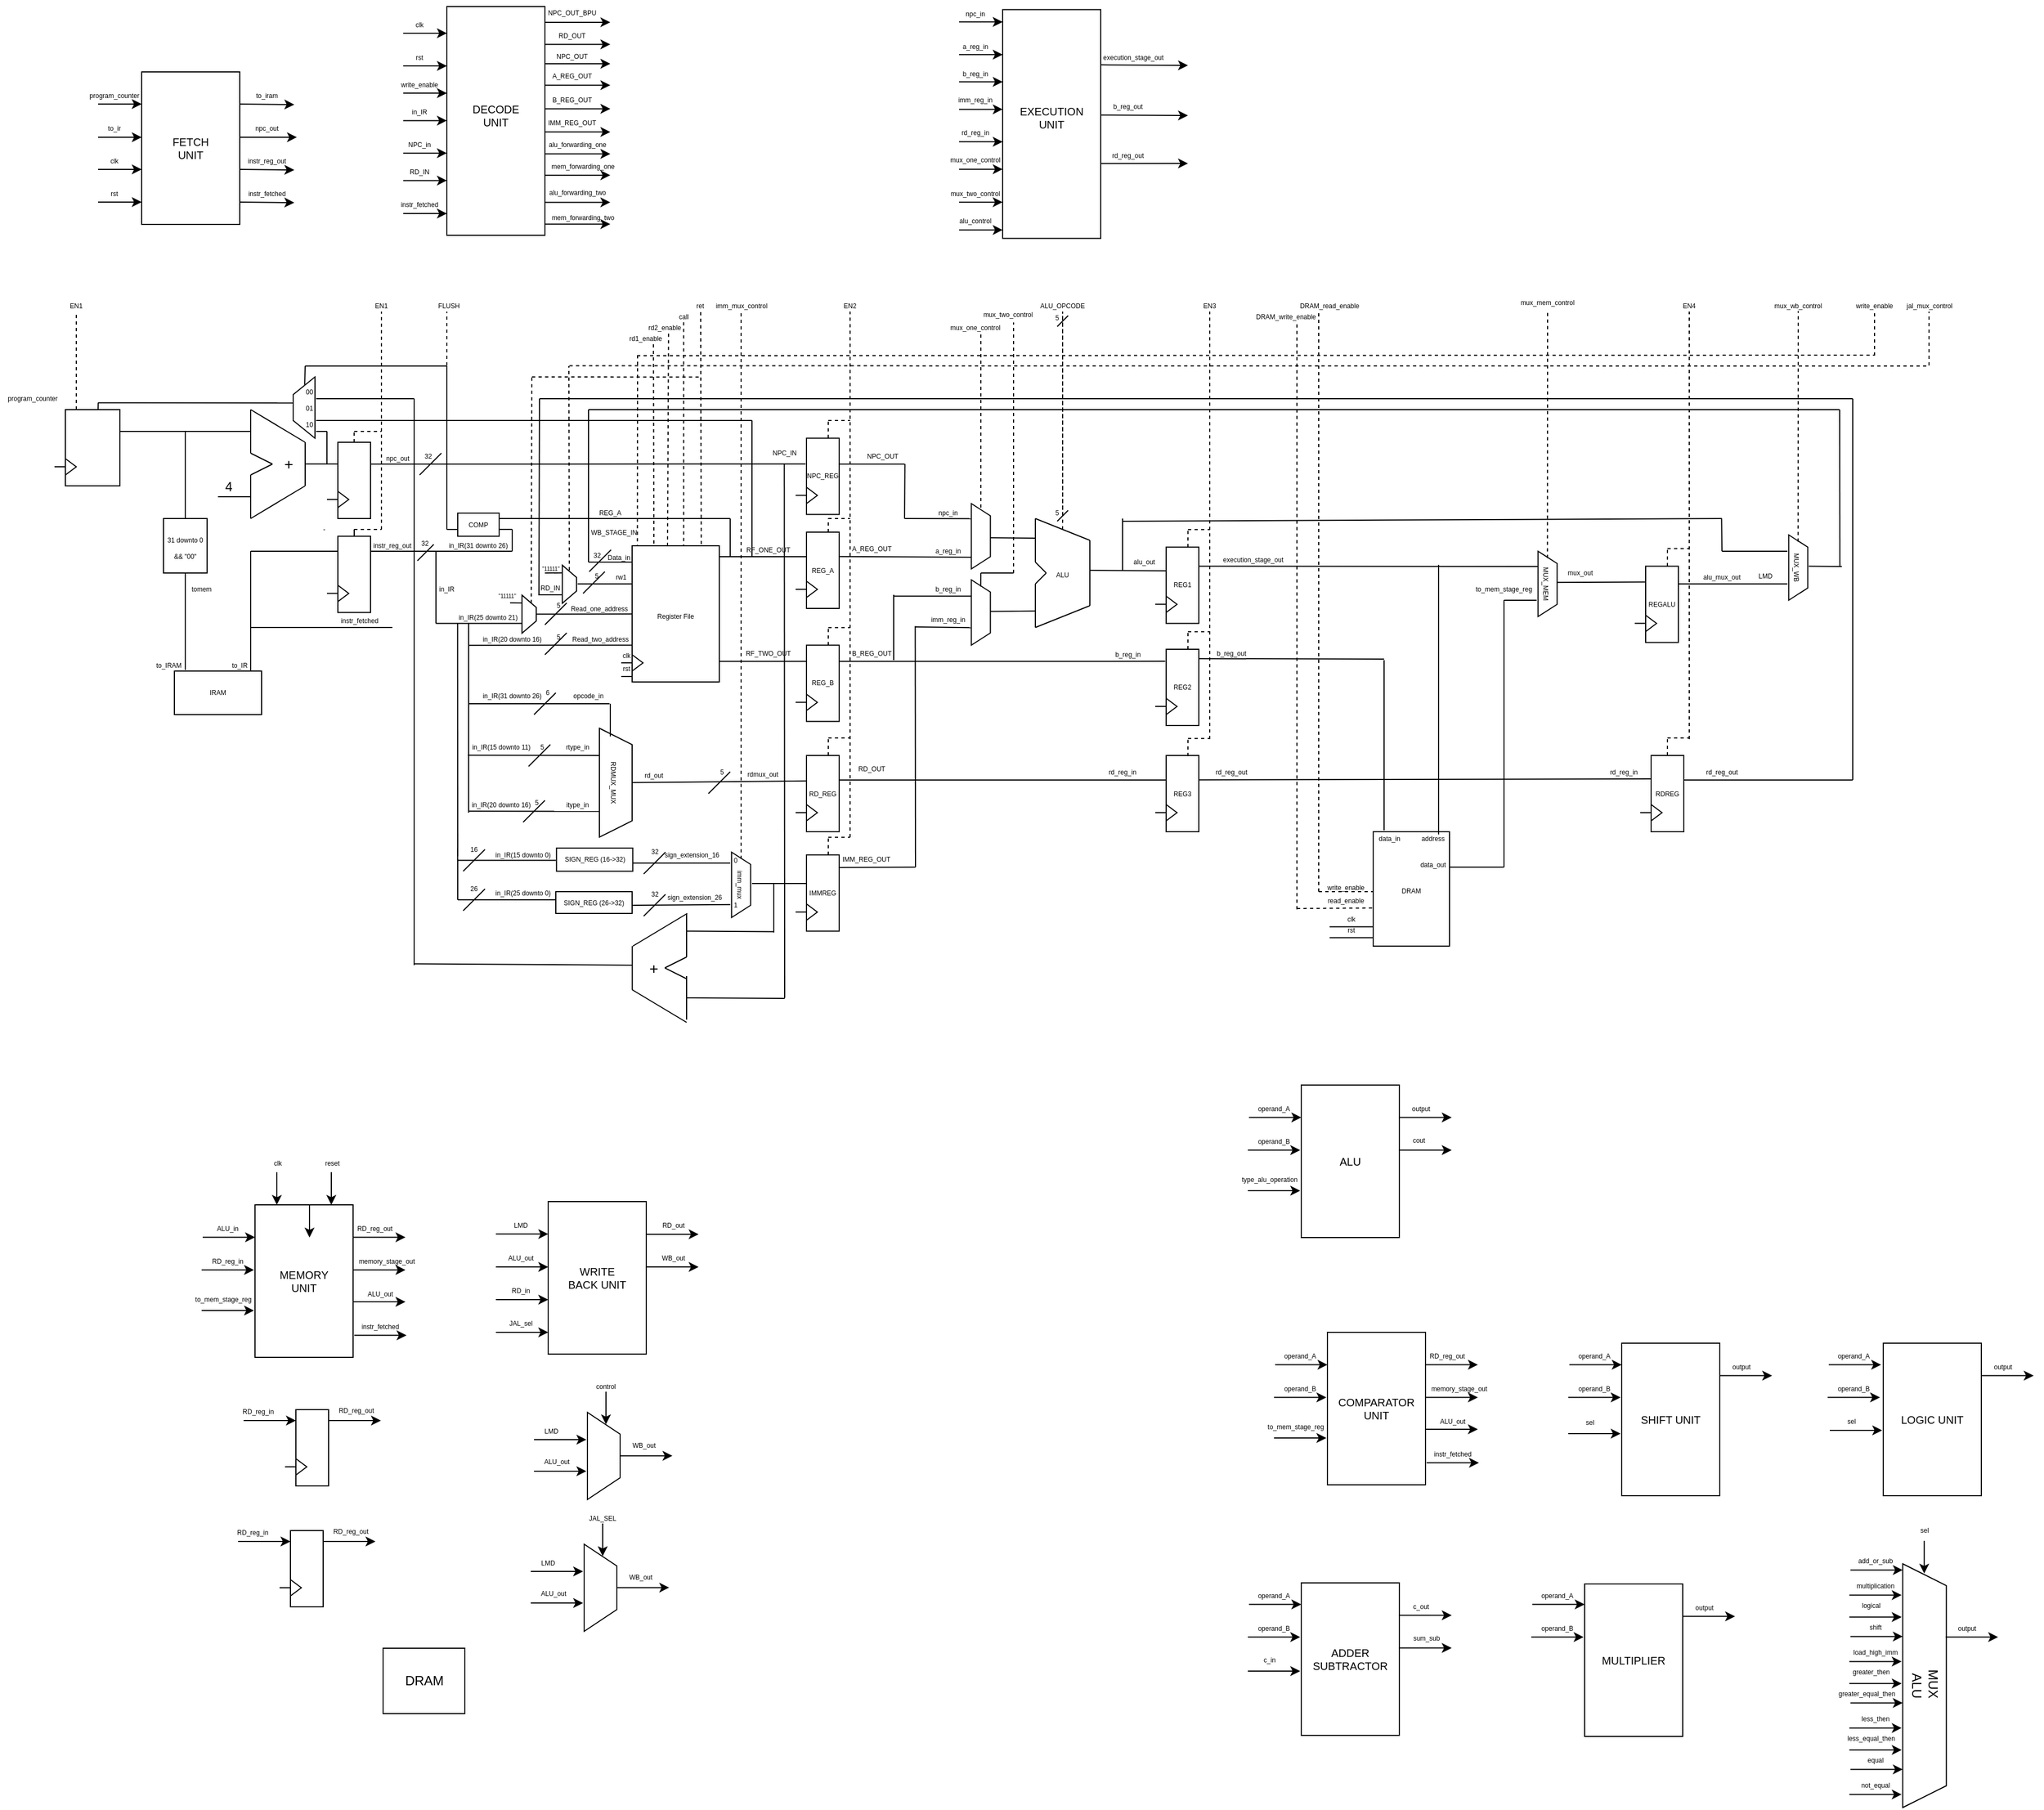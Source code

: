 <mxfile version="20.4.1" type="github" pages="4">
  <diagram id="4a7-2WE8xKxB6OBSDGvC" name="Fetch Unit">
    <mxGraphModel dx="2782" dy="1619" grid="1" gridSize="10" guides="1" tooltips="1" connect="1" arrows="1" fold="1" page="0" pageScale="1" pageWidth="827" pageHeight="1169" math="0" shadow="0">
      <root>
        <mxCell id="0" />
        <mxCell id="1" parent="0" />
        <mxCell id="zBXeJww9K7jumWJN20Hu-1" value="" style="rounded=0;whiteSpace=wrap;html=1;" parent="1" vertex="1">
          <mxGeometry x="100" y="20" width="90" height="140" as="geometry" />
        </mxCell>
        <mxCell id="zBXeJww9K7jumWJN20Hu-2" value="&lt;font style=&quot;font-size: 6px;&quot;&gt;program_counter&lt;/font&gt;" style="text;html=1;strokeColor=none;fillColor=none;align=center;verticalAlign=middle;whiteSpace=wrap;rounded=0;" parent="1" vertex="1">
          <mxGeometry x="50" y="30" width="50" height="20" as="geometry" />
        </mxCell>
        <mxCell id="zBXeJww9K7jumWJN20Hu-3" value="&lt;font style=&quot;font-size: 6px;&quot;&gt;to_ir&lt;/font&gt;" style="text;html=1;strokeColor=none;fillColor=none;align=center;verticalAlign=middle;whiteSpace=wrap;rounded=0;" parent="1" vertex="1">
          <mxGeometry x="50" y="60" width="50" height="20" as="geometry" />
        </mxCell>
        <mxCell id="zBXeJww9K7jumWJN20Hu-4" value="&lt;font style=&quot;font-size: 6px;&quot;&gt;clk&lt;/font&gt;" style="text;html=1;strokeColor=none;fillColor=none;align=center;verticalAlign=middle;whiteSpace=wrap;rounded=0;" parent="1" vertex="1">
          <mxGeometry x="50" y="90" width="50" height="20" as="geometry" />
        </mxCell>
        <mxCell id="zBXeJww9K7jumWJN20Hu-6" value="&lt;font style=&quot;font-size: 6px;&quot;&gt;rst&lt;/font&gt;" style="text;html=1;strokeColor=none;fillColor=none;align=center;verticalAlign=middle;whiteSpace=wrap;rounded=0;" parent="1" vertex="1">
          <mxGeometry x="50" y="120" width="50" height="20" as="geometry" />
        </mxCell>
        <mxCell id="zBXeJww9K7jumWJN20Hu-11" value="" style="endArrow=classic;html=1;rounded=0;" parent="1" edge="1">
          <mxGeometry width="50" height="50" relative="1" as="geometry">
            <mxPoint x="60" y="49.52" as="sourcePoint" />
            <mxPoint x="100" y="49.52" as="targetPoint" />
            <Array as="points" />
          </mxGeometry>
        </mxCell>
        <mxCell id="zBXeJww9K7jumWJN20Hu-12" value="" style="endArrow=classic;html=1;rounded=0;" parent="1" edge="1">
          <mxGeometry width="50" height="50" relative="1" as="geometry">
            <mxPoint x="60" y="80.0" as="sourcePoint" />
            <mxPoint x="100" y="80.0" as="targetPoint" />
            <Array as="points" />
          </mxGeometry>
        </mxCell>
        <mxCell id="zBXeJww9K7jumWJN20Hu-13" value="" style="endArrow=classic;html=1;rounded=0;" parent="1" edge="1">
          <mxGeometry width="50" height="50" relative="1" as="geometry">
            <mxPoint x="60" y="109.52" as="sourcePoint" />
            <mxPoint x="100" y="109.52" as="targetPoint" />
            <Array as="points" />
          </mxGeometry>
        </mxCell>
        <mxCell id="zBXeJww9K7jumWJN20Hu-15" value="" style="endArrow=classic;html=1;rounded=0;" parent="1" edge="1">
          <mxGeometry width="50" height="50" relative="1" as="geometry">
            <mxPoint x="60" y="139.52" as="sourcePoint" />
            <mxPoint x="100" y="139.52" as="targetPoint" />
            <Array as="points" />
          </mxGeometry>
        </mxCell>
        <mxCell id="zBXeJww9K7jumWJN20Hu-16" value="&lt;font style=&quot;font-size: 6px;&quot;&gt;to_iram&lt;/font&gt;" style="text;html=1;strokeColor=none;fillColor=none;align=center;verticalAlign=middle;whiteSpace=wrap;rounded=0;" parent="1" vertex="1">
          <mxGeometry x="190" y="30" width="50" height="20" as="geometry" />
        </mxCell>
        <mxCell id="zBXeJww9K7jumWJN20Hu-17" value="&lt;font style=&quot;font-size: 6px;&quot;&gt;npc_out&lt;/font&gt;" style="text;html=1;strokeColor=none;fillColor=none;align=center;verticalAlign=middle;whiteSpace=wrap;rounded=0;" parent="1" vertex="1">
          <mxGeometry x="190" y="60" width="50" height="20" as="geometry" />
        </mxCell>
        <mxCell id="zBXeJww9K7jumWJN20Hu-18" value="&lt;font style=&quot;font-size: 6px;&quot;&gt;instr_reg_out&lt;/font&gt;" style="text;html=1;strokeColor=none;fillColor=none;align=center;verticalAlign=middle;whiteSpace=wrap;rounded=0;" parent="1" vertex="1">
          <mxGeometry x="190" y="90" width="50" height="20" as="geometry" />
        </mxCell>
        <mxCell id="zBXeJww9K7jumWJN20Hu-19" value="&lt;font style=&quot;font-size: 6px;&quot;&gt;instr_fetched&lt;/font&gt;" style="text;html=1;strokeColor=none;fillColor=none;align=center;verticalAlign=middle;whiteSpace=wrap;rounded=0;" parent="1" vertex="1">
          <mxGeometry x="190" y="120" width="50" height="20" as="geometry" />
        </mxCell>
        <mxCell id="zBXeJww9K7jumWJN20Hu-20" value="" style="endArrow=classic;html=1;rounded=0;entryX=1;entryY=1;entryDx=0;entryDy=0;" parent="1" target="zBXeJww9K7jumWJN20Hu-16" edge="1">
          <mxGeometry width="50" height="50" relative="1" as="geometry">
            <mxPoint x="190" y="49.52" as="sourcePoint" />
            <mxPoint x="230" y="49.52" as="targetPoint" />
            <Array as="points" />
          </mxGeometry>
        </mxCell>
        <mxCell id="zBXeJww9K7jumWJN20Hu-21" value="" style="endArrow=classic;html=1;rounded=0;entryX=1.048;entryY=0.999;entryDx=0;entryDy=0;entryPerimeter=0;" parent="1" target="zBXeJww9K7jumWJN20Hu-17" edge="1">
          <mxGeometry width="50" height="50" relative="1" as="geometry">
            <mxPoint x="190" y="80" as="sourcePoint" />
            <mxPoint x="230" y="80" as="targetPoint" />
            <Array as="points" />
          </mxGeometry>
        </mxCell>
        <mxCell id="zBXeJww9K7jumWJN20Hu-22" value="" style="endArrow=classic;html=1;rounded=0;entryX=1;entryY=1;entryDx=0;entryDy=0;" parent="1" target="zBXeJww9K7jumWJN20Hu-18" edge="1">
          <mxGeometry width="50" height="50" relative="1" as="geometry">
            <mxPoint x="190" y="109.52" as="sourcePoint" />
            <mxPoint x="230" y="109.52" as="targetPoint" />
            <Array as="points" />
          </mxGeometry>
        </mxCell>
        <mxCell id="zBXeJww9K7jumWJN20Hu-23" value="" style="endArrow=classic;html=1;rounded=0;entryX=1;entryY=1;entryDx=0;entryDy=0;" parent="1" target="zBXeJww9K7jumWJN20Hu-19" edge="1">
          <mxGeometry width="50" height="50" relative="1" as="geometry">
            <mxPoint x="190" y="139.52" as="sourcePoint" />
            <mxPoint x="230" y="139.52" as="targetPoint" />
            <Array as="points" />
          </mxGeometry>
        </mxCell>
        <mxCell id="zBXeJww9K7jumWJN20Hu-25" value="&lt;font style=&quot;font-size: 10px;&quot;&gt;FETCH UNIT&lt;/font&gt;" style="text;html=1;strokeColor=none;fillColor=none;align=center;verticalAlign=middle;whiteSpace=wrap;rounded=0;fontSize=6;" parent="1" vertex="1">
          <mxGeometry x="115" y="75" width="60" height="30" as="geometry" />
        </mxCell>
        <mxCell id="1ph1mHZFrmbMyN922qY5-2" value="" style="endArrow=none;html=1;rounded=0;fontSize=10;" parent="1" edge="1">
          <mxGeometry width="50" height="50" relative="1" as="geometry">
            <mxPoint x="80" y="350" as="sourcePoint" />
            <mxPoint x="200" y="350" as="targetPoint" />
          </mxGeometry>
        </mxCell>
        <mxCell id="1ph1mHZFrmbMyN922qY5-11" value="" style="endArrow=none;html=1;rounded=0;fontSize=10;" parent="1" edge="1">
          <mxGeometry width="50" height="50" relative="1" as="geometry">
            <mxPoint x="200" y="370" as="sourcePoint" />
            <mxPoint x="200" y="330" as="targetPoint" />
            <Array as="points">
              <mxPoint x="200" y="350" />
            </Array>
          </mxGeometry>
        </mxCell>
        <mxCell id="1ph1mHZFrmbMyN922qY5-12" value="" style="endArrow=none;html=1;rounded=0;fontSize=10;" parent="1" edge="1">
          <mxGeometry width="50" height="50" relative="1" as="geometry">
            <mxPoint x="200" y="370" as="sourcePoint" />
            <mxPoint x="220" y="380" as="targetPoint" />
          </mxGeometry>
        </mxCell>
        <mxCell id="1ph1mHZFrmbMyN922qY5-13" value="" style="endArrow=none;html=1;rounded=0;fontSize=10;" parent="1" edge="1">
          <mxGeometry width="50" height="50" relative="1" as="geometry">
            <mxPoint x="200" y="390" as="sourcePoint" />
            <mxPoint x="220" y="380" as="targetPoint" />
          </mxGeometry>
        </mxCell>
        <mxCell id="1ph1mHZFrmbMyN922qY5-14" value="" style="endArrow=none;html=1;rounded=0;fontSize=10;" parent="1" edge="1">
          <mxGeometry width="50" height="50" relative="1" as="geometry">
            <mxPoint x="200" y="430" as="sourcePoint" />
            <mxPoint x="200" y="390" as="targetPoint" />
            <Array as="points">
              <mxPoint x="200" y="410" />
            </Array>
          </mxGeometry>
        </mxCell>
        <mxCell id="1ph1mHZFrmbMyN922qY5-15" value="" style="endArrow=none;html=1;rounded=0;fontSize=10;" parent="1" edge="1">
          <mxGeometry width="50" height="50" relative="1" as="geometry">
            <mxPoint x="200" y="430" as="sourcePoint" />
            <mxPoint x="250" y="400" as="targetPoint" />
            <Array as="points" />
          </mxGeometry>
        </mxCell>
        <mxCell id="1ph1mHZFrmbMyN922qY5-16" value="" style="endArrow=none;html=1;rounded=0;fontSize=10;" parent="1" edge="1">
          <mxGeometry width="50" height="50" relative="1" as="geometry">
            <mxPoint x="200" y="330" as="sourcePoint" />
            <mxPoint x="250" y="360" as="targetPoint" />
            <Array as="points" />
          </mxGeometry>
        </mxCell>
        <mxCell id="1ph1mHZFrmbMyN922qY5-17" value="" style="endArrow=none;html=1;rounded=0;fontSize=10;" parent="1" edge="1">
          <mxGeometry width="50" height="50" relative="1" as="geometry">
            <mxPoint x="250" y="400" as="sourcePoint" />
            <mxPoint x="250" y="360" as="targetPoint" />
          </mxGeometry>
        </mxCell>
        <mxCell id="UIIWBfEgQzDDJFF5GgfD-1" value="" style="endArrow=none;html=1;rounded=0;fontSize=10;" parent="1" edge="1">
          <mxGeometry width="50" height="50" relative="1" as="geometry">
            <mxPoint x="170" y="410" as="sourcePoint" />
            <mxPoint x="200" y="410" as="targetPoint" />
            <Array as="points">
              <mxPoint x="200" y="410" />
            </Array>
          </mxGeometry>
        </mxCell>
        <mxCell id="UIIWBfEgQzDDJFF5GgfD-3" value="&lt;font style=&quot;font-size: 14px;&quot;&gt;+&lt;/font&gt;" style="text;html=1;strokeColor=none;fillColor=none;align=center;verticalAlign=middle;whiteSpace=wrap;rounded=0;fontSize=10;" parent="1" vertex="1">
          <mxGeometry x="220" y="360" width="30" height="40" as="geometry" />
        </mxCell>
        <mxCell id="UIIWBfEgQzDDJFF5GgfD-4" value="&lt;font style=&quot;font-size: 12px;&quot;&gt;4&lt;/font&gt;" style="text;html=1;strokeColor=none;fillColor=none;align=center;verticalAlign=middle;whiteSpace=wrap;rounded=0;fontSize=14;" parent="1" vertex="1">
          <mxGeometry x="160" y="390" width="40" height="20" as="geometry" />
        </mxCell>
        <mxCell id="UIIWBfEgQzDDJFF5GgfD-5" value="" style="endArrow=none;html=1;rounded=0;fontSize=12;" parent="1" edge="1">
          <mxGeometry width="50" height="50" relative="1" as="geometry">
            <mxPoint x="140" y="430" as="sourcePoint" />
            <mxPoint x="140" y="350" as="targetPoint" />
          </mxGeometry>
        </mxCell>
        <mxCell id="UIIWBfEgQzDDJFF5GgfD-7" value="&lt;font style=&quot;font-size: 6px;&quot;&gt;31 downto 0 &amp;amp;&amp;amp; &quot;00&quot;&lt;/font&gt;" style="rounded=0;whiteSpace=wrap;html=1;fontSize=12;" parent="1" vertex="1">
          <mxGeometry x="120" y="430" width="40" height="50" as="geometry" />
        </mxCell>
        <mxCell id="UIIWBfEgQzDDJFF5GgfD-8" value="IRAM" style="rounded=0;whiteSpace=wrap;html=1;fontSize=6;" parent="1" vertex="1">
          <mxGeometry x="130" y="570" width="80" height="40" as="geometry" />
        </mxCell>
        <mxCell id="UIIWBfEgQzDDJFF5GgfD-9" value="" style="endArrow=none;html=1;rounded=0;fontSize=6;entryX=0.5;entryY=1;entryDx=0;entryDy=0;" parent="1" target="UIIWBfEgQzDDJFF5GgfD-7" edge="1">
          <mxGeometry width="50" height="50" relative="1" as="geometry">
            <mxPoint x="140" y="569" as="sourcePoint" />
            <mxPoint x="190" y="490" as="targetPoint" />
          </mxGeometry>
        </mxCell>
        <mxCell id="UIIWBfEgQzDDJFF5GgfD-10" value="" style="endArrow=none;html=1;rounded=0;fontSize=10;" parent="1" edge="1">
          <mxGeometry width="50" height="50" relative="1" as="geometry">
            <mxPoint x="250" y="379.9" as="sourcePoint" />
            <mxPoint x="280" y="379.9" as="targetPoint" />
            <Array as="points">
              <mxPoint x="260" y="379.9" />
              <mxPoint x="280" y="379.9" />
            </Array>
          </mxGeometry>
        </mxCell>
        <mxCell id="UIIWBfEgQzDDJFF5GgfD-11" value="" style="endArrow=none;html=1;rounded=0;fontSize=6;exitX=0.875;exitY=0;exitDx=0;exitDy=0;exitPerimeter=0;" parent="1" source="UIIWBfEgQzDDJFF5GgfD-8" edge="1">
          <mxGeometry width="50" height="50" relative="1" as="geometry">
            <mxPoint x="200" y="520" as="sourcePoint" />
            <mxPoint x="200" y="460" as="targetPoint" />
          </mxGeometry>
        </mxCell>
        <mxCell id="UIIWBfEgQzDDJFF5GgfD-13" value="" style="endArrow=none;html=1;rounded=0;fontSize=6;" parent="1" edge="1">
          <mxGeometry width="50" height="50" relative="1" as="geometry">
            <mxPoint x="200" y="460" as="sourcePoint" />
            <mxPoint x="280" y="460" as="targetPoint" />
          </mxGeometry>
        </mxCell>
        <mxCell id="UIIWBfEgQzDDJFF5GgfD-14" value="" style="rounded=0;whiteSpace=wrap;html=1;fontSize=6;" parent="1" vertex="1">
          <mxGeometry x="280" y="360" width="30" height="70" as="geometry" />
        </mxCell>
        <mxCell id="UIIWBfEgQzDDJFF5GgfD-17" value="" style="triangle;whiteSpace=wrap;html=1;fontSize=6;" parent="1" vertex="1">
          <mxGeometry x="280" y="405" width="10" height="15" as="geometry" />
        </mxCell>
        <mxCell id="UIIWBfEgQzDDJFF5GgfD-18" value="" style="rounded=0;whiteSpace=wrap;html=1;fontSize=6;" parent="1" vertex="1">
          <mxGeometry x="280" y="446.25" width="30" height="70" as="geometry" />
        </mxCell>
        <mxCell id="UIIWBfEgQzDDJFF5GgfD-19" value="" style="triangle;whiteSpace=wrap;html=1;fontSize=6;" parent="1" vertex="1">
          <mxGeometry x="280" y="491.25" width="10" height="15" as="geometry" />
        </mxCell>
        <mxCell id="UIIWBfEgQzDDJFF5GgfD-21" value="" style="endArrow=none;html=1;rounded=0;fontSize=6;" parent="1" edge="1">
          <mxGeometry width="50" height="50" relative="1" as="geometry">
            <mxPoint x="270" y="412.45" as="sourcePoint" />
            <mxPoint x="280" y="412.45" as="targetPoint" />
          </mxGeometry>
        </mxCell>
        <mxCell id="UIIWBfEgQzDDJFF5GgfD-22" value="" style="endArrow=none;html=1;rounded=0;fontSize=6;" parent="1" edge="1">
          <mxGeometry width="50" height="50" relative="1" as="geometry">
            <mxPoint x="270" y="498.7" as="sourcePoint" />
            <mxPoint x="280" y="498.7" as="targetPoint" />
          </mxGeometry>
        </mxCell>
        <mxCell id="UIIWBfEgQzDDJFF5GgfD-24" value="" style="endArrow=none;html=1;rounded=0;fontSize=6;startArrow=none;" parent="1" edge="1">
          <mxGeometry width="50" height="50" relative="1" as="geometry">
            <mxPoint x="220" y="530" as="sourcePoint" />
            <mxPoint x="330" y="530" as="targetPoint" />
          </mxGeometry>
        </mxCell>
        <mxCell id="UIIWBfEgQzDDJFF5GgfD-25" value="" style="endArrow=none;html=1;rounded=0;fontSize=6;" parent="1" edge="1">
          <mxGeometry width="50" height="50" relative="1" as="geometry">
            <mxPoint x="310" y="460" as="sourcePoint" />
            <mxPoint x="370" y="460" as="targetPoint" />
          </mxGeometry>
        </mxCell>
        <mxCell id="UIIWBfEgQzDDJFF5GgfD-26" value="" style="endArrow=none;html=1;rounded=0;fontSize=6;" parent="1" edge="1">
          <mxGeometry width="50" height="50" relative="1" as="geometry">
            <mxPoint x="310" y="379.96" as="sourcePoint" />
            <mxPoint x="350" y="379.96" as="targetPoint" />
          </mxGeometry>
        </mxCell>
        <mxCell id="LhxNve77Yi_A8shTem4E-1" value="program_counter" style="text;html=1;strokeColor=none;fillColor=none;align=center;verticalAlign=middle;whiteSpace=wrap;rounded=0;fontSize=6;" parent="1" vertex="1">
          <mxGeometry x="-30" y="310" width="60" height="20" as="geometry" />
        </mxCell>
        <mxCell id="LhxNve77Yi_A8shTem4E-2" value="tomem" style="text;html=1;strokeColor=none;fillColor=none;align=center;verticalAlign=middle;whiteSpace=wrap;rounded=0;fontSize=6;" parent="1" vertex="1">
          <mxGeometry x="140" y="480" width="30" height="30" as="geometry" />
        </mxCell>
        <mxCell id="LhxNve77Yi_A8shTem4E-3" value="to_IRAM" style="text;html=1;strokeColor=none;fillColor=none;align=center;verticalAlign=middle;whiteSpace=wrap;rounded=0;fontSize=6;" parent="1" vertex="1">
          <mxGeometry x="100" y="555" width="50" height="20" as="geometry" />
        </mxCell>
        <mxCell id="LhxNve77Yi_A8shTem4E-5" value="" style="endArrow=none;html=1;rounded=0;fontSize=6;" parent="1" edge="1">
          <mxGeometry width="50" height="50" relative="1" as="geometry">
            <mxPoint x="200" y="530" as="sourcePoint" />
            <mxPoint x="220" y="530" as="targetPoint" />
          </mxGeometry>
        </mxCell>
        <mxCell id="LhxNve77Yi_A8shTem4E-6" value="instr_fetched" style="text;html=1;strokeColor=none;fillColor=none;align=center;verticalAlign=middle;whiteSpace=wrap;rounded=0;fontSize=6;" parent="1" vertex="1">
          <mxGeometry x="280" y="513.75" width="40" height="20" as="geometry" />
        </mxCell>
        <mxCell id="LhxNve77Yi_A8shTem4E-7" value="instr_reg_out" style="text;html=1;strokeColor=none;fillColor=none;align=center;verticalAlign=middle;whiteSpace=wrap;rounded=0;fontSize=6;" parent="1" vertex="1">
          <mxGeometry x="300" y="445" width="60" height="20" as="geometry" />
        </mxCell>
        <mxCell id="LhxNve77Yi_A8shTem4E-8" value="npc_out" style="text;html=1;strokeColor=none;fillColor=none;align=center;verticalAlign=middle;whiteSpace=wrap;rounded=0;fontSize=6;" parent="1" vertex="1">
          <mxGeometry x="305" y="360" width="60" height="30" as="geometry" />
        </mxCell>
        <mxCell id="LhxNve77Yi_A8shTem4E-9" value="to_IR" style="text;html=1;strokeColor=none;fillColor=none;align=center;verticalAlign=middle;whiteSpace=wrap;rounded=0;fontSize=6;" parent="1" vertex="1">
          <mxGeometry x="160" y="550" width="60" height="30" as="geometry" />
        </mxCell>
        <mxCell id="utCcnjPkZvuDGFTa14uh-1" value="" style="rounded=0;whiteSpace=wrap;html=1;" parent="1" vertex="1">
          <mxGeometry x="380" y="-40" width="90" height="210" as="geometry" />
        </mxCell>
        <mxCell id="utCcnjPkZvuDGFTa14uh-2" value="&lt;font style=&quot;font-size: 6px;&quot;&gt;write_enable&lt;/font&gt;" style="text;html=1;strokeColor=none;fillColor=none;align=center;verticalAlign=middle;whiteSpace=wrap;rounded=0;" parent="1" vertex="1">
          <mxGeometry x="330" y="20" width="50" height="20" as="geometry" />
        </mxCell>
        <mxCell id="utCcnjPkZvuDGFTa14uh-3" value="&lt;font style=&quot;font-size: 6px;&quot;&gt;in_IR&lt;/font&gt;" style="text;html=1;strokeColor=none;fillColor=none;align=center;verticalAlign=middle;whiteSpace=wrap;rounded=0;" parent="1" vertex="1">
          <mxGeometry x="330" y="44.72" width="50" height="20" as="geometry" />
        </mxCell>
        <mxCell id="utCcnjPkZvuDGFTa14uh-4" value="&lt;font style=&quot;font-size: 6px;&quot;&gt;clk&lt;/font&gt;" style="text;html=1;strokeColor=none;fillColor=none;align=center;verticalAlign=middle;whiteSpace=wrap;rounded=0;" parent="1" vertex="1">
          <mxGeometry x="330" y="-35" width="50" height="20" as="geometry" />
        </mxCell>
        <mxCell id="utCcnjPkZvuDGFTa14uh-5" value="&lt;font style=&quot;font-size: 6px;&quot;&gt;rst&lt;/font&gt;" style="text;html=1;strokeColor=none;fillColor=none;align=center;verticalAlign=middle;whiteSpace=wrap;rounded=0;" parent="1" vertex="1">
          <mxGeometry x="330" y="-5" width="50" height="20" as="geometry" />
        </mxCell>
        <mxCell id="utCcnjPkZvuDGFTa14uh-6" value="" style="endArrow=classic;html=1;rounded=0;" parent="1" edge="1">
          <mxGeometry width="50" height="50" relative="1" as="geometry">
            <mxPoint x="340" y="39.52" as="sourcePoint" />
            <mxPoint x="380" y="39.52" as="targetPoint" />
            <Array as="points" />
          </mxGeometry>
        </mxCell>
        <mxCell id="utCcnjPkZvuDGFTa14uh-7" value="" style="endArrow=classic;html=1;rounded=0;" parent="1" edge="1">
          <mxGeometry width="50" height="50" relative="1" as="geometry">
            <mxPoint x="340" y="64.72" as="sourcePoint" />
            <mxPoint x="380" y="64.72" as="targetPoint" />
            <Array as="points" />
          </mxGeometry>
        </mxCell>
        <mxCell id="utCcnjPkZvuDGFTa14uh-8" value="" style="endArrow=classic;html=1;rounded=0;" parent="1" edge="1">
          <mxGeometry width="50" height="50" relative="1" as="geometry">
            <mxPoint x="340" y="-15.48" as="sourcePoint" />
            <mxPoint x="380" y="-15.48" as="targetPoint" />
            <Array as="points" />
          </mxGeometry>
        </mxCell>
        <mxCell id="utCcnjPkZvuDGFTa14uh-9" value="" style="endArrow=classic;html=1;rounded=0;" parent="1" edge="1">
          <mxGeometry width="50" height="50" relative="1" as="geometry">
            <mxPoint x="340" y="14.52" as="sourcePoint" />
            <mxPoint x="380" y="14.52" as="targetPoint" />
            <Array as="points" />
          </mxGeometry>
        </mxCell>
        <mxCell id="utCcnjPkZvuDGFTa14uh-18" value="&lt;font style=&quot;font-size: 10px;&quot;&gt;DECODE UNIT&lt;/font&gt;" style="text;html=1;strokeColor=none;fillColor=none;align=center;verticalAlign=middle;whiteSpace=wrap;rounded=0;fontSize=6;" parent="1" vertex="1">
          <mxGeometry x="395" y="44.58" width="60" height="30" as="geometry" />
        </mxCell>
        <mxCell id="utCcnjPkZvuDGFTa14uh-19" value="&lt;font style=&quot;font-size: 6px;&quot;&gt;NPC_in&lt;/font&gt;" style="text;html=1;strokeColor=none;fillColor=none;align=center;verticalAlign=middle;whiteSpace=wrap;rounded=0;" parent="1" vertex="1">
          <mxGeometry x="330" y="74.58" width="50" height="20" as="geometry" />
        </mxCell>
        <mxCell id="utCcnjPkZvuDGFTa14uh-20" value="" style="endArrow=classic;html=1;rounded=0;" parent="1" edge="1">
          <mxGeometry width="50" height="50" relative="1" as="geometry">
            <mxPoint x="340" y="94.58" as="sourcePoint" />
            <mxPoint x="380" y="94.58" as="targetPoint" />
            <Array as="points" />
          </mxGeometry>
        </mxCell>
        <mxCell id="utCcnjPkZvuDGFTa14uh-21" value="&lt;font style=&quot;font-size: 6px;&quot;&gt;RD_IN&lt;/font&gt;" style="text;html=1;strokeColor=none;fillColor=none;align=center;verticalAlign=middle;whiteSpace=wrap;rounded=0;" parent="1" vertex="1">
          <mxGeometry x="330" y="99.72" width="50" height="20" as="geometry" />
        </mxCell>
        <mxCell id="utCcnjPkZvuDGFTa14uh-22" value="" style="endArrow=classic;html=1;rounded=0;" parent="1" edge="1">
          <mxGeometry width="50" height="50" relative="1" as="geometry">
            <mxPoint x="340" y="119.72" as="sourcePoint" />
            <mxPoint x="380" y="119.72" as="targetPoint" />
            <Array as="points" />
          </mxGeometry>
        </mxCell>
        <mxCell id="utCcnjPkZvuDGFTa14uh-23" value="&lt;font style=&quot;font-size: 6px;&quot;&gt;instr_fetched&lt;br&gt;&lt;/font&gt;" style="text;html=1;strokeColor=none;fillColor=none;align=center;verticalAlign=middle;whiteSpace=wrap;rounded=0;" parent="1" vertex="1">
          <mxGeometry x="330" y="130" width="50" height="20" as="geometry" />
        </mxCell>
        <mxCell id="utCcnjPkZvuDGFTa14uh-24" value="" style="endArrow=classic;html=1;rounded=0;" parent="1" edge="1">
          <mxGeometry width="50" height="50" relative="1" as="geometry">
            <mxPoint x="340" y="150" as="sourcePoint" />
            <mxPoint x="380" y="150" as="targetPoint" />
            <Array as="points" />
          </mxGeometry>
        </mxCell>
        <mxCell id="utCcnjPkZvuDGFTa14uh-27" value="&lt;font style=&quot;font-size: 6px;&quot;&gt;NPC_OUT_BPU&lt;br&gt;&lt;/font&gt;" style="text;html=1;strokeColor=none;fillColor=none;align=center;verticalAlign=middle;whiteSpace=wrap;rounded=0;" parent="1" vertex="1">
          <mxGeometry x="470" y="-45.84" width="50" height="20" as="geometry" />
        </mxCell>
        <mxCell id="utCcnjPkZvuDGFTa14uh-31" value="" style="endArrow=classic;html=1;rounded=0;" parent="1" edge="1">
          <mxGeometry width="50" height="50" relative="1" as="geometry">
            <mxPoint x="470" y="-25.56" as="sourcePoint" />
            <mxPoint x="530" y="-25.56" as="targetPoint" />
            <Array as="points" />
          </mxGeometry>
        </mxCell>
        <mxCell id="utCcnjPkZvuDGFTa14uh-39" value="&lt;font style=&quot;font-size: 6px;&quot;&gt;RD_OUT&lt;br&gt;&lt;/font&gt;" style="text;html=1;strokeColor=none;fillColor=none;align=center;verticalAlign=middle;whiteSpace=wrap;rounded=0;" parent="1" vertex="1">
          <mxGeometry x="470" y="-25.28" width="50" height="20" as="geometry" />
        </mxCell>
        <mxCell id="utCcnjPkZvuDGFTa14uh-40" value="" style="endArrow=classic;html=1;rounded=0;" parent="1" edge="1">
          <mxGeometry width="50" height="50" relative="1" as="geometry">
            <mxPoint x="470" y="-5.28" as="sourcePoint" />
            <mxPoint x="530" y="-5.28" as="targetPoint" />
            <Array as="points" />
          </mxGeometry>
        </mxCell>
        <mxCell id="utCcnjPkZvuDGFTa14uh-41" value="&lt;font style=&quot;font-size: 6px;&quot;&gt;NPC_OUT&lt;br&gt;&lt;/font&gt;" style="text;html=1;strokeColor=none;fillColor=none;align=center;verticalAlign=middle;whiteSpace=wrap;rounded=0;" parent="1" vertex="1">
          <mxGeometry x="470" y="-5" width="50" height="17.5" as="geometry" />
        </mxCell>
        <mxCell id="utCcnjPkZvuDGFTa14uh-42" value="" style="endArrow=classic;html=1;rounded=0;" parent="1" edge="1">
          <mxGeometry width="50" height="50" relative="1" as="geometry">
            <mxPoint x="470" y="12.5" as="sourcePoint" />
            <mxPoint x="530" y="12.5" as="targetPoint" />
            <Array as="points" />
          </mxGeometry>
        </mxCell>
        <mxCell id="utCcnjPkZvuDGFTa14uh-43" value="&lt;font style=&quot;font-size: 6px;&quot;&gt;A_REG_OUT&lt;br&gt;&lt;/font&gt;" style="text;html=1;strokeColor=none;fillColor=none;align=center;verticalAlign=middle;whiteSpace=wrap;rounded=0;" parent="1" vertex="1">
          <mxGeometry x="470" y="12.5" width="50" height="18.65" as="geometry" />
        </mxCell>
        <mxCell id="utCcnjPkZvuDGFTa14uh-44" value="" style="endArrow=classic;html=1;rounded=0;" parent="1" edge="1">
          <mxGeometry width="50" height="50" relative="1" as="geometry">
            <mxPoint x="470" y="32.19" as="sourcePoint" />
            <mxPoint x="530" y="32.19" as="targetPoint" />
            <Array as="points" />
          </mxGeometry>
        </mxCell>
        <mxCell id="utCcnjPkZvuDGFTa14uh-45" value="&lt;font style=&quot;font-size: 6px;&quot;&gt;B_REG_OUT&lt;br&gt;&lt;/font&gt;" style="text;html=1;strokeColor=none;fillColor=none;align=center;verticalAlign=middle;whiteSpace=wrap;rounded=0;" parent="1" vertex="1">
          <mxGeometry x="470" y="33.65" width="50" height="20" as="geometry" />
        </mxCell>
        <mxCell id="utCcnjPkZvuDGFTa14uh-46" value="" style="endArrow=classic;html=1;rounded=0;" parent="1" edge="1">
          <mxGeometry width="50" height="50" relative="1" as="geometry">
            <mxPoint x="470" y="53.93" as="sourcePoint" />
            <mxPoint x="530" y="53.93" as="targetPoint" />
            <Array as="points" />
          </mxGeometry>
        </mxCell>
        <mxCell id="utCcnjPkZvuDGFTa14uh-47" value="&lt;font style=&quot;font-size: 6px;&quot;&gt;IMM_REG_OUT&lt;br&gt;&lt;/font&gt;" style="text;html=1;strokeColor=none;fillColor=none;align=center;verticalAlign=middle;whiteSpace=wrap;rounded=0;" parent="1" vertex="1">
          <mxGeometry x="470" y="54.89" width="50" height="20" as="geometry" />
        </mxCell>
        <mxCell id="utCcnjPkZvuDGFTa14uh-48" value="" style="endArrow=classic;html=1;rounded=0;" parent="1" edge="1">
          <mxGeometry width="50" height="50" relative="1" as="geometry">
            <mxPoint x="470" y="75.17" as="sourcePoint" />
            <mxPoint x="530" y="75.17" as="targetPoint" />
            <Array as="points" />
          </mxGeometry>
        </mxCell>
        <mxCell id="utCcnjPkZvuDGFTa14uh-49" value="&lt;font style=&quot;font-size: 6px;&quot;&gt;alu_forwarding_one&lt;br&gt;&lt;/font&gt;" style="text;html=1;strokeColor=none;fillColor=none;align=center;verticalAlign=middle;whiteSpace=wrap;rounded=0;" parent="1" vertex="1">
          <mxGeometry x="470" y="75" width="60" height="20" as="geometry" />
        </mxCell>
        <mxCell id="utCcnjPkZvuDGFTa14uh-50" value="" style="endArrow=classic;html=1;rounded=0;" parent="1" edge="1">
          <mxGeometry width="50" height="50" relative="1" as="geometry">
            <mxPoint x="470" y="95.28" as="sourcePoint" />
            <mxPoint x="530" y="95.28" as="targetPoint" />
            <Array as="points" />
          </mxGeometry>
        </mxCell>
        <mxCell id="utCcnjPkZvuDGFTa14uh-51" value="&lt;font style=&quot;font-size: 6px;&quot;&gt;mem_forwarding_one&lt;br&gt;&lt;/font&gt;" style="text;html=1;strokeColor=none;fillColor=none;align=center;verticalAlign=middle;whiteSpace=wrap;rounded=0;" parent="1" vertex="1">
          <mxGeometry x="470" y="95" width="70" height="20" as="geometry" />
        </mxCell>
        <mxCell id="utCcnjPkZvuDGFTa14uh-52" value="" style="endArrow=classic;html=1;rounded=0;" parent="1" edge="1">
          <mxGeometry width="50" height="50" relative="1" as="geometry">
            <mxPoint x="470" y="114.86" as="sourcePoint" />
            <mxPoint x="530" y="114.86" as="targetPoint" />
            <Array as="points" />
          </mxGeometry>
        </mxCell>
        <mxCell id="utCcnjPkZvuDGFTa14uh-53" value="&lt;font style=&quot;font-size: 6px;&quot;&gt;alu_forwarding_two&lt;br&gt;&lt;/font&gt;" style="text;html=1;strokeColor=none;fillColor=none;align=center;verticalAlign=middle;whiteSpace=wrap;rounded=0;" parent="1" vertex="1">
          <mxGeometry x="470" y="119.44" width="60" height="20" as="geometry" />
        </mxCell>
        <mxCell id="utCcnjPkZvuDGFTa14uh-54" value="" style="endArrow=classic;html=1;rounded=0;" parent="1" edge="1">
          <mxGeometry width="50" height="50" relative="1" as="geometry">
            <mxPoint x="470" y="139.72" as="sourcePoint" />
            <mxPoint x="530" y="139.72" as="targetPoint" />
            <Array as="points" />
          </mxGeometry>
        </mxCell>
        <mxCell id="utCcnjPkZvuDGFTa14uh-55" value="&lt;font style=&quot;font-size: 6px;&quot;&gt;mem_forwarding_two&lt;br&gt;&lt;/font&gt;" style="text;html=1;strokeColor=none;fillColor=none;align=center;verticalAlign=middle;whiteSpace=wrap;rounded=0;" parent="1" vertex="1">
          <mxGeometry x="470" y="145.54" width="70" height="13.9" as="geometry" />
        </mxCell>
        <mxCell id="utCcnjPkZvuDGFTa14uh-56" value="" style="endArrow=classic;html=1;rounded=0;" parent="1" edge="1">
          <mxGeometry width="50" height="50" relative="1" as="geometry">
            <mxPoint x="470" y="159.72" as="sourcePoint" />
            <mxPoint x="530" y="159.72" as="targetPoint" />
            <Array as="points" />
          </mxGeometry>
        </mxCell>
        <mxCell id="utCcnjPkZvuDGFTa14uh-58" value="" style="endArrow=none;html=1;rounded=0;entryX=-0.03;entryY=0.337;entryDx=0;entryDy=0;entryPerimeter=0;" parent="1" target="utCcnjPkZvuDGFTa14uh-61" edge="1">
          <mxGeometry width="50" height="50" relative="1" as="geometry">
            <mxPoint x="350" y="380" as="sourcePoint" />
            <mxPoint x="600" y="380" as="targetPoint" />
          </mxGeometry>
        </mxCell>
        <mxCell id="utCcnjPkZvuDGFTa14uh-59" value="" style="endArrow=none;html=1;rounded=0;" parent="1" edge="1">
          <mxGeometry width="50" height="50" relative="1" as="geometry">
            <mxPoint x="355" y="390" as="sourcePoint" />
            <mxPoint x="375" y="370" as="targetPoint" />
          </mxGeometry>
        </mxCell>
        <mxCell id="utCcnjPkZvuDGFTa14uh-60" value="NPC_IN" style="text;html=1;strokeColor=none;fillColor=none;align=center;verticalAlign=middle;whiteSpace=wrap;rounded=0;fontSize=6;" parent="1" vertex="1">
          <mxGeometry x="660" y="360" width="60" height="20" as="geometry" />
        </mxCell>
        <mxCell id="utCcnjPkZvuDGFTa14uh-61" value="NPC_REG" style="rounded=0;whiteSpace=wrap;html=1;fontSize=6;" parent="1" vertex="1">
          <mxGeometry x="710" y="356.25" width="30" height="70" as="geometry" />
        </mxCell>
        <mxCell id="utCcnjPkZvuDGFTa14uh-62" value="" style="triangle;whiteSpace=wrap;html=1;fontSize=6;" parent="1" vertex="1">
          <mxGeometry x="710" y="401.25" width="10" height="15" as="geometry" />
        </mxCell>
        <mxCell id="utCcnjPkZvuDGFTa14uh-63" value="" style="endArrow=none;html=1;rounded=0;fontSize=6;" parent="1" edge="1">
          <mxGeometry width="50" height="50" relative="1" as="geometry">
            <mxPoint x="700" y="408.7" as="sourcePoint" />
            <mxPoint x="710" y="408.7" as="targetPoint" />
          </mxGeometry>
        </mxCell>
        <mxCell id="utCcnjPkZvuDGFTa14uh-64" value="&lt;font style=&quot;font-size: 6px;&quot;&gt;Register File&lt;/font&gt;" style="rounded=0;whiteSpace=wrap;html=1;fontSize=12;" parent="1" vertex="1">
          <mxGeometry x="550" y="455" width="80" height="125" as="geometry" />
        </mxCell>
        <mxCell id="utCcnjPkZvuDGFTa14uh-65" value="" style="endArrow=none;html=1;rounded=0;fontSize=6;" parent="1" edge="1">
          <mxGeometry width="50" height="50" relative="1" as="geometry">
            <mxPoint x="540" y="562.43" as="sourcePoint" />
            <mxPoint x="550" y="562.43" as="targetPoint" />
          </mxGeometry>
        </mxCell>
        <mxCell id="utCcnjPkZvuDGFTa14uh-67" value="" style="endArrow=none;html=1;rounded=0;fontSize=6;" parent="1" edge="1">
          <mxGeometry width="50" height="50" relative="1" as="geometry">
            <mxPoint x="540" y="575" as="sourcePoint" />
            <mxPoint x="550" y="575" as="targetPoint" />
            <Array as="points">
              <mxPoint x="550" y="575" />
            </Array>
          </mxGeometry>
        </mxCell>
        <mxCell id="utCcnjPkZvuDGFTa14uh-68" value="" style="endArrow=none;html=1;rounded=0;fontSize=6;entryX=0.124;entryY=-0.005;entryDx=0;entryDy=0;entryPerimeter=0;dashed=1;" parent="1" edge="1">
          <mxGeometry width="50" height="50" relative="1" as="geometry">
            <mxPoint x="555" y="280" as="sourcePoint" />
            <mxPoint x="554.83" y="454.375" as="targetPoint" />
          </mxGeometry>
        </mxCell>
        <mxCell id="utCcnjPkZvuDGFTa14uh-69" value="rd2_enable" style="text;html=1;strokeColor=none;fillColor=none;align=center;verticalAlign=middle;whiteSpace=wrap;rounded=0;fontSize=6;" parent="1" vertex="1">
          <mxGeometry x="560" y="249.75" width="40" height="10" as="geometry" />
        </mxCell>
        <mxCell id="utCcnjPkZvuDGFTa14uh-70" value="clk" style="text;html=1;strokeColor=none;fillColor=none;align=center;verticalAlign=middle;whiteSpace=wrap;rounded=0;fontSize=6;" parent="1" vertex="1">
          <mxGeometry x="520" y="546.25" width="50" height="20" as="geometry" />
        </mxCell>
        <mxCell id="utCcnjPkZvuDGFTa14uh-71" value="rst" style="text;html=1;strokeColor=none;fillColor=none;align=center;verticalAlign=middle;whiteSpace=wrap;rounded=0;fontSize=6;" parent="1" vertex="1">
          <mxGeometry x="520" y="555" width="50" height="25" as="geometry" />
        </mxCell>
        <mxCell id="utCcnjPkZvuDGFTa14uh-73" value="" style="endArrow=none;html=1;rounded=0;entryX=0.663;entryY=0.043;entryDx=0;entryDy=0;entryPerimeter=0;" parent="1" target="utCcnjPkZvuDGFTa14uh-80" edge="1">
          <mxGeometry width="50" height="50" relative="1" as="geometry">
            <mxPoint x="510" y="470" as="sourcePoint" />
            <mxPoint x="554.5" y="470" as="targetPoint" />
          </mxGeometry>
        </mxCell>
        <mxCell id="utCcnjPkZvuDGFTa14uh-76" value="" style="endArrow=none;html=1;rounded=0;" parent="1" edge="1">
          <mxGeometry width="50" height="50" relative="1" as="geometry">
            <mxPoint x="510.63" y="478.75" as="sourcePoint" />
            <mxPoint x="530.63" y="458.75" as="targetPoint" />
          </mxGeometry>
        </mxCell>
        <mxCell id="utCcnjPkZvuDGFTa14uh-77" value="WB_STAGE_IN" style="text;html=1;strokeColor=none;fillColor=none;align=center;verticalAlign=middle;whiteSpace=wrap;rounded=0;fontSize=6;" parent="1" vertex="1">
          <mxGeometry x="508" y="427.5" width="50.63" height="30" as="geometry" />
        </mxCell>
        <mxCell id="utCcnjPkZvuDGFTa14uh-80" value="rw1" style="text;html=1;strokeColor=none;fillColor=none;align=center;verticalAlign=middle;whiteSpace=wrap;rounded=0;fontSize=6;" parent="1" vertex="1">
          <mxGeometry x="510" y="468.75" width="60" height="30" as="geometry" />
        </mxCell>
        <mxCell id="utCcnjPkZvuDGFTa14uh-83" value="" style="endArrow=none;html=1;rounded=0;" parent="1" edge="1">
          <mxGeometry width="50" height="50" relative="1" as="geometry">
            <mxPoint x="500" y="490" as="sourcePoint" />
            <mxPoint x="550" y="490" as="targetPoint" />
          </mxGeometry>
        </mxCell>
        <mxCell id="utCcnjPkZvuDGFTa14uh-84" value="" style="endArrow=none;html=1;rounded=0;" parent="1" edge="1">
          <mxGeometry width="50" height="50" relative="1" as="geometry">
            <mxPoint x="505" y="498.75" as="sourcePoint" />
            <mxPoint x="525" y="478.75" as="targetPoint" />
          </mxGeometry>
        </mxCell>
        <mxCell id="utCcnjPkZvuDGFTa14uh-86" value="" style="endArrow=none;html=1;rounded=0;" parent="1" edge="1">
          <mxGeometry width="50" height="50" relative="1" as="geometry">
            <mxPoint x="470" y="527.5" as="sourcePoint" />
            <mxPoint x="490" y="507.5" as="targetPoint" />
          </mxGeometry>
        </mxCell>
        <mxCell id="utCcnjPkZvuDGFTa14uh-87" value="" style="endArrow=none;html=1;rounded=0;exitX=0;exitY=0.67;exitDx=0;exitDy=0;exitPerimeter=0;" parent="1" source="utCcnjPkZvuDGFTa14uh-92" edge="1">
          <mxGeometry width="50" height="50" relative="1" as="geometry">
            <mxPoint x="390" y="546.25" as="sourcePoint" />
            <mxPoint x="550" y="546.25" as="targetPoint" />
          </mxGeometry>
        </mxCell>
        <mxCell id="utCcnjPkZvuDGFTa14uh-88" value="" style="endArrow=none;html=1;rounded=0;" parent="1" edge="1">
          <mxGeometry width="50" height="50" relative="1" as="geometry">
            <mxPoint x="470" y="555" as="sourcePoint" />
            <mxPoint x="490" y="535" as="targetPoint" />
          </mxGeometry>
        </mxCell>
        <mxCell id="utCcnjPkZvuDGFTa14uh-89" value="Read_one_address" style="text;html=1;strokeColor=none;fillColor=none;align=center;verticalAlign=middle;whiteSpace=wrap;rounded=0;fontSize=6;" parent="1" vertex="1">
          <mxGeometry x="480" y="500" width="80" height="25" as="geometry" />
        </mxCell>
        <mxCell id="utCcnjPkZvuDGFTa14uh-90" value="Read_two_address" style="text;html=1;strokeColor=none;fillColor=none;align=center;verticalAlign=middle;whiteSpace=wrap;rounded=0;fontSize=6;" parent="1" vertex="1">
          <mxGeometry x="480.63" y="531.25" width="80" height="20" as="geometry" />
        </mxCell>
        <mxCell id="utCcnjPkZvuDGFTa14uh-92" value="in_IR(20 downto 16)" style="text;html=1;strokeColor=none;fillColor=none;align=center;verticalAlign=middle;whiteSpace=wrap;rounded=0;fontSize=6;" parent="1" vertex="1">
          <mxGeometry x="400" y="526.25" width="80" height="30" as="geometry" />
        </mxCell>
        <mxCell id="utCcnjPkZvuDGFTa14uh-93" value="" style="endArrow=none;html=1;rounded=0;startArrow=none;" parent="1" source="9sDoszhCnqFFNlkM2Nlt-35" target="utCcnjPkZvuDGFTa14uh-64" edge="1">
          <mxGeometry width="50" height="50" relative="1" as="geometry">
            <mxPoint x="400.08" y="517.5" as="sourcePoint" />
            <mxPoint x="500" y="517.44" as="targetPoint" />
          </mxGeometry>
        </mxCell>
        <mxCell id="utCcnjPkZvuDGFTa14uh-94" value="" style="endArrow=none;html=1;rounded=0;entryX=0;entryY=0;entryDx=0;entryDy=0;" parent="1" target="utCcnjPkZvuDGFTa14uh-92" edge="1">
          <mxGeometry width="50" height="50" relative="1" as="geometry">
            <mxPoint x="400" y="700" as="sourcePoint" />
            <mxPoint x="400" y="530" as="targetPoint" />
          </mxGeometry>
        </mxCell>
        <mxCell id="utCcnjPkZvuDGFTa14uh-95" value="" style="endArrow=none;html=1;rounded=0;" parent="1" edge="1">
          <mxGeometry width="50" height="50" relative="1" as="geometry">
            <mxPoint x="370" y="526.25" as="sourcePoint" />
            <mxPoint x="400" y="526.25" as="targetPoint" />
          </mxGeometry>
        </mxCell>
        <mxCell id="utCcnjPkZvuDGFTa14uh-96" value="in_IR" style="text;html=1;strokeColor=none;fillColor=none;align=center;verticalAlign=middle;whiteSpace=wrap;rounded=0;fontSize=6;" parent="1" vertex="1">
          <mxGeometry x="360" y="482.5" width="40" height="25" as="geometry" />
        </mxCell>
        <mxCell id="utCcnjPkZvuDGFTa14uh-97" value="" style="endArrow=none;html=1;rounded=0;" parent="1" edge="1">
          <mxGeometry width="50" height="50" relative="1" as="geometry">
            <mxPoint x="370" y="526.25" as="sourcePoint" />
            <mxPoint x="370" y="460" as="targetPoint" />
          </mxGeometry>
        </mxCell>
        <mxCell id="utCcnjPkZvuDGFTa14uh-98" value="" style="triangle;whiteSpace=wrap;html=1;fontSize=6;" parent="1" vertex="1">
          <mxGeometry x="550" y="555" width="10" height="15" as="geometry" />
        </mxCell>
        <mxCell id="utCcnjPkZvuDGFTa14uh-101" value="REG_A" style="rounded=0;whiteSpace=wrap;html=1;fontSize=6;" parent="1" vertex="1">
          <mxGeometry x="710" y="442.5" width="30" height="70" as="geometry" />
        </mxCell>
        <mxCell id="utCcnjPkZvuDGFTa14uh-102" value="" style="triangle;whiteSpace=wrap;html=1;fontSize=6;" parent="1" vertex="1">
          <mxGeometry x="710" y="487.5" width="10" height="15" as="geometry" />
        </mxCell>
        <mxCell id="utCcnjPkZvuDGFTa14uh-103" value="" style="endArrow=none;html=1;rounded=0;fontSize=6;" parent="1" edge="1">
          <mxGeometry width="50" height="50" relative="1" as="geometry">
            <mxPoint x="700" y="494.95" as="sourcePoint" />
            <mxPoint x="710" y="494.95" as="targetPoint" />
          </mxGeometry>
        </mxCell>
        <mxCell id="utCcnjPkZvuDGFTa14uh-104" value="REG_B" style="rounded=0;whiteSpace=wrap;html=1;fontSize=6;" parent="1" vertex="1">
          <mxGeometry x="710" y="546.25" width="30" height="70" as="geometry" />
        </mxCell>
        <mxCell id="utCcnjPkZvuDGFTa14uh-105" value="" style="triangle;whiteSpace=wrap;html=1;fontSize=6;" parent="1" vertex="1">
          <mxGeometry x="710" y="591.25" width="10" height="15" as="geometry" />
        </mxCell>
        <mxCell id="utCcnjPkZvuDGFTa14uh-106" value="" style="endArrow=none;html=1;rounded=0;fontSize=6;" parent="1" edge="1">
          <mxGeometry width="50" height="50" relative="1" as="geometry">
            <mxPoint x="700" y="598.7" as="sourcePoint" />
            <mxPoint x="710" y="598.7" as="targetPoint" />
          </mxGeometry>
        </mxCell>
        <mxCell id="utCcnjPkZvuDGFTa14uh-107" value="RD_REG" style="rounded=0;whiteSpace=wrap;html=1;fontSize=6;" parent="1" vertex="1">
          <mxGeometry x="710" y="647.5" width="30" height="70" as="geometry" />
        </mxCell>
        <mxCell id="utCcnjPkZvuDGFTa14uh-108" value="" style="triangle;whiteSpace=wrap;html=1;fontSize=6;" parent="1" vertex="1">
          <mxGeometry x="710" y="692.5" width="10" height="15" as="geometry" />
        </mxCell>
        <mxCell id="utCcnjPkZvuDGFTa14uh-109" value="" style="endArrow=none;html=1;rounded=0;fontSize=6;" parent="1" edge="1">
          <mxGeometry width="50" height="50" relative="1" as="geometry">
            <mxPoint x="700" y="699.95" as="sourcePoint" />
            <mxPoint x="710" y="699.95" as="targetPoint" />
          </mxGeometry>
        </mxCell>
        <mxCell id="utCcnjPkZvuDGFTa14uh-110" value="IMMREG" style="rounded=0;whiteSpace=wrap;html=1;fontSize=6;" parent="1" vertex="1">
          <mxGeometry x="710" y="738.75" width="30" height="70" as="geometry" />
        </mxCell>
        <mxCell id="utCcnjPkZvuDGFTa14uh-111" value="" style="triangle;whiteSpace=wrap;html=1;fontSize=6;" parent="1" vertex="1">
          <mxGeometry x="710" y="783.75" width="10" height="15" as="geometry" />
        </mxCell>
        <mxCell id="utCcnjPkZvuDGFTa14uh-112" value="" style="endArrow=none;html=1;rounded=0;fontSize=6;" parent="1" edge="1">
          <mxGeometry width="50" height="50" relative="1" as="geometry">
            <mxPoint x="700" y="791.2" as="sourcePoint" />
            <mxPoint x="710" y="791.2" as="targetPoint" />
          </mxGeometry>
        </mxCell>
        <mxCell id="utCcnjPkZvuDGFTa14uh-113" value="" style="endArrow=none;html=1;rounded=0;entryX=0;entryY=0.321;entryDx=0;entryDy=0;entryPerimeter=0;" parent="1" target="utCcnjPkZvuDGFTa14uh-101" edge="1">
          <mxGeometry width="50" height="50" relative="1" as="geometry">
            <mxPoint x="630" y="465" as="sourcePoint" />
            <mxPoint x="680" y="415" as="targetPoint" />
          </mxGeometry>
        </mxCell>
        <mxCell id="utCcnjPkZvuDGFTa14uh-114" value="" style="endArrow=none;html=1;rounded=0;entryX=0;entryY=0.321;entryDx=0;entryDy=0;entryPerimeter=0;" parent="1" edge="1">
          <mxGeometry width="50" height="50" relative="1" as="geometry">
            <mxPoint x="630" y="561.14" as="sourcePoint" />
            <mxPoint x="710" y="561.11" as="targetPoint" />
          </mxGeometry>
        </mxCell>
        <mxCell id="utCcnjPkZvuDGFTa14uh-115" value="RF_ONE_OUT" style="text;html=1;strokeColor=none;fillColor=none;align=center;verticalAlign=middle;whiteSpace=wrap;rounded=0;fontSize=6;" parent="1" vertex="1">
          <mxGeometry x="645" y="448.75" width="60" height="20" as="geometry" />
        </mxCell>
        <mxCell id="utCcnjPkZvuDGFTa14uh-116" value="RF_TWO_OUT" style="text;html=1;strokeColor=none;fillColor=none;align=center;verticalAlign=middle;whiteSpace=wrap;rounded=0;fontSize=6;" parent="1" vertex="1">
          <mxGeometry x="650" y="543.75" width="50" height="20" as="geometry" />
        </mxCell>
        <mxCell id="utCcnjPkZvuDGFTa14uh-117" value="" style="endArrow=none;html=1;rounded=0;" parent="1" edge="1">
          <mxGeometry width="50" height="50" relative="1" as="geometry">
            <mxPoint x="740" y="380" as="sourcePoint" />
            <mxPoint x="800" y="380" as="targetPoint" />
          </mxGeometry>
        </mxCell>
        <mxCell id="utCcnjPkZvuDGFTa14uh-118" value="" style="endArrow=none;html=1;rounded=0;entryX=0.82;entryY=1;entryDx=0;entryDy=0;entryPerimeter=0;" parent="1" target="0FCCeo0NkNraI6EwAW8Z-1" edge="1">
          <mxGeometry width="50" height="50" relative="1" as="geometry">
            <mxPoint x="740" y="464.83" as="sourcePoint" />
            <mxPoint x="800" y="464.83" as="targetPoint" />
          </mxGeometry>
        </mxCell>
        <mxCell id="utCcnjPkZvuDGFTa14uh-119" value="" style="endArrow=none;html=1;rounded=0;entryX=-0.028;entryY=0.158;entryDx=0;entryDy=0;entryPerimeter=0;" parent="1" target="0FCCeo0NkNraI6EwAW8Z-52" edge="1">
          <mxGeometry width="50" height="50" relative="1" as="geometry">
            <mxPoint x="740" y="561.08" as="sourcePoint" />
            <mxPoint x="800" y="561.08" as="targetPoint" />
          </mxGeometry>
        </mxCell>
        <mxCell id="utCcnjPkZvuDGFTa14uh-120" value="" style="endArrow=none;html=1;rounded=0;entryX=0;entryY=0.321;entryDx=0;entryDy=0;entryPerimeter=0;" parent="1" target="0FCCeo0NkNraI6EwAW8Z-55" edge="1">
          <mxGeometry width="50" height="50" relative="1" as="geometry">
            <mxPoint x="740" y="670" as="sourcePoint" />
            <mxPoint x="800" y="670" as="targetPoint" />
          </mxGeometry>
        </mxCell>
        <mxCell id="utCcnjPkZvuDGFTa14uh-121" value="" style="endArrow=none;html=1;rounded=0;exitX=-0.002;exitY=0.891;exitDx=0;exitDy=0;exitPerimeter=0;" parent="1" source="utCcnjPkZvuDGFTa14uh-125" edge="1">
          <mxGeometry width="50" height="50" relative="1" as="geometry">
            <mxPoint x="740" y="752.5" as="sourcePoint" />
            <mxPoint x="810" y="750" as="targetPoint" />
          </mxGeometry>
        </mxCell>
        <mxCell id="utCcnjPkZvuDGFTa14uh-122" value="A_REG_OUT" style="text;html=1;strokeColor=none;fillColor=none;align=center;verticalAlign=middle;whiteSpace=wrap;rounded=0;fontSize=6;" parent="1" vertex="1">
          <mxGeometry x="750" y="447.5" width="40" height="20" as="geometry" />
        </mxCell>
        <mxCell id="utCcnjPkZvuDGFTa14uh-123" value="B_REG_OUT" style="text;html=1;strokeColor=none;fillColor=none;align=center;verticalAlign=middle;whiteSpace=wrap;rounded=0;fontSize=6;" parent="1" vertex="1">
          <mxGeometry x="750" y="543.75" width="40" height="20" as="geometry" />
        </mxCell>
        <mxCell id="utCcnjPkZvuDGFTa14uh-124" value="RD_OUT" style="text;html=1;strokeColor=none;fillColor=none;align=center;verticalAlign=middle;whiteSpace=wrap;rounded=0;fontSize=6;" parent="1" vertex="1">
          <mxGeometry x="740" y="650" width="60" height="20" as="geometry" />
        </mxCell>
        <mxCell id="utCcnjPkZvuDGFTa14uh-125" value="IMM_REG_OUT" style="text;html=1;strokeColor=none;fillColor=none;align=center;verticalAlign=middle;whiteSpace=wrap;rounded=0;fontSize=6;" parent="1" vertex="1">
          <mxGeometry x="740" y="732.5" width="50" height="20" as="geometry" />
        </mxCell>
        <mxCell id="utCcnjPkZvuDGFTa14uh-126" value="NPC_OUT" style="text;html=1;strokeColor=none;fillColor=none;align=center;verticalAlign=middle;whiteSpace=wrap;rounded=0;fontSize=6;" parent="1" vertex="1">
          <mxGeometry x="760" y="362.5" width="40" height="20" as="geometry" />
        </mxCell>
        <mxCell id="utCcnjPkZvuDGFTa14uh-129" value="&lt;font style=&quot;font-size: 6px;&quot;&gt;RDMUX_MUX&lt;br&gt;&lt;/font&gt;" style="shape=trapezoid;perimeter=trapezoidPerimeter;whiteSpace=wrap;html=1;fixedSize=1;rotation=90;size=15;" parent="1" vertex="1">
          <mxGeometry x="485" y="657.5" width="100" height="30" as="geometry" />
        </mxCell>
        <mxCell id="utCcnjPkZvuDGFTa14uh-130" value="" style="endArrow=none;html=1;rounded=0;entryX=-0.009;entryY=0.334;entryDx=0;entryDy=0;entryPerimeter=0;" parent="1" source="utCcnjPkZvuDGFTa14uh-129" target="utCcnjPkZvuDGFTa14uh-107" edge="1">
          <mxGeometry width="50" height="50" relative="1" as="geometry">
            <mxPoint x="630" y="700" as="sourcePoint" />
            <mxPoint x="680" y="650" as="targetPoint" />
          </mxGeometry>
        </mxCell>
        <mxCell id="utCcnjPkZvuDGFTa14uh-131" value="" style="endArrow=none;html=1;rounded=0;exitX=-0.013;exitY=0.658;exitDx=0;exitDy=0;exitPerimeter=0;" parent="1" edge="1">
          <mxGeometry width="50" height="50" relative="1" as="geometry">
            <mxPoint x="399.22" y="647.24" as="sourcePoint" />
            <mxPoint x="520" y="647.5" as="targetPoint" />
          </mxGeometry>
        </mxCell>
        <mxCell id="utCcnjPkZvuDGFTa14uh-132" value="" style="endArrow=none;html=1;rounded=0;" parent="1" edge="1">
          <mxGeometry width="50" height="50" relative="1" as="geometry">
            <mxPoint x="455" y="657.5" as="sourcePoint" />
            <mxPoint x="475" y="637.5" as="targetPoint" />
          </mxGeometry>
        </mxCell>
        <mxCell id="utCcnjPkZvuDGFTa14uh-136" value="" style="endArrow=none;html=1;rounded=0;" parent="1" edge="1">
          <mxGeometry width="50" height="50" relative="1" as="geometry">
            <mxPoint x="450" y="708.75" as="sourcePoint" />
            <mxPoint x="470" y="688.75" as="targetPoint" />
          </mxGeometry>
        </mxCell>
        <mxCell id="utCcnjPkZvuDGFTa14uh-137" value="" style="endArrow=none;html=1;rounded=0;entryX=0.85;entryY=1.025;entryDx=0;entryDy=0;entryPerimeter=0;exitX=0;exitY=0.75;exitDx=0;exitDy=0;" parent="1" source="utCcnjPkZvuDGFTa14uh-146" edge="1">
          <mxGeometry width="50" height="50" relative="1" as="geometry">
            <mxPoint x="410" y="600" as="sourcePoint" />
            <mxPoint x="529.25" y="600" as="targetPoint" />
          </mxGeometry>
        </mxCell>
        <mxCell id="utCcnjPkZvuDGFTa14uh-138" value="" style="endArrow=none;html=1;rounded=0;" parent="1" edge="1">
          <mxGeometry width="50" height="50" relative="1" as="geometry">
            <mxPoint x="460" y="610" as="sourcePoint" />
            <mxPoint x="480" y="590" as="targetPoint" />
          </mxGeometry>
        </mxCell>
        <mxCell id="utCcnjPkZvuDGFTa14uh-143" value="" style="endArrow=none;html=1;rounded=0;" parent="1" edge="1">
          <mxGeometry width="50" height="50" relative="1" as="geometry">
            <mxPoint x="400" y="698.62" as="sourcePoint" />
            <mxPoint x="520" y="698.736" as="targetPoint" />
            <Array as="points" />
          </mxGeometry>
        </mxCell>
        <mxCell id="utCcnjPkZvuDGFTa14uh-144" value="in_IR(15 downto 11)" style="text;html=1;strokeColor=none;fillColor=none;align=center;verticalAlign=middle;whiteSpace=wrap;rounded=0;fontSize=6;" parent="1" vertex="1">
          <mxGeometry x="390" y="625" width="80" height="30" as="geometry" />
        </mxCell>
        <mxCell id="utCcnjPkZvuDGFTa14uh-145" value="in_IR(20 downto 16)" style="text;html=1;strokeColor=none;fillColor=none;align=center;verticalAlign=middle;whiteSpace=wrap;rounded=0;fontSize=6;" parent="1" vertex="1">
          <mxGeometry x="390" y="676.25" width="80" height="32.5" as="geometry" />
        </mxCell>
        <mxCell id="utCcnjPkZvuDGFTa14uh-146" value="in_IR(31 downto 26)" style="text;html=1;strokeColor=none;fillColor=none;align=center;verticalAlign=middle;whiteSpace=wrap;rounded=0;fontSize=6;" parent="1" vertex="1">
          <mxGeometry x="400" y="577.5" width="80" height="30" as="geometry" />
        </mxCell>
        <mxCell id="utCcnjPkZvuDGFTa14uh-147" value="rtype_in" style="text;html=1;strokeColor=none;fillColor=none;align=center;verticalAlign=middle;whiteSpace=wrap;rounded=0;fontSize=6;" parent="1" vertex="1">
          <mxGeometry x="480" y="630" width="40" height="20" as="geometry" />
        </mxCell>
        <mxCell id="utCcnjPkZvuDGFTa14uh-148" value="itype_in" style="text;html=1;strokeColor=none;fillColor=none;align=center;verticalAlign=middle;whiteSpace=wrap;rounded=0;fontSize=6;" parent="1" vertex="1">
          <mxGeometry x="480" y="682.5" width="40" height="20" as="geometry" />
        </mxCell>
        <mxCell id="utCcnjPkZvuDGFTa14uh-149" value="opcode_in" style="text;html=1;strokeColor=none;fillColor=none;align=center;verticalAlign=middle;whiteSpace=wrap;rounded=0;fontSize=6;" parent="1" vertex="1">
          <mxGeometry x="490" y="582.5" width="40" height="20" as="geometry" />
        </mxCell>
        <mxCell id="utCcnjPkZvuDGFTa14uh-150" value="rd_out" style="text;html=1;strokeColor=none;fillColor=none;align=center;verticalAlign=middle;whiteSpace=wrap;rounded=0;fontSize=6;" parent="1" vertex="1">
          <mxGeometry x="550" y="656.25" width="40" height="20" as="geometry" />
        </mxCell>
        <mxCell id="utCcnjPkZvuDGFTa14uh-151" value="rdmux_out" style="text;html=1;strokeColor=none;fillColor=none;align=center;verticalAlign=middle;whiteSpace=wrap;rounded=0;fontSize=6;" parent="1" vertex="1">
          <mxGeometry x="650" y="655" width="40" height="20" as="geometry" />
        </mxCell>
        <mxCell id="utCcnjPkZvuDGFTa14uh-152" value="" style="endArrow=none;html=1;rounded=0;" parent="1" edge="1">
          <mxGeometry width="50" height="50" relative="1" as="geometry">
            <mxPoint x="620" y="682.5" as="sourcePoint" />
            <mxPoint x="640" y="662.5" as="targetPoint" />
          </mxGeometry>
        </mxCell>
        <mxCell id="utCcnjPkZvuDGFTa14uh-153" value="32" style="text;html=1;strokeColor=none;fillColor=none;align=center;verticalAlign=middle;whiteSpace=wrap;rounded=0;fontSize=6;" parent="1" vertex="1">
          <mxGeometry x="513" y="458.75" width="10" height="10" as="geometry" />
        </mxCell>
        <mxCell id="utCcnjPkZvuDGFTa14uh-154" value="5" style="text;html=1;strokeColor=none;fillColor=none;align=center;verticalAlign=middle;whiteSpace=wrap;rounded=0;fontSize=6;" parent="1" vertex="1">
          <mxGeometry x="515" y="477.5" width="5" height="10" as="geometry" />
        </mxCell>
        <mxCell id="utCcnjPkZvuDGFTa14uh-155" value="5" style="text;html=1;strokeColor=none;fillColor=none;align=center;verticalAlign=middle;whiteSpace=wrap;rounded=0;fontSize=6;" parent="1" vertex="1">
          <mxGeometry x="480" y="505" width="5" height="10" as="geometry" />
        </mxCell>
        <mxCell id="utCcnjPkZvuDGFTa14uh-157" value="5" style="text;html=1;strokeColor=none;fillColor=none;align=center;verticalAlign=middle;whiteSpace=wrap;rounded=0;fontSize=6;" parent="1" vertex="1">
          <mxGeometry x="480" y="533.75" width="5" height="10" as="geometry" />
        </mxCell>
        <mxCell id="utCcnjPkZvuDGFTa14uh-158" value="5" style="text;html=1;strokeColor=none;fillColor=none;align=center;verticalAlign=middle;whiteSpace=wrap;rounded=0;fontSize=6;" parent="1" vertex="1">
          <mxGeometry x="465" y="635" width="5" height="10" as="geometry" />
        </mxCell>
        <mxCell id="utCcnjPkZvuDGFTa14uh-160" value="5" style="text;html=1;strokeColor=none;fillColor=none;align=center;verticalAlign=middle;whiteSpace=wrap;rounded=0;fontSize=6;" parent="1" vertex="1">
          <mxGeometry x="460" y="686.25" width="5" height="10" as="geometry" />
        </mxCell>
        <mxCell id="utCcnjPkZvuDGFTa14uh-161" value="6" style="text;html=1;strokeColor=none;fillColor=none;align=center;verticalAlign=middle;whiteSpace=wrap;rounded=0;fontSize=6;" parent="1" vertex="1">
          <mxGeometry x="470" y="585" width="5" height="10" as="geometry" />
        </mxCell>
        <mxCell id="utCcnjPkZvuDGFTa14uh-162" value="" style="endArrow=none;html=1;rounded=0;" parent="1" edge="1">
          <mxGeometry width="50" height="50" relative="1" as="geometry">
            <mxPoint x="353" y="468.75" as="sourcePoint" />
            <mxPoint x="368" y="453.75" as="targetPoint" />
          </mxGeometry>
        </mxCell>
        <mxCell id="utCcnjPkZvuDGFTa14uh-163" value="32" style="text;html=1;strokeColor=none;fillColor=none;align=center;verticalAlign=middle;whiteSpace=wrap;rounded=0;fontSize=6;" parent="1" vertex="1">
          <mxGeometry x="355" y="447.5" width="10" height="10" as="geometry" />
        </mxCell>
        <mxCell id="utCcnjPkZvuDGFTa14uh-164" value="" style="endArrow=none;html=1;rounded=0;fontSize=6;entryX=0.031;entryY=1.164;entryDx=0;entryDy=0;entryPerimeter=0;" parent="1" target="9sDoszhCnqFFNlkM2Nlt-34" edge="1">
          <mxGeometry width="50" height="50" relative="1" as="geometry">
            <mxPoint x="390" y="740" as="sourcePoint" />
            <mxPoint x="390" y="530" as="targetPoint" />
          </mxGeometry>
        </mxCell>
        <mxCell id="utCcnjPkZvuDGFTa14uh-165" value="" style="endArrow=none;html=1;rounded=0;fontSize=6;" parent="1" edge="1">
          <mxGeometry width="50" height="50" relative="1" as="geometry">
            <mxPoint x="390" y="743.75" as="sourcePoint" />
            <mxPoint x="480" y="743.75" as="targetPoint" />
          </mxGeometry>
        </mxCell>
        <mxCell id="utCcnjPkZvuDGFTa14uh-166" value="in_IR(15 downto 0)" style="text;html=1;strokeColor=none;fillColor=none;align=center;verticalAlign=middle;whiteSpace=wrap;rounded=0;fontSize=6;" parent="1" vertex="1">
          <mxGeometry x="410" y="723.75" width="80" height="30" as="geometry" />
        </mxCell>
        <mxCell id="utCcnjPkZvuDGFTa14uh-167" value="SIGN_REG (16-&amp;gt;32)" style="rounded=0;whiteSpace=wrap;html=1;fontSize=6;" parent="1" vertex="1">
          <mxGeometry x="480.63" y="732.5" width="70" height="21.25" as="geometry" />
        </mxCell>
        <mxCell id="utCcnjPkZvuDGFTa14uh-168" value="" style="endArrow=none;html=1;rounded=0;" parent="1" edge="1">
          <mxGeometry width="50" height="50" relative="1" as="geometry">
            <mxPoint x="395" y="753.75" as="sourcePoint" />
            <mxPoint x="415" y="733.75" as="targetPoint" />
          </mxGeometry>
        </mxCell>
        <mxCell id="utCcnjPkZvuDGFTa14uh-169" value="16" style="text;html=1;strokeColor=none;fillColor=none;align=center;verticalAlign=middle;whiteSpace=wrap;rounded=0;fontSize=6;" parent="1" vertex="1">
          <mxGeometry x="400" y="728.75" width="10" height="10" as="geometry" />
        </mxCell>
        <mxCell id="utCcnjPkZvuDGFTa14uh-170" value="" style="endArrow=none;html=1;rounded=0;fontSize=6;entryX=1;entryY=0.75;entryDx=0;entryDy=0;" parent="1" target="utCcnjPkZvuDGFTa14uh-174" edge="1">
          <mxGeometry width="50" height="50" relative="1" as="geometry">
            <mxPoint x="550.63" y="746.25" as="sourcePoint" />
            <mxPoint x="660" y="745" as="targetPoint" />
          </mxGeometry>
        </mxCell>
        <mxCell id="utCcnjPkZvuDGFTa14uh-171" value="5" style="text;html=1;strokeColor=none;fillColor=none;align=center;verticalAlign=middle;whiteSpace=wrap;rounded=0;fontSize=6;" parent="1" vertex="1">
          <mxGeometry x="630" y="657.5" width="5" height="10" as="geometry" />
        </mxCell>
        <mxCell id="utCcnjPkZvuDGFTa14uh-172" value="" style="endArrow=none;html=1;rounded=0;" parent="1" edge="1">
          <mxGeometry width="50" height="50" relative="1" as="geometry">
            <mxPoint x="560.63" y="756.25" as="sourcePoint" />
            <mxPoint x="580.63" y="736.25" as="targetPoint" />
          </mxGeometry>
        </mxCell>
        <mxCell id="utCcnjPkZvuDGFTa14uh-173" value="32" style="text;html=1;strokeColor=none;fillColor=none;align=center;verticalAlign=middle;whiteSpace=wrap;rounded=0;fontSize=6;" parent="1" vertex="1">
          <mxGeometry x="565.63" y="731.25" width="10" height="10" as="geometry" />
        </mxCell>
        <mxCell id="utCcnjPkZvuDGFTa14uh-174" value="sign_extension_16" style="text;html=1;strokeColor=none;fillColor=none;align=center;verticalAlign=middle;whiteSpace=wrap;rounded=0;fontSize=6;" parent="1" vertex="1">
          <mxGeometry x="570" y="723.75" width="70" height="30" as="geometry" />
        </mxCell>
        <mxCell id="utCcnjPkZvuDGFTa14uh-175" value="" style="endArrow=none;html=1;rounded=0;fontSize=6;" parent="1" edge="1">
          <mxGeometry width="50" height="50" relative="1" as="geometry">
            <mxPoint x="530" y="630" as="sourcePoint" />
            <mxPoint x="530" y="600" as="targetPoint" />
          </mxGeometry>
        </mxCell>
        <mxCell id="utCcnjPkZvuDGFTa14uh-189" value="" style="endArrow=none;html=1;rounded=0;fontSize=10;" parent="1" edge="1">
          <mxGeometry width="50" height="50" relative="1" as="geometry">
            <mxPoint x="920" y="470.0" as="sourcePoint" />
            <mxPoint x="920" y="430.0" as="targetPoint" />
            <Array as="points">
              <mxPoint x="920" y="450" />
            </Array>
          </mxGeometry>
        </mxCell>
        <mxCell id="utCcnjPkZvuDGFTa14uh-190" value="" style="endArrow=none;html=1;rounded=0;fontSize=10;" parent="1" edge="1">
          <mxGeometry width="50" height="50" relative="1" as="geometry">
            <mxPoint x="920" y="470.0" as="sourcePoint" />
            <mxPoint x="930" y="480" as="targetPoint" />
          </mxGeometry>
        </mxCell>
        <mxCell id="utCcnjPkZvuDGFTa14uh-191" value="" style="endArrow=none;html=1;rounded=0;fontSize=10;" parent="1" edge="1">
          <mxGeometry width="50" height="50" relative="1" as="geometry">
            <mxPoint x="920" y="490" as="sourcePoint" />
            <mxPoint x="930" y="480" as="targetPoint" />
          </mxGeometry>
        </mxCell>
        <mxCell id="utCcnjPkZvuDGFTa14uh-192" value="" style="endArrow=none;html=1;rounded=0;fontSize=10;" parent="1" edge="1">
          <mxGeometry width="50" height="50" relative="1" as="geometry">
            <mxPoint x="920" y="530" as="sourcePoint" />
            <mxPoint x="920" y="490" as="targetPoint" />
            <Array as="points">
              <mxPoint x="920" y="510" />
            </Array>
          </mxGeometry>
        </mxCell>
        <mxCell id="utCcnjPkZvuDGFTa14uh-193" value="" style="endArrow=none;html=1;rounded=0;fontSize=10;" parent="1" edge="1">
          <mxGeometry width="50" height="50" relative="1" as="geometry">
            <mxPoint x="920" y="530" as="sourcePoint" />
            <mxPoint x="970" y="510" as="targetPoint" />
            <Array as="points" />
          </mxGeometry>
        </mxCell>
        <mxCell id="utCcnjPkZvuDGFTa14uh-194" value="" style="endArrow=none;html=1;rounded=0;fontSize=10;" parent="1" edge="1">
          <mxGeometry width="50" height="50" relative="1" as="geometry">
            <mxPoint x="920" y="430.0" as="sourcePoint" />
            <mxPoint x="970" y="450" as="targetPoint" />
            <Array as="points" />
          </mxGeometry>
        </mxCell>
        <mxCell id="utCcnjPkZvuDGFTa14uh-195" value="" style="endArrow=none;html=1;rounded=0;fontSize=10;" parent="1" edge="1">
          <mxGeometry width="50" height="50" relative="1" as="geometry">
            <mxPoint x="970" y="510" as="sourcePoint" />
            <mxPoint x="970" y="450" as="targetPoint" />
          </mxGeometry>
        </mxCell>
        <mxCell id="utCcnjPkZvuDGFTa14uh-196" value="&lt;font style=&quot;font-size: 6px;&quot;&gt;ALU&lt;/font&gt;" style="text;html=1;strokeColor=none;fillColor=none;align=center;verticalAlign=middle;whiteSpace=wrap;rounded=0;fontSize=10;" parent="1" vertex="1">
          <mxGeometry x="930" y="460" width="30" height="40" as="geometry" />
        </mxCell>
        <mxCell id="0FCCeo0NkNraI6EwAW8Z-1" value="" style="shape=trapezoid;perimeter=trapezoidPerimeter;whiteSpace=wrap;html=1;fixedSize=1;rotation=90;size=11.25;" parent="1" vertex="1">
          <mxGeometry x="840" y="437.5" width="60" height="17.5" as="geometry" />
        </mxCell>
        <mxCell id="0FCCeo0NkNraI6EwAW8Z-2" value="" style="shape=trapezoid;perimeter=trapezoidPerimeter;whiteSpace=wrap;html=1;fixedSize=1;rotation=90;size=11.25;" parent="1" vertex="1">
          <mxGeometry x="840" y="507.5" width="60" height="17.5" as="geometry" />
        </mxCell>
        <mxCell id="0FCCeo0NkNraI6EwAW8Z-3" value="" style="endArrow=none;html=1;rounded=0;exitX=0.522;exitY=0.008;exitDx=0;exitDy=0;exitPerimeter=0;" parent="1" source="0FCCeo0NkNraI6EwAW8Z-1" edge="1">
          <mxGeometry width="50" height="50" relative="1" as="geometry">
            <mxPoint x="880" y="447.5" as="sourcePoint" />
            <mxPoint x="920" y="448" as="targetPoint" />
          </mxGeometry>
        </mxCell>
        <mxCell id="0FCCeo0NkNraI6EwAW8Z-4" value="" style="endArrow=none;html=1;rounded=0;exitX=0.484;exitY=0.011;exitDx=0;exitDy=0;exitPerimeter=0;" parent="1" source="0FCCeo0NkNraI6EwAW8Z-2" edge="1">
          <mxGeometry width="50" height="50" relative="1" as="geometry">
            <mxPoint x="880" y="514.87" as="sourcePoint" />
            <mxPoint x="920" y="514.87" as="targetPoint" />
          </mxGeometry>
        </mxCell>
        <mxCell id="0FCCeo0NkNraI6EwAW8Z-5" value="" style="rounded=0;whiteSpace=wrap;html=1;" parent="1" vertex="1">
          <mxGeometry x="890" y="-37.19" width="90" height="210" as="geometry" />
        </mxCell>
        <mxCell id="0FCCeo0NkNraI6EwAW8Z-6" value="&lt;font style=&quot;font-size: 6px;&quot;&gt;b_reg_in&lt;/font&gt;" style="text;html=1;strokeColor=none;fillColor=none;align=center;verticalAlign=middle;whiteSpace=wrap;rounded=0;" parent="1" vertex="1">
          <mxGeometry x="840" y="9.6" width="50" height="20" as="geometry" />
        </mxCell>
        <mxCell id="0FCCeo0NkNraI6EwAW8Z-7" value="&lt;font style=&quot;font-size: 6px;&quot;&gt;imm_reg_in&lt;/font&gt;" style="text;html=1;strokeColor=none;fillColor=none;align=center;verticalAlign=middle;whiteSpace=wrap;rounded=0;" parent="1" vertex="1">
          <mxGeometry x="840" y="34.32" width="50" height="20" as="geometry" />
        </mxCell>
        <mxCell id="0FCCeo0NkNraI6EwAW8Z-8" value="&lt;font style=&quot;font-size: 6px;&quot;&gt;npc_in&lt;/font&gt;" style="text;html=1;strokeColor=none;fillColor=none;align=center;verticalAlign=middle;whiteSpace=wrap;rounded=0;" parent="1" vertex="1">
          <mxGeometry x="840" y="-45.4" width="50" height="20" as="geometry" />
        </mxCell>
        <mxCell id="0FCCeo0NkNraI6EwAW8Z-9" value="&lt;font style=&quot;font-size: 6px;&quot;&gt;a_reg_in&lt;/font&gt;" style="text;html=1;strokeColor=none;fillColor=none;align=center;verticalAlign=middle;whiteSpace=wrap;rounded=0;" parent="1" vertex="1">
          <mxGeometry x="840" y="-15.4" width="50" height="20" as="geometry" />
        </mxCell>
        <mxCell id="0FCCeo0NkNraI6EwAW8Z-10" value="" style="endArrow=classic;html=1;rounded=0;" parent="1" edge="1">
          <mxGeometry width="50" height="50" relative="1" as="geometry">
            <mxPoint x="850" y="29.12" as="sourcePoint" />
            <mxPoint x="890" y="29.12" as="targetPoint" />
            <Array as="points" />
          </mxGeometry>
        </mxCell>
        <mxCell id="0FCCeo0NkNraI6EwAW8Z-11" value="" style="endArrow=classic;html=1;rounded=0;" parent="1" edge="1">
          <mxGeometry width="50" height="50" relative="1" as="geometry">
            <mxPoint x="850" y="54.32" as="sourcePoint" />
            <mxPoint x="890" y="54.32" as="targetPoint" />
            <Array as="points" />
          </mxGeometry>
        </mxCell>
        <mxCell id="0FCCeo0NkNraI6EwAW8Z-12" value="" style="endArrow=classic;html=1;rounded=0;" parent="1" edge="1">
          <mxGeometry width="50" height="50" relative="1" as="geometry">
            <mxPoint x="850" y="-25.88" as="sourcePoint" />
            <mxPoint x="890" y="-25.88" as="targetPoint" />
            <Array as="points" />
          </mxGeometry>
        </mxCell>
        <mxCell id="0FCCeo0NkNraI6EwAW8Z-13" value="" style="endArrow=classic;html=1;rounded=0;" parent="1" edge="1">
          <mxGeometry width="50" height="50" relative="1" as="geometry">
            <mxPoint x="850" y="4.12" as="sourcePoint" />
            <mxPoint x="890" y="4.12" as="targetPoint" />
            <Array as="points" />
          </mxGeometry>
        </mxCell>
        <mxCell id="0FCCeo0NkNraI6EwAW8Z-14" value="&lt;font style=&quot;font-size: 10px;&quot;&gt;EXECUTION UNIT&lt;/font&gt;" style="text;html=1;strokeColor=none;fillColor=none;align=center;verticalAlign=middle;whiteSpace=wrap;rounded=0;fontSize=6;" parent="1" vertex="1">
          <mxGeometry x="905" y="47.39" width="60" height="30" as="geometry" />
        </mxCell>
        <mxCell id="0FCCeo0NkNraI6EwAW8Z-15" value="&lt;font style=&quot;font-size: 6px;&quot;&gt;rd_reg_in&lt;/font&gt;" style="text;html=1;strokeColor=none;fillColor=none;align=center;verticalAlign=middle;whiteSpace=wrap;rounded=0;" parent="1" vertex="1">
          <mxGeometry x="840" y="64.18" width="50" height="20" as="geometry" />
        </mxCell>
        <mxCell id="0FCCeo0NkNraI6EwAW8Z-16" value="" style="endArrow=classic;html=1;rounded=0;" parent="1" edge="1">
          <mxGeometry width="50" height="50" relative="1" as="geometry">
            <mxPoint x="850" y="84.18" as="sourcePoint" />
            <mxPoint x="890" y="84.18" as="targetPoint" />
            <Array as="points" />
          </mxGeometry>
        </mxCell>
        <mxCell id="0FCCeo0NkNraI6EwAW8Z-17" value="&lt;font style=&quot;font-size: 6px;&quot;&gt;mux_one_control&lt;/font&gt;" style="text;html=1;strokeColor=none;fillColor=none;align=center;verticalAlign=middle;whiteSpace=wrap;rounded=0;" parent="1" vertex="1">
          <mxGeometry x="840" y="89.32" width="50" height="20" as="geometry" />
        </mxCell>
        <mxCell id="0FCCeo0NkNraI6EwAW8Z-18" value="" style="endArrow=classic;html=1;rounded=0;" parent="1" edge="1">
          <mxGeometry width="50" height="50" relative="1" as="geometry">
            <mxPoint x="850" y="109.32" as="sourcePoint" />
            <mxPoint x="890" y="109.32" as="targetPoint" />
            <Array as="points" />
          </mxGeometry>
        </mxCell>
        <mxCell id="0FCCeo0NkNraI6EwAW8Z-19" value="&lt;font style=&quot;font-size: 6px;&quot;&gt;mux_two_control&lt;br&gt;&lt;/font&gt;" style="text;html=1;strokeColor=none;fillColor=none;align=center;verticalAlign=middle;whiteSpace=wrap;rounded=0;" parent="1" vertex="1">
          <mxGeometry x="840" y="119.6" width="50" height="20" as="geometry" />
        </mxCell>
        <mxCell id="0FCCeo0NkNraI6EwAW8Z-20" value="" style="endArrow=classic;html=1;rounded=0;" parent="1" edge="1">
          <mxGeometry width="50" height="50" relative="1" as="geometry">
            <mxPoint x="850" y="139.6" as="sourcePoint" />
            <mxPoint x="890" y="139.6" as="targetPoint" />
            <Array as="points" />
          </mxGeometry>
        </mxCell>
        <mxCell id="0FCCeo0NkNraI6EwAW8Z-41" value="&lt;font style=&quot;font-size: 6px;&quot;&gt;alu_control&lt;br&gt;&lt;/font&gt;" style="text;html=1;strokeColor=none;fillColor=none;align=center;verticalAlign=middle;whiteSpace=wrap;rounded=0;" parent="1" vertex="1">
          <mxGeometry x="840" y="145.1" width="50" height="20" as="geometry" />
        </mxCell>
        <mxCell id="0FCCeo0NkNraI6EwAW8Z-42" value="" style="endArrow=classic;html=1;rounded=0;" parent="1" edge="1">
          <mxGeometry width="50" height="50" relative="1" as="geometry">
            <mxPoint x="850" y="165.1" as="sourcePoint" />
            <mxPoint x="890" y="165.1" as="targetPoint" />
            <Array as="points" />
          </mxGeometry>
        </mxCell>
        <mxCell id="0FCCeo0NkNraI6EwAW8Z-43" value="&lt;font style=&quot;font-size: 6px;&quot;&gt;execution_stage_out&lt;br&gt;&lt;/font&gt;" style="text;html=1;strokeColor=none;fillColor=none;align=center;verticalAlign=middle;whiteSpace=wrap;rounded=0;" parent="1" vertex="1">
          <mxGeometry x="980" y="-5" width="60" height="20" as="geometry" />
        </mxCell>
        <mxCell id="0FCCeo0NkNraI6EwAW8Z-44" value="" style="endArrow=classic;html=1;rounded=0;" parent="1" edge="1">
          <mxGeometry width="50" height="50" relative="1" as="geometry">
            <mxPoint x="980" y="13.55" as="sourcePoint" />
            <mxPoint x="1060" y="14" as="targetPoint" />
            <Array as="points" />
          </mxGeometry>
        </mxCell>
        <mxCell id="0FCCeo0NkNraI6EwAW8Z-45" value="&lt;font style=&quot;font-size: 6px;&quot;&gt;b_reg_out&lt;br&gt;&lt;/font&gt;" style="text;html=1;strokeColor=none;fillColor=none;align=center;verticalAlign=middle;whiteSpace=wrap;rounded=0;" parent="1" vertex="1">
          <mxGeometry x="980" y="40.0" width="50" height="20" as="geometry" />
        </mxCell>
        <mxCell id="0FCCeo0NkNraI6EwAW8Z-46" value="" style="endArrow=classic;html=1;rounded=0;" parent="1" edge="1">
          <mxGeometry width="50" height="50" relative="1" as="geometry">
            <mxPoint x="980" y="59.6" as="sourcePoint" />
            <mxPoint x="1060" y="60" as="targetPoint" />
            <Array as="points" />
          </mxGeometry>
        </mxCell>
        <mxCell id="0FCCeo0NkNraI6EwAW8Z-47" value="&lt;font style=&quot;font-size: 6px;&quot;&gt;rd_reg_out&lt;br&gt;&lt;/font&gt;" style="text;html=1;strokeColor=none;fillColor=none;align=center;verticalAlign=middle;whiteSpace=wrap;rounded=0;" parent="1" vertex="1">
          <mxGeometry x="980" y="85.0" width="50" height="20" as="geometry" />
        </mxCell>
        <mxCell id="0FCCeo0NkNraI6EwAW8Z-48" value="" style="endArrow=classic;html=1;rounded=0;" parent="1" edge="1">
          <mxGeometry width="50" height="50" relative="1" as="geometry">
            <mxPoint x="980" y="104.18" as="sourcePoint" />
            <mxPoint x="1060" y="104" as="targetPoint" />
            <Array as="points" />
          </mxGeometry>
        </mxCell>
        <mxCell id="0FCCeo0NkNraI6EwAW8Z-49" value="REG1" style="rounded=0;whiteSpace=wrap;html=1;fontSize=6;" parent="1" vertex="1">
          <mxGeometry x="1040" y="456.25" width="30" height="70" as="geometry" />
        </mxCell>
        <mxCell id="0FCCeo0NkNraI6EwAW8Z-50" value="" style="triangle;whiteSpace=wrap;html=1;fontSize=6;" parent="1" vertex="1">
          <mxGeometry x="1040" y="501.25" width="10" height="15" as="geometry" />
        </mxCell>
        <mxCell id="0FCCeo0NkNraI6EwAW8Z-51" value="" style="endArrow=none;html=1;rounded=0;fontSize=6;" parent="1" edge="1">
          <mxGeometry width="50" height="50" relative="1" as="geometry">
            <mxPoint x="1030" y="508.7" as="sourcePoint" />
            <mxPoint x="1040" y="508.7" as="targetPoint" />
          </mxGeometry>
        </mxCell>
        <mxCell id="0FCCeo0NkNraI6EwAW8Z-52" value="REG2" style="rounded=0;whiteSpace=wrap;html=1;fontSize=6;" parent="1" vertex="1">
          <mxGeometry x="1040" y="550" width="30" height="70" as="geometry" />
        </mxCell>
        <mxCell id="0FCCeo0NkNraI6EwAW8Z-53" value="" style="triangle;whiteSpace=wrap;html=1;fontSize=6;" parent="1" vertex="1">
          <mxGeometry x="1040" y="595" width="10" height="15" as="geometry" />
        </mxCell>
        <mxCell id="0FCCeo0NkNraI6EwAW8Z-54" value="" style="endArrow=none;html=1;rounded=0;fontSize=6;" parent="1" edge="1">
          <mxGeometry width="50" height="50" relative="1" as="geometry">
            <mxPoint x="1030" y="602.45" as="sourcePoint" />
            <mxPoint x="1040" y="602.45" as="targetPoint" />
          </mxGeometry>
        </mxCell>
        <mxCell id="0FCCeo0NkNraI6EwAW8Z-55" value="REG3" style="rounded=0;whiteSpace=wrap;html=1;fontSize=6;" parent="1" vertex="1">
          <mxGeometry x="1040" y="647.5" width="30" height="70" as="geometry" />
        </mxCell>
        <mxCell id="0FCCeo0NkNraI6EwAW8Z-56" value="" style="triangle;whiteSpace=wrap;html=1;fontSize=6;" parent="1" vertex="1">
          <mxGeometry x="1040" y="692.5" width="10" height="15" as="geometry" />
        </mxCell>
        <mxCell id="0FCCeo0NkNraI6EwAW8Z-57" value="" style="endArrow=none;html=1;rounded=0;fontSize=6;" parent="1" edge="1">
          <mxGeometry width="50" height="50" relative="1" as="geometry">
            <mxPoint x="1030" y="699.95" as="sourcePoint" />
            <mxPoint x="1040" y="699.95" as="targetPoint" />
          </mxGeometry>
        </mxCell>
        <mxCell id="0FCCeo0NkNraI6EwAW8Z-58" value="" style="endArrow=none;html=1;rounded=0;entryX=0.234;entryY=0.973;entryDx=0;entryDy=0;entryPerimeter=0;" parent="1" target="0FCCeo0NkNraI6EwAW8Z-100" edge="1">
          <mxGeometry width="50" height="50" relative="1" as="geometry">
            <mxPoint x="1070" y="473.75" as="sourcePoint" />
            <mxPoint x="1380" y="474" as="targetPoint" />
          </mxGeometry>
        </mxCell>
        <mxCell id="0FCCeo0NkNraI6EwAW8Z-59" value="" style="endArrow=none;html=1;rounded=0;" parent="1" edge="1">
          <mxGeometry width="50" height="50" relative="1" as="geometry">
            <mxPoint x="1070" y="558.58" as="sourcePoint" />
            <mxPoint x="1240" y="559" as="targetPoint" />
          </mxGeometry>
        </mxCell>
        <mxCell id="0FCCeo0NkNraI6EwAW8Z-60" value="" style="endArrow=none;html=1;rounded=0;entryX=0.02;entryY=0.308;entryDx=0;entryDy=0;entryPerimeter=0;" parent="1" target="0FCCeo0NkNraI6EwAW8Z-111" edge="1">
          <mxGeometry width="50" height="50" relative="1" as="geometry">
            <mxPoint x="1070" y="669.83" as="sourcePoint" />
            <mxPoint x="1130" y="669.83" as="targetPoint" />
          </mxGeometry>
        </mxCell>
        <mxCell id="0FCCeo0NkNraI6EwAW8Z-61" value="b_reg_out" style="text;html=1;strokeColor=none;fillColor=none;align=center;verticalAlign=middle;whiteSpace=wrap;rounded=0;fontSize=6;" parent="1" vertex="1">
          <mxGeometry x="1070" y="543.75" width="60" height="20" as="geometry" />
        </mxCell>
        <mxCell id="0FCCeo0NkNraI6EwAW8Z-62" value="rd_reg_out" style="text;html=1;strokeColor=none;fillColor=none;align=center;verticalAlign=middle;whiteSpace=wrap;rounded=0;fontSize=6;" parent="1" vertex="1">
          <mxGeometry x="1070" y="652.5" width="60" height="20" as="geometry" />
        </mxCell>
        <mxCell id="0FCCeo0NkNraI6EwAW8Z-63" value="execution_stage_out" style="text;html=1;strokeColor=none;fillColor=none;align=center;verticalAlign=middle;whiteSpace=wrap;rounded=0;fontSize=6;" parent="1" vertex="1">
          <mxGeometry x="1090" y="457.5" width="60" height="20" as="geometry" />
        </mxCell>
        <mxCell id="0FCCeo0NkNraI6EwAW8Z-64" value="rd_reg_in" style="text;html=1;strokeColor=none;fillColor=none;align=center;verticalAlign=middle;whiteSpace=wrap;rounded=0;fontSize=6;" parent="1" vertex="1">
          <mxGeometry x="970" y="652.5" width="60" height="20" as="geometry" />
        </mxCell>
        <mxCell id="0FCCeo0NkNraI6EwAW8Z-65" value="b_reg_in" style="text;html=1;strokeColor=none;fillColor=none;align=center;verticalAlign=middle;whiteSpace=wrap;rounded=0;fontSize=6;" parent="1" vertex="1">
          <mxGeometry x="975" y="545" width="60" height="20" as="geometry" />
        </mxCell>
        <mxCell id="0FCCeo0NkNraI6EwAW8Z-66" value="" style="endArrow=none;html=1;rounded=0;entryX=0.004;entryY=0.31;entryDx=0;entryDy=0;entryPerimeter=0;" parent="1" target="0FCCeo0NkNraI6EwAW8Z-49" edge="1">
          <mxGeometry width="50" height="50" relative="1" as="geometry">
            <mxPoint x="970" y="477.5" as="sourcePoint" />
            <mxPoint x="1020" y="427.5" as="targetPoint" />
          </mxGeometry>
        </mxCell>
        <mxCell id="0FCCeo0NkNraI6EwAW8Z-67" value="alu_out" style="text;html=1;strokeColor=none;fillColor=none;align=center;verticalAlign=middle;whiteSpace=wrap;rounded=0;fontSize=6;" parent="1" vertex="1">
          <mxGeometry x="990" y="460" width="60" height="20" as="geometry" />
        </mxCell>
        <mxCell id="0FCCeo0NkNraI6EwAW8Z-68" value="" style="endArrow=none;html=1;rounded=0;" parent="1" edge="1">
          <mxGeometry width="50" height="50" relative="1" as="geometry">
            <mxPoint x="869.86" y="492.5" as="sourcePoint" />
            <mxPoint x="870" y="480" as="targetPoint" />
          </mxGeometry>
        </mxCell>
        <mxCell id="0FCCeo0NkNraI6EwAW8Z-70" value="mux_one_control" style="text;html=1;strokeColor=none;fillColor=none;align=center;verticalAlign=middle;whiteSpace=wrap;rounded=0;fontSize=6;" parent="1" vertex="1">
          <mxGeometry x="840" y="249.75" width="50" height="10" as="geometry" />
        </mxCell>
        <mxCell id="0FCCeo0NkNraI6EwAW8Z-71" value="mux_two_control" style="text;html=1;strokeColor=none;fillColor=none;align=center;verticalAlign=middle;whiteSpace=wrap;rounded=0;fontSize=6;" parent="1" vertex="1">
          <mxGeometry x="870" y="237.5" width="50" height="10" as="geometry" />
        </mxCell>
        <mxCell id="0FCCeo0NkNraI6EwAW8Z-72" value="" style="endArrow=none;html=1;rounded=0;entryX=0.231;entryY=1.013;entryDx=0;entryDy=0;entryPerimeter=0;" parent="1" target="0FCCeo0NkNraI6EwAW8Z-1" edge="1">
          <mxGeometry width="50" height="50" relative="1" as="geometry">
            <mxPoint x="800" y="430" as="sourcePoint" />
            <mxPoint x="860" y="430" as="targetPoint" />
          </mxGeometry>
        </mxCell>
        <mxCell id="0FCCeo0NkNraI6EwAW8Z-73" value="" style="endArrow=none;html=1;rounded=0;entryX=1.008;entryY=0.868;entryDx=0;entryDy=0;entryPerimeter=0;" parent="1" target="utCcnjPkZvuDGFTa14uh-126" edge="1">
          <mxGeometry width="50" height="50" relative="1" as="geometry">
            <mxPoint x="800" y="430" as="sourcePoint" />
            <mxPoint x="850" y="380" as="targetPoint" />
          </mxGeometry>
        </mxCell>
        <mxCell id="0FCCeo0NkNraI6EwAW8Z-74" value="npc_in" style="text;html=1;strokeColor=none;fillColor=none;align=center;verticalAlign=middle;whiteSpace=wrap;rounded=0;fontSize=6;" parent="1" vertex="1">
          <mxGeometry x="810" y="415" width="60" height="20" as="geometry" />
        </mxCell>
        <mxCell id="0FCCeo0NkNraI6EwAW8Z-75" value="a_reg_in" style="text;html=1;strokeColor=none;fillColor=none;align=center;verticalAlign=middle;whiteSpace=wrap;rounded=0;fontSize=6;" parent="1" vertex="1">
          <mxGeometry x="810" y="450" width="60" height="20" as="geometry" />
        </mxCell>
        <mxCell id="0FCCeo0NkNraI6EwAW8Z-76" value="" style="endArrow=none;html=1;rounded=0;" parent="1" edge="1">
          <mxGeometry width="50" height="50" relative="1" as="geometry">
            <mxPoint x="810" y="750" as="sourcePoint" />
            <mxPoint x="809.78" y="528.75" as="targetPoint" />
          </mxGeometry>
        </mxCell>
        <mxCell id="0FCCeo0NkNraI6EwAW8Z-77" value="" style="endArrow=none;html=1;rounded=0;entryX=0.731;entryY=0.997;entryDx=0;entryDy=0;entryPerimeter=0;exitX=-0.009;exitY=0.853;exitDx=0;exitDy=0;exitPerimeter=0;" parent="1" source="0FCCeo0NkNraI6EwAW8Z-78" target="0FCCeo0NkNraI6EwAW8Z-2" edge="1">
          <mxGeometry width="50" height="50" relative="1" as="geometry">
            <mxPoint x="800" y="530" as="sourcePoint" />
            <mxPoint x="860" y="530" as="targetPoint" />
          </mxGeometry>
        </mxCell>
        <mxCell id="0FCCeo0NkNraI6EwAW8Z-78" value="imm_reg_in" style="text;html=1;strokeColor=none;fillColor=none;align=center;verticalAlign=middle;whiteSpace=wrap;rounded=0;fontSize=6;" parent="1" vertex="1">
          <mxGeometry x="810" y="512.5" width="60" height="20" as="geometry" />
        </mxCell>
        <mxCell id="0FCCeo0NkNraI6EwAW8Z-79" value="" style="endArrow=none;html=1;rounded=0;" parent="1" edge="1">
          <mxGeometry width="50" height="50" relative="1" as="geometry">
            <mxPoint x="790" y="560" as="sourcePoint" />
            <mxPoint x="790" y="500" as="targetPoint" />
          </mxGeometry>
        </mxCell>
        <mxCell id="0FCCeo0NkNraI6EwAW8Z-80" value="" style="endArrow=none;html=1;rounded=0;entryX=0.25;entryY=1;entryDx=0;entryDy=0;" parent="1" target="0FCCeo0NkNraI6EwAW8Z-2" edge="1">
          <mxGeometry width="50" height="50" relative="1" as="geometry">
            <mxPoint x="790" y="501.25" as="sourcePoint" />
            <mxPoint x="840" y="451.25" as="targetPoint" />
          </mxGeometry>
        </mxCell>
        <mxCell id="0FCCeo0NkNraI6EwAW8Z-81" value="b_reg_in" style="text;html=1;strokeColor=none;fillColor=none;align=center;verticalAlign=middle;whiteSpace=wrap;rounded=0;fontSize=6;" parent="1" vertex="1">
          <mxGeometry x="810" y="485" width="60" height="20" as="geometry" />
        </mxCell>
        <mxCell id="0FCCeo0NkNraI6EwAW8Z-83" value="" style="endArrow=none;html=1;rounded=0;fontSize=6;" parent="1" edge="1">
          <mxGeometry width="50" height="50" relative="1" as="geometry">
            <mxPoint x="1240" y="716.25" as="sourcePoint" />
            <mxPoint x="1240" y="560" as="targetPoint" />
          </mxGeometry>
        </mxCell>
        <mxCell id="0FCCeo0NkNraI6EwAW8Z-86" value="&lt;font style=&quot;font-size: 6px;&quot;&gt;DRAM&lt;/font&gt;" style="rounded=0;whiteSpace=wrap;html=1;" parent="1" vertex="1">
          <mxGeometry x="1230" y="717.5" width="70" height="105" as="geometry" />
        </mxCell>
        <mxCell id="0FCCeo0NkNraI6EwAW8Z-87" value="address" style="text;html=1;strokeColor=none;fillColor=none;align=center;verticalAlign=middle;whiteSpace=wrap;rounded=0;fontSize=6;" parent="1" vertex="1">
          <mxGeometry x="1260" y="708.75" width="50" height="30" as="geometry" />
        </mxCell>
        <mxCell id="0FCCeo0NkNraI6EwAW8Z-88" value="" style="endArrow=none;html=1;rounded=0;fontSize=6;" parent="1" edge="1">
          <mxGeometry width="50" height="50" relative="1" as="geometry">
            <mxPoint x="1290" y="720" as="sourcePoint" />
            <mxPoint x="1290" y="472.5" as="targetPoint" />
          </mxGeometry>
        </mxCell>
        <mxCell id="0FCCeo0NkNraI6EwAW8Z-89" value="data_in" style="text;html=1;strokeColor=none;fillColor=none;align=center;verticalAlign=middle;whiteSpace=wrap;rounded=0;fontSize=6;" parent="1" vertex="1">
          <mxGeometry x="1220" y="708.75" width="50" height="30" as="geometry" />
        </mxCell>
        <mxCell id="0FCCeo0NkNraI6EwAW8Z-90" value="" style="endArrow=none;html=1;rounded=0;fontSize=6;exitX=0;exitY=1;exitDx=0;exitDy=0;dashed=1;" parent="1" source="0FCCeo0NkNraI6EwAW8Z-92" edge="1">
          <mxGeometry width="50" height="50" relative="1" as="geometry">
            <mxPoint x="1190" y="772.5" as="sourcePoint" />
            <mxPoint x="1230" y="772.5" as="targetPoint" />
          </mxGeometry>
        </mxCell>
        <mxCell id="0FCCeo0NkNraI6EwAW8Z-91" value="" style="endArrow=none;html=1;rounded=0;fontSize=6;dashed=1;" parent="1" edge="1">
          <mxGeometry width="50" height="50" relative="1" as="geometry">
            <mxPoint x="1160" y="788" as="sourcePoint" />
            <mxPoint x="1230" y="787.5" as="targetPoint" />
          </mxGeometry>
        </mxCell>
        <mxCell id="0FCCeo0NkNraI6EwAW8Z-92" value="write_enable" style="text;html=1;strokeColor=none;fillColor=none;align=center;verticalAlign=middle;whiteSpace=wrap;rounded=0;fontSize=6;" parent="1" vertex="1">
          <mxGeometry x="1180" y="765" width="50" height="7.5" as="geometry" />
        </mxCell>
        <mxCell id="0FCCeo0NkNraI6EwAW8Z-93" value="read_enable" style="text;html=1;strokeColor=none;fillColor=none;align=center;verticalAlign=middle;whiteSpace=wrap;rounded=0;fontSize=6;" parent="1" vertex="1">
          <mxGeometry x="1180" y="775" width="50" height="12.5" as="geometry" />
        </mxCell>
        <mxCell id="0FCCeo0NkNraI6EwAW8Z-94" value="" style="endArrow=none;html=1;rounded=0;fontSize=6;" parent="1" edge="1">
          <mxGeometry width="50" height="50" relative="1" as="geometry">
            <mxPoint x="1190" y="804.78" as="sourcePoint" />
            <mxPoint x="1230" y="804.78" as="targetPoint" />
          </mxGeometry>
        </mxCell>
        <mxCell id="0FCCeo0NkNraI6EwAW8Z-95" value="clk" style="text;html=1;strokeColor=none;fillColor=none;align=center;verticalAlign=middle;whiteSpace=wrap;rounded=0;fontSize=6;" parent="1" vertex="1">
          <mxGeometry x="1190" y="782.5" width="40" height="30" as="geometry" />
        </mxCell>
        <mxCell id="0FCCeo0NkNraI6EwAW8Z-98" value="" style="endArrow=none;html=1;rounded=0;fontSize=6;" parent="1" edge="1">
          <mxGeometry width="50" height="50" relative="1" as="geometry">
            <mxPoint x="1190" y="814.78" as="sourcePoint" />
            <mxPoint x="1230" y="814.78" as="targetPoint" />
          </mxGeometry>
        </mxCell>
        <mxCell id="0FCCeo0NkNraI6EwAW8Z-99" value="rst" style="text;html=1;strokeColor=none;fillColor=none;align=center;verticalAlign=middle;whiteSpace=wrap;rounded=0;fontSize=6;" parent="1" vertex="1">
          <mxGeometry x="1190" y="792.5" width="40" height="30" as="geometry" />
        </mxCell>
        <mxCell id="0FCCeo0NkNraI6EwAW8Z-100" value="&lt;font style=&quot;font-size: 6px;&quot;&gt;MUX_MEM&lt;/font&gt;" style="shape=trapezoid;perimeter=trapezoidPerimeter;whiteSpace=wrap;html=1;fixedSize=1;rotation=90;size=11.25;" parent="1" vertex="1">
          <mxGeometry x="1360" y="481.25" width="60" height="17.5" as="geometry" />
        </mxCell>
        <mxCell id="0FCCeo0NkNraI6EwAW8Z-101" value="" style="endArrow=none;html=1;rounded=0;entryX=0.5;entryY=1;entryDx=0;entryDy=0;dashed=1;" parent="1" target="0FCCeo0NkNraI6EwAW8Z-119" edge="1">
          <mxGeometry width="50" height="50" relative="1" as="geometry">
            <mxPoint x="1389.86" y="466.25" as="sourcePoint" />
            <mxPoint x="1390" y="250" as="targetPoint" />
          </mxGeometry>
        </mxCell>
        <mxCell id="0FCCeo0NkNraI6EwAW8Z-102" value="REGALU" style="rounded=0;whiteSpace=wrap;html=1;fontSize=6;" parent="1" vertex="1">
          <mxGeometry x="1480" y="473.75" width="30" height="70" as="geometry" />
        </mxCell>
        <mxCell id="0FCCeo0NkNraI6EwAW8Z-103" value="" style="triangle;whiteSpace=wrap;html=1;fontSize=6;" parent="1" vertex="1">
          <mxGeometry x="1480" y="518.75" width="10" height="15" as="geometry" />
        </mxCell>
        <mxCell id="0FCCeo0NkNraI6EwAW8Z-104" value="" style="endArrow=none;html=1;rounded=0;fontSize=6;" parent="1" edge="1">
          <mxGeometry width="50" height="50" relative="1" as="geometry">
            <mxPoint x="1470" y="526.2" as="sourcePoint" />
            <mxPoint x="1480" y="526.2" as="targetPoint" />
          </mxGeometry>
        </mxCell>
        <mxCell id="0FCCeo0NkNraI6EwAW8Z-105" value="" style="endArrow=none;html=1;rounded=0;fontSize=6;entryX=0.007;entryY=0.208;entryDx=0;entryDy=0;entryPerimeter=0;exitX=0.477;exitY=0.009;exitDx=0;exitDy=0;exitPerimeter=0;" parent="1" source="0FCCeo0NkNraI6EwAW8Z-100" target="0FCCeo0NkNraI6EwAW8Z-102" edge="1">
          <mxGeometry width="50" height="50" relative="1" as="geometry">
            <mxPoint x="1400" y="488.75" as="sourcePoint" />
            <mxPoint x="1450" y="438.75" as="targetPoint" />
          </mxGeometry>
        </mxCell>
        <mxCell id="0FCCeo0NkNraI6EwAW8Z-106" value="data_out" style="text;html=1;strokeColor=none;fillColor=none;align=center;verticalAlign=middle;whiteSpace=wrap;rounded=0;fontSize=6;" parent="1" vertex="1">
          <mxGeometry x="1260" y="732.5" width="50" height="30" as="geometry" />
        </mxCell>
        <mxCell id="0FCCeo0NkNraI6EwAW8Z-107" value="" style="endArrow=none;html=1;rounded=0;fontSize=6;" parent="1" edge="1">
          <mxGeometry width="50" height="50" relative="1" as="geometry">
            <mxPoint x="1350" y="505" as="sourcePoint" />
            <mxPoint x="1380" y="505" as="targetPoint" />
          </mxGeometry>
        </mxCell>
        <mxCell id="0FCCeo0NkNraI6EwAW8Z-108" value="" style="endArrow=none;html=1;rounded=0;fontSize=6;" parent="1" edge="1">
          <mxGeometry width="50" height="50" relative="1" as="geometry">
            <mxPoint x="1300" y="750" as="sourcePoint" />
            <mxPoint x="1350" y="750" as="targetPoint" />
          </mxGeometry>
        </mxCell>
        <mxCell id="0FCCeo0NkNraI6EwAW8Z-109" value="" style="endArrow=none;html=1;rounded=0;fontSize=6;" parent="1" edge="1">
          <mxGeometry width="50" height="50" relative="1" as="geometry">
            <mxPoint x="1350" y="750" as="sourcePoint" />
            <mxPoint x="1350" y="505" as="targetPoint" />
          </mxGeometry>
        </mxCell>
        <mxCell id="0FCCeo0NkNraI6EwAW8Z-110" value="to_mem_stage_reg" style="text;html=1;strokeColor=none;fillColor=none;align=center;verticalAlign=middle;whiteSpace=wrap;rounded=0;fontSize=6;" parent="1" vertex="1">
          <mxGeometry x="1320" y="480" width="60" height="30" as="geometry" />
        </mxCell>
        <mxCell id="0FCCeo0NkNraI6EwAW8Z-111" value="RDREG" style="rounded=0;whiteSpace=wrap;html=1;fontSize=6;" parent="1" vertex="1">
          <mxGeometry x="1485" y="647.5" width="30" height="70" as="geometry" />
        </mxCell>
        <mxCell id="0FCCeo0NkNraI6EwAW8Z-112" value="" style="triangle;whiteSpace=wrap;html=1;fontSize=6;" parent="1" vertex="1">
          <mxGeometry x="1485" y="692.5" width="10" height="15" as="geometry" />
        </mxCell>
        <mxCell id="0FCCeo0NkNraI6EwAW8Z-113" value="" style="endArrow=none;html=1;rounded=0;fontSize=6;" parent="1" edge="1">
          <mxGeometry width="50" height="50" relative="1" as="geometry">
            <mxPoint x="1475" y="699.95" as="sourcePoint" />
            <mxPoint x="1485" y="699.95" as="targetPoint" />
          </mxGeometry>
        </mxCell>
        <mxCell id="0FCCeo0NkNraI6EwAW8Z-114" value="rd_reg_in" style="text;html=1;strokeColor=none;fillColor=none;align=center;verticalAlign=middle;whiteSpace=wrap;rounded=0;fontSize=6;" parent="1" vertex="1">
          <mxGeometry x="1430" y="652.5" width="60" height="20" as="geometry" />
        </mxCell>
        <mxCell id="0FCCeo0NkNraI6EwAW8Z-115" value="" style="endArrow=none;html=1;rounded=0;fontSize=6;" parent="1" edge="1">
          <mxGeometry width="50" height="50" relative="1" as="geometry">
            <mxPoint x="1515" y="670" as="sourcePoint" />
            <mxPoint x="1670" y="670" as="targetPoint" />
          </mxGeometry>
        </mxCell>
        <mxCell id="0FCCeo0NkNraI6EwAW8Z-116" value="rd_reg_out" style="text;html=1;strokeColor=none;fillColor=none;align=center;verticalAlign=middle;whiteSpace=wrap;rounded=0;fontSize=6;" parent="1" vertex="1">
          <mxGeometry x="1520" y="652.5" width="60" height="20" as="geometry" />
        </mxCell>
        <mxCell id="0FCCeo0NkNraI6EwAW8Z-117" value="" style="endArrow=none;html=1;rounded=0;fontSize=6;" parent="1" edge="1">
          <mxGeometry width="50" height="50" relative="1" as="geometry">
            <mxPoint x="1510" y="490" as="sourcePoint" />
            <mxPoint x="1585" y="490" as="targetPoint" />
          </mxGeometry>
        </mxCell>
        <mxCell id="0FCCeo0NkNraI6EwAW8Z-118" value="alu_mux_out" style="text;html=1;strokeColor=none;fillColor=none;align=center;verticalAlign=middle;whiteSpace=wrap;rounded=0;fontSize=6;" parent="1" vertex="1">
          <mxGeometry x="1530" y="473.75" width="40" height="20" as="geometry" />
        </mxCell>
        <mxCell id="0FCCeo0NkNraI6EwAW8Z-119" value="mux_mem_control" style="text;html=1;strokeColor=none;fillColor=none;align=center;verticalAlign=middle;whiteSpace=wrap;rounded=0;fontSize=6;" parent="1" vertex="1">
          <mxGeometry x="1360" y="224.5" width="60" height="15.25" as="geometry" />
        </mxCell>
        <mxCell id="0FCCeo0NkNraI6EwAW8Z-120" value="mux_out" style="text;html=1;strokeColor=none;fillColor=none;align=center;verticalAlign=middle;whiteSpace=wrap;rounded=0;fontSize=6;" parent="1" vertex="1">
          <mxGeometry x="1390" y="470" width="60" height="20" as="geometry" />
        </mxCell>
        <mxCell id="0FCCeo0NkNraI6EwAW8Z-123" value="&lt;font style=&quot;font-size: 6px;&quot;&gt;MUX_WB&lt;br&gt;&lt;/font&gt;" style="shape=trapezoid;perimeter=trapezoidPerimeter;whiteSpace=wrap;html=1;fixedSize=1;rotation=90;size=11.25;" parent="1" vertex="1">
          <mxGeometry x="1590" y="466.25" width="60" height="17.5" as="geometry" />
        </mxCell>
        <mxCell id="0FCCeo0NkNraI6EwAW8Z-124" value="" style="endArrow=none;html=1;rounded=0;dashed=1;" parent="1" target="0FCCeo0NkNraI6EwAW8Z-128" edge="1">
          <mxGeometry width="50" height="50" relative="1" as="geometry">
            <mxPoint x="1619.86" y="451.25" as="sourcePoint" />
            <mxPoint x="1620" y="438.75" as="targetPoint" />
          </mxGeometry>
        </mxCell>
        <mxCell id="0FCCeo0NkNraI6EwAW8Z-125" value="" style="endArrow=none;html=1;rounded=0;fontSize=6;" parent="1" edge="1">
          <mxGeometry width="50" height="50" relative="1" as="geometry">
            <mxPoint x="1580" y="490" as="sourcePoint" />
            <mxPoint x="1610" y="490" as="targetPoint" />
          </mxGeometry>
        </mxCell>
        <mxCell id="0FCCeo0NkNraI6EwAW8Z-127" value="LMD" style="text;html=1;strokeColor=none;fillColor=none;align=center;verticalAlign=middle;whiteSpace=wrap;rounded=0;fontSize=6;" parent="1" vertex="1">
          <mxGeometry x="1570" y="472.5" width="40" height="20" as="geometry" />
        </mxCell>
        <mxCell id="0FCCeo0NkNraI6EwAW8Z-128" value="mux_wb_control" style="text;html=1;strokeColor=none;fillColor=none;align=center;verticalAlign=middle;whiteSpace=wrap;rounded=0;fontSize=6;" parent="1" vertex="1">
          <mxGeometry x="1600" y="230" width="40" height="9.5" as="geometry" />
        </mxCell>
        <mxCell id="0FCCeo0NkNraI6EwAW8Z-129" value="" style="endArrow=none;html=1;rounded=0;fontSize=6;" parent="1" edge="1">
          <mxGeometry width="50" height="50" relative="1" as="geometry">
            <mxPoint x="1000" y="478" as="sourcePoint" />
            <mxPoint x="1000" y="430" as="targetPoint" />
          </mxGeometry>
        </mxCell>
        <mxCell id="0FCCeo0NkNraI6EwAW8Z-130" value="" style="endArrow=none;html=1;rounded=0;fontSize=6;" parent="1" edge="1">
          <mxGeometry width="50" height="50" relative="1" as="geometry">
            <mxPoint x="1000" y="432.5" as="sourcePoint" />
            <mxPoint x="1550" y="430" as="targetPoint" />
          </mxGeometry>
        </mxCell>
        <mxCell id="0FCCeo0NkNraI6EwAW8Z-131" value="" style="endArrow=none;html=1;rounded=0;fontSize=6;" parent="1" edge="1">
          <mxGeometry width="50" height="50" relative="1" as="geometry">
            <mxPoint x="1550" y="460" as="sourcePoint" />
            <mxPoint x="1549.66" y="430" as="targetPoint" />
          </mxGeometry>
        </mxCell>
        <mxCell id="0FCCeo0NkNraI6EwAW8Z-132" value="" style="endArrow=none;html=1;rounded=0;fontSize=6;" parent="1" edge="1">
          <mxGeometry width="50" height="50" relative="1" as="geometry">
            <mxPoint x="1550" y="460" as="sourcePoint" />
            <mxPoint x="1610" y="460" as="targetPoint" />
          </mxGeometry>
        </mxCell>
        <mxCell id="0FCCeo0NkNraI6EwAW8Z-136" value="" style="endArrow=none;html=1;rounded=0;fontSize=6;" parent="1" edge="1">
          <mxGeometry width="50" height="50" relative="1" as="geometry">
            <mxPoint x="1670" y="670" as="sourcePoint" />
            <mxPoint x="1670" y="320" as="targetPoint" />
          </mxGeometry>
        </mxCell>
        <mxCell id="8uuy9AVmShlxKO5M-q3A-1" value="DRAM" style="rounded=0;whiteSpace=wrap;html=1;" parent="1" vertex="1">
          <mxGeometry x="321.5" y="1467" width="75" height="60" as="geometry" />
        </mxCell>
        <mxCell id="8uuy9AVmShlxKO5M-q3A-2" value="" style="group" parent="1" vertex="1" connectable="0">
          <mxGeometry x="150" y="1010" width="200" height="190" as="geometry" />
        </mxCell>
        <mxCell id="8uuy9AVmShlxKO5M-q3A-3" value="" style="rounded=0;whiteSpace=wrap;html=1;" parent="8uuy9AVmShlxKO5M-q3A-2" vertex="1">
          <mxGeometry x="54" y="50" width="90" height="140" as="geometry" />
        </mxCell>
        <mxCell id="8uuy9AVmShlxKO5M-q3A-4" value="&lt;span style=&quot;font-size: 6px;&quot;&gt;ALU_in&lt;/span&gt;" style="text;html=1;strokeColor=none;fillColor=none;align=center;verticalAlign=middle;whiteSpace=wrap;rounded=0;" parent="8uuy9AVmShlxKO5M-q3A-2" vertex="1">
          <mxGeometry x="4" y="60" width="50" height="20" as="geometry" />
        </mxCell>
        <mxCell id="8uuy9AVmShlxKO5M-q3A-5" value="&lt;font style=&quot;font-size: 6px;&quot;&gt;RD_reg_in&lt;/font&gt;" style="text;html=1;strokeColor=none;fillColor=none;align=center;verticalAlign=middle;whiteSpace=wrap;rounded=0;" parent="8uuy9AVmShlxKO5M-q3A-2" vertex="1">
          <mxGeometry x="4" y="90" width="50" height="20" as="geometry" />
        </mxCell>
        <mxCell id="8uuy9AVmShlxKO5M-q3A-6" value="&lt;span style=&quot;font-size: 6px;&quot;&gt;to_mem_stage_reg&lt;/span&gt;" style="text;html=1;strokeColor=none;fillColor=none;align=center;verticalAlign=middle;whiteSpace=wrap;rounded=0;" parent="8uuy9AVmShlxKO5M-q3A-2" vertex="1">
          <mxGeometry y="125" width="50" height="20" as="geometry" />
        </mxCell>
        <mxCell id="8uuy9AVmShlxKO5M-q3A-7" value="&lt;font style=&quot;font-size: 6px;&quot;&gt;RD_reg_out&lt;/font&gt;" style="text;html=1;strokeColor=none;fillColor=none;align=center;verticalAlign=middle;whiteSpace=wrap;rounded=0;" parent="8uuy9AVmShlxKO5M-q3A-2" vertex="1">
          <mxGeometry x="139" y="60" width="50" height="20" as="geometry" />
        </mxCell>
        <mxCell id="8uuy9AVmShlxKO5M-q3A-8" value="&lt;font style=&quot;font-size: 6px;&quot;&gt;memory_stage_out&lt;/font&gt;" style="text;html=1;strokeColor=none;fillColor=none;align=center;verticalAlign=middle;whiteSpace=wrap;rounded=0;" parent="8uuy9AVmShlxKO5M-q3A-2" vertex="1">
          <mxGeometry x="150" y="90" width="50" height="20" as="geometry" />
        </mxCell>
        <mxCell id="8uuy9AVmShlxKO5M-q3A-9" value="&lt;span style=&quot;font-size: 6px;&quot;&gt;ALU_out&lt;/span&gt;" style="text;html=1;strokeColor=none;fillColor=none;align=center;verticalAlign=middle;whiteSpace=wrap;rounded=0;" parent="8uuy9AVmShlxKO5M-q3A-2" vertex="1">
          <mxGeometry x="144" y="120" width="50" height="20" as="geometry" />
        </mxCell>
        <mxCell id="8uuy9AVmShlxKO5M-q3A-10" value="&lt;font style=&quot;font-size: 6px;&quot;&gt;instr_fetched&lt;/font&gt;" style="text;html=1;strokeColor=none;fillColor=none;align=center;verticalAlign=middle;whiteSpace=wrap;rounded=0;" parent="8uuy9AVmShlxKO5M-q3A-2" vertex="1">
          <mxGeometry x="144" y="150" width="50" height="20" as="geometry" />
        </mxCell>
        <mxCell id="8uuy9AVmShlxKO5M-q3A-11" value="&lt;span style=&quot;font-size: 10px;&quot;&gt;MEMORY UNIT&lt;/span&gt;" style="text;html=1;strokeColor=none;fillColor=none;align=center;verticalAlign=middle;whiteSpace=wrap;rounded=0;fontSize=6;" parent="8uuy9AVmShlxKO5M-q3A-2" vertex="1">
          <mxGeometry x="69" y="105" width="60" height="30" as="geometry" />
        </mxCell>
        <mxCell id="8uuy9AVmShlxKO5M-q3A-12" value="" style="endArrow=classic;html=1;rounded=0;" parent="8uuy9AVmShlxKO5M-q3A-2" edge="1">
          <mxGeometry width="50" height="50" relative="1" as="geometry">
            <mxPoint x="74" y="20" as="sourcePoint" />
            <mxPoint x="74" y="50" as="targetPoint" />
            <Array as="points">
              <mxPoint x="74" y="40" />
            </Array>
          </mxGeometry>
        </mxCell>
        <mxCell id="8uuy9AVmShlxKO5M-q3A-13" value="" style="endArrow=classic;html=1;rounded=0;" parent="8uuy9AVmShlxKO5M-q3A-2" edge="1">
          <mxGeometry width="50" height="50" relative="1" as="geometry">
            <mxPoint x="124" y="20" as="sourcePoint" />
            <mxPoint x="124" y="50" as="targetPoint" />
            <Array as="points">
              <mxPoint x="124" y="40" />
            </Array>
          </mxGeometry>
        </mxCell>
        <mxCell id="8uuy9AVmShlxKO5M-q3A-14" value="&lt;span style=&quot;font-size: 6px;&quot;&gt;clk&lt;/span&gt;" style="text;html=1;strokeColor=none;fillColor=none;align=center;verticalAlign=middle;whiteSpace=wrap;rounded=0;" parent="8uuy9AVmShlxKO5M-q3A-2" vertex="1">
          <mxGeometry x="50" width="50" height="20" as="geometry" />
        </mxCell>
        <mxCell id="8uuy9AVmShlxKO5M-q3A-15" value="&lt;span style=&quot;font-size: 6px;&quot;&gt;reset&lt;/span&gt;" style="text;html=1;strokeColor=none;fillColor=none;align=center;verticalAlign=middle;whiteSpace=wrap;rounded=0;" parent="8uuy9AVmShlxKO5M-q3A-2" vertex="1">
          <mxGeometry x="100" width="50" height="20" as="geometry" />
        </mxCell>
        <mxCell id="8uuy9AVmShlxKO5M-q3A-16" value="" style="endArrow=classic;html=1;rounded=0;" parent="8uuy9AVmShlxKO5M-q3A-2" edge="1">
          <mxGeometry width="50" height="50" relative="1" as="geometry">
            <mxPoint x="144" y="79.77" as="sourcePoint" />
            <mxPoint x="192" y="79.77" as="targetPoint" />
            <Array as="points" />
          </mxGeometry>
        </mxCell>
        <mxCell id="8uuy9AVmShlxKO5M-q3A-17" value="" style="endArrow=classic;html=1;rounded=0;" parent="8uuy9AVmShlxKO5M-q3A-2" edge="1">
          <mxGeometry width="50" height="50" relative="1" as="geometry">
            <mxPoint x="144" y="109.77" as="sourcePoint" />
            <mxPoint x="192" y="109.77" as="targetPoint" />
            <Array as="points" />
          </mxGeometry>
        </mxCell>
        <mxCell id="8uuy9AVmShlxKO5M-q3A-18" value="" style="endArrow=classic;html=1;rounded=0;" parent="8uuy9AVmShlxKO5M-q3A-2" edge="1">
          <mxGeometry width="50" height="50" relative="1" as="geometry">
            <mxPoint x="144" y="139.0" as="sourcePoint" />
            <mxPoint x="192" y="139.0" as="targetPoint" />
            <Array as="points" />
          </mxGeometry>
        </mxCell>
        <mxCell id="8uuy9AVmShlxKO5M-q3A-19" value="" style="endArrow=classic;html=1;rounded=0;" parent="8uuy9AVmShlxKO5M-q3A-2" edge="1">
          <mxGeometry width="50" height="50" relative="1" as="geometry">
            <mxPoint x="145" y="169.77" as="sourcePoint" />
            <mxPoint x="193" y="169.77" as="targetPoint" />
            <Array as="points" />
          </mxGeometry>
        </mxCell>
        <mxCell id="8uuy9AVmShlxKO5M-q3A-20" value="" style="endArrow=classic;html=1;rounded=0;" parent="8uuy9AVmShlxKO5M-q3A-2" edge="1">
          <mxGeometry width="50" height="50" relative="1" as="geometry">
            <mxPoint x="6" y="79.77" as="sourcePoint" />
            <mxPoint x="54" y="79.77" as="targetPoint" />
            <Array as="points" />
          </mxGeometry>
        </mxCell>
        <mxCell id="8uuy9AVmShlxKO5M-q3A-21" value="" style="endArrow=classic;html=1;rounded=0;" parent="8uuy9AVmShlxKO5M-q3A-2" edge="1">
          <mxGeometry width="50" height="50" relative="1" as="geometry">
            <mxPoint x="5" y="109.77" as="sourcePoint" />
            <mxPoint x="53" y="109.77" as="targetPoint" />
            <Array as="points" />
          </mxGeometry>
        </mxCell>
        <mxCell id="8uuy9AVmShlxKO5M-q3A-22" value="" style="endArrow=classic;html=1;rounded=0;" parent="8uuy9AVmShlxKO5M-q3A-2" edge="1">
          <mxGeometry width="50" height="50" relative="1" as="geometry">
            <mxPoint x="5" y="147.0" as="sourcePoint" />
            <mxPoint x="53" y="147.0" as="targetPoint" />
            <Array as="points" />
          </mxGeometry>
        </mxCell>
        <mxCell id="8uuy9AVmShlxKO5M-q3A-23" value="" style="endArrow=classic;html=1;rounded=0;" parent="8uuy9AVmShlxKO5M-q3A-2" edge="1">
          <mxGeometry width="50" height="50" relative="1" as="geometry">
            <mxPoint x="104" y="50" as="sourcePoint" />
            <mxPoint x="104" y="80" as="targetPoint" />
            <Array as="points">
              <mxPoint x="104" y="70" />
            </Array>
          </mxGeometry>
        </mxCell>
        <mxCell id="8uuy9AVmShlxKO5M-q3A-24" value="" style="group" parent="1" vertex="1" connectable="0">
          <mxGeometry x="423" y="1057" width="190" height="140" as="geometry" />
        </mxCell>
        <mxCell id="8uuy9AVmShlxKO5M-q3A-25" value="" style="rounded=0;whiteSpace=wrap;html=1;" parent="8uuy9AVmShlxKO5M-q3A-24" vertex="1">
          <mxGeometry x="50" width="90" height="140" as="geometry" />
        </mxCell>
        <mxCell id="8uuy9AVmShlxKO5M-q3A-26" value="&lt;span style=&quot;font-size: 6px;&quot;&gt;LMD&lt;/span&gt;" style="text;html=1;strokeColor=none;fillColor=none;align=center;verticalAlign=middle;whiteSpace=wrap;rounded=0;" parent="8uuy9AVmShlxKO5M-q3A-24" vertex="1">
          <mxGeometry y="10" width="50" height="20" as="geometry" />
        </mxCell>
        <mxCell id="8uuy9AVmShlxKO5M-q3A-27" value="&lt;font style=&quot;font-size: 6px;&quot;&gt;ALU_out&lt;/font&gt;" style="text;html=1;strokeColor=none;fillColor=none;align=center;verticalAlign=middle;whiteSpace=wrap;rounded=0;" parent="8uuy9AVmShlxKO5M-q3A-24" vertex="1">
          <mxGeometry y="40" width="50" height="20" as="geometry" />
        </mxCell>
        <mxCell id="8uuy9AVmShlxKO5M-q3A-28" value="&lt;span style=&quot;font-size: 6px;&quot;&gt;RD_in&lt;/span&gt;" style="text;html=1;strokeColor=none;fillColor=none;align=center;verticalAlign=middle;whiteSpace=wrap;rounded=0;" parent="8uuy9AVmShlxKO5M-q3A-24" vertex="1">
          <mxGeometry y="70" width="50" height="20" as="geometry" />
        </mxCell>
        <mxCell id="8uuy9AVmShlxKO5M-q3A-29" value="&lt;span style=&quot;font-size: 6px;&quot;&gt;JAL_sel&lt;/span&gt;" style="text;html=1;strokeColor=none;fillColor=none;align=center;verticalAlign=middle;whiteSpace=wrap;rounded=0;" parent="8uuy9AVmShlxKO5M-q3A-24" vertex="1">
          <mxGeometry y="100" width="50" height="20" as="geometry" />
        </mxCell>
        <mxCell id="8uuy9AVmShlxKO5M-q3A-30" value="&lt;font style=&quot;font-size: 6px;&quot;&gt;RD_out&lt;/font&gt;" style="text;html=1;strokeColor=none;fillColor=none;align=center;verticalAlign=middle;whiteSpace=wrap;rounded=0;" parent="8uuy9AVmShlxKO5M-q3A-24" vertex="1">
          <mxGeometry x="140" y="10" width="50" height="20" as="geometry" />
        </mxCell>
        <mxCell id="8uuy9AVmShlxKO5M-q3A-31" value="&lt;font style=&quot;font-size: 6px;&quot;&gt;WB_out&lt;/font&gt;" style="text;html=1;strokeColor=none;fillColor=none;align=center;verticalAlign=middle;whiteSpace=wrap;rounded=0;" parent="8uuy9AVmShlxKO5M-q3A-24" vertex="1">
          <mxGeometry x="140" y="40" width="50" height="20" as="geometry" />
        </mxCell>
        <mxCell id="8uuy9AVmShlxKO5M-q3A-32" value="&lt;span style=&quot;font-size: 10px;&quot;&gt;WRITE BACK UNIT&lt;/span&gt;" style="text;html=1;strokeColor=none;fillColor=none;align=center;verticalAlign=middle;whiteSpace=wrap;rounded=0;fontSize=6;" parent="8uuy9AVmShlxKO5M-q3A-24" vertex="1">
          <mxGeometry x="65" y="55" width="60" height="30" as="geometry" />
        </mxCell>
        <mxCell id="8uuy9AVmShlxKO5M-q3A-33" value="" style="endArrow=classic;html=1;rounded=0;" parent="8uuy9AVmShlxKO5M-q3A-24" edge="1">
          <mxGeometry width="50" height="50" relative="1" as="geometry">
            <mxPoint x="140" y="30" as="sourcePoint" />
            <mxPoint x="188" y="30" as="targetPoint" />
            <Array as="points" />
          </mxGeometry>
        </mxCell>
        <mxCell id="8uuy9AVmShlxKO5M-q3A-34" value="" style="endArrow=classic;html=1;rounded=0;" parent="8uuy9AVmShlxKO5M-q3A-24" edge="1">
          <mxGeometry width="50" height="50" relative="1" as="geometry">
            <mxPoint x="140" y="60" as="sourcePoint" />
            <mxPoint x="188" y="60" as="targetPoint" />
            <Array as="points" />
          </mxGeometry>
        </mxCell>
        <mxCell id="8uuy9AVmShlxKO5M-q3A-35" value="" style="endArrow=classic;html=1;rounded=0;" parent="8uuy9AVmShlxKO5M-q3A-24" edge="1">
          <mxGeometry width="50" height="50" relative="1" as="geometry">
            <mxPoint x="2" y="120" as="sourcePoint" />
            <mxPoint x="50" y="120" as="targetPoint" />
            <Array as="points" />
          </mxGeometry>
        </mxCell>
        <mxCell id="8uuy9AVmShlxKO5M-q3A-36" value="" style="endArrow=classic;html=1;rounded=0;" parent="8uuy9AVmShlxKO5M-q3A-24" edge="1">
          <mxGeometry width="50" height="50" relative="1" as="geometry">
            <mxPoint x="2" y="90" as="sourcePoint" />
            <mxPoint x="50" y="90" as="targetPoint" />
            <Array as="points" />
          </mxGeometry>
        </mxCell>
        <mxCell id="8uuy9AVmShlxKO5M-q3A-37" value="" style="endArrow=classic;html=1;rounded=0;" parent="8uuy9AVmShlxKO5M-q3A-24" edge="1">
          <mxGeometry width="50" height="50" relative="1" as="geometry">
            <mxPoint x="2" y="60" as="sourcePoint" />
            <mxPoint x="50" y="60" as="targetPoint" />
            <Array as="points" />
          </mxGeometry>
        </mxCell>
        <mxCell id="8uuy9AVmShlxKO5M-q3A-38" value="" style="endArrow=classic;html=1;rounded=0;" parent="8uuy9AVmShlxKO5M-q3A-24" edge="1">
          <mxGeometry width="50" height="50" relative="1" as="geometry">
            <mxPoint x="2" y="29.81" as="sourcePoint" />
            <mxPoint x="50" y="29.81" as="targetPoint" />
            <Array as="points" />
          </mxGeometry>
        </mxCell>
        <mxCell id="8uuy9AVmShlxKO5M-q3A-39" value="" style="group" parent="1" vertex="1" connectable="0">
          <mxGeometry x="176.5" y="1237" width="145" height="192" as="geometry" />
        </mxCell>
        <mxCell id="8uuy9AVmShlxKO5M-q3A-40" value="" style="rounded=0;whiteSpace=wrap;html=1;fontSize=6;" parent="8uuy9AVmShlxKO5M-q3A-39" vertex="1">
          <mxGeometry x="65" y="11" width="30" height="70" as="geometry" />
        </mxCell>
        <mxCell id="8uuy9AVmShlxKO5M-q3A-41" value="" style="triangle;whiteSpace=wrap;html=1;fontSize=6;" parent="8uuy9AVmShlxKO5M-q3A-39" vertex="1">
          <mxGeometry x="65" y="56" width="10" height="15" as="geometry" />
        </mxCell>
        <mxCell id="8uuy9AVmShlxKO5M-q3A-42" value="" style="endArrow=none;html=1;rounded=0;fontSize=6;" parent="8uuy9AVmShlxKO5M-q3A-39" edge="1">
          <mxGeometry width="50" height="50" relative="1" as="geometry">
            <mxPoint x="55" y="63.45" as="sourcePoint" />
            <mxPoint x="65" y="63.45" as="targetPoint" />
          </mxGeometry>
        </mxCell>
        <mxCell id="8uuy9AVmShlxKO5M-q3A-43" value="" style="endArrow=classic;html=1;rounded=0;" parent="8uuy9AVmShlxKO5M-q3A-39" edge="1">
          <mxGeometry width="50" height="50" relative="1" as="geometry">
            <mxPoint x="17" y="21.0" as="sourcePoint" />
            <mxPoint x="65" y="21.0" as="targetPoint" />
            <Array as="points" />
          </mxGeometry>
        </mxCell>
        <mxCell id="8uuy9AVmShlxKO5M-q3A-44" value="" style="endArrow=classic;html=1;rounded=0;" parent="8uuy9AVmShlxKO5M-q3A-39" edge="1">
          <mxGeometry width="50" height="50" relative="1" as="geometry">
            <mxPoint x="95" y="21.0" as="sourcePoint" />
            <mxPoint x="143" y="21.0" as="targetPoint" />
            <Array as="points" />
          </mxGeometry>
        </mxCell>
        <mxCell id="8uuy9AVmShlxKO5M-q3A-45" value="&lt;span style=&quot;font-size: 6px;&quot;&gt;RD_reg_out&lt;/span&gt;" style="text;html=1;strokeColor=none;fillColor=none;align=center;verticalAlign=middle;whiteSpace=wrap;rounded=0;" parent="8uuy9AVmShlxKO5M-q3A-39" vertex="1">
          <mxGeometry x="95" width="50" height="20" as="geometry" />
        </mxCell>
        <mxCell id="8uuy9AVmShlxKO5M-q3A-46" value="&lt;span style=&quot;font-size: 6px;&quot;&gt;RD_reg_in&lt;/span&gt;" style="text;html=1;strokeColor=none;fillColor=none;align=center;verticalAlign=middle;whiteSpace=wrap;rounded=0;" parent="8uuy9AVmShlxKO5M-q3A-39" vertex="1">
          <mxGeometry x="5" y="1" width="50" height="20" as="geometry" />
        </mxCell>
        <mxCell id="8uuy9AVmShlxKO5M-q3A-47" value="" style="rounded=0;whiteSpace=wrap;html=1;fontSize=6;" parent="8uuy9AVmShlxKO5M-q3A-39" vertex="1">
          <mxGeometry x="60" y="122" width="30" height="70" as="geometry" />
        </mxCell>
        <mxCell id="8uuy9AVmShlxKO5M-q3A-48" value="" style="triangle;whiteSpace=wrap;html=1;fontSize=6;" parent="8uuy9AVmShlxKO5M-q3A-39" vertex="1">
          <mxGeometry x="60" y="167" width="10" height="15" as="geometry" />
        </mxCell>
        <mxCell id="8uuy9AVmShlxKO5M-q3A-49" value="" style="endArrow=none;html=1;rounded=0;fontSize=6;" parent="8uuy9AVmShlxKO5M-q3A-39" edge="1">
          <mxGeometry width="50" height="50" relative="1" as="geometry">
            <mxPoint x="50" y="174.45" as="sourcePoint" />
            <mxPoint x="60" y="174.45" as="targetPoint" />
          </mxGeometry>
        </mxCell>
        <mxCell id="8uuy9AVmShlxKO5M-q3A-50" value="" style="endArrow=classic;html=1;rounded=0;" parent="8uuy9AVmShlxKO5M-q3A-39" edge="1">
          <mxGeometry width="50" height="50" relative="1" as="geometry">
            <mxPoint x="12" y="132" as="sourcePoint" />
            <mxPoint x="60" y="132" as="targetPoint" />
            <Array as="points" />
          </mxGeometry>
        </mxCell>
        <mxCell id="8uuy9AVmShlxKO5M-q3A-51" value="" style="endArrow=classic;html=1;rounded=0;" parent="8uuy9AVmShlxKO5M-q3A-39" edge="1">
          <mxGeometry width="50" height="50" relative="1" as="geometry">
            <mxPoint x="90" y="132" as="sourcePoint" />
            <mxPoint x="138" y="132" as="targetPoint" />
            <Array as="points" />
          </mxGeometry>
        </mxCell>
        <mxCell id="8uuy9AVmShlxKO5M-q3A-52" value="&lt;span style=&quot;font-size: 6px;&quot;&gt;RD_reg_out&lt;/span&gt;" style="text;html=1;strokeColor=none;fillColor=none;align=center;verticalAlign=middle;whiteSpace=wrap;rounded=0;" parent="8uuy9AVmShlxKO5M-q3A-39" vertex="1">
          <mxGeometry x="90" y="111" width="50" height="20" as="geometry" />
        </mxCell>
        <mxCell id="8uuy9AVmShlxKO5M-q3A-53" value="&lt;span style=&quot;font-size: 6px;&quot;&gt;RD_reg_in&lt;/span&gt;" style="text;html=1;strokeColor=none;fillColor=none;align=center;verticalAlign=middle;whiteSpace=wrap;rounded=0;" parent="8uuy9AVmShlxKO5M-q3A-39" vertex="1">
          <mxGeometry y="112" width="50" height="20" as="geometry" />
        </mxCell>
        <mxCell id="8uuy9AVmShlxKO5M-q3A-54" value="" style="group" parent="1" vertex="1" connectable="0">
          <mxGeometry x="448" y="1214.5" width="139" height="237" as="geometry" />
        </mxCell>
        <mxCell id="8uuy9AVmShlxKO5M-q3A-55" value="" style="shape=trapezoid;perimeter=trapezoidPerimeter;whiteSpace=wrap;html=1;fixedSize=1;rotation=90;" parent="8uuy9AVmShlxKO5M-q3A-54" vertex="1">
          <mxGeometry x="36" y="61" width="80" height="30" as="geometry" />
        </mxCell>
        <mxCell id="8uuy9AVmShlxKO5M-q3A-56" value="" style="endArrow=classic;html=1;rounded=0;" parent="8uuy9AVmShlxKO5M-q3A-54" edge="1">
          <mxGeometry width="50" height="50" relative="1" as="geometry">
            <mxPoint x="78" y="17" as="sourcePoint" />
            <mxPoint x="78" y="47" as="targetPoint" />
            <Array as="points">
              <mxPoint x="78" y="37" />
            </Array>
          </mxGeometry>
        </mxCell>
        <mxCell id="8uuy9AVmShlxKO5M-q3A-57" value="" style="endArrow=classic;html=1;rounded=0;" parent="8uuy9AVmShlxKO5M-q3A-54" edge="1">
          <mxGeometry width="50" height="50" relative="1" as="geometry">
            <mxPoint x="12" y="61" as="sourcePoint" />
            <mxPoint x="60" y="61" as="targetPoint" />
            <Array as="points" />
          </mxGeometry>
        </mxCell>
        <mxCell id="8uuy9AVmShlxKO5M-q3A-58" value="" style="endArrow=classic;html=1;rounded=0;" parent="8uuy9AVmShlxKO5M-q3A-54" edge="1">
          <mxGeometry width="50" height="50" relative="1" as="geometry">
            <mxPoint x="12" y="90" as="sourcePoint" />
            <mxPoint x="60" y="90" as="targetPoint" />
            <Array as="points" />
          </mxGeometry>
        </mxCell>
        <mxCell id="8uuy9AVmShlxKO5M-q3A-59" value="" style="endArrow=classic;html=1;rounded=0;" parent="8uuy9AVmShlxKO5M-q3A-54" edge="1">
          <mxGeometry width="50" height="50" relative="1" as="geometry">
            <mxPoint x="91" y="75.83" as="sourcePoint" />
            <mxPoint x="139" y="75.83" as="targetPoint" />
            <Array as="points" />
          </mxGeometry>
        </mxCell>
        <mxCell id="8uuy9AVmShlxKO5M-q3A-60" value="&lt;span style=&quot;font-size: 6px;&quot;&gt;control&lt;/span&gt;" style="text;html=1;strokeColor=none;fillColor=none;align=center;verticalAlign=middle;whiteSpace=wrap;rounded=0;" parent="8uuy9AVmShlxKO5M-q3A-54" vertex="1">
          <mxGeometry x="53" width="50" height="20" as="geometry" />
        </mxCell>
        <mxCell id="8uuy9AVmShlxKO5M-q3A-61" value="&lt;span style=&quot;font-size: 6px;&quot;&gt;WB_out&lt;/span&gt;" style="text;html=1;strokeColor=none;fillColor=none;align=center;verticalAlign=middle;whiteSpace=wrap;rounded=0;" parent="8uuy9AVmShlxKO5M-q3A-54" vertex="1">
          <mxGeometry x="88" y="54" width="50" height="20" as="geometry" />
        </mxCell>
        <mxCell id="8uuy9AVmShlxKO5M-q3A-62" value="&lt;span style=&quot;font-size: 6px;&quot;&gt;LMD&lt;/span&gt;" style="text;html=1;strokeColor=none;fillColor=none;align=center;verticalAlign=middle;whiteSpace=wrap;rounded=0;" parent="8uuy9AVmShlxKO5M-q3A-54" vertex="1">
          <mxGeometry x="3" y="41" width="50" height="20" as="geometry" />
        </mxCell>
        <mxCell id="8uuy9AVmShlxKO5M-q3A-63" value="&lt;span style=&quot;font-size: 6px;&quot;&gt;ALU_out&lt;/span&gt;" style="text;html=1;strokeColor=none;fillColor=none;align=center;verticalAlign=middle;whiteSpace=wrap;rounded=0;" parent="8uuy9AVmShlxKO5M-q3A-54" vertex="1">
          <mxGeometry x="8" y="69" width="50" height="20" as="geometry" />
        </mxCell>
        <mxCell id="8uuy9AVmShlxKO5M-q3A-64" value="" style="group" parent="8uuy9AVmShlxKO5M-q3A-54" vertex="1" connectable="0">
          <mxGeometry y="121" width="136" height="116" as="geometry" />
        </mxCell>
        <mxCell id="8uuy9AVmShlxKO5M-q3A-65" value="" style="shape=trapezoid;perimeter=trapezoidPerimeter;whiteSpace=wrap;html=1;fixedSize=1;rotation=90;" parent="8uuy9AVmShlxKO5M-q3A-64" vertex="1">
          <mxGeometry x="33" y="61" width="80" height="30" as="geometry" />
        </mxCell>
        <mxCell id="8uuy9AVmShlxKO5M-q3A-66" value="" style="endArrow=classic;html=1;rounded=0;" parent="8uuy9AVmShlxKO5M-q3A-64" edge="1">
          <mxGeometry width="50" height="50" relative="1" as="geometry">
            <mxPoint x="75" y="17" as="sourcePoint" />
            <mxPoint x="75" y="47" as="targetPoint" />
            <Array as="points">
              <mxPoint x="75" y="37" />
            </Array>
          </mxGeometry>
        </mxCell>
        <mxCell id="8uuy9AVmShlxKO5M-q3A-67" value="" style="endArrow=classic;html=1;rounded=0;" parent="8uuy9AVmShlxKO5M-q3A-64" edge="1">
          <mxGeometry width="50" height="50" relative="1" as="geometry">
            <mxPoint x="9" y="61" as="sourcePoint" />
            <mxPoint x="57" y="61" as="targetPoint" />
            <Array as="points" />
          </mxGeometry>
        </mxCell>
        <mxCell id="8uuy9AVmShlxKO5M-q3A-68" value="" style="endArrow=classic;html=1;rounded=0;" parent="8uuy9AVmShlxKO5M-q3A-64" edge="1">
          <mxGeometry width="50" height="50" relative="1" as="geometry">
            <mxPoint x="9" y="90" as="sourcePoint" />
            <mxPoint x="57" y="90" as="targetPoint" />
            <Array as="points" />
          </mxGeometry>
        </mxCell>
        <mxCell id="8uuy9AVmShlxKO5M-q3A-69" value="" style="endArrow=classic;html=1;rounded=0;" parent="8uuy9AVmShlxKO5M-q3A-64" edge="1">
          <mxGeometry width="50" height="50" relative="1" as="geometry">
            <mxPoint x="88" y="75.83" as="sourcePoint" />
            <mxPoint x="136" y="75.83" as="targetPoint" />
            <Array as="points" />
          </mxGeometry>
        </mxCell>
        <mxCell id="8uuy9AVmShlxKO5M-q3A-70" value="&lt;span style=&quot;font-size: 6px;&quot;&gt;JAL_SEL&lt;/span&gt;" style="text;html=1;strokeColor=none;fillColor=none;align=center;verticalAlign=middle;whiteSpace=wrap;rounded=0;" parent="8uuy9AVmShlxKO5M-q3A-64" vertex="1">
          <mxGeometry x="50" width="50" height="20" as="geometry" />
        </mxCell>
        <mxCell id="8uuy9AVmShlxKO5M-q3A-71" value="&lt;span style=&quot;font-size: 6px;&quot;&gt;WB_out&lt;/span&gt;" style="text;html=1;strokeColor=none;fillColor=none;align=center;verticalAlign=middle;whiteSpace=wrap;rounded=0;" parent="8uuy9AVmShlxKO5M-q3A-64" vertex="1">
          <mxGeometry x="85" y="54" width="50" height="20" as="geometry" />
        </mxCell>
        <mxCell id="8uuy9AVmShlxKO5M-q3A-72" value="&lt;span style=&quot;font-size: 6px;&quot;&gt;LMD&lt;/span&gt;" style="text;html=1;strokeColor=none;fillColor=none;align=center;verticalAlign=middle;whiteSpace=wrap;rounded=0;" parent="8uuy9AVmShlxKO5M-q3A-64" vertex="1">
          <mxGeometry y="41" width="50" height="20" as="geometry" />
        </mxCell>
        <mxCell id="8uuy9AVmShlxKO5M-q3A-73" value="&lt;span style=&quot;font-size: 6px;&quot;&gt;ALU_out&lt;/span&gt;" style="text;html=1;strokeColor=none;fillColor=none;align=center;verticalAlign=middle;whiteSpace=wrap;rounded=0;" parent="8uuy9AVmShlxKO5M-q3A-64" vertex="1">
          <mxGeometry x="5" y="69" width="50" height="20" as="geometry" />
        </mxCell>
        <mxCell id="8uuy9AVmShlxKO5M-q3A-74" value="" style="group" parent="1" vertex="1" connectable="0">
          <mxGeometry x="1110" y="950" width="192" height="140" as="geometry" />
        </mxCell>
        <mxCell id="8uuy9AVmShlxKO5M-q3A-75" value="" style="rounded=0;whiteSpace=wrap;html=1;" parent="8uuy9AVmShlxKO5M-q3A-74" vertex="1">
          <mxGeometry x="54" width="90" height="140" as="geometry" />
        </mxCell>
        <mxCell id="8uuy9AVmShlxKO5M-q3A-76" value="&lt;span style=&quot;font-size: 6px;&quot;&gt;operand_A&lt;/span&gt;" style="text;html=1;strokeColor=none;fillColor=none;align=center;verticalAlign=middle;whiteSpace=wrap;rounded=0;" parent="8uuy9AVmShlxKO5M-q3A-74" vertex="1">
          <mxGeometry x="4" y="10" width="50" height="20" as="geometry" />
        </mxCell>
        <mxCell id="8uuy9AVmShlxKO5M-q3A-77" value="&lt;font style=&quot;font-size: 6px;&quot;&gt;operand_B&lt;/font&gt;" style="text;html=1;strokeColor=none;fillColor=none;align=center;verticalAlign=middle;whiteSpace=wrap;rounded=0;" parent="8uuy9AVmShlxKO5M-q3A-74" vertex="1">
          <mxGeometry x="4" y="40" width="50" height="20" as="geometry" />
        </mxCell>
        <mxCell id="8uuy9AVmShlxKO5M-q3A-78" value="&lt;span style=&quot;font-size: 6px;&quot;&gt;type_alu_operation&lt;/span&gt;" style="text;html=1;strokeColor=none;fillColor=none;align=center;verticalAlign=middle;whiteSpace=wrap;rounded=0;" parent="8uuy9AVmShlxKO5M-q3A-74" vertex="1">
          <mxGeometry y="75" width="50" height="20" as="geometry" />
        </mxCell>
        <mxCell id="8uuy9AVmShlxKO5M-q3A-79" value="&lt;font style=&quot;font-size: 6px;&quot;&gt;output&lt;/font&gt;" style="text;html=1;strokeColor=none;fillColor=none;align=center;verticalAlign=middle;whiteSpace=wrap;rounded=0;" parent="8uuy9AVmShlxKO5M-q3A-74" vertex="1">
          <mxGeometry x="139" y="10" width="50" height="20" as="geometry" />
        </mxCell>
        <mxCell id="8uuy9AVmShlxKO5M-q3A-80" value="&lt;font style=&quot;font-size: 6px;&quot;&gt;cout&lt;/font&gt;" style="text;html=1;strokeColor=none;fillColor=none;align=center;verticalAlign=middle;whiteSpace=wrap;rounded=0;" parent="8uuy9AVmShlxKO5M-q3A-74" vertex="1">
          <mxGeometry x="137" y="39" width="50" height="20" as="geometry" />
        </mxCell>
        <mxCell id="8uuy9AVmShlxKO5M-q3A-81" value="&lt;span style=&quot;font-size: 10px;&quot;&gt;ALU&lt;/span&gt;" style="text;html=1;strokeColor=none;fillColor=none;align=center;verticalAlign=middle;whiteSpace=wrap;rounded=0;fontSize=6;" parent="8uuy9AVmShlxKO5M-q3A-74" vertex="1">
          <mxGeometry x="69" y="55" width="60" height="30" as="geometry" />
        </mxCell>
        <mxCell id="8uuy9AVmShlxKO5M-q3A-82" value="" style="endArrow=classic;html=1;rounded=0;" parent="8uuy9AVmShlxKO5M-q3A-74" edge="1">
          <mxGeometry width="50" height="50" relative="1" as="geometry">
            <mxPoint x="144" y="29.77" as="sourcePoint" />
            <mxPoint x="192" y="29.77" as="targetPoint" />
            <Array as="points" />
          </mxGeometry>
        </mxCell>
        <mxCell id="8uuy9AVmShlxKO5M-q3A-83" value="" style="endArrow=classic;html=1;rounded=0;" parent="8uuy9AVmShlxKO5M-q3A-74" edge="1">
          <mxGeometry width="50" height="50" relative="1" as="geometry">
            <mxPoint x="144" y="59.77" as="sourcePoint" />
            <mxPoint x="192" y="59.77" as="targetPoint" />
            <Array as="points" />
          </mxGeometry>
        </mxCell>
        <mxCell id="8uuy9AVmShlxKO5M-q3A-84" value="" style="endArrow=classic;html=1;rounded=0;" parent="8uuy9AVmShlxKO5M-q3A-74" edge="1">
          <mxGeometry width="50" height="50" relative="1" as="geometry">
            <mxPoint x="6" y="29.77" as="sourcePoint" />
            <mxPoint x="54" y="29.77" as="targetPoint" />
            <Array as="points" />
          </mxGeometry>
        </mxCell>
        <mxCell id="8uuy9AVmShlxKO5M-q3A-85" value="" style="endArrow=classic;html=1;rounded=0;" parent="8uuy9AVmShlxKO5M-q3A-74" edge="1">
          <mxGeometry width="50" height="50" relative="1" as="geometry">
            <mxPoint x="5" y="59.77" as="sourcePoint" />
            <mxPoint x="53" y="59.77" as="targetPoint" />
            <Array as="points" />
          </mxGeometry>
        </mxCell>
        <mxCell id="8uuy9AVmShlxKO5M-q3A-86" value="" style="endArrow=classic;html=1;rounded=0;" parent="8uuy9AVmShlxKO5M-q3A-74" edge="1">
          <mxGeometry width="50" height="50" relative="1" as="geometry">
            <mxPoint x="5" y="97" as="sourcePoint" />
            <mxPoint x="53" y="97" as="targetPoint" />
            <Array as="points" />
          </mxGeometry>
        </mxCell>
        <mxCell id="8uuy9AVmShlxKO5M-q3A-87" value="" style="group" parent="1" vertex="1" connectable="0">
          <mxGeometry x="1134" y="1177" width="200" height="140" as="geometry" />
        </mxCell>
        <mxCell id="8uuy9AVmShlxKO5M-q3A-88" value="" style="rounded=0;whiteSpace=wrap;html=1;" parent="8uuy9AVmShlxKO5M-q3A-87" vertex="1">
          <mxGeometry x="54" width="90" height="140" as="geometry" />
        </mxCell>
        <mxCell id="8uuy9AVmShlxKO5M-q3A-89" value="&lt;span style=&quot;font-size: 6px;&quot;&gt;operand_A&lt;/span&gt;" style="text;html=1;strokeColor=none;fillColor=none;align=center;verticalAlign=middle;whiteSpace=wrap;rounded=0;" parent="8uuy9AVmShlxKO5M-q3A-87" vertex="1">
          <mxGeometry x="4" y="10" width="50" height="20" as="geometry" />
        </mxCell>
        <mxCell id="8uuy9AVmShlxKO5M-q3A-90" value="&lt;span style=&quot;font-size: 6px;&quot;&gt;operand_B&lt;/span&gt;" style="text;html=1;strokeColor=none;fillColor=none;align=center;verticalAlign=middle;whiteSpace=wrap;rounded=0;" parent="8uuy9AVmShlxKO5M-q3A-87" vertex="1">
          <mxGeometry x="4" y="40" width="50" height="20" as="geometry" />
        </mxCell>
        <mxCell id="8uuy9AVmShlxKO5M-q3A-91" value="&lt;span style=&quot;font-size: 6px;&quot;&gt;to_mem_stage_reg&lt;/span&gt;" style="text;html=1;strokeColor=none;fillColor=none;align=center;verticalAlign=middle;whiteSpace=wrap;rounded=0;" parent="8uuy9AVmShlxKO5M-q3A-87" vertex="1">
          <mxGeometry y="75" width="50" height="20" as="geometry" />
        </mxCell>
        <mxCell id="8uuy9AVmShlxKO5M-q3A-92" value="&lt;font style=&quot;font-size: 6px;&quot;&gt;RD_reg_out&lt;/font&gt;" style="text;html=1;strokeColor=none;fillColor=none;align=center;verticalAlign=middle;whiteSpace=wrap;rounded=0;" parent="8uuy9AVmShlxKO5M-q3A-87" vertex="1">
          <mxGeometry x="139" y="10" width="50" height="20" as="geometry" />
        </mxCell>
        <mxCell id="8uuy9AVmShlxKO5M-q3A-93" value="&lt;font style=&quot;font-size: 6px;&quot;&gt;memory_stage_out&lt;/font&gt;" style="text;html=1;strokeColor=none;fillColor=none;align=center;verticalAlign=middle;whiteSpace=wrap;rounded=0;" parent="8uuy9AVmShlxKO5M-q3A-87" vertex="1">
          <mxGeometry x="150" y="40" width="50" height="20" as="geometry" />
        </mxCell>
        <mxCell id="8uuy9AVmShlxKO5M-q3A-94" value="&lt;span style=&quot;font-size: 6px;&quot;&gt;ALU_out&lt;/span&gt;" style="text;html=1;strokeColor=none;fillColor=none;align=center;verticalAlign=middle;whiteSpace=wrap;rounded=0;" parent="8uuy9AVmShlxKO5M-q3A-87" vertex="1">
          <mxGeometry x="144" y="70" width="50" height="20" as="geometry" />
        </mxCell>
        <mxCell id="8uuy9AVmShlxKO5M-q3A-95" value="&lt;font style=&quot;font-size: 6px;&quot;&gt;instr_fetched&lt;/font&gt;" style="text;html=1;strokeColor=none;fillColor=none;align=center;verticalAlign=middle;whiteSpace=wrap;rounded=0;" parent="8uuy9AVmShlxKO5M-q3A-87" vertex="1">
          <mxGeometry x="144" y="100" width="50" height="20" as="geometry" />
        </mxCell>
        <mxCell id="8uuy9AVmShlxKO5M-q3A-96" value="&lt;span style=&quot;font-size: 10px;&quot;&gt;COMPARATOR UNIT&lt;br&gt;&lt;/span&gt;" style="text;html=1;strokeColor=none;fillColor=none;align=center;verticalAlign=middle;whiteSpace=wrap;rounded=0;fontSize=6;" parent="8uuy9AVmShlxKO5M-q3A-87" vertex="1">
          <mxGeometry x="69" y="55" width="60" height="30" as="geometry" />
        </mxCell>
        <mxCell id="8uuy9AVmShlxKO5M-q3A-97" value="" style="endArrow=classic;html=1;rounded=0;" parent="8uuy9AVmShlxKO5M-q3A-87" edge="1">
          <mxGeometry width="50" height="50" relative="1" as="geometry">
            <mxPoint x="144" y="29.77" as="sourcePoint" />
            <mxPoint x="192" y="29.77" as="targetPoint" />
            <Array as="points" />
          </mxGeometry>
        </mxCell>
        <mxCell id="8uuy9AVmShlxKO5M-q3A-98" value="" style="endArrow=classic;html=1;rounded=0;" parent="8uuy9AVmShlxKO5M-q3A-87" edge="1">
          <mxGeometry width="50" height="50" relative="1" as="geometry">
            <mxPoint x="144" y="59.77" as="sourcePoint" />
            <mxPoint x="192" y="59.77" as="targetPoint" />
            <Array as="points" />
          </mxGeometry>
        </mxCell>
        <mxCell id="8uuy9AVmShlxKO5M-q3A-99" value="" style="endArrow=classic;html=1;rounded=0;" parent="8uuy9AVmShlxKO5M-q3A-87" edge="1">
          <mxGeometry width="50" height="50" relative="1" as="geometry">
            <mxPoint x="144" y="89" as="sourcePoint" />
            <mxPoint x="192" y="89" as="targetPoint" />
            <Array as="points" />
          </mxGeometry>
        </mxCell>
        <mxCell id="8uuy9AVmShlxKO5M-q3A-100" value="" style="endArrow=classic;html=1;rounded=0;" parent="8uuy9AVmShlxKO5M-q3A-87" edge="1">
          <mxGeometry width="50" height="50" relative="1" as="geometry">
            <mxPoint x="145" y="119.77" as="sourcePoint" />
            <mxPoint x="193" y="119.77" as="targetPoint" />
            <Array as="points" />
          </mxGeometry>
        </mxCell>
        <mxCell id="8uuy9AVmShlxKO5M-q3A-101" value="" style="endArrow=classic;html=1;rounded=0;" parent="8uuy9AVmShlxKO5M-q3A-87" edge="1">
          <mxGeometry width="50" height="50" relative="1" as="geometry">
            <mxPoint x="6" y="29.77" as="sourcePoint" />
            <mxPoint x="54" y="29.77" as="targetPoint" />
            <Array as="points" />
          </mxGeometry>
        </mxCell>
        <mxCell id="8uuy9AVmShlxKO5M-q3A-102" value="" style="endArrow=classic;html=1;rounded=0;" parent="8uuy9AVmShlxKO5M-q3A-87" edge="1">
          <mxGeometry width="50" height="50" relative="1" as="geometry">
            <mxPoint x="5" y="59.77" as="sourcePoint" />
            <mxPoint x="53" y="59.77" as="targetPoint" />
            <Array as="points" />
          </mxGeometry>
        </mxCell>
        <mxCell id="8uuy9AVmShlxKO5M-q3A-103" value="" style="endArrow=classic;html=1;rounded=0;" parent="8uuy9AVmShlxKO5M-q3A-87" edge="1">
          <mxGeometry width="50" height="50" relative="1" as="geometry">
            <mxPoint x="5" y="97" as="sourcePoint" />
            <mxPoint x="53" y="97" as="targetPoint" />
            <Array as="points" />
          </mxGeometry>
        </mxCell>
        <mxCell id="8uuy9AVmShlxKO5M-q3A-104" value="" style="group" parent="1" vertex="1" connectable="0">
          <mxGeometry x="1404" y="1187" width="192" height="140" as="geometry" />
        </mxCell>
        <mxCell id="8uuy9AVmShlxKO5M-q3A-105" value="" style="rounded=0;whiteSpace=wrap;html=1;" parent="8uuy9AVmShlxKO5M-q3A-104" vertex="1">
          <mxGeometry x="54" width="90" height="140" as="geometry" />
        </mxCell>
        <mxCell id="8uuy9AVmShlxKO5M-q3A-106" value="&lt;span style=&quot;font-size: 6px;&quot;&gt;sel&lt;/span&gt;" style="text;html=1;strokeColor=none;fillColor=none;align=center;verticalAlign=middle;whiteSpace=wrap;rounded=0;" parent="8uuy9AVmShlxKO5M-q3A-104" vertex="1">
          <mxGeometry y="61" width="50" height="20" as="geometry" />
        </mxCell>
        <mxCell id="8uuy9AVmShlxKO5M-q3A-107" value="&lt;font style=&quot;font-size: 6px;&quot;&gt;output&lt;/font&gt;" style="text;html=1;strokeColor=none;fillColor=none;align=center;verticalAlign=middle;whiteSpace=wrap;rounded=0;" parent="8uuy9AVmShlxKO5M-q3A-104" vertex="1">
          <mxGeometry x="139" y="10" width="50" height="20" as="geometry" />
        </mxCell>
        <mxCell id="8uuy9AVmShlxKO5M-q3A-108" value="&lt;span style=&quot;font-size: 10px;&quot;&gt;SHIFT UNIT&lt;br&gt;&lt;/span&gt;" style="text;html=1;strokeColor=none;fillColor=none;align=center;verticalAlign=middle;whiteSpace=wrap;rounded=0;fontSize=6;" parent="8uuy9AVmShlxKO5M-q3A-104" vertex="1">
          <mxGeometry x="69" y="55" width="60" height="30" as="geometry" />
        </mxCell>
        <mxCell id="8uuy9AVmShlxKO5M-q3A-109" value="" style="endArrow=classic;html=1;rounded=0;" parent="8uuy9AVmShlxKO5M-q3A-104" edge="1">
          <mxGeometry width="50" height="50" relative="1" as="geometry">
            <mxPoint x="144" y="29.77" as="sourcePoint" />
            <mxPoint x="192" y="29.77" as="targetPoint" />
            <Array as="points" />
          </mxGeometry>
        </mxCell>
        <mxCell id="8uuy9AVmShlxKO5M-q3A-110" value="" style="endArrow=classic;html=1;rounded=0;" parent="8uuy9AVmShlxKO5M-q3A-104" edge="1">
          <mxGeometry width="50" height="50" relative="1" as="geometry">
            <mxPoint x="5" y="83" as="sourcePoint" />
            <mxPoint x="53" y="83" as="targetPoint" />
            <Array as="points" />
          </mxGeometry>
        </mxCell>
        <mxCell id="8uuy9AVmShlxKO5M-q3A-111" value="&lt;span style=&quot;font-size: 6px;&quot;&gt;operand_A&lt;/span&gt;" style="text;html=1;strokeColor=none;fillColor=none;align=center;verticalAlign=middle;whiteSpace=wrap;rounded=0;" parent="8uuy9AVmShlxKO5M-q3A-104" vertex="1">
          <mxGeometry x="4" width="50" height="20" as="geometry" />
        </mxCell>
        <mxCell id="8uuy9AVmShlxKO5M-q3A-112" value="&lt;span style=&quot;font-size: 6px;&quot;&gt;operand_B&lt;/span&gt;" style="text;html=1;strokeColor=none;fillColor=none;align=center;verticalAlign=middle;whiteSpace=wrap;rounded=0;" parent="8uuy9AVmShlxKO5M-q3A-104" vertex="1">
          <mxGeometry x="4" y="30" width="50" height="20" as="geometry" />
        </mxCell>
        <mxCell id="8uuy9AVmShlxKO5M-q3A-113" value="" style="endArrow=classic;html=1;rounded=0;" parent="8uuy9AVmShlxKO5M-q3A-104" edge="1">
          <mxGeometry width="50" height="50" relative="1" as="geometry">
            <mxPoint x="6" y="19.77" as="sourcePoint" />
            <mxPoint x="54" y="19.77" as="targetPoint" />
            <Array as="points" />
          </mxGeometry>
        </mxCell>
        <mxCell id="8uuy9AVmShlxKO5M-q3A-114" value="" style="endArrow=classic;html=1;rounded=0;" parent="8uuy9AVmShlxKO5M-q3A-104" edge="1">
          <mxGeometry width="50" height="50" relative="1" as="geometry">
            <mxPoint x="5" y="49.77" as="sourcePoint" />
            <mxPoint x="53" y="49.77" as="targetPoint" />
            <Array as="points" />
          </mxGeometry>
        </mxCell>
        <mxCell id="8uuy9AVmShlxKO5M-q3A-115" value="" style="group" parent="1" vertex="1" connectable="0">
          <mxGeometry x="1644" y="1187" width="192" height="140" as="geometry" />
        </mxCell>
        <mxCell id="8uuy9AVmShlxKO5M-q3A-116" value="" style="rounded=0;whiteSpace=wrap;html=1;" parent="8uuy9AVmShlxKO5M-q3A-115" vertex="1">
          <mxGeometry x="54" width="90" height="140" as="geometry" />
        </mxCell>
        <mxCell id="8uuy9AVmShlxKO5M-q3A-117" value="&lt;span style=&quot;font-size: 6px;&quot;&gt;sel&lt;/span&gt;" style="text;html=1;strokeColor=none;fillColor=none;align=center;verticalAlign=middle;whiteSpace=wrap;rounded=0;" parent="8uuy9AVmShlxKO5M-q3A-115" vertex="1">
          <mxGeometry y="60" width="50" height="20" as="geometry" />
        </mxCell>
        <mxCell id="8uuy9AVmShlxKO5M-q3A-118" value="&lt;font style=&quot;font-size: 6px;&quot;&gt;output&lt;/font&gt;" style="text;html=1;strokeColor=none;fillColor=none;align=center;verticalAlign=middle;whiteSpace=wrap;rounded=0;" parent="8uuy9AVmShlxKO5M-q3A-115" vertex="1">
          <mxGeometry x="139" y="10" width="50" height="20" as="geometry" />
        </mxCell>
        <mxCell id="8uuy9AVmShlxKO5M-q3A-119" value="&lt;span style=&quot;font-size: 10px;&quot;&gt;LOGIC UNIT&lt;/span&gt;" style="text;html=1;strokeColor=none;fillColor=none;align=center;verticalAlign=middle;whiteSpace=wrap;rounded=0;fontSize=6;" parent="8uuy9AVmShlxKO5M-q3A-115" vertex="1">
          <mxGeometry x="69" y="55" width="60" height="30" as="geometry" />
        </mxCell>
        <mxCell id="8uuy9AVmShlxKO5M-q3A-120" value="" style="endArrow=classic;html=1;rounded=0;" parent="8uuy9AVmShlxKO5M-q3A-115" edge="1">
          <mxGeometry width="50" height="50" relative="1" as="geometry">
            <mxPoint x="144" y="29.77" as="sourcePoint" />
            <mxPoint x="192" y="29.77" as="targetPoint" />
            <Array as="points" />
          </mxGeometry>
        </mxCell>
        <mxCell id="8uuy9AVmShlxKO5M-q3A-121" value="" style="endArrow=classic;html=1;rounded=0;" parent="8uuy9AVmShlxKO5M-q3A-115" edge="1">
          <mxGeometry width="50" height="50" relative="1" as="geometry">
            <mxPoint x="5" y="80" as="sourcePoint" />
            <mxPoint x="53" y="80" as="targetPoint" />
            <Array as="points" />
          </mxGeometry>
        </mxCell>
        <mxCell id="8uuy9AVmShlxKO5M-q3A-122" value="&lt;span style=&quot;font-size: 6px;&quot;&gt;operand_A&lt;/span&gt;" style="text;html=1;strokeColor=none;fillColor=none;align=center;verticalAlign=middle;whiteSpace=wrap;rounded=0;" parent="8uuy9AVmShlxKO5M-q3A-115" vertex="1">
          <mxGeometry x="2" width="50" height="20" as="geometry" />
        </mxCell>
        <mxCell id="8uuy9AVmShlxKO5M-q3A-123" value="&lt;span style=&quot;font-size: 6px;&quot;&gt;operand_B&lt;/span&gt;" style="text;html=1;strokeColor=none;fillColor=none;align=center;verticalAlign=middle;whiteSpace=wrap;rounded=0;" parent="8uuy9AVmShlxKO5M-q3A-115" vertex="1">
          <mxGeometry x="2" y="30" width="50" height="20" as="geometry" />
        </mxCell>
        <mxCell id="8uuy9AVmShlxKO5M-q3A-124" value="" style="endArrow=classic;html=1;rounded=0;" parent="8uuy9AVmShlxKO5M-q3A-115" edge="1">
          <mxGeometry width="50" height="50" relative="1" as="geometry">
            <mxPoint x="4" y="19.77" as="sourcePoint" />
            <mxPoint x="52" y="19.77" as="targetPoint" />
            <Array as="points" />
          </mxGeometry>
        </mxCell>
        <mxCell id="8uuy9AVmShlxKO5M-q3A-125" value="" style="endArrow=classic;html=1;rounded=0;" parent="8uuy9AVmShlxKO5M-q3A-115" edge="1">
          <mxGeometry width="50" height="50" relative="1" as="geometry">
            <mxPoint x="3" y="49.77" as="sourcePoint" />
            <mxPoint x="51" y="49.77" as="targetPoint" />
            <Array as="points" />
          </mxGeometry>
        </mxCell>
        <mxCell id="8uuy9AVmShlxKO5M-q3A-126" value="" style="group" parent="1" vertex="1" connectable="0">
          <mxGeometry x="1110" y="1407" width="194" height="140" as="geometry" />
        </mxCell>
        <mxCell id="8uuy9AVmShlxKO5M-q3A-127" value="" style="rounded=0;whiteSpace=wrap;html=1;" parent="8uuy9AVmShlxKO5M-q3A-126" vertex="1">
          <mxGeometry x="54" width="90" height="140" as="geometry" />
        </mxCell>
        <mxCell id="8uuy9AVmShlxKO5M-q3A-128" value="&lt;span style=&quot;font-size: 6px;&quot;&gt;c_in&lt;/span&gt;" style="text;html=1;strokeColor=none;fillColor=none;align=center;verticalAlign=middle;whiteSpace=wrap;rounded=0;" parent="8uuy9AVmShlxKO5M-q3A-126" vertex="1">
          <mxGeometry y="59" width="50" height="20" as="geometry" />
        </mxCell>
        <mxCell id="8uuy9AVmShlxKO5M-q3A-129" value="&lt;font style=&quot;font-size: 6px;&quot;&gt;c_out&lt;/font&gt;" style="text;html=1;strokeColor=none;fillColor=none;align=center;verticalAlign=middle;whiteSpace=wrap;rounded=0;" parent="8uuy9AVmShlxKO5M-q3A-126" vertex="1">
          <mxGeometry x="139" y="10" width="50" height="20" as="geometry" />
        </mxCell>
        <mxCell id="8uuy9AVmShlxKO5M-q3A-130" value="&lt;font style=&quot;font-size: 6px;&quot;&gt;sum_sub&lt;/font&gt;" style="text;html=1;strokeColor=none;fillColor=none;align=center;verticalAlign=middle;whiteSpace=wrap;rounded=0;" parent="8uuy9AVmShlxKO5M-q3A-126" vertex="1">
          <mxGeometry x="144" y="39" width="50" height="20" as="geometry" />
        </mxCell>
        <mxCell id="8uuy9AVmShlxKO5M-q3A-131" value="&lt;span style=&quot;font-size: 10px;&quot;&gt;ADDER SUBTRACTOR&lt;br&gt;&lt;/span&gt;" style="text;html=1;strokeColor=none;fillColor=none;align=center;verticalAlign=middle;whiteSpace=wrap;rounded=0;fontSize=6;" parent="8uuy9AVmShlxKO5M-q3A-126" vertex="1">
          <mxGeometry x="69" y="55" width="60" height="30" as="geometry" />
        </mxCell>
        <mxCell id="8uuy9AVmShlxKO5M-q3A-132" value="" style="endArrow=classic;html=1;rounded=0;" parent="8uuy9AVmShlxKO5M-q3A-126" edge="1">
          <mxGeometry width="50" height="50" relative="1" as="geometry">
            <mxPoint x="144" y="29.77" as="sourcePoint" />
            <mxPoint x="192" y="29.77" as="targetPoint" />
            <Array as="points" />
          </mxGeometry>
        </mxCell>
        <mxCell id="8uuy9AVmShlxKO5M-q3A-133" value="" style="endArrow=classic;html=1;rounded=0;" parent="8uuy9AVmShlxKO5M-q3A-126" edge="1">
          <mxGeometry width="50" height="50" relative="1" as="geometry">
            <mxPoint x="144" y="59.77" as="sourcePoint" />
            <mxPoint x="192" y="59.77" as="targetPoint" />
            <Array as="points" />
          </mxGeometry>
        </mxCell>
        <mxCell id="8uuy9AVmShlxKO5M-q3A-134" value="" style="endArrow=classic;html=1;rounded=0;" parent="8uuy9AVmShlxKO5M-q3A-126" edge="1">
          <mxGeometry width="50" height="50" relative="1" as="geometry">
            <mxPoint x="5" y="81" as="sourcePoint" />
            <mxPoint x="53" y="81" as="targetPoint" />
            <Array as="points" />
          </mxGeometry>
        </mxCell>
        <mxCell id="8uuy9AVmShlxKO5M-q3A-135" value="&lt;span style=&quot;font-size: 6px;&quot;&gt;operand_A&lt;/span&gt;" style="text;html=1;strokeColor=none;fillColor=none;align=center;verticalAlign=middle;whiteSpace=wrap;rounded=0;" parent="8uuy9AVmShlxKO5M-q3A-126" vertex="1">
          <mxGeometry x="4" width="50" height="20" as="geometry" />
        </mxCell>
        <mxCell id="8uuy9AVmShlxKO5M-q3A-136" value="&lt;span style=&quot;font-size: 6px;&quot;&gt;operand_B&lt;/span&gt;" style="text;html=1;strokeColor=none;fillColor=none;align=center;verticalAlign=middle;whiteSpace=wrap;rounded=0;" parent="8uuy9AVmShlxKO5M-q3A-126" vertex="1">
          <mxGeometry x="4" y="30" width="50" height="20" as="geometry" />
        </mxCell>
        <mxCell id="8uuy9AVmShlxKO5M-q3A-137" value="" style="endArrow=classic;html=1;rounded=0;" parent="8uuy9AVmShlxKO5M-q3A-126" edge="1">
          <mxGeometry width="50" height="50" relative="1" as="geometry">
            <mxPoint x="6" y="19.77" as="sourcePoint" />
            <mxPoint x="54" y="19.77" as="targetPoint" />
            <Array as="points" />
          </mxGeometry>
        </mxCell>
        <mxCell id="8uuy9AVmShlxKO5M-q3A-138" value="" style="endArrow=classic;html=1;rounded=0;" parent="8uuy9AVmShlxKO5M-q3A-126" edge="1">
          <mxGeometry width="50" height="50" relative="1" as="geometry">
            <mxPoint x="5" y="49.77" as="sourcePoint" />
            <mxPoint x="53" y="49.77" as="targetPoint" />
            <Array as="points" />
          </mxGeometry>
        </mxCell>
        <mxCell id="8uuy9AVmShlxKO5M-q3A-139" value="" style="group" parent="1" vertex="1" connectable="0">
          <mxGeometry x="1374" y="1407" width="188" height="141" as="geometry" />
        </mxCell>
        <mxCell id="8uuy9AVmShlxKO5M-q3A-140" value="" style="rounded=0;whiteSpace=wrap;html=1;" parent="8uuy9AVmShlxKO5M-q3A-139" vertex="1">
          <mxGeometry x="50" y="1" width="90" height="140" as="geometry" />
        </mxCell>
        <mxCell id="8uuy9AVmShlxKO5M-q3A-141" value="&lt;font style=&quot;font-size: 6px;&quot;&gt;output&lt;/font&gt;" style="text;html=1;strokeColor=none;fillColor=none;align=center;verticalAlign=middle;whiteSpace=wrap;rounded=0;" parent="8uuy9AVmShlxKO5M-q3A-139" vertex="1">
          <mxGeometry x="135" y="11" width="50" height="20" as="geometry" />
        </mxCell>
        <mxCell id="8uuy9AVmShlxKO5M-q3A-142" value="&lt;span style=&quot;font-size: 10px;&quot;&gt;MULTIPLIER&lt;br&gt;&lt;/span&gt;" style="text;html=1;strokeColor=none;fillColor=none;align=center;verticalAlign=middle;whiteSpace=wrap;rounded=0;fontSize=6;" parent="8uuy9AVmShlxKO5M-q3A-139" vertex="1">
          <mxGeometry x="65" y="56" width="60" height="30" as="geometry" />
        </mxCell>
        <mxCell id="8uuy9AVmShlxKO5M-q3A-143" value="" style="endArrow=classic;html=1;rounded=0;" parent="8uuy9AVmShlxKO5M-q3A-139" edge="1">
          <mxGeometry width="50" height="50" relative="1" as="geometry">
            <mxPoint x="140" y="30.77" as="sourcePoint" />
            <mxPoint x="188" y="30.77" as="targetPoint" />
            <Array as="points" />
          </mxGeometry>
        </mxCell>
        <mxCell id="8uuy9AVmShlxKO5M-q3A-144" value="&lt;span style=&quot;font-size: 6px;&quot;&gt;operand_A&lt;/span&gt;" style="text;html=1;strokeColor=none;fillColor=none;align=center;verticalAlign=middle;whiteSpace=wrap;rounded=0;" parent="8uuy9AVmShlxKO5M-q3A-139" vertex="1">
          <mxGeometry width="50" height="20" as="geometry" />
        </mxCell>
        <mxCell id="8uuy9AVmShlxKO5M-q3A-145" value="&lt;span style=&quot;font-size: 6px;&quot;&gt;operand_B&lt;/span&gt;" style="text;html=1;strokeColor=none;fillColor=none;align=center;verticalAlign=middle;whiteSpace=wrap;rounded=0;" parent="8uuy9AVmShlxKO5M-q3A-139" vertex="1">
          <mxGeometry y="30" width="50" height="20" as="geometry" />
        </mxCell>
        <mxCell id="8uuy9AVmShlxKO5M-q3A-146" value="" style="endArrow=classic;html=1;rounded=0;" parent="8uuy9AVmShlxKO5M-q3A-139" edge="1">
          <mxGeometry width="50" height="50" relative="1" as="geometry">
            <mxPoint x="2" y="19.77" as="sourcePoint" />
            <mxPoint x="50" y="19.77" as="targetPoint" />
            <Array as="points" />
          </mxGeometry>
        </mxCell>
        <mxCell id="8uuy9AVmShlxKO5M-q3A-147" value="" style="endArrow=classic;html=1;rounded=0;" parent="8uuy9AVmShlxKO5M-q3A-139" edge="1">
          <mxGeometry width="50" height="50" relative="1" as="geometry">
            <mxPoint x="1" y="49.77" as="sourcePoint" />
            <mxPoint x="49" y="49.77" as="targetPoint" />
            <Array as="points" />
          </mxGeometry>
        </mxCell>
        <mxCell id="8uuy9AVmShlxKO5M-q3A-148" value="" style="group" parent="1" vertex="1" connectable="0">
          <mxGeometry x="1657.87" y="1347" width="145.5" height="266.255" as="geometry" />
        </mxCell>
        <mxCell id="8uuy9AVmShlxKO5M-q3A-149" value="MUX&amp;nbsp;&lt;br&gt;ALU" style="shape=trapezoid;perimeter=trapezoidPerimeter;whiteSpace=wrap;html=1;fixedSize=1;rotation=90;" parent="8uuy9AVmShlxKO5M-q3A-148" vertex="1">
          <mxGeometry x="-33.87" y="134.38" width="223.75" height="40" as="geometry" />
        </mxCell>
        <mxCell id="8uuy9AVmShlxKO5M-q3A-150" value="&lt;font style=&quot;font-size: 6px;&quot;&gt;output&lt;/font&gt;" style="text;html=1;strokeColor=none;fillColor=none;align=center;verticalAlign=middle;whiteSpace=wrap;rounded=0;" parent="8uuy9AVmShlxKO5M-q3A-148" vertex="1">
          <mxGeometry x="92.5" y="90" width="50" height="20" as="geometry" />
        </mxCell>
        <mxCell id="8uuy9AVmShlxKO5M-q3A-151" value="" style="endArrow=classic;html=1;rounded=0;" parent="8uuy9AVmShlxKO5M-q3A-148" edge="1">
          <mxGeometry width="50" height="50" relative="1" as="geometry">
            <mxPoint x="97.5" y="109.77" as="sourcePoint" />
            <mxPoint x="145.5" y="109.77" as="targetPoint" />
            <Array as="points" />
          </mxGeometry>
        </mxCell>
        <mxCell id="8uuy9AVmShlxKO5M-q3A-152" value="&lt;span style=&quot;font-size: 6px;&quot;&gt;logical&lt;/span&gt;" style="text;html=1;strokeColor=none;fillColor=none;align=center;verticalAlign=middle;whiteSpace=wrap;rounded=0;" parent="8uuy9AVmShlxKO5M-q3A-148" vertex="1">
          <mxGeometry x="4" y="69.43" width="50" height="20" as="geometry" />
        </mxCell>
        <mxCell id="8uuy9AVmShlxKO5M-q3A-153" value="" style="endArrow=classic;html=1;rounded=0;" parent="8uuy9AVmShlxKO5M-q3A-148" edge="1">
          <mxGeometry width="50" height="50" relative="1" as="geometry">
            <mxPoint x="9" y="91.43" as="sourcePoint" />
            <mxPoint x="57" y="91.43" as="targetPoint" />
            <Array as="points" />
          </mxGeometry>
        </mxCell>
        <mxCell id="8uuy9AVmShlxKO5M-q3A-154" value="&lt;span style=&quot;font-size: 6px;&quot;&gt;add_or_sub&lt;/span&gt;" style="text;html=1;strokeColor=none;fillColor=none;align=center;verticalAlign=middle;whiteSpace=wrap;rounded=0;" parent="8uuy9AVmShlxKO5M-q3A-148" vertex="1">
          <mxGeometry x="8" y="28.43" width="50" height="20" as="geometry" />
        </mxCell>
        <mxCell id="8uuy9AVmShlxKO5M-q3A-155" value="&lt;span style=&quot;font-size: 6px;&quot;&gt;multiplication&lt;/span&gt;" style="text;html=1;strokeColor=none;fillColor=none;align=center;verticalAlign=middle;whiteSpace=wrap;rounded=0;" parent="8uuy9AVmShlxKO5M-q3A-148" vertex="1">
          <mxGeometry x="8" y="51.43" width="50" height="20" as="geometry" />
        </mxCell>
        <mxCell id="8uuy9AVmShlxKO5M-q3A-156" value="" style="endArrow=classic;html=1;rounded=0;" parent="8uuy9AVmShlxKO5M-q3A-148" edge="1">
          <mxGeometry width="50" height="50" relative="1" as="geometry">
            <mxPoint x="10" y="48.2" as="sourcePoint" />
            <mxPoint x="58" y="48.2" as="targetPoint" />
            <Array as="points" />
          </mxGeometry>
        </mxCell>
        <mxCell id="8uuy9AVmShlxKO5M-q3A-157" value="" style="endArrow=classic;html=1;rounded=0;" parent="8uuy9AVmShlxKO5M-q3A-148" edge="1">
          <mxGeometry width="50" height="50" relative="1" as="geometry">
            <mxPoint x="9" y="71.2" as="sourcePoint" />
            <mxPoint x="57" y="71.2" as="targetPoint" />
            <Array as="points" />
          </mxGeometry>
        </mxCell>
        <mxCell id="8uuy9AVmShlxKO5M-q3A-158" value="&lt;span style=&quot;font-size: 6px;&quot;&gt;greater_then&lt;/span&gt;" style="text;html=1;strokeColor=none;fillColor=none;align=center;verticalAlign=middle;whiteSpace=wrap;rounded=0;" parent="8uuy9AVmShlxKO5M-q3A-148" vertex="1">
          <mxGeometry x="4" y="130.43" width="50" height="20" as="geometry" />
        </mxCell>
        <mxCell id="8uuy9AVmShlxKO5M-q3A-159" value="" style="endArrow=classic;html=1;rounded=0;" parent="8uuy9AVmShlxKO5M-q3A-148" edge="1">
          <mxGeometry width="50" height="50" relative="1" as="geometry">
            <mxPoint x="9" y="152.43" as="sourcePoint" />
            <mxPoint x="57" y="152.43" as="targetPoint" />
            <Array as="points" />
          </mxGeometry>
        </mxCell>
        <mxCell id="8uuy9AVmShlxKO5M-q3A-160" value="&lt;span style=&quot;font-size: 6px;&quot;&gt;shift&lt;/span&gt;" style="text;html=1;strokeColor=none;fillColor=none;align=center;verticalAlign=middle;whiteSpace=wrap;rounded=0;" parent="8uuy9AVmShlxKO5M-q3A-148" vertex="1">
          <mxGeometry x="8" y="89.43" width="50" height="20" as="geometry" />
        </mxCell>
        <mxCell id="8uuy9AVmShlxKO5M-q3A-161" value="&lt;span style=&quot;font-size: 6px;&quot;&gt;load_high_imm&lt;/span&gt;" style="text;html=1;strokeColor=none;fillColor=none;align=center;verticalAlign=middle;whiteSpace=wrap;rounded=0;" parent="8uuy9AVmShlxKO5M-q3A-148" vertex="1">
          <mxGeometry x="8" y="112.43" width="50" height="20" as="geometry" />
        </mxCell>
        <mxCell id="8uuy9AVmShlxKO5M-q3A-162" value="" style="endArrow=classic;html=1;rounded=0;" parent="8uuy9AVmShlxKO5M-q3A-148" edge="1">
          <mxGeometry width="50" height="50" relative="1" as="geometry">
            <mxPoint x="10" y="109.2" as="sourcePoint" />
            <mxPoint x="58" y="109.2" as="targetPoint" />
            <Array as="points" />
          </mxGeometry>
        </mxCell>
        <mxCell id="8uuy9AVmShlxKO5M-q3A-163" value="" style="endArrow=classic;html=1;rounded=0;" parent="8uuy9AVmShlxKO5M-q3A-148" edge="1">
          <mxGeometry width="50" height="50" relative="1" as="geometry">
            <mxPoint x="9" y="132.2" as="sourcePoint" />
            <mxPoint x="57" y="132.2" as="targetPoint" />
            <Array as="points" />
          </mxGeometry>
        </mxCell>
        <mxCell id="8uuy9AVmShlxKO5M-q3A-164" value="&lt;span style=&quot;font-size: 6px;&quot;&gt;less_equal_then&lt;/span&gt;" style="text;html=1;strokeColor=none;fillColor=none;align=center;verticalAlign=middle;whiteSpace=wrap;rounded=0;" parent="8uuy9AVmShlxKO5M-q3A-148" vertex="1">
          <mxGeometry x="4" y="191.43" width="50" height="20" as="geometry" />
        </mxCell>
        <mxCell id="8uuy9AVmShlxKO5M-q3A-165" value="" style="endArrow=classic;html=1;rounded=0;" parent="8uuy9AVmShlxKO5M-q3A-148" edge="1">
          <mxGeometry width="50" height="50" relative="1" as="geometry">
            <mxPoint x="9" y="213.43" as="sourcePoint" />
            <mxPoint x="57" y="213.43" as="targetPoint" />
            <Array as="points" />
          </mxGeometry>
        </mxCell>
        <mxCell id="8uuy9AVmShlxKO5M-q3A-166" value="&lt;span style=&quot;font-size: 6px;&quot;&gt;greater_equal_then&lt;/span&gt;" style="text;html=1;strokeColor=none;fillColor=none;align=center;verticalAlign=middle;whiteSpace=wrap;rounded=0;" parent="8uuy9AVmShlxKO5M-q3A-148" vertex="1">
          <mxGeometry y="150.43" width="50" height="20" as="geometry" />
        </mxCell>
        <mxCell id="8uuy9AVmShlxKO5M-q3A-167" value="&lt;span style=&quot;font-size: 6px;&quot;&gt;less_then&lt;/span&gt;" style="text;html=1;strokeColor=none;fillColor=none;align=center;verticalAlign=middle;whiteSpace=wrap;rounded=0;" parent="8uuy9AVmShlxKO5M-q3A-148" vertex="1">
          <mxGeometry x="8" y="173.43" width="50" height="20" as="geometry" />
        </mxCell>
        <mxCell id="8uuy9AVmShlxKO5M-q3A-168" value="" style="endArrow=classic;html=1;rounded=0;" parent="8uuy9AVmShlxKO5M-q3A-148" edge="1">
          <mxGeometry width="50" height="50" relative="1" as="geometry">
            <mxPoint x="10" y="170.2" as="sourcePoint" />
            <mxPoint x="58" y="170.2" as="targetPoint" />
            <Array as="points" />
          </mxGeometry>
        </mxCell>
        <mxCell id="8uuy9AVmShlxKO5M-q3A-169" value="" style="endArrow=classic;html=1;rounded=0;" parent="8uuy9AVmShlxKO5M-q3A-148" edge="1">
          <mxGeometry width="50" height="50" relative="1" as="geometry">
            <mxPoint x="9" y="193.2" as="sourcePoint" />
            <mxPoint x="57" y="193.2" as="targetPoint" />
            <Array as="points" />
          </mxGeometry>
        </mxCell>
        <mxCell id="8uuy9AVmShlxKO5M-q3A-170" value="&lt;span style=&quot;font-size: 6px;&quot;&gt;equal&lt;/span&gt;" style="text;html=1;strokeColor=none;fillColor=none;align=center;verticalAlign=middle;whiteSpace=wrap;rounded=0;" parent="8uuy9AVmShlxKO5M-q3A-148" vertex="1">
          <mxGeometry x="8" y="211.43" width="50" height="20" as="geometry" />
        </mxCell>
        <mxCell id="8uuy9AVmShlxKO5M-q3A-171" value="&lt;span style=&quot;font-size: 6px;&quot;&gt;not_equal&lt;/span&gt;" style="text;html=1;strokeColor=none;fillColor=none;align=center;verticalAlign=middle;whiteSpace=wrap;rounded=0;" parent="8uuy9AVmShlxKO5M-q3A-148" vertex="1">
          <mxGeometry x="8" y="234.43" width="50" height="20" as="geometry" />
        </mxCell>
        <mxCell id="8uuy9AVmShlxKO5M-q3A-172" value="" style="endArrow=classic;html=1;rounded=0;" parent="8uuy9AVmShlxKO5M-q3A-148" edge="1">
          <mxGeometry width="50" height="50" relative="1" as="geometry">
            <mxPoint x="10" y="231.2" as="sourcePoint" />
            <mxPoint x="58" y="231.2" as="targetPoint" />
            <Array as="points" />
          </mxGeometry>
        </mxCell>
        <mxCell id="8uuy9AVmShlxKO5M-q3A-173" value="" style="endArrow=classic;html=1;rounded=0;" parent="8uuy9AVmShlxKO5M-q3A-148" edge="1">
          <mxGeometry width="50" height="50" relative="1" as="geometry">
            <mxPoint x="9" y="254.2" as="sourcePoint" />
            <mxPoint x="57" y="254.2" as="targetPoint" />
            <Array as="points" />
          </mxGeometry>
        </mxCell>
        <mxCell id="8uuy9AVmShlxKO5M-q3A-174" value="" style="endArrow=classic;html=1;rounded=0;" parent="8uuy9AVmShlxKO5M-q3A-148" edge="1">
          <mxGeometry width="50" height="50" relative="1" as="geometry">
            <mxPoint x="77.72" y="21.43" as="sourcePoint" />
            <mxPoint x="77.72" y="51.43" as="targetPoint" />
            <Array as="points">
              <mxPoint x="77.72" y="41.43" />
            </Array>
          </mxGeometry>
        </mxCell>
        <mxCell id="8uuy9AVmShlxKO5M-q3A-175" value="&lt;font style=&quot;font-size: 6px;&quot;&gt;sel&lt;/font&gt;" style="text;html=1;strokeColor=none;fillColor=none;align=center;verticalAlign=middle;whiteSpace=wrap;rounded=0;" parent="8uuy9AVmShlxKO5M-q3A-148" vertex="1">
          <mxGeometry x="53" width="50" height="20" as="geometry" />
        </mxCell>
        <mxCell id="8eOAMsRhn2zeKOfrlLRc-2" value="" style="endArrow=none;html=1;rounded=0;dashed=1;" parent="1" edge="1">
          <mxGeometry width="50" height="50" relative="1" as="geometry">
            <mxPoint x="944.93" y="440" as="sourcePoint" />
            <mxPoint x="945.07" y="427.5" as="targetPoint" />
            <Array as="points">
              <mxPoint x="945.07" y="427.5" />
              <mxPoint x="945" y="240" />
            </Array>
          </mxGeometry>
        </mxCell>
        <mxCell id="8eOAMsRhn2zeKOfrlLRc-3" value="ALU_OPCODE" style="text;html=1;strokeColor=none;fillColor=none;align=center;verticalAlign=middle;whiteSpace=wrap;rounded=0;fontSize=6;" parent="1" vertex="1">
          <mxGeometry x="914.97" y="229.75" width="60.07" height="10" as="geometry" />
        </mxCell>
        <mxCell id="8eOAMsRhn2zeKOfrlLRc-4" value="" style="endArrow=none;html=1;rounded=0;fontSize=10;" parent="1" edge="1">
          <mxGeometry width="50" height="50" relative="1" as="geometry">
            <mxPoint x="950.07" y="422.5" as="sourcePoint" />
            <mxPoint x="940.07" y="432.5" as="targetPoint" />
          </mxGeometry>
        </mxCell>
        <mxCell id="8eOAMsRhn2zeKOfrlLRc-5" value="&lt;font style=&quot;font-size: 6px;&quot;&gt;5&lt;/font&gt;" style="text;html=1;strokeColor=none;fillColor=none;align=center;verticalAlign=middle;whiteSpace=wrap;rounded=0;fontSize=10;" parent="1" vertex="1">
          <mxGeometry x="930" y="418.75" width="20" height="7.5" as="geometry" />
        </mxCell>
        <mxCell id="rTeZI3HgpkE-PsuMqeSA-1" value="" style="rounded=0;whiteSpace=wrap;html=1;fontSize=6;" parent="1" vertex="1">
          <mxGeometry x="30" y="330" width="50" height="70" as="geometry" />
        </mxCell>
        <mxCell id="rTeZI3HgpkE-PsuMqeSA-2" value="" style="triangle;whiteSpace=wrap;html=1;fontSize=6;" parent="1" vertex="1">
          <mxGeometry x="30" y="375" width="10" height="15" as="geometry" />
        </mxCell>
        <mxCell id="rTeZI3HgpkE-PsuMqeSA-3" value="" style="endArrow=none;html=1;rounded=0;fontSize=6;" parent="1" edge="1">
          <mxGeometry width="50" height="50" relative="1" as="geometry">
            <mxPoint x="20" y="382.45" as="sourcePoint" />
            <mxPoint x="30" y="382.45" as="targetPoint" />
          </mxGeometry>
        </mxCell>
        <mxCell id="QkltlWapSgxWLhw_R-Ow-1" value="" style="endArrow=none;html=1;rounded=0;entryX=0.568;entryY=0.998;entryDx=0;entryDy=0;entryPerimeter=0;" parent="1" target="r7wr7ibLR76JPthL9El9-3" edge="1">
          <mxGeometry width="50" height="50" relative="1" as="geometry">
            <mxPoint x="60" y="330" as="sourcePoint" />
            <mxPoint x="60" y="320" as="targetPoint" />
          </mxGeometry>
        </mxCell>
        <mxCell id="QkltlWapSgxWLhw_R-Ow-2" value="" style="endArrow=none;html=1;rounded=0;entryX=0.576;entryY=-0.013;entryDx=0;entryDy=0;entryPerimeter=0;" parent="1" target="JUGYbZzJD6lIVHx0WzDL-52" edge="1">
          <mxGeometry width="50" height="50" relative="1" as="geometry">
            <mxPoint x="60" y="323.75" as="sourcePoint" />
            <mxPoint x="260" y="323.75" as="targetPoint" />
          </mxGeometry>
        </mxCell>
        <mxCell id="_kmu8TyHNiDjO-1i-xW2-1" value="" style="endArrow=none;html=1;rounded=0;dashed=1;" parent="1" edge="1">
          <mxGeometry width="50" height="50" relative="1" as="geometry">
            <mxPoint x="40" y="330" as="sourcePoint" />
            <mxPoint x="40" y="240" as="targetPoint" />
          </mxGeometry>
        </mxCell>
        <mxCell id="_kmu8TyHNiDjO-1i-xW2-2" value="EN1" style="text;html=1;strokeColor=none;fillColor=none;align=center;verticalAlign=middle;whiteSpace=wrap;rounded=0;fontSize=6;" parent="1" vertex="1">
          <mxGeometry x="20" y="220" width="40" height="30" as="geometry" />
        </mxCell>
        <mxCell id="_kmu8TyHNiDjO-1i-xW2-3" value="" style="endArrow=none;html=1;rounded=0;" parent="1" edge="1">
          <mxGeometry width="50" height="50" relative="1" as="geometry">
            <mxPoint x="295" y="446.25" as="sourcePoint" />
            <mxPoint x="295" y="440" as="targetPoint" />
          </mxGeometry>
        </mxCell>
        <mxCell id="_kmu8TyHNiDjO-1i-xW2-4" value="" style="endArrow=none;html=1;rounded=0;exitX=0.5;exitY=0;exitDx=0;exitDy=0;dashed=1;" parent="1" edge="1">
          <mxGeometry width="50" height="50" relative="1" as="geometry">
            <mxPoint x="294.92" y="360" as="sourcePoint" />
            <mxPoint x="294.92" y="350" as="targetPoint" />
          </mxGeometry>
        </mxCell>
        <mxCell id="_kmu8TyHNiDjO-1i-xW2-5" value="" style="endArrow=none;html=1;rounded=0;exitX=1;exitY=0.5;exitDx=0;exitDy=0;dashed=1;" parent="1" source="_kmu8TyHNiDjO-1i-xW2-7" edge="1">
          <mxGeometry width="50" height="50" relative="1" as="geometry">
            <mxPoint x="300" y="439.96" as="sourcePoint" />
            <mxPoint x="320" y="440" as="targetPoint" />
          </mxGeometry>
        </mxCell>
        <mxCell id="_kmu8TyHNiDjO-1i-xW2-7" value="-" style="text;html=1;strokeColor=none;fillColor=none;align=center;verticalAlign=middle;whiteSpace=wrap;rounded=0;fontSize=6;" parent="1" vertex="1">
          <mxGeometry x="240" y="430" width="55" height="20" as="geometry" />
        </mxCell>
        <mxCell id="_kmu8TyHNiDjO-1i-xW2-9" value="" style="endArrow=none;html=1;rounded=0;dashed=1;" parent="1" edge="1">
          <mxGeometry width="50" height="50" relative="1" as="geometry">
            <mxPoint x="295" y="350" as="sourcePoint" />
            <mxPoint x="320" y="350" as="targetPoint" />
          </mxGeometry>
        </mxCell>
        <mxCell id="_kmu8TyHNiDjO-1i-xW2-10" value="" style="endArrow=none;html=1;rounded=0;dashed=1;" parent="1" edge="1">
          <mxGeometry width="50" height="50" relative="1" as="geometry">
            <mxPoint x="320" y="440" as="sourcePoint" />
            <mxPoint x="320" y="240" as="targetPoint" />
          </mxGeometry>
        </mxCell>
        <mxCell id="_kmu8TyHNiDjO-1i-xW2-11" value="EN1" style="text;html=1;strokeColor=none;fillColor=none;align=center;verticalAlign=middle;whiteSpace=wrap;rounded=0;fontSize=6;" parent="1" vertex="1">
          <mxGeometry x="305" y="220" width="30" height="30" as="geometry" />
        </mxCell>
        <mxCell id="_kmu8TyHNiDjO-1i-xW2-12" value="" style="endArrow=none;html=1;rounded=0;fontSize=6;entryX=0.124;entryY=-0.005;entryDx=0;entryDy=0;entryPerimeter=0;dashed=1;" parent="1" edge="1">
          <mxGeometry width="50" height="50" relative="1" as="geometry">
            <mxPoint x="569.58" y="270" as="sourcePoint" />
            <mxPoint x="570.0" y="455.005" as="targetPoint" />
          </mxGeometry>
        </mxCell>
        <mxCell id="_kmu8TyHNiDjO-1i-xW2-13" value="rd1_enable" style="text;html=1;strokeColor=none;fillColor=none;align=center;verticalAlign=middle;whiteSpace=wrap;rounded=0;fontSize=6;" parent="1" vertex="1">
          <mxGeometry x="540" y="260" width="44.5" height="10" as="geometry" />
        </mxCell>
        <mxCell id="_kmu8TyHNiDjO-1i-xW2-14" value="" style="endArrow=none;html=1;rounded=0;fontSize=6;entryX=0.124;entryY=-0.005;entryDx=0;entryDy=0;entryPerimeter=0;exitX=0.976;exitY=0.023;exitDx=0;exitDy=0;exitPerimeter=0;dashed=1;" parent="1" source="_kmu8TyHNiDjO-1i-xW2-13" edge="1">
          <mxGeometry width="50" height="50" relative="1" as="geometry">
            <mxPoint x="585" y="260" as="sourcePoint" />
            <mxPoint x="582.5" y="455.005" as="targetPoint" />
          </mxGeometry>
        </mxCell>
        <mxCell id="_kmu8TyHNiDjO-1i-xW2-22" value="" style="endArrow=none;html=1;rounded=0;exitX=0.665;exitY=-0.001;exitDx=0;exitDy=0;exitPerimeter=0;dashed=1;" parent="1" source="utCcnjPkZvuDGFTa14uh-61" edge="1">
          <mxGeometry width="50" height="50" relative="1" as="geometry">
            <mxPoint x="710" y="360" as="sourcePoint" />
            <mxPoint x="730" y="340" as="targetPoint" />
          </mxGeometry>
        </mxCell>
        <mxCell id="_kmu8TyHNiDjO-1i-xW2-23" value="" style="endArrow=none;html=1;rounded=0;dashed=1;" parent="1" edge="1">
          <mxGeometry width="50" height="50" relative="1" as="geometry">
            <mxPoint x="730" y="340" as="sourcePoint" />
            <mxPoint x="750" y="340" as="targetPoint" />
          </mxGeometry>
        </mxCell>
        <mxCell id="_kmu8TyHNiDjO-1i-xW2-24" value="" style="endArrow=none;html=1;rounded=0;dashed=1;" parent="1" edge="1">
          <mxGeometry width="50" height="50" relative="1" as="geometry">
            <mxPoint x="730" y="442.5" as="sourcePoint" />
            <mxPoint x="730" y="430" as="targetPoint" />
            <Array as="points">
              <mxPoint x="730" y="442.5" />
            </Array>
          </mxGeometry>
        </mxCell>
        <mxCell id="_kmu8TyHNiDjO-1i-xW2-25" value="" style="endArrow=none;html=1;rounded=0;dashed=1;" parent="1" edge="1">
          <mxGeometry width="50" height="50" relative="1" as="geometry">
            <mxPoint x="730.05" y="430.0" as="sourcePoint" />
            <mxPoint x="750.05" y="430.0" as="targetPoint" />
          </mxGeometry>
        </mxCell>
        <mxCell id="_kmu8TyHNiDjO-1i-xW2-26" value="" style="endArrow=none;html=1;rounded=0;exitX=0.665;exitY=-0.001;exitDx=0;exitDy=0;exitPerimeter=0;dashed=1;" parent="1" edge="1">
          <mxGeometry width="50" height="50" relative="1" as="geometry">
            <mxPoint x="730" y="546.25" as="sourcePoint" />
            <mxPoint x="730.05" y="530.07" as="targetPoint" />
          </mxGeometry>
        </mxCell>
        <mxCell id="_kmu8TyHNiDjO-1i-xW2-27" value="" style="endArrow=none;html=1;rounded=0;dashed=1;" parent="1" edge="1">
          <mxGeometry width="50" height="50" relative="1" as="geometry">
            <mxPoint x="730.05" y="530.07" as="sourcePoint" />
            <mxPoint x="750.05" y="530.07" as="targetPoint" />
          </mxGeometry>
        </mxCell>
        <mxCell id="_kmu8TyHNiDjO-1i-xW2-28" value="" style="endArrow=none;html=1;rounded=0;exitX=0.665;exitY=-0.001;exitDx=0;exitDy=0;exitPerimeter=0;dashed=1;" parent="1" edge="1">
          <mxGeometry width="50" height="50" relative="1" as="geometry">
            <mxPoint x="730" y="647.5" as="sourcePoint" />
            <mxPoint x="730.05" y="631.32" as="targetPoint" />
          </mxGeometry>
        </mxCell>
        <mxCell id="_kmu8TyHNiDjO-1i-xW2-29" value="" style="endArrow=none;html=1;rounded=0;dashed=1;" parent="1" edge="1">
          <mxGeometry width="50" height="50" relative="1" as="geometry">
            <mxPoint x="730.05" y="631.32" as="sourcePoint" />
            <mxPoint x="750.05" y="631.32" as="targetPoint" />
          </mxGeometry>
        </mxCell>
        <mxCell id="_kmu8TyHNiDjO-1i-xW2-30" value="" style="endArrow=none;html=1;rounded=0;exitX=0.665;exitY=-0.001;exitDx=0;exitDy=0;exitPerimeter=0;dashed=1;" parent="1" edge="1">
          <mxGeometry width="50" height="50" relative="1" as="geometry">
            <mxPoint x="730" y="738.75" as="sourcePoint" />
            <mxPoint x="730.05" y="722.57" as="targetPoint" />
          </mxGeometry>
        </mxCell>
        <mxCell id="_kmu8TyHNiDjO-1i-xW2-31" value="" style="endArrow=none;html=1;rounded=0;dashed=1;" parent="1" edge="1">
          <mxGeometry width="50" height="50" relative="1" as="geometry">
            <mxPoint x="730" y="722.57" as="sourcePoint" />
            <mxPoint x="750" y="722.57" as="targetPoint" />
          </mxGeometry>
        </mxCell>
        <mxCell id="_kmu8TyHNiDjO-1i-xW2-32" value="" style="endArrow=none;html=1;rounded=0;dashed=1;" parent="1" edge="1">
          <mxGeometry width="50" height="50" relative="1" as="geometry">
            <mxPoint x="750" y="722.5" as="sourcePoint" />
            <mxPoint x="750" y="240" as="targetPoint" />
          </mxGeometry>
        </mxCell>
        <mxCell id="_kmu8TyHNiDjO-1i-xW2-33" value="EN2" style="text;html=1;strokeColor=none;fillColor=none;align=center;verticalAlign=middle;whiteSpace=wrap;rounded=0;fontSize=6;" parent="1" vertex="1">
          <mxGeometry x="730" y="230" width="40" height="10" as="geometry" />
        </mxCell>
        <mxCell id="O_hJB4AmiJ2qiR7dBIFm-2" value="" style="endArrow=none;html=1;rounded=0;exitX=0.522;exitY=0.008;exitDx=0;exitDy=0;exitPerimeter=0;" parent="1" edge="1">
          <mxGeometry width="50" height="50" relative="1" as="geometry">
            <mxPoint x="870.0" y="480.0" as="sourcePoint" />
            <mxPoint x="900" y="480" as="targetPoint" />
          </mxGeometry>
        </mxCell>
        <mxCell id="O_hJB4AmiJ2qiR7dBIFm-3" value="" style="endArrow=none;html=1;rounded=0;dashed=1;" parent="1" edge="1">
          <mxGeometry width="50" height="50" relative="1" as="geometry">
            <mxPoint x="900" y="480" as="sourcePoint" />
            <mxPoint x="900" y="250" as="targetPoint" />
          </mxGeometry>
        </mxCell>
        <mxCell id="O_hJB4AmiJ2qiR7dBIFm-4" value="call" style="text;html=1;strokeColor=none;fillColor=none;align=center;verticalAlign=middle;whiteSpace=wrap;rounded=0;fontSize=6;" parent="1" vertex="1">
          <mxGeometry x="575" y="239.75" width="45" height="10" as="geometry" />
        </mxCell>
        <mxCell id="O_hJB4AmiJ2qiR7dBIFm-5" value="ret" style="text;html=1;strokeColor=none;fillColor=none;align=center;verticalAlign=middle;whiteSpace=wrap;rounded=0;fontSize=6;" parent="1" vertex="1">
          <mxGeometry x="590" y="229.75" width="45" height="10" as="geometry" />
        </mxCell>
        <mxCell id="O_hJB4AmiJ2qiR7dBIFm-6" value="" style="endArrow=none;html=1;rounded=0;fontSize=6;entryX=0.779;entryY=0.002;entryDx=0;entryDy=0;entryPerimeter=0;dashed=1;" parent="1" edge="1">
          <mxGeometry width="50" height="50" relative="1" as="geometry">
            <mxPoint x="597.29" y="249.75" as="sourcePoint" />
            <mxPoint x="597.32" y="455" as="targetPoint" />
          </mxGeometry>
        </mxCell>
        <mxCell id="O_hJB4AmiJ2qiR7dBIFm-7" value="" style="endArrow=none;html=1;rounded=0;fontSize=6;entryX=0.124;entryY=-0.005;entryDx=0;entryDy=0;entryPerimeter=0;exitX=0.842;exitY=0.069;exitDx=0;exitDy=0;exitPerimeter=0;dashed=1;" parent="1" source="O_hJB4AmiJ2qiR7dBIFm-4" edge="1">
          <mxGeometry width="50" height="50" relative="1" as="geometry">
            <mxPoint x="613" y="270" as="sourcePoint" />
            <mxPoint x="613.42" y="455.005" as="targetPoint" />
          </mxGeometry>
        </mxCell>
        <mxCell id="-TwhQZ8xF0BuycWb9apg-2" value="" style="endArrow=none;html=1;rounded=0;fontSize=10;" parent="1" edge="1">
          <mxGeometry width="50" height="50" relative="1" as="geometry">
            <mxPoint x="950.07" y="243.75" as="sourcePoint" />
            <mxPoint x="940.07" y="253.75" as="targetPoint" />
          </mxGeometry>
        </mxCell>
        <mxCell id="-TwhQZ8xF0BuycWb9apg-3" value="&lt;font style=&quot;font-size: 6px;&quot;&gt;5&lt;/font&gt;" style="text;html=1;strokeColor=none;fillColor=none;align=center;verticalAlign=middle;whiteSpace=wrap;rounded=0;fontSize=10;" parent="1" vertex="1">
          <mxGeometry x="930" y="240" width="20" height="7.5" as="geometry" />
        </mxCell>
        <mxCell id="JUGYbZzJD6lIVHx0WzDL-1" value="" style="endArrow=none;html=1;rounded=0;fontSize=6;exitX=0;exitY=0;exitDx=0;exitDy=0;" parent="1" source="6L62eDI_X1BvvFbnqvO--3" edge="1">
          <mxGeometry width="50" height="50" relative="1" as="geometry">
            <mxPoint x="450" y="320" as="sourcePoint" />
            <mxPoint x="1670" y="320" as="targetPoint" />
          </mxGeometry>
        </mxCell>
        <mxCell id="JUGYbZzJD6lIVHx0WzDL-3" value="" style="endArrow=none;html=1;rounded=0;entryX=0;entryY=0;entryDx=0;entryDy=0;exitX=-0.025;exitY=1.021;exitDx=0;exitDy=0;exitPerimeter=0;" parent="1" source="9sDoszhCnqFFNlkM2Nlt-44" target="6L62eDI_X1BvvFbnqvO--3" edge="1">
          <mxGeometry width="50" height="50" relative="1" as="geometry">
            <mxPoint x="464.67" y="498.75" as="sourcePoint" />
            <mxPoint x="470" y="320" as="targetPoint" />
          </mxGeometry>
        </mxCell>
        <mxCell id="JUGYbZzJD6lIVHx0WzDL-4" value="" style="endArrow=none;html=1;rounded=0;fontSize=6;" parent="1" edge="1">
          <mxGeometry width="50" height="50" relative="1" as="geometry">
            <mxPoint x="1658.21" y="473.75" as="sourcePoint" />
            <mxPoint x="1658" y="330" as="targetPoint" />
          </mxGeometry>
        </mxCell>
        <mxCell id="JUGYbZzJD6lIVHx0WzDL-5" value="" style="endArrow=none;html=1;rounded=0;fontSize=6;" parent="1" edge="1">
          <mxGeometry width="50" height="50" relative="1" as="geometry">
            <mxPoint x="1629.66" y="473.75" as="sourcePoint" />
            <mxPoint x="1660" y="474" as="targetPoint" />
          </mxGeometry>
        </mxCell>
        <mxCell id="JUGYbZzJD6lIVHx0WzDL-6" value="" style="endArrow=none;html=1;rounded=0;fontSize=6;entryX=1;entryY=0;entryDx=0;entryDy=0;" parent="1" target="9sDoszhCnqFFNlkM2Nlt-11" edge="1">
          <mxGeometry width="50" height="50" relative="1" as="geometry">
            <mxPoint x="510" y="330" as="sourcePoint" />
            <mxPoint x="1660" y="330" as="targetPoint" />
          </mxGeometry>
        </mxCell>
        <mxCell id="JUGYbZzJD6lIVHx0WzDL-7" value="" style="endArrow=none;html=1;rounded=0;" parent="1" edge="1">
          <mxGeometry width="50" height="50" relative="1" as="geometry">
            <mxPoint x="510" y="470" as="sourcePoint" />
            <mxPoint x="510" y="330" as="targetPoint" />
          </mxGeometry>
        </mxCell>
        <mxCell id="JUGYbZzJD6lIVHx0WzDL-8" value="SIGN_REG (26-&amp;gt;32)" style="rounded=0;whiteSpace=wrap;html=1;fontSize=6;" parent="1" vertex="1">
          <mxGeometry x="480" y="772.5" width="70" height="20" as="geometry" />
        </mxCell>
        <mxCell id="JUGYbZzJD6lIVHx0WzDL-9" value="" style="endArrow=none;html=1;rounded=0;fontSize=6;entryX=1.001;entryY=0.729;entryDx=0;entryDy=0;entryPerimeter=0;" parent="1" target="JUGYbZzJD6lIVHx0WzDL-12" edge="1">
          <mxGeometry width="50" height="50" relative="1" as="geometry">
            <mxPoint x="550.63" y="785" as="sourcePoint" />
            <mxPoint x="710.0" y="783.85" as="targetPoint" />
          </mxGeometry>
        </mxCell>
        <mxCell id="JUGYbZzJD6lIVHx0WzDL-10" value="" style="endArrow=none;html=1;rounded=0;" parent="1" edge="1">
          <mxGeometry width="50" height="50" relative="1" as="geometry">
            <mxPoint x="560.63" y="795" as="sourcePoint" />
            <mxPoint x="580.63" y="775" as="targetPoint" />
          </mxGeometry>
        </mxCell>
        <mxCell id="JUGYbZzJD6lIVHx0WzDL-11" value="32" style="text;html=1;strokeColor=none;fillColor=none;align=center;verticalAlign=middle;whiteSpace=wrap;rounded=0;fontSize=6;" parent="1" vertex="1">
          <mxGeometry x="565.63" y="770" width="10" height="10" as="geometry" />
        </mxCell>
        <mxCell id="JUGYbZzJD6lIVHx0WzDL-12" value="sign_extension_26" style="text;html=1;strokeColor=none;fillColor=none;align=center;verticalAlign=middle;whiteSpace=wrap;rounded=0;fontSize=6;" parent="1" vertex="1">
          <mxGeometry x="575" y="762.5" width="65" height="30" as="geometry" />
        </mxCell>
        <mxCell id="JUGYbZzJD6lIVHx0WzDL-13" value="" style="endArrow=none;html=1;rounded=0;strokeColor=#000000;" parent="1" edge="1">
          <mxGeometry width="50" height="50" relative="1" as="geometry">
            <mxPoint x="389.89" y="744.37" as="sourcePoint" />
            <mxPoint x="389.89" y="733.12" as="targetPoint" />
          </mxGeometry>
        </mxCell>
        <mxCell id="JUGYbZzJD6lIVHx0WzDL-14" value="" style="endArrow=none;html=1;rounded=0;strokeColor=#000000;" parent="1" edge="1">
          <mxGeometry width="50" height="50" relative="1" as="geometry">
            <mxPoint x="390" y="780" as="sourcePoint" />
            <mxPoint x="390" y="742.5" as="targetPoint" />
          </mxGeometry>
        </mxCell>
        <mxCell id="JUGYbZzJD6lIVHx0WzDL-15" value="" style="endArrow=none;html=1;rounded=0;fontSize=6;" parent="1" edge="1">
          <mxGeometry width="50" height="50" relative="1" as="geometry">
            <mxPoint x="390" y="780" as="sourcePoint" />
            <mxPoint x="480" y="780" as="targetPoint" />
          </mxGeometry>
        </mxCell>
        <mxCell id="JUGYbZzJD6lIVHx0WzDL-16" value="" style="endArrow=none;html=1;rounded=0;" parent="1" edge="1">
          <mxGeometry width="50" height="50" relative="1" as="geometry">
            <mxPoint x="395" y="790" as="sourcePoint" />
            <mxPoint x="415" y="770" as="targetPoint" />
          </mxGeometry>
        </mxCell>
        <mxCell id="JUGYbZzJD6lIVHx0WzDL-17" value="26" style="text;html=1;strokeColor=none;fillColor=none;align=center;verticalAlign=middle;whiteSpace=wrap;rounded=0;fontSize=6;" parent="1" vertex="1">
          <mxGeometry x="400" y="765" width="10" height="10" as="geometry" />
        </mxCell>
        <mxCell id="JUGYbZzJD6lIVHx0WzDL-18" value="in_IR(25 downto 0)" style="text;html=1;strokeColor=none;fillColor=none;align=center;verticalAlign=middle;whiteSpace=wrap;rounded=0;fontSize=6;" parent="1" vertex="1">
          <mxGeometry x="410" y="758.75" width="80" height="30" as="geometry" />
        </mxCell>
        <mxCell id="JUGYbZzJD6lIVHx0WzDL-19" value="&lt;font style=&quot;font-size: 6px;&quot;&gt;imm_mux&lt;/font&gt;" style="shape=trapezoid;perimeter=trapezoidPerimeter;whiteSpace=wrap;html=1;fixedSize=1;rotation=90;size=11.25;" parent="1" vertex="1">
          <mxGeometry x="620" y="757.5" width="60" height="17.5" as="geometry" />
        </mxCell>
        <mxCell id="JUGYbZzJD6lIVHx0WzDL-24" value="" style="endArrow=none;html=1;rounded=0;strokeColor=#000000;entryX=0;entryY=0.375;entryDx=0;entryDy=0;entryPerimeter=0;" parent="1" target="utCcnjPkZvuDGFTa14uh-110" edge="1">
          <mxGeometry width="50" height="50" relative="1" as="geometry">
            <mxPoint x="660" y="765" as="sourcePoint" />
            <mxPoint x="710" y="715" as="targetPoint" />
          </mxGeometry>
        </mxCell>
        <mxCell id="JUGYbZzJD6lIVHx0WzDL-25" value="" style="endArrow=none;html=1;rounded=0;strokeColor=#000000;dashed=1;" parent="1" edge="1">
          <mxGeometry width="50" height="50" relative="1" as="geometry">
            <mxPoint x="650" y="742.5" as="sourcePoint" />
            <mxPoint x="650" y="240" as="targetPoint" />
          </mxGeometry>
        </mxCell>
        <mxCell id="JUGYbZzJD6lIVHx0WzDL-26" value="imm_mux_control" style="text;html=1;strokeColor=none;fillColor=none;align=center;verticalAlign=middle;whiteSpace=wrap;rounded=0;fontSize=6;" parent="1" vertex="1">
          <mxGeometry x="623.75" y="230" width="52.5" height="10" as="geometry" />
        </mxCell>
        <mxCell id="JUGYbZzJD6lIVHx0WzDL-27" value="" style="endArrow=none;html=1;rounded=0;exitX=0.665;exitY=-0.001;exitDx=0;exitDy=0;exitPerimeter=0;dashed=1;" parent="1" edge="1">
          <mxGeometry width="50" height="50" relative="1" as="geometry">
            <mxPoint x="1060" y="456.25" as="sourcePoint" />
            <mxPoint x="1060.05" y="440.07" as="targetPoint" />
          </mxGeometry>
        </mxCell>
        <mxCell id="JUGYbZzJD6lIVHx0WzDL-28" value="" style="endArrow=none;html=1;rounded=0;dashed=1;" parent="1" edge="1">
          <mxGeometry width="50" height="50" relative="1" as="geometry">
            <mxPoint x="1060.05" y="440.07" as="sourcePoint" />
            <mxPoint x="1080.05" y="440.07" as="targetPoint" />
          </mxGeometry>
        </mxCell>
        <mxCell id="JUGYbZzJD6lIVHx0WzDL-29" value="" style="endArrow=none;html=1;rounded=0;exitX=0.665;exitY=-0.001;exitDx=0;exitDy=0;exitPerimeter=0;dashed=1;" parent="1" edge="1">
          <mxGeometry width="50" height="50" relative="1" as="geometry">
            <mxPoint x="1060" y="550" as="sourcePoint" />
            <mxPoint x="1060.05" y="533.82" as="targetPoint" />
          </mxGeometry>
        </mxCell>
        <mxCell id="JUGYbZzJD6lIVHx0WzDL-30" value="" style="endArrow=none;html=1;rounded=0;dashed=1;" parent="1" edge="1">
          <mxGeometry width="50" height="50" relative="1" as="geometry">
            <mxPoint x="1060.05" y="533.82" as="sourcePoint" />
            <mxPoint x="1080.05" y="533.82" as="targetPoint" />
          </mxGeometry>
        </mxCell>
        <mxCell id="JUGYbZzJD6lIVHx0WzDL-31" value="" style="endArrow=none;html=1;rounded=0;exitX=0.665;exitY=-0.001;exitDx=0;exitDy=0;exitPerimeter=0;dashed=1;" parent="1" edge="1">
          <mxGeometry width="50" height="50" relative="1" as="geometry">
            <mxPoint x="1060.0" y="648.09" as="sourcePoint" />
            <mxPoint x="1060.05" y="631.91" as="targetPoint" />
          </mxGeometry>
        </mxCell>
        <mxCell id="JUGYbZzJD6lIVHx0WzDL-32" value="" style="endArrow=none;html=1;rounded=0;dashed=1;" parent="1" edge="1">
          <mxGeometry width="50" height="50" relative="1" as="geometry">
            <mxPoint x="1060.05" y="631.91" as="sourcePoint" />
            <mxPoint x="1080.05" y="631.91" as="targetPoint" />
          </mxGeometry>
        </mxCell>
        <mxCell id="JUGYbZzJD6lIVHx0WzDL-35" value="" style="endArrow=none;html=1;rounded=0;exitX=0.665;exitY=-0.001;exitDx=0;exitDy=0;exitPerimeter=0;dashed=1;" parent="1" edge="1">
          <mxGeometry width="50" height="50" relative="1" as="geometry">
            <mxPoint x="1499.95" y="647.5" as="sourcePoint" />
            <mxPoint x="1500" y="631.32" as="targetPoint" />
          </mxGeometry>
        </mxCell>
        <mxCell id="JUGYbZzJD6lIVHx0WzDL-36" value="" style="endArrow=none;html=1;rounded=0;dashed=1;" parent="1" edge="1">
          <mxGeometry width="50" height="50" relative="1" as="geometry">
            <mxPoint x="1500" y="631.32" as="sourcePoint" />
            <mxPoint x="1520" y="631.32" as="targetPoint" />
          </mxGeometry>
        </mxCell>
        <mxCell id="JUGYbZzJD6lIVHx0WzDL-41" value="" style="endArrow=none;html=1;rounded=0;exitX=0.665;exitY=-0.001;exitDx=0;exitDy=0;exitPerimeter=0;dashed=1;" parent="1" edge="1">
          <mxGeometry width="50" height="50" relative="1" as="geometry">
            <mxPoint x="1499.95" y="473.75" as="sourcePoint" />
            <mxPoint x="1500" y="457.57" as="targetPoint" />
          </mxGeometry>
        </mxCell>
        <mxCell id="JUGYbZzJD6lIVHx0WzDL-42" value="" style="endArrow=none;html=1;rounded=0;dashed=1;" parent="1" edge="1">
          <mxGeometry width="50" height="50" relative="1" as="geometry">
            <mxPoint x="1500" y="457.57" as="sourcePoint" />
            <mxPoint x="1520" y="457.57" as="targetPoint" />
          </mxGeometry>
        </mxCell>
        <mxCell id="JUGYbZzJD6lIVHx0WzDL-43" value="" style="endArrow=none;html=1;rounded=0;strokeColor=#000000;fontSize=6;startArrow=none;" parent="1" source="JUGYbZzJD6lIVHx0WzDL-45" edge="1">
          <mxGeometry width="50" height="50" relative="1" as="geometry">
            <mxPoint x="1080" y="632.5" as="sourcePoint" />
            <mxPoint x="1080" y="240" as="targetPoint" />
          </mxGeometry>
        </mxCell>
        <mxCell id="JUGYbZzJD6lIVHx0WzDL-44" value="" style="endArrow=none;html=1;rounded=0;strokeColor=#000000;fontSize=6;dashed=1;" parent="1" edge="1">
          <mxGeometry width="50" height="50" relative="1" as="geometry">
            <mxPoint x="1520" y="632.5" as="sourcePoint" />
            <mxPoint x="1520" y="240" as="targetPoint" />
          </mxGeometry>
        </mxCell>
        <mxCell id="JUGYbZzJD6lIVHx0WzDL-45" value="EN3" style="text;html=1;strokeColor=none;fillColor=none;align=center;verticalAlign=middle;whiteSpace=wrap;rounded=0;fontSize=6;" parent="1" vertex="1">
          <mxGeometry x="1060" y="230" width="40" height="10" as="geometry" />
        </mxCell>
        <mxCell id="JUGYbZzJD6lIVHx0WzDL-46" value="" style="endArrow=none;html=1;rounded=0;strokeColor=#000000;fontSize=6;dashed=1;" parent="1" target="JUGYbZzJD6lIVHx0WzDL-45" edge="1">
          <mxGeometry width="50" height="50" relative="1" as="geometry">
            <mxPoint x="1080" y="632.5" as="sourcePoint" />
            <mxPoint x="1080" y="240" as="targetPoint" />
          </mxGeometry>
        </mxCell>
        <mxCell id="JUGYbZzJD6lIVHx0WzDL-47" value="EN4" style="text;html=1;strokeColor=none;fillColor=none;align=center;verticalAlign=middle;whiteSpace=wrap;rounded=0;fontSize=6;" parent="1" vertex="1">
          <mxGeometry x="1500" y="230" width="40" height="10" as="geometry" />
        </mxCell>
        <mxCell id="JUGYbZzJD6lIVHx0WzDL-48" style="edgeStyle=orthogonalEdgeStyle;rounded=0;orthogonalLoop=1;jettySize=auto;html=1;exitX=0.5;exitY=1;exitDx=0;exitDy=0;strokeColor=#000000;fontSize=6;" parent="1" source="utCcnjPkZvuDGFTa14uh-145" target="utCcnjPkZvuDGFTa14uh-145" edge="1">
          <mxGeometry relative="1" as="geometry" />
        </mxCell>
        <mxCell id="JUGYbZzJD6lIVHx0WzDL-50" value="" style="endArrow=none;html=1;rounded=0;strokeColor=#000000;fontSize=6;exitX=1;exitY=1;exitDx=0;exitDy=0;" parent="1" edge="1">
          <mxGeometry width="50" height="50" relative="1" as="geometry">
            <mxPoint x="260" y="320.0" as="sourcePoint" />
            <mxPoint x="350" y="320" as="targetPoint" />
          </mxGeometry>
        </mxCell>
        <mxCell id="JUGYbZzJD6lIVHx0WzDL-52" value="" style="shape=trapezoid;perimeter=trapezoidPerimeter;whiteSpace=wrap;html=1;fixedSize=1;fontSize=6;direction=north;size=16.25;" parent="1" vertex="1">
          <mxGeometry x="239" y="300" width="20" height="56.25" as="geometry" />
        </mxCell>
        <mxCell id="JUGYbZzJD6lIVHx0WzDL-53" value="COMP" style="rounded=0;whiteSpace=wrap;html=1;fontSize=6;" parent="1" vertex="1">
          <mxGeometry x="390" y="425" width="38" height="21.25" as="geometry" />
        </mxCell>
        <mxCell id="JUGYbZzJD6lIVHx0WzDL-57" value="" style="endArrow=none;html=1;rounded=0;strokeColor=#000000;fontSize=6;exitX=0.059;exitY=0.176;exitDx=0;exitDy=0;exitPerimeter=0;" parent="1" source="7tQkkubCVOf4Pu_VlgV3-1" edge="1">
          <mxGeometry width="50" height="50" relative="1" as="geometry">
            <mxPoint x="248.86" y="310" as="sourcePoint" />
            <mxPoint x="250" y="290" as="targetPoint" />
          </mxGeometry>
        </mxCell>
        <mxCell id="JUGYbZzJD6lIVHx0WzDL-58" value="" style="endArrow=none;html=1;rounded=0;strokeColor=#000000;fontSize=6;" parent="1" edge="1">
          <mxGeometry width="50" height="50" relative="1" as="geometry">
            <mxPoint x="250" y="290" as="sourcePoint" />
            <mxPoint x="380" y="290" as="targetPoint" />
          </mxGeometry>
        </mxCell>
        <mxCell id="JUGYbZzJD6lIVHx0WzDL-59" value="" style="endArrow=none;html=1;rounded=0;strokeColor=#000000;fontSize=6;" parent="1" edge="1">
          <mxGeometry width="50" height="50" relative="1" as="geometry">
            <mxPoint x="380" y="440" as="sourcePoint" />
            <mxPoint x="380" y="290" as="targetPoint" />
          </mxGeometry>
        </mxCell>
        <mxCell id="JUGYbZzJD6lIVHx0WzDL-60" value="" style="endArrow=none;html=1;rounded=0;strokeColor=#000000;fontSize=6;" parent="1" edge="1">
          <mxGeometry width="50" height="50" relative="1" as="geometry">
            <mxPoint x="270" y="380" as="sourcePoint" />
            <mxPoint x="270" y="350" as="targetPoint" />
          </mxGeometry>
        </mxCell>
        <mxCell id="JUGYbZzJD6lIVHx0WzDL-61" value="" style="endArrow=none;html=1;rounded=0;strokeColor=#000000;fontSize=6;" parent="1" edge="1">
          <mxGeometry width="50" height="50" relative="1" as="geometry">
            <mxPoint x="260" y="350" as="sourcePoint" />
            <mxPoint x="270" y="350" as="targetPoint" />
          </mxGeometry>
        </mxCell>
        <mxCell id="JUGYbZzJD6lIVHx0WzDL-64" value="FLUSH" style="text;html=1;strokeColor=none;fillColor=none;align=center;verticalAlign=middle;whiteSpace=wrap;rounded=0;fontSize=6;" parent="1" vertex="1">
          <mxGeometry x="366.5" y="220.25" width="30" height="30" as="geometry" />
        </mxCell>
        <mxCell id="JUGYbZzJD6lIVHx0WzDL-73" value="" style="endArrow=none;html=1;rounded=0;fontSize=10;" parent="1" edge="1">
          <mxGeometry width="50" height="50" relative="1" as="geometry">
            <mxPoint x="600" y="832.5" as="sourcePoint" />
            <mxPoint x="600" y="792.5" as="targetPoint" />
            <Array as="points">
              <mxPoint x="600" y="812.5" />
            </Array>
          </mxGeometry>
        </mxCell>
        <mxCell id="JUGYbZzJD6lIVHx0WzDL-74" value="" style="endArrow=none;html=1;rounded=0;fontSize=10;" parent="1" edge="1">
          <mxGeometry width="50" height="50" relative="1" as="geometry">
            <mxPoint x="600" y="832.5" as="sourcePoint" />
            <mxPoint x="580" y="842.5" as="targetPoint" />
          </mxGeometry>
        </mxCell>
        <mxCell id="JUGYbZzJD6lIVHx0WzDL-75" value="" style="endArrow=none;html=1;rounded=0;fontSize=10;" parent="1" edge="1">
          <mxGeometry width="50" height="50" relative="1" as="geometry">
            <mxPoint x="600" y="852.5" as="sourcePoint" />
            <mxPoint x="580" y="842.5" as="targetPoint" />
          </mxGeometry>
        </mxCell>
        <mxCell id="JUGYbZzJD6lIVHx0WzDL-76" value="" style="endArrow=none;html=1;rounded=0;fontSize=10;" parent="1" edge="1">
          <mxGeometry width="50" height="50" relative="1" as="geometry">
            <mxPoint x="600" y="890" as="sourcePoint" />
            <mxPoint x="600" y="850" as="targetPoint" />
            <Array as="points">
              <mxPoint x="600.0" y="860" />
            </Array>
          </mxGeometry>
        </mxCell>
        <mxCell id="JUGYbZzJD6lIVHx0WzDL-77" value="" style="endArrow=none;html=1;rounded=0;fontSize=10;" parent="1" edge="1">
          <mxGeometry width="50" height="50" relative="1" as="geometry">
            <mxPoint x="600" y="892.5" as="sourcePoint" />
            <mxPoint x="550" y="862.5" as="targetPoint" />
            <Array as="points" />
          </mxGeometry>
        </mxCell>
        <mxCell id="JUGYbZzJD6lIVHx0WzDL-78" value="" style="endArrow=none;html=1;rounded=0;fontSize=10;" parent="1" edge="1">
          <mxGeometry width="50" height="50" relative="1" as="geometry">
            <mxPoint x="600.63" y="792.5" as="sourcePoint" />
            <mxPoint x="550.63" y="822.5" as="targetPoint" />
            <Array as="points" />
          </mxGeometry>
        </mxCell>
        <mxCell id="JUGYbZzJD6lIVHx0WzDL-79" value="" style="endArrow=none;html=1;rounded=0;fontSize=10;" parent="1" edge="1">
          <mxGeometry width="50" height="50" relative="1" as="geometry">
            <mxPoint x="550.16" y="862.5" as="sourcePoint" />
            <mxPoint x="550.16" y="822.5" as="targetPoint" />
          </mxGeometry>
        </mxCell>
        <mxCell id="JUGYbZzJD6lIVHx0WzDL-80" value="&lt;font style=&quot;font-size: 14px;&quot;&gt;+&lt;/font&gt;" style="text;html=1;strokeColor=none;fillColor=none;align=center;verticalAlign=middle;whiteSpace=wrap;rounded=0;fontSize=10;flipH=1;" parent="1" vertex="1">
          <mxGeometry x="554.5" y="822.5" width="30" height="40" as="geometry" />
        </mxCell>
        <mxCell id="JUGYbZzJD6lIVHx0WzDL-82" value="" style="endArrow=none;html=1;rounded=0;strokeColor=#000000;fontSize=14;" parent="1" edge="1">
          <mxGeometry width="50" height="50" relative="1" as="geometry">
            <mxPoint x="690" y="870" as="sourcePoint" />
            <mxPoint x="689.66" y="380" as="targetPoint" />
          </mxGeometry>
        </mxCell>
        <mxCell id="JUGYbZzJD6lIVHx0WzDL-83" value="" style="endArrow=none;html=1;rounded=0;strokeColor=#000000;fontSize=14;" parent="1" edge="1">
          <mxGeometry width="50" height="50" relative="1" as="geometry">
            <mxPoint x="600" y="870" as="sourcePoint" />
            <mxPoint x="690" y="870.5" as="targetPoint" />
          </mxGeometry>
        </mxCell>
        <mxCell id="JUGYbZzJD6lIVHx0WzDL-85" value="" style="endArrow=none;html=1;rounded=0;strokeColor=#000000;fontSize=14;" parent="1" edge="1">
          <mxGeometry width="50" height="50" relative="1" as="geometry">
            <mxPoint x="600" y="808.75" as="sourcePoint" />
            <mxPoint x="680" y="809.25" as="targetPoint" />
          </mxGeometry>
        </mxCell>
        <mxCell id="JUGYbZzJD6lIVHx0WzDL-86" value="" style="endArrow=none;html=1;rounded=0;strokeColor=#000000;fontSize=14;" parent="1" edge="1">
          <mxGeometry width="50" height="50" relative="1" as="geometry">
            <mxPoint x="680" y="810" as="sourcePoint" />
            <mxPoint x="680" y="765" as="targetPoint" />
          </mxGeometry>
        </mxCell>
        <mxCell id="JUGYbZzJD6lIVHx0WzDL-90" value="" style="endArrow=none;html=1;rounded=0;strokeColor=#000000;fontSize=14;" parent="1" edge="1">
          <mxGeometry width="50" height="50" relative="1" as="geometry">
            <mxPoint x="350" y="840" as="sourcePoint" />
            <mxPoint x="350" y="320" as="targetPoint" />
          </mxGeometry>
        </mxCell>
        <mxCell id="JUGYbZzJD6lIVHx0WzDL-93" value="32" style="text;html=1;strokeColor=none;fillColor=none;align=center;verticalAlign=middle;whiteSpace=wrap;rounded=0;fontSize=6;" parent="1" vertex="1">
          <mxGeometry x="358" y="367.5" width="10" height="10" as="geometry" />
        </mxCell>
        <mxCell id="JUGYbZzJD6lIVHx0WzDL-94" value="" style="endArrow=none;html=1;rounded=0;strokeColor=#000000;fontSize=14;" parent="1" edge="1">
          <mxGeometry width="50" height="50" relative="1" as="geometry">
            <mxPoint x="350" y="838.75" as="sourcePoint" />
            <mxPoint x="550" y="840" as="targetPoint" />
          </mxGeometry>
        </mxCell>
        <mxCell id="9sDoszhCnqFFNlkM2Nlt-1" value="" style="endArrow=none;html=1;rounded=0;entryX=-0.011;entryY=0.703;entryDx=0;entryDy=0;entryPerimeter=0;" parent="1" target="JUGYbZzJD6lIVHx0WzDL-53" edge="1">
          <mxGeometry width="50" height="50" relative="1" as="geometry">
            <mxPoint x="380" y="440" as="sourcePoint" />
            <mxPoint x="430" y="380" as="targetPoint" />
          </mxGeometry>
        </mxCell>
        <mxCell id="9sDoszhCnqFFNlkM2Nlt-3" value="" style="endArrow=none;html=1;rounded=0;" parent="1" edge="1">
          <mxGeometry width="50" height="50" relative="1" as="geometry">
            <mxPoint x="428" y="430" as="sourcePoint" />
            <mxPoint x="640" y="430" as="targetPoint" />
          </mxGeometry>
        </mxCell>
        <mxCell id="9sDoszhCnqFFNlkM2Nlt-4" value="" style="endArrow=none;html=1;rounded=0;" parent="1" edge="1">
          <mxGeometry width="50" height="50" relative="1" as="geometry">
            <mxPoint x="640" y="465" as="sourcePoint" />
            <mxPoint x="640" y="430" as="targetPoint" />
          </mxGeometry>
        </mxCell>
        <mxCell id="9sDoszhCnqFFNlkM2Nlt-5" value="" style="endArrow=none;html=1;rounded=0;" parent="1" edge="1">
          <mxGeometry width="50" height="50" relative="1" as="geometry">
            <mxPoint x="368" y="460" as="sourcePoint" />
            <mxPoint x="440" y="460" as="targetPoint" />
          </mxGeometry>
        </mxCell>
        <mxCell id="9sDoszhCnqFFNlkM2Nlt-6" value="" style="endArrow=none;html=1;rounded=0;" parent="1" edge="1">
          <mxGeometry width="50" height="50" relative="1" as="geometry">
            <mxPoint x="428" y="439.95" as="sourcePoint" />
            <mxPoint x="440" y="439.95" as="targetPoint" />
          </mxGeometry>
        </mxCell>
        <mxCell id="9sDoszhCnqFFNlkM2Nlt-7" value="" style="endArrow=none;html=1;rounded=0;" parent="1" edge="1">
          <mxGeometry width="50" height="50" relative="1" as="geometry">
            <mxPoint x="440" y="460" as="sourcePoint" />
            <mxPoint x="440" y="440" as="targetPoint" />
          </mxGeometry>
        </mxCell>
        <mxCell id="9sDoszhCnqFFNlkM2Nlt-8" value="in_IR(31 downto 26)" style="text;html=1;strokeColor=none;fillColor=none;align=center;verticalAlign=middle;whiteSpace=wrap;rounded=0;fontSize=6;" parent="1" vertex="1">
          <mxGeometry x="380" y="450" width="58" height="10" as="geometry" />
        </mxCell>
        <mxCell id="9sDoszhCnqFFNlkM2Nlt-9" value="REG_A" style="text;html=1;strokeColor=none;fillColor=none;align=center;verticalAlign=middle;whiteSpace=wrap;rounded=0;fontSize=6;" parent="1" vertex="1">
          <mxGeometry x="500.63" y="420" width="58" height="10" as="geometry" />
        </mxCell>
        <mxCell id="9sDoszhCnqFFNlkM2Nlt-11" value="&lt;font color=&quot;#ffffff&quot;&gt;-&lt;/font&gt;" style="text;html=1;strokeColor=none;fillColor=none;align=center;verticalAlign=middle;whiteSpace=wrap;rounded=0;" parent="1" vertex="1">
          <mxGeometry x="1640" y="330" width="17.87" height="30" as="geometry" />
        </mxCell>
        <mxCell id="9sDoszhCnqFFNlkM2Nlt-14" value="&lt;font color=&quot;#ffffff&quot;&gt;-&lt;/font&gt;" style="text;html=1;strokeColor=none;fillColor=none;align=center;verticalAlign=middle;whiteSpace=wrap;rounded=0;" parent="1" vertex="1">
          <mxGeometry x="465" y="330" width="17.87" height="30" as="geometry" />
        </mxCell>
        <mxCell id="9sDoszhCnqFFNlkM2Nlt-18" value="01" style="text;html=1;strokeColor=none;fillColor=none;align=center;verticalAlign=middle;whiteSpace=wrap;rounded=0;fontSize=6;fontColor=#000000;" parent="1" vertex="1">
          <mxGeometry x="249" y="318.75" width="10" height="20" as="geometry" />
        </mxCell>
        <mxCell id="9sDoszhCnqFFNlkM2Nlt-19" value="1" style="text;html=1;strokeColor=none;fillColor=none;align=center;verticalAlign=middle;whiteSpace=wrap;rounded=0;fontSize=6;fontColor=#000000;" parent="1" vertex="1">
          <mxGeometry x="640" y="775" width="10" height="20" as="geometry" />
        </mxCell>
        <mxCell id="9sDoszhCnqFFNlkM2Nlt-20" value="0" style="text;html=1;strokeColor=none;fillColor=none;align=center;verticalAlign=middle;whiteSpace=wrap;rounded=0;fontSize=6;fontColor=#000000;" parent="1" vertex="1">
          <mxGeometry x="640" y="733.75" width="10" height="20" as="geometry" />
        </mxCell>
        <mxCell id="9sDoszhCnqFFNlkM2Nlt-21" value="" style="endArrow=none;html=1;rounded=0;fontSize=6;fontColor=#000000;dashed=1;" parent="1" edge="1">
          <mxGeometry width="50" height="50" relative="1" as="geometry">
            <mxPoint x="1160" y="788.75" as="sourcePoint" />
            <mxPoint x="1160" y="250" as="targetPoint" />
          </mxGeometry>
        </mxCell>
        <mxCell id="9sDoszhCnqFFNlkM2Nlt-22" value="" style="endArrow=none;html=1;rounded=0;fontSize=6;fontColor=#000000;dashed=1;" parent="1" edge="1">
          <mxGeometry width="50" height="50" relative="1" as="geometry">
            <mxPoint x="1180" y="772.5" as="sourcePoint" />
            <mxPoint x="1180" y="240" as="targetPoint" />
          </mxGeometry>
        </mxCell>
        <mxCell id="9sDoszhCnqFFNlkM2Nlt-23" value="DRAM_write_enable" style="text;html=1;strokeColor=none;fillColor=none;align=center;verticalAlign=middle;whiteSpace=wrap;rounded=0;fontSize=6;" parent="1" vertex="1">
          <mxGeometry x="1130" y="240.25" width="40" height="10" as="geometry" />
        </mxCell>
        <mxCell id="9sDoszhCnqFFNlkM2Nlt-24" value="DRAM_read_enable" style="text;html=1;strokeColor=none;fillColor=none;align=center;verticalAlign=middle;whiteSpace=wrap;rounded=0;fontSize=6;" parent="1" vertex="1">
          <mxGeometry x="1170" y="229.5" width="40" height="10" as="geometry" />
        </mxCell>
        <mxCell id="9sDoszhCnqFFNlkM2Nlt-26" value="" style="shape=trapezoid;perimeter=trapezoidPerimeter;whiteSpace=wrap;html=1;fixedSize=1;rotation=90;size=11.25;" parent="1" vertex="1">
          <mxGeometry x="475" y="483.75" width="35" height="13.12" as="geometry" />
        </mxCell>
        <mxCell id="9sDoszhCnqFFNlkM2Nlt-28" value="" style="endArrow=none;html=1;rounded=0;fontSize=6;fontColor=#000000;entryX=0.777;entryY=1.014;entryDx=0;entryDy=0;entryPerimeter=0;exitX=-0.054;exitY=1.001;exitDx=0;exitDy=0;exitPerimeter=0;" parent="1" source="9sDoszhCnqFFNlkM2Nlt-44" target="9sDoszhCnqFFNlkM2Nlt-26" edge="1">
          <mxGeometry width="50" height="50" relative="1" as="geometry">
            <mxPoint x="470" y="490" as="sourcePoint" />
            <mxPoint x="515" y="427.5" as="targetPoint" />
          </mxGeometry>
        </mxCell>
        <mxCell id="9sDoszhCnqFFNlkM2Nlt-29" value="" style="endArrow=none;html=1;rounded=0;fontSize=6;fontColor=#000000;entryX=0.202;entryY=1.008;entryDx=0;entryDy=0;entryPerimeter=0;" parent="1" target="9sDoszhCnqFFNlkM2Nlt-26" edge="1">
          <mxGeometry width="50" height="50" relative="1" as="geometry">
            <mxPoint x="470" y="480" as="sourcePoint" />
            <mxPoint x="520.95" y="416.25" as="targetPoint" />
          </mxGeometry>
        </mxCell>
        <mxCell id="9sDoszhCnqFFNlkM2Nlt-30" value="&lt;font style=&quot;font-size: 5px;&quot;&gt;&quot;11111&quot;&lt;/font&gt;" style="text;html=1;strokeColor=none;fillColor=none;align=center;verticalAlign=middle;whiteSpace=wrap;rounded=0;fontSize=6;fontColor=#000000;" parent="1" vertex="1">
          <mxGeometry x="467.87" y="471.25" width="15" height="10" as="geometry" />
        </mxCell>
        <mxCell id="9sDoszhCnqFFNlkM2Nlt-31" value="" style="endArrow=none;html=1;rounded=0;fontSize=5;fontColor=#000000;dashed=1;" parent="1" edge="1">
          <mxGeometry width="50" height="50" relative="1" as="geometry">
            <mxPoint x="492.39" y="477.5" as="sourcePoint" />
            <mxPoint x="492" y="290" as="targetPoint" />
          </mxGeometry>
        </mxCell>
        <mxCell id="9sDoszhCnqFFNlkM2Nlt-32" value="jal_mux_control" style="text;html=1;strokeColor=none;fillColor=none;align=center;verticalAlign=middle;whiteSpace=wrap;rounded=0;fontSize=6;" parent="1" vertex="1">
          <mxGeometry x="1713.75" y="229.75" width="52.5" height="10" as="geometry" />
        </mxCell>
        <mxCell id="9sDoszhCnqFFNlkM2Nlt-33" value="" style="endArrow=none;html=1;rounded=0;fontSize=5;fontColor=#000000;dashed=1;" parent="1" edge="1">
          <mxGeometry width="50" height="50" relative="1" as="geometry">
            <mxPoint x="458.13" y="300" as="sourcePoint" />
            <mxPoint x="613.13" y="300.13" as="targetPoint" />
          </mxGeometry>
        </mxCell>
        <mxCell id="9sDoszhCnqFFNlkM2Nlt-34" value="in_IR(25 downto 21)" style="text;html=1;strokeColor=none;fillColor=none;align=center;verticalAlign=middle;whiteSpace=wrap;rounded=0;fontSize=6;" parent="1" vertex="1">
          <mxGeometry x="388" y="517.5" width="60" height="7.5" as="geometry" />
        </mxCell>
        <mxCell id="9sDoszhCnqFFNlkM2Nlt-35" value="" style="shape=trapezoid;perimeter=trapezoidPerimeter;whiteSpace=wrap;html=1;fixedSize=1;rotation=90;size=11.25;" parent="1" vertex="1">
          <mxGeometry x="438" y="511.25" width="35" height="13.12" as="geometry" />
        </mxCell>
        <mxCell id="9sDoszhCnqFFNlkM2Nlt-37" value="" style="endArrow=none;html=1;rounded=0;fontSize=5;fontColor=#000000;entryX=0.847;entryY=1.062;entryDx=0;entryDy=0;entryPerimeter=0;exitX=0;exitY=0;exitDx=0;exitDy=0;" parent="1" source="utCcnjPkZvuDGFTa14uh-92" edge="1">
          <mxGeometry width="50" height="50" relative="1" as="geometry">
            <mxPoint x="400.94" y="526.3" as="sourcePoint" />
            <mxPoint x="449.067" y="526.255" as="targetPoint" />
          </mxGeometry>
        </mxCell>
        <mxCell id="9sDoszhCnqFFNlkM2Nlt-38" value="" style="endArrow=none;html=1;rounded=0;fontSize=6;fontColor=#000000;entryX=0.206;entryY=1.025;entryDx=0;entryDy=0;entryPerimeter=0;" parent="1" target="9sDoszhCnqFFNlkM2Nlt-35" edge="1">
          <mxGeometry width="50" height="50" relative="1" as="geometry">
            <mxPoint x="438" y="507.37" as="sourcePoint" />
            <mxPoint x="447.442" y="507.44" as="targetPoint" />
          </mxGeometry>
        </mxCell>
        <mxCell id="9sDoszhCnqFFNlkM2Nlt-39" value="&lt;font style=&quot;font-size: 5px;&quot;&gt;&quot;11111&quot;&lt;/font&gt;" style="text;html=1;strokeColor=none;fillColor=none;align=center;verticalAlign=middle;whiteSpace=wrap;rounded=0;fontSize=6;fontColor=#000000;" parent="1" vertex="1">
          <mxGeometry x="423" y="496.12" width="25" height="10" as="geometry" />
        </mxCell>
        <mxCell id="9sDoszhCnqFFNlkM2Nlt-40" value="" style="endArrow=none;html=1;rounded=0;fontSize=5;fontColor=#000000;exitX=0;exitY=0.25;exitDx=0;exitDy=0;dashed=1;" parent="1" source="9sDoszhCnqFFNlkM2Nlt-35" edge="1">
          <mxGeometry width="50" height="50" relative="1" as="geometry">
            <mxPoint x="410" y="350" as="sourcePoint" />
            <mxPoint x="458" y="300" as="targetPoint" />
          </mxGeometry>
        </mxCell>
        <mxCell id="9sDoszhCnqFFNlkM2Nlt-41" value="" style="endArrow=none;html=1;rounded=0;fontSize=5;fontColor=#000000;" parent="1" edge="1">
          <mxGeometry width="50" height="50" relative="1" as="geometry">
            <mxPoint x="660" y="465" as="sourcePoint" />
            <mxPoint x="660" y="340" as="targetPoint" />
          </mxGeometry>
        </mxCell>
        <mxCell id="9sDoszhCnqFFNlkM2Nlt-42" value="" style="endArrow=none;html=1;rounded=0;fontSize=5;fontColor=#000000;" parent="1" edge="1">
          <mxGeometry width="50" height="50" relative="1" as="geometry">
            <mxPoint x="260" y="340" as="sourcePoint" />
            <mxPoint x="660" y="340" as="targetPoint" />
          </mxGeometry>
        </mxCell>
        <mxCell id="9sDoszhCnqFFNlkM2Nlt-44" value="RD_IN" style="text;html=1;strokeColor=none;fillColor=none;align=center;verticalAlign=middle;whiteSpace=wrap;rounded=0;fontSize=6;" parent="1" vertex="1">
          <mxGeometry x="465" y="488.62" width="20" height="11.38" as="geometry" />
        </mxCell>
        <mxCell id="6L62eDI_X1BvvFbnqvO--1" value="Data_in" style="text;html=1;strokeColor=none;fillColor=none;align=center;verticalAlign=middle;whiteSpace=wrap;rounded=0;fontSize=6;" parent="1" vertex="1">
          <mxGeometry x="525" y="461.25" width="25.63" height="8.75" as="geometry" />
        </mxCell>
        <mxCell id="6L62eDI_X1BvvFbnqvO--3" value="&lt;font color=&quot;#ffffff&quot;&gt;-&lt;/font&gt;" style="text;html=1;strokeColor=none;fillColor=none;align=center;verticalAlign=middle;whiteSpace=wrap;rounded=0;" parent="1" vertex="1">
          <mxGeometry x="465" y="320" width="17.87" height="30" as="geometry" />
        </mxCell>
        <mxCell id="7tQkkubCVOf4Pu_VlgV3-1" value="00" style="text;html=1;strokeColor=none;fillColor=none;align=center;verticalAlign=middle;whiteSpace=wrap;rounded=0;fontSize=6;fontColor=#000000;" parent="1" vertex="1">
          <mxGeometry x="249" y="303.75" width="10" height="20" as="geometry" />
        </mxCell>
        <mxCell id="7tQkkubCVOf4Pu_VlgV3-2" value="10" style="text;html=1;strokeColor=none;fillColor=none;align=center;verticalAlign=middle;whiteSpace=wrap;rounded=0;fontSize=6;fontColor=#000000;" parent="1" vertex="1">
          <mxGeometry x="249" y="333.75" width="10" height="20" as="geometry" />
        </mxCell>
        <mxCell id="fC_aWxSkdOqAfWROh2Op-1" value="write_enable" style="text;html=1;strokeColor=none;fillColor=none;align=center;verticalAlign=middle;whiteSpace=wrap;rounded=0;fontSize=6;" parent="1" vertex="1">
          <mxGeometry x="1670" y="230.5" width="40" height="9.5" as="geometry" />
        </mxCell>
        <mxCell id="r7wr7ibLR76JPthL9El9-1" value="" style="endArrow=none;html=1;rounded=0;dashed=1;" parent="1" edge="1">
          <mxGeometry width="50" height="50" relative="1" as="geometry">
            <mxPoint x="554.5" y="280.5" as="sourcePoint" />
            <mxPoint x="1690" y="280" as="targetPoint" />
          </mxGeometry>
        </mxCell>
        <mxCell id="r7wr7ibLR76JPthL9El9-2" value="" style="endArrow=none;html=1;rounded=0;entryX=0.5;entryY=1;entryDx=0;entryDy=0;dashed=1;" parent="1" target="fC_aWxSkdOqAfWROh2Op-1" edge="1">
          <mxGeometry width="50" height="50" relative="1" as="geometry">
            <mxPoint x="1690" y="280.5" as="sourcePoint" />
            <mxPoint x="1740" y="230.5" as="targetPoint" />
          </mxGeometry>
        </mxCell>
        <mxCell id="r7wr7ibLR76JPthL9El9-3" value="&lt;font color=&quot;#ffffff&quot;&gt;-&lt;/font&gt;" style="text;html=1;strokeColor=none;fillColor=none;align=center;verticalAlign=middle;whiteSpace=wrap;rounded=0;" parent="1" vertex="1">
          <mxGeometry x="50" y="293.75" width="17.87" height="30" as="geometry" />
        </mxCell>
        <mxCell id="35TAc1xKLewB82OIAsWh-1" value="" style="endArrow=none;html=1;rounded=0;dashed=1;" parent="1" edge="1">
          <mxGeometry width="50" height="50" relative="1" as="geometry">
            <mxPoint x="492.5" y="289.75" as="sourcePoint" />
            <mxPoint x="1740" y="290" as="targetPoint" />
          </mxGeometry>
        </mxCell>
        <mxCell id="35TAc1xKLewB82OIAsWh-3" value="" style="endArrow=none;html=1;rounded=0;dashed=1;" parent="1" edge="1">
          <mxGeometry width="50" height="50" relative="1" as="geometry">
            <mxPoint x="1740" y="289.5" as="sourcePoint" />
            <mxPoint x="1740" y="240" as="targetPoint" />
          </mxGeometry>
        </mxCell>
        <mxCell id="35TAc1xKLewB82OIAsWh-4" value="" style="endArrow=none;dashed=1;html=1;rounded=0;" parent="1" edge="1">
          <mxGeometry width="50" height="50" relative="1" as="geometry">
            <mxPoint x="380" y="289.5" as="sourcePoint" />
            <mxPoint x="380" y="240" as="targetPoint" />
          </mxGeometry>
        </mxCell>
        <mxCell id="35TAc1xKLewB82OIAsWh-5" value="" style="endArrow=none;dashed=1;html=1;rounded=0;" parent="1" edge="1">
          <mxGeometry width="50" height="50" relative="1" as="geometry">
            <mxPoint x="870" y="420" as="sourcePoint" />
            <mxPoint x="870" y="260" as="targetPoint" />
          </mxGeometry>
        </mxCell>
      </root>
    </mxGraphModel>
  </diagram>
  <diagram id="37srsYPYA-ppc65voMsz" name="dlx_top">
    <mxGraphModel dx="1668" dy="1650" grid="1" gridSize="10" guides="1" tooltips="1" connect="1" arrows="1" fold="1" page="0" pageScale="1" pageWidth="827" pageHeight="1169" math="0" shadow="0">
      <root>
        <mxCell id="0" />
        <mxCell id="1" parent="0" />
        <mxCell id="RZHGxQ0igy0-5hkEYOeN-1" value="CU_HARDWIRED" style="rounded=0;whiteSpace=wrap;html=1;" parent="1" vertex="1">
          <mxGeometry x="-330" y="-920" width="160" height="440" as="geometry" />
        </mxCell>
        <mxCell id="RZHGxQ0igy0-5hkEYOeN-2" value="" style="endArrow=classic;html=1;rounded=0;" parent="1" edge="1">
          <mxGeometry width="50" height="50" relative="1" as="geometry">
            <mxPoint x="-440" y="-840" as="sourcePoint" />
            <mxPoint x="-330" y="-840" as="targetPoint" />
          </mxGeometry>
        </mxCell>
        <mxCell id="RZHGxQ0igy0-5hkEYOeN-3" value="" style="endArrow=classic;html=1;rounded=0;" parent="1" edge="1">
          <mxGeometry width="50" height="50" relative="1" as="geometry">
            <mxPoint x="-440.0" y="-760" as="sourcePoint" />
            <mxPoint x="-330.0" y="-760" as="targetPoint" />
          </mxGeometry>
        </mxCell>
        <mxCell id="RZHGxQ0igy0-5hkEYOeN-4" value="" style="endArrow=classic;html=1;rounded=0;" parent="1" edge="1">
          <mxGeometry width="50" height="50" relative="1" as="geometry">
            <mxPoint x="-440.0" y="-690" as="sourcePoint" />
            <mxPoint x="-330.0" y="-690" as="targetPoint" />
          </mxGeometry>
        </mxCell>
        <mxCell id="RZHGxQ0igy0-5hkEYOeN-5" value="" style="endArrow=classic;html=1;rounded=0;" parent="1" edge="1">
          <mxGeometry width="50" height="50" relative="1" as="geometry">
            <mxPoint x="-440.0" y="-610" as="sourcePoint" />
            <mxPoint x="-330.0" y="-610" as="targetPoint" />
          </mxGeometry>
        </mxCell>
        <mxCell id="RZHGxQ0igy0-5hkEYOeN-6" value="&lt;font style=&quot;font-size: 10px;&quot;&gt;OPCODE&lt;/font&gt;" style="text;html=1;strokeColor=none;fillColor=none;align=center;verticalAlign=middle;whiteSpace=wrap;rounded=0;" parent="1" vertex="1">
          <mxGeometry x="-430" y="-870" width="100" height="30" as="geometry" />
        </mxCell>
        <mxCell id="RZHGxQ0igy0-5hkEYOeN-7" value="&lt;font style=&quot;font-size: 10px;&quot;&gt;FUNC&lt;/font&gt;" style="text;html=1;strokeColor=none;fillColor=none;align=center;verticalAlign=middle;whiteSpace=wrap;rounded=0;" parent="1" vertex="1">
          <mxGeometry x="-430" y="-790" width="100" height="30" as="geometry" />
        </mxCell>
        <mxCell id="RZHGxQ0igy0-5hkEYOeN-8" value="&lt;font style=&quot;font-size: 10px;&quot;&gt;Clk&lt;/font&gt;" style="text;html=1;strokeColor=none;fillColor=none;align=center;verticalAlign=middle;whiteSpace=wrap;rounded=0;" parent="1" vertex="1">
          <mxGeometry x="-430" y="-720" width="100" height="30" as="geometry" />
        </mxCell>
        <mxCell id="RZHGxQ0igy0-5hkEYOeN-9" value="&lt;span style=&quot;font-size: 10px;&quot;&gt;Rst&lt;/span&gt;" style="text;html=1;strokeColor=none;fillColor=none;align=center;verticalAlign=middle;whiteSpace=wrap;rounded=0;" parent="1" vertex="1">
          <mxGeometry x="-430" y="-640" width="100" height="30" as="geometry" />
        </mxCell>
        <mxCell id="lvC-LM6WcTjAeBKd_arH-1" value="" style="endArrow=classic;html=1;rounded=0;" parent="1" edge="1">
          <mxGeometry width="50" height="50" relative="1" as="geometry">
            <mxPoint x="-170.0" y="-870.69" as="sourcePoint" />
            <mxPoint x="-60.0" y="-870.69" as="targetPoint" />
          </mxGeometry>
        </mxCell>
        <mxCell id="lvC-LM6WcTjAeBKd_arH-2" value="" style="endArrow=classic;html=1;rounded=0;" parent="1" edge="1">
          <mxGeometry width="50" height="50" relative="1" as="geometry">
            <mxPoint x="-170.0" y="-830.69" as="sourcePoint" />
            <mxPoint x="-60.0" y="-830.69" as="targetPoint" />
          </mxGeometry>
        </mxCell>
        <mxCell id="lvC-LM6WcTjAeBKd_arH-3" value="" style="endArrow=classic;html=1;rounded=0;" parent="1" edge="1">
          <mxGeometry width="50" height="50" relative="1" as="geometry">
            <mxPoint x="-170.0" y="-790.69" as="sourcePoint" />
            <mxPoint x="-60.0" y="-790.69" as="targetPoint" />
          </mxGeometry>
        </mxCell>
        <mxCell id="lvC-LM6WcTjAeBKd_arH-4" value="&lt;font style=&quot;font-size: 10px;&quot;&gt;MUX_ONE_CONTROL&lt;/font&gt;" style="text;html=1;strokeColor=none;fillColor=none;align=center;verticalAlign=middle;whiteSpace=wrap;rounded=0;" parent="1" vertex="1">
          <mxGeometry x="-170" y="-900.69" width="120" height="30" as="geometry" />
        </mxCell>
        <mxCell id="lvC-LM6WcTjAeBKd_arH-6" value="&lt;font style=&quot;font-size: 10px;&quot;&gt;ALU_OPCODE&lt;/font&gt;" style="text;html=1;strokeColor=none;fillColor=none;align=center;verticalAlign=middle;whiteSpace=wrap;rounded=0;" parent="1" vertex="1">
          <mxGeometry x="-170" y="-820.69" width="100" height="30" as="geometry" />
        </mxCell>
        <mxCell id="lvC-LM6WcTjAeBKd_arH-7" value="&lt;font style=&quot;font-size: 10px;&quot;&gt;MUX_TWO_CONTROL&lt;/font&gt;" style="text;html=1;strokeColor=none;fillColor=none;align=center;verticalAlign=middle;whiteSpace=wrap;rounded=0;" parent="1" vertex="1">
          <mxGeometry x="-170" y="-860.69" width="120" height="30" as="geometry" />
        </mxCell>
        <mxCell id="lvC-LM6WcTjAeBKd_arH-9" value="" style="endArrow=classic;html=1;rounded=0;" parent="1" edge="1">
          <mxGeometry width="50" height="50" relative="1" as="geometry">
            <mxPoint x="-170" y="-730.69" as="sourcePoint" />
            <mxPoint x="-60" y="-730.69" as="targetPoint" />
          </mxGeometry>
        </mxCell>
        <mxCell id="lvC-LM6WcTjAeBKd_arH-10" value="" style="endArrow=classic;html=1;rounded=0;" parent="1" edge="1">
          <mxGeometry width="50" height="50" relative="1" as="geometry">
            <mxPoint x="-170" y="-690.69" as="sourcePoint" />
            <mxPoint x="-60" y="-690.69" as="targetPoint" />
          </mxGeometry>
        </mxCell>
        <mxCell id="lvC-LM6WcTjAeBKd_arH-11" value="&lt;font style=&quot;font-size: 10px;&quot;&gt;DRAM_RE&lt;/font&gt;" style="text;html=1;strokeColor=none;fillColor=none;align=center;verticalAlign=middle;whiteSpace=wrap;rounded=0;" parent="1" vertex="1">
          <mxGeometry x="-170" y="-720.69" width="120" height="30" as="geometry" />
        </mxCell>
        <mxCell id="lvC-LM6WcTjAeBKd_arH-12" value="&lt;font style=&quot;font-size: 10px;&quot;&gt;DRAM_WE&lt;/font&gt;" style="text;html=1;strokeColor=none;fillColor=none;align=center;verticalAlign=middle;whiteSpace=wrap;rounded=0;" parent="1" vertex="1">
          <mxGeometry x="-170" y="-760" width="120" height="30" as="geometry" />
        </mxCell>
        <mxCell id="fPQ-WBDCQjL242ub3PN8-1" value="" style="endArrow=classic;html=1;rounded=0;" parent="1" edge="1">
          <mxGeometry width="50" height="50" relative="1" as="geometry">
            <mxPoint x="-170" y="-630" as="sourcePoint" />
            <mxPoint x="-60" y="-630" as="targetPoint" />
          </mxGeometry>
        </mxCell>
        <mxCell id="fPQ-WBDCQjL242ub3PN8-2" value="" style="endArrow=classic;html=1;rounded=0;" parent="1" edge="1">
          <mxGeometry width="50" height="50" relative="1" as="geometry">
            <mxPoint x="-170" y="-590" as="sourcePoint" />
            <mxPoint x="-60" y="-590" as="targetPoint" />
          </mxGeometry>
        </mxCell>
        <mxCell id="fPQ-WBDCQjL242ub3PN8-3" value="" style="endArrow=classic;html=1;rounded=0;" parent="1" edge="1">
          <mxGeometry width="50" height="50" relative="1" as="geometry">
            <mxPoint x="-170" y="-550" as="sourcePoint" />
            <mxPoint x="-60" y="-550" as="targetPoint" />
          </mxGeometry>
        </mxCell>
        <mxCell id="fPQ-WBDCQjL242ub3PN8-4" value="&lt;span style=&quot;font-size: 10px;&quot;&gt;WB_MUX_SEL&lt;/span&gt;" style="text;html=1;strokeColor=none;fillColor=none;align=center;verticalAlign=middle;whiteSpace=wrap;rounded=0;" parent="1" vertex="1">
          <mxGeometry x="-170" y="-660" width="120" height="30" as="geometry" />
        </mxCell>
        <mxCell id="fPQ-WBDCQjL242ub3PN8-5" value="&lt;span style=&quot;font-size: 10px;&quot;&gt;RF_WE&lt;/span&gt;" style="text;html=1;strokeColor=none;fillColor=none;align=center;verticalAlign=middle;whiteSpace=wrap;rounded=0;" parent="1" vertex="1">
          <mxGeometry x="-170" y="-580" width="100" height="30" as="geometry" />
        </mxCell>
        <mxCell id="fPQ-WBDCQjL242ub3PN8-6" value="&lt;font style=&quot;font-size: 10px;&quot;&gt;JAL_SEL&lt;/font&gt;" style="text;html=1;strokeColor=none;fillColor=none;align=center;verticalAlign=middle;whiteSpace=wrap;rounded=0;" parent="1" vertex="1">
          <mxGeometry x="-170" y="-620" width="120" height="30" as="geometry" />
        </mxCell>
        <mxCell id="fPQ-WBDCQjL242ub3PN8-7" value="IRAM" style="rounded=0;whiteSpace=wrap;html=1;fontSize=6;" parent="1" vertex="1">
          <mxGeometry x="240" y="-865" width="110" height="180" as="geometry" />
        </mxCell>
        <mxCell id="fPQ-WBDCQjL242ub3PN8-8" value="" style="endArrow=classic;html=1;rounded=0;" parent="1" edge="1">
          <mxGeometry width="50" height="50" relative="1" as="geometry">
            <mxPoint x="130.0" y="-800.48" as="sourcePoint" />
            <mxPoint x="240.0" y="-800.48" as="targetPoint" />
          </mxGeometry>
        </mxCell>
        <mxCell id="fPQ-WBDCQjL242ub3PN8-9" value="" style="endArrow=classic;html=1;rounded=0;" parent="1" edge="1">
          <mxGeometry width="50" height="50" relative="1" as="geometry">
            <mxPoint x="130.0" y="-760.48" as="sourcePoint" />
            <mxPoint x="240.0" y="-760.48" as="targetPoint" />
          </mxGeometry>
        </mxCell>
        <mxCell id="fPQ-WBDCQjL242ub3PN8-10" value="&lt;font style=&quot;font-size: 10px;&quot;&gt;Addr&lt;/font&gt;" style="text;html=1;strokeColor=none;fillColor=none;align=center;verticalAlign=middle;whiteSpace=wrap;rounded=0;" parent="1" vertex="1">
          <mxGeometry x="130" y="-790.48" width="100" height="30" as="geometry" />
        </mxCell>
        <mxCell id="fPQ-WBDCQjL242ub3PN8-11" value="&lt;font style=&quot;font-size: 10px;&quot;&gt;Rst&lt;/font&gt;" style="text;html=1;strokeColor=none;fillColor=none;align=center;verticalAlign=middle;whiteSpace=wrap;rounded=0;" parent="1" vertex="1">
          <mxGeometry x="130" y="-830.48" width="120" height="30" as="geometry" />
        </mxCell>
        <mxCell id="fPQ-WBDCQjL242ub3PN8-12" value="" style="endArrow=classic;html=1;rounded=0;" parent="1" edge="1">
          <mxGeometry width="50" height="50" relative="1" as="geometry">
            <mxPoint x="350.0" y="-780.72" as="sourcePoint" />
            <mxPoint x="460.0" y="-780.72" as="targetPoint" />
          </mxGeometry>
        </mxCell>
        <mxCell id="fPQ-WBDCQjL242ub3PN8-15" value="&lt;font style=&quot;font-size: 10px;&quot;&gt;Dout&lt;/font&gt;" style="text;html=1;strokeColor=none;fillColor=none;align=center;verticalAlign=middle;whiteSpace=wrap;rounded=0;" parent="1" vertex="1">
          <mxGeometry x="350" y="-810.72" width="120" height="30" as="geometry" />
        </mxCell>
        <mxCell id="fPQ-WBDCQjL242ub3PN8-16" value="DRAM" style="rounded=0;whiteSpace=wrap;html=1;fontSize=6;" parent="1" vertex="1">
          <mxGeometry x="240" y="-640" width="110" height="180" as="geometry" />
        </mxCell>
        <mxCell id="fPQ-WBDCQjL242ub3PN8-17" value="" style="endArrow=classic;html=1;rounded=0;" parent="1" edge="1">
          <mxGeometry width="50" height="50" relative="1" as="geometry">
            <mxPoint x="130.0" y="-620.48" as="sourcePoint" />
            <mxPoint x="240.0" y="-620.48" as="targetPoint" />
          </mxGeometry>
        </mxCell>
        <mxCell id="fPQ-WBDCQjL242ub3PN8-18" value="" style="endArrow=classic;html=1;rounded=0;" parent="1" edge="1">
          <mxGeometry width="50" height="50" relative="1" as="geometry">
            <mxPoint x="130.0" y="-590" as="sourcePoint" />
            <mxPoint x="240.0" y="-590" as="targetPoint" />
          </mxGeometry>
        </mxCell>
        <mxCell id="fPQ-WBDCQjL242ub3PN8-19" value="&lt;font style=&quot;font-size: 10px;&quot;&gt;address&lt;/font&gt;" style="text;html=1;strokeColor=none;fillColor=none;align=center;verticalAlign=middle;whiteSpace=wrap;rounded=0;" parent="1" vertex="1">
          <mxGeometry x="130" y="-620" width="100" height="30" as="geometry" />
        </mxCell>
        <mxCell id="fPQ-WBDCQjL242ub3PN8-20" value="&lt;font style=&quot;font-size: 10px;&quot;&gt;clk&lt;/font&gt;" style="text;html=1;strokeColor=none;fillColor=none;align=center;verticalAlign=middle;whiteSpace=wrap;rounded=0;" parent="1" vertex="1">
          <mxGeometry x="130" y="-650.48" width="120" height="30" as="geometry" />
        </mxCell>
        <mxCell id="fPQ-WBDCQjL242ub3PN8-21" value="" style="endArrow=classic;html=1;rounded=0;" parent="1" edge="1">
          <mxGeometry width="50" height="50" relative="1" as="geometry">
            <mxPoint x="350" y="-590.48" as="sourcePoint" />
            <mxPoint x="460" y="-590.48" as="targetPoint" />
          </mxGeometry>
        </mxCell>
        <mxCell id="fPQ-WBDCQjL242ub3PN8-22" value="&lt;font style=&quot;font-size: 10px;&quot;&gt;data_out&lt;/font&gt;" style="text;html=1;strokeColor=none;fillColor=none;align=center;verticalAlign=middle;whiteSpace=wrap;rounded=0;" parent="1" vertex="1">
          <mxGeometry x="350" y="-620.48" width="120" height="30" as="geometry" />
        </mxCell>
        <mxCell id="fPQ-WBDCQjL242ub3PN8-23" value="" style="endArrow=classic;html=1;rounded=0;" parent="1" edge="1">
          <mxGeometry width="50" height="50" relative="1" as="geometry">
            <mxPoint x="350" y="-530" as="sourcePoint" />
            <mxPoint x="460" y="-530" as="targetPoint" />
          </mxGeometry>
        </mxCell>
        <mxCell id="fPQ-WBDCQjL242ub3PN8-24" value="&lt;font style=&quot;font-size: 10px;&quot;&gt;address_error&lt;/font&gt;" style="text;html=1;strokeColor=none;fillColor=none;align=center;verticalAlign=middle;whiteSpace=wrap;rounded=0;" parent="1" vertex="1">
          <mxGeometry x="350" y="-560" width="120" height="30" as="geometry" />
        </mxCell>
        <mxCell id="fPQ-WBDCQjL242ub3PN8-25" value="" style="endArrow=classic;html=1;rounded=0;" parent="1" edge="1">
          <mxGeometry width="50" height="50" relative="1" as="geometry">
            <mxPoint x="130.0" y="-560" as="sourcePoint" />
            <mxPoint x="240.0" y="-560" as="targetPoint" />
          </mxGeometry>
        </mxCell>
        <mxCell id="fPQ-WBDCQjL242ub3PN8-26" value="" style="endArrow=classic;html=1;rounded=0;" parent="1" edge="1">
          <mxGeometry width="50" height="50" relative="1" as="geometry">
            <mxPoint x="130.0" y="-530.48" as="sourcePoint" />
            <mxPoint x="240.0" y="-530.48" as="targetPoint" />
          </mxGeometry>
        </mxCell>
        <mxCell id="fPQ-WBDCQjL242ub3PN8-27" value="&lt;font style=&quot;font-size: 10px;&quot;&gt;write_enable&lt;/font&gt;" style="text;html=1;strokeColor=none;fillColor=none;align=center;verticalAlign=middle;whiteSpace=wrap;rounded=0;" parent="1" vertex="1">
          <mxGeometry x="130" y="-560.48" width="100" height="30" as="geometry" />
        </mxCell>
        <mxCell id="fPQ-WBDCQjL242ub3PN8-28" value="&lt;font style=&quot;font-size: 10px;&quot;&gt;data_in&lt;/font&gt;" style="text;html=1;strokeColor=none;fillColor=none;align=center;verticalAlign=middle;whiteSpace=wrap;rounded=0;" parent="1" vertex="1">
          <mxGeometry x="130" y="-590" width="120" height="30" as="geometry" />
        </mxCell>
        <mxCell id="fPQ-WBDCQjL242ub3PN8-29" value="" style="endArrow=classic;html=1;rounded=0;" parent="1" edge="1">
          <mxGeometry width="50" height="50" relative="1" as="geometry">
            <mxPoint x="130.0" y="-500.48" as="sourcePoint" />
            <mxPoint x="240.0" y="-500.48" as="targetPoint" />
          </mxGeometry>
        </mxCell>
        <mxCell id="fPQ-WBDCQjL242ub3PN8-30" value="" style="endArrow=classic;html=1;rounded=0;" parent="1" edge="1">
          <mxGeometry width="50" height="50" relative="1" as="geometry">
            <mxPoint x="130.0" y="-470.96" as="sourcePoint" />
            <mxPoint x="240.0" y="-470.96" as="targetPoint" />
          </mxGeometry>
        </mxCell>
        <mxCell id="fPQ-WBDCQjL242ub3PN8-31" value="&lt;font style=&quot;font-size: 10px;&quot;&gt;reset&lt;/font&gt;" style="text;html=1;strokeColor=none;fillColor=none;align=center;verticalAlign=middle;whiteSpace=wrap;rounded=0;" parent="1" vertex="1">
          <mxGeometry x="130" y="-500.96" width="100" height="30" as="geometry" />
        </mxCell>
        <mxCell id="fPQ-WBDCQjL242ub3PN8-32" value="&lt;font style=&quot;font-size: 10px;&quot;&gt;read_enable&lt;/font&gt;" style="text;html=1;strokeColor=none;fillColor=none;align=center;verticalAlign=middle;whiteSpace=wrap;rounded=0;" parent="1" vertex="1">
          <mxGeometry x="130" y="-530.48" width="120" height="30" as="geometry" />
        </mxCell>
        <mxCell id="fPQ-WBDCQjL242ub3PN8-33" value="CU" style="rounded=0;whiteSpace=wrap;html=1;" parent="1" vertex="1">
          <mxGeometry x="680" y="-910.96" width="160" height="710.96" as="geometry" />
        </mxCell>
        <mxCell id="fPQ-WBDCQjL242ub3PN8-58" value="" style="endArrow=classic;html=1;rounded=0;" parent="1" edge="1">
          <mxGeometry width="50" height="50" relative="1" as="geometry">
            <mxPoint x="570" y="-830.69" as="sourcePoint" />
            <mxPoint x="680" y="-830.69" as="targetPoint" />
          </mxGeometry>
        </mxCell>
        <mxCell id="fPQ-WBDCQjL242ub3PN8-59" value="" style="endArrow=classic;html=1;rounded=0;" parent="1" edge="1">
          <mxGeometry width="50" height="50" relative="1" as="geometry">
            <mxPoint x="570" y="-790.69" as="sourcePoint" />
            <mxPoint x="680" y="-790.69" as="targetPoint" />
          </mxGeometry>
        </mxCell>
        <mxCell id="fPQ-WBDCQjL242ub3PN8-60" value="" style="endArrow=classic;html=1;rounded=0;" parent="1" edge="1">
          <mxGeometry width="50" height="50" relative="1" as="geometry">
            <mxPoint x="570" y="-750.69" as="sourcePoint" />
            <mxPoint x="680" y="-750.69" as="targetPoint" />
          </mxGeometry>
        </mxCell>
        <mxCell id="fPQ-WBDCQjL242ub3PN8-61" value="&lt;font style=&quot;font-size: 10px;&quot;&gt;clk&lt;/font&gt;" style="text;html=1;strokeColor=none;fillColor=none;align=center;verticalAlign=middle;whiteSpace=wrap;rounded=0;" parent="1" vertex="1">
          <mxGeometry x="570" y="-860.69" width="120" height="30" as="geometry" />
        </mxCell>
        <mxCell id="fPQ-WBDCQjL242ub3PN8-62" value="&lt;font style=&quot;font-size: 10px;&quot;&gt;write_enable&lt;/font&gt;" style="text;html=1;strokeColor=none;fillColor=none;align=center;verticalAlign=middle;whiteSpace=wrap;rounded=0;" parent="1" vertex="1">
          <mxGeometry x="570" y="-780.69" width="100" height="30" as="geometry" />
        </mxCell>
        <mxCell id="fPQ-WBDCQjL242ub3PN8-63" value="&lt;font style=&quot;font-size: 10px;&quot;&gt;reset&lt;/font&gt;" style="text;html=1;strokeColor=none;fillColor=none;align=center;verticalAlign=middle;whiteSpace=wrap;rounded=0;" parent="1" vertex="1">
          <mxGeometry x="570" y="-820.69" width="120" height="30" as="geometry" />
        </mxCell>
        <mxCell id="fPQ-WBDCQjL242ub3PN8-64" value="" style="endArrow=classic;html=1;rounded=0;" parent="1" edge="1">
          <mxGeometry width="50" height="50" relative="1" as="geometry">
            <mxPoint x="570" y="-710.73" as="sourcePoint" />
            <mxPoint x="680" y="-710.73" as="targetPoint" />
          </mxGeometry>
        </mxCell>
        <mxCell id="fPQ-WBDCQjL242ub3PN8-65" value="" style="endArrow=classic;html=1;rounded=0;" parent="1" edge="1">
          <mxGeometry width="50" height="50" relative="1" as="geometry">
            <mxPoint x="570" y="-670.73" as="sourcePoint" />
            <mxPoint x="680" y="-670.73" as="targetPoint" />
          </mxGeometry>
        </mxCell>
        <mxCell id="fPQ-WBDCQjL242ub3PN8-66" value="&lt;font style=&quot;font-size: 10px;&quot;&gt;mux_two_control&lt;/font&gt;" style="text;html=1;strokeColor=none;fillColor=none;align=center;verticalAlign=middle;whiteSpace=wrap;rounded=0;" parent="1" vertex="1">
          <mxGeometry x="570" y="-700.73" width="120" height="30" as="geometry" />
        </mxCell>
        <mxCell id="fPQ-WBDCQjL242ub3PN8-67" value="&lt;font style=&quot;font-size: 10px;&quot;&gt;mux_one_control&lt;/font&gt;" style="text;html=1;strokeColor=none;fillColor=none;align=center;verticalAlign=middle;whiteSpace=wrap;rounded=0;" parent="1" vertex="1">
          <mxGeometry x="570" y="-740.04" width="120" height="30" as="geometry" />
        </mxCell>
        <mxCell id="fPQ-WBDCQjL242ub3PN8-68" value="" style="endArrow=classic;html=1;rounded=0;" parent="1" edge="1">
          <mxGeometry width="50" height="50" relative="1" as="geometry">
            <mxPoint x="570" y="-630" as="sourcePoint" />
            <mxPoint x="680" y="-630" as="targetPoint" />
          </mxGeometry>
        </mxCell>
        <mxCell id="fPQ-WBDCQjL242ub3PN8-69" value="" style="endArrow=classic;html=1;rounded=0;" parent="1" edge="1">
          <mxGeometry width="50" height="50" relative="1" as="geometry">
            <mxPoint x="570" y="-590" as="sourcePoint" />
            <mxPoint x="680" y="-590" as="targetPoint" />
          </mxGeometry>
        </mxCell>
        <mxCell id="fPQ-WBDCQjL242ub3PN8-70" value="" style="endArrow=classic;html=1;rounded=0;" parent="1" edge="1">
          <mxGeometry width="50" height="50" relative="1" as="geometry">
            <mxPoint x="570" y="-550" as="sourcePoint" />
            <mxPoint x="680" y="-550" as="targetPoint" />
          </mxGeometry>
        </mxCell>
        <mxCell id="fPQ-WBDCQjL242ub3PN8-71" value="&lt;span style=&quot;font-size: 10px;&quot;&gt;alu_control&lt;/span&gt;" style="text;html=1;strokeColor=none;fillColor=none;align=center;verticalAlign=middle;whiteSpace=wrap;rounded=0;" parent="1" vertex="1">
          <mxGeometry x="570" y="-660" width="120" height="30" as="geometry" />
        </mxCell>
        <mxCell id="fPQ-WBDCQjL242ub3PN8-72" value="&lt;span style=&quot;font-size: 10px;&quot;&gt;to_mem_stage_reg&lt;/span&gt;" style="text;html=1;strokeColor=none;fillColor=none;align=center;verticalAlign=middle;whiteSpace=wrap;rounded=0;" parent="1" vertex="1">
          <mxGeometry x="570" y="-580" width="100" height="30" as="geometry" />
        </mxCell>
        <mxCell id="fPQ-WBDCQjL242ub3PN8-73" value="&lt;font style=&quot;font-size: 10px;&quot;&gt;to_ir&lt;/font&gt;" style="text;html=1;strokeColor=none;fillColor=none;align=center;verticalAlign=middle;whiteSpace=wrap;rounded=0;" parent="1" vertex="1">
          <mxGeometry x="570" y="-620" width="120" height="30" as="geometry" />
        </mxCell>
        <mxCell id="fPQ-WBDCQjL242ub3PN8-74" value="" style="endArrow=classic;html=1;rounded=0;" parent="1" edge="1">
          <mxGeometry width="50" height="50" relative="1" as="geometry">
            <mxPoint x="570.0" y="-511.65" as="sourcePoint" />
            <mxPoint x="680" y="-511.65" as="targetPoint" />
          </mxGeometry>
        </mxCell>
        <mxCell id="fPQ-WBDCQjL242ub3PN8-75" value="" style="endArrow=classic;html=1;rounded=0;" parent="1" edge="1">
          <mxGeometry width="50" height="50" relative="1" as="geometry">
            <mxPoint x="570.0" y="-471.65" as="sourcePoint" />
            <mxPoint x="680" y="-471.65" as="targetPoint" />
          </mxGeometry>
        </mxCell>
        <mxCell id="fPQ-WBDCQjL242ub3PN8-76" value="&lt;font style=&quot;font-size: 10px;&quot;&gt;jal_sel&lt;/font&gt;" style="text;html=1;strokeColor=none;fillColor=none;align=center;verticalAlign=middle;whiteSpace=wrap;rounded=0;" parent="1" vertex="1">
          <mxGeometry x="570" y="-501.65" width="120" height="30" as="geometry" />
        </mxCell>
        <mxCell id="fPQ-WBDCQjL242ub3PN8-77" value="&lt;font style=&quot;font-size: 10px;&quot;&gt;wb_control&lt;/font&gt;" style="text;html=1;strokeColor=none;fillColor=none;align=center;verticalAlign=middle;whiteSpace=wrap;rounded=0;" parent="1" vertex="1">
          <mxGeometry x="570" y="-540.96" width="120" height="30" as="geometry" />
        </mxCell>
        <mxCell id="fPQ-WBDCQjL242ub3PN8-78" value="" style="endArrow=classic;html=1;rounded=0;" parent="1" edge="1">
          <mxGeometry width="50" height="50" relative="1" as="geometry">
            <mxPoint x="840.0" y="-869.9" as="sourcePoint" />
            <mxPoint x="950" y="-869.9" as="targetPoint" />
          </mxGeometry>
        </mxCell>
        <mxCell id="fPQ-WBDCQjL242ub3PN8-79" value="" style="endArrow=classic;html=1;rounded=0;" parent="1" edge="1">
          <mxGeometry width="50" height="50" relative="1" as="geometry">
            <mxPoint x="840.0" y="-829.9" as="sourcePoint" />
            <mxPoint x="950" y="-829.9" as="targetPoint" />
          </mxGeometry>
        </mxCell>
        <mxCell id="fPQ-WBDCQjL242ub3PN8-80" value="" style="endArrow=classic;html=1;rounded=0;" parent="1" edge="1">
          <mxGeometry width="50" height="50" relative="1" as="geometry">
            <mxPoint x="840.0" y="-789.9" as="sourcePoint" />
            <mxPoint x="950" y="-789.9" as="targetPoint" />
          </mxGeometry>
        </mxCell>
        <mxCell id="fPQ-WBDCQjL242ub3PN8-81" value="&lt;font style=&quot;font-size: 10px;&quot;&gt;to_iram&lt;/font&gt;" style="text;html=1;strokeColor=none;fillColor=none;align=center;verticalAlign=middle;whiteSpace=wrap;rounded=0;" parent="1" vertex="1">
          <mxGeometry x="840" y="-899.9" width="120" height="30" as="geometry" />
        </mxCell>
        <mxCell id="fPQ-WBDCQjL242ub3PN8-82" value="&lt;font style=&quot;font-size: 10px;&quot;&gt;npc_out_bpu&lt;/font&gt;" style="text;html=1;strokeColor=none;fillColor=none;align=center;verticalAlign=middle;whiteSpace=wrap;rounded=0;" parent="1" vertex="1">
          <mxGeometry x="840" y="-819.9" width="100" height="30" as="geometry" />
        </mxCell>
        <mxCell id="fPQ-WBDCQjL242ub3PN8-83" value="&lt;font style=&quot;font-size: 10px;&quot;&gt;npc_out_if&lt;/font&gt;" style="text;html=1;strokeColor=none;fillColor=none;align=center;verticalAlign=middle;whiteSpace=wrap;rounded=0;" parent="1" vertex="1">
          <mxGeometry x="840" y="-859.9" width="120" height="30" as="geometry" />
        </mxCell>
        <mxCell id="fPQ-WBDCQjL242ub3PN8-84" value="" style="endArrow=classic;html=1;rounded=0;" parent="1" edge="1">
          <mxGeometry width="50" height="50" relative="1" as="geometry">
            <mxPoint x="840.0" y="-749.94" as="sourcePoint" />
            <mxPoint x="950" y="-749.94" as="targetPoint" />
          </mxGeometry>
        </mxCell>
        <mxCell id="fPQ-WBDCQjL242ub3PN8-85" value="" style="endArrow=classic;html=1;rounded=0;" parent="1" edge="1">
          <mxGeometry width="50" height="50" relative="1" as="geometry">
            <mxPoint x="840.0" y="-709.94" as="sourcePoint" />
            <mxPoint x="950" y="-709.94" as="targetPoint" />
          </mxGeometry>
        </mxCell>
        <mxCell id="fPQ-WBDCQjL242ub3PN8-86" value="&lt;font style=&quot;font-size: 10px;&quot;&gt;ir_out&lt;/font&gt;" style="text;html=1;strokeColor=none;fillColor=none;align=center;verticalAlign=middle;whiteSpace=wrap;rounded=0;" parent="1" vertex="1">
          <mxGeometry x="840" y="-739.94" width="120" height="30" as="geometry" />
        </mxCell>
        <mxCell id="fPQ-WBDCQjL242ub3PN8-87" value="&lt;font style=&quot;font-size: 10px;&quot;&gt;instruction_fetched&lt;/font&gt;" style="text;html=1;strokeColor=none;fillColor=none;align=center;verticalAlign=middle;whiteSpace=wrap;rounded=0;" parent="1" vertex="1">
          <mxGeometry x="840" y="-779.25" width="120" height="30" as="geometry" />
        </mxCell>
        <mxCell id="fPQ-WBDCQjL242ub3PN8-88" value="" style="endArrow=classic;html=1;rounded=0;" parent="1" edge="1">
          <mxGeometry width="50" height="50" relative="1" as="geometry">
            <mxPoint x="840.0" y="-669.21" as="sourcePoint" />
            <mxPoint x="950" y="-669.21" as="targetPoint" />
          </mxGeometry>
        </mxCell>
        <mxCell id="fPQ-WBDCQjL242ub3PN8-89" value="" style="endArrow=classic;html=1;rounded=0;" parent="1" edge="1">
          <mxGeometry width="50" height="50" relative="1" as="geometry">
            <mxPoint x="840.0" y="-629.21" as="sourcePoint" />
            <mxPoint x="950" y="-629.21" as="targetPoint" />
          </mxGeometry>
        </mxCell>
        <mxCell id="fPQ-WBDCQjL242ub3PN8-90" value="" style="endArrow=classic;html=1;rounded=0;" parent="1" edge="1">
          <mxGeometry width="50" height="50" relative="1" as="geometry">
            <mxPoint x="840.0" y="-589.21" as="sourcePoint" />
            <mxPoint x="950" y="-589.21" as="targetPoint" />
          </mxGeometry>
        </mxCell>
        <mxCell id="fPQ-WBDCQjL242ub3PN8-91" value="&lt;span style=&quot;font-size: 10px;&quot;&gt;rd_out_id&lt;/span&gt;" style="text;html=1;strokeColor=none;fillColor=none;align=center;verticalAlign=middle;whiteSpace=wrap;rounded=0;" parent="1" vertex="1">
          <mxGeometry x="840" y="-699.21" width="120" height="30" as="geometry" />
        </mxCell>
        <mxCell id="fPQ-WBDCQjL242ub3PN8-92" value="&lt;span style=&quot;font-size: 10px;&quot;&gt;b_reg_out&lt;/span&gt;" style="text;html=1;strokeColor=none;fillColor=none;align=center;verticalAlign=middle;whiteSpace=wrap;rounded=0;" parent="1" vertex="1">
          <mxGeometry x="840" y="-619.21" width="120" height="30" as="geometry" />
        </mxCell>
        <mxCell id="fPQ-WBDCQjL242ub3PN8-93" value="&lt;font style=&quot;font-size: 10px;&quot;&gt;a_reg_out&lt;/font&gt;" style="text;html=1;strokeColor=none;fillColor=none;align=center;verticalAlign=middle;whiteSpace=wrap;rounded=0;" parent="1" vertex="1">
          <mxGeometry x="840" y="-659.21" width="120" height="30" as="geometry" />
        </mxCell>
        <mxCell id="fPQ-WBDCQjL242ub3PN8-94" value="" style="endArrow=classic;html=1;rounded=0;" parent="1" edge="1">
          <mxGeometry width="50" height="50" relative="1" as="geometry">
            <mxPoint x="840.0" y="-550.86" as="sourcePoint" />
            <mxPoint x="950" y="-550.86" as="targetPoint" />
          </mxGeometry>
        </mxCell>
        <mxCell id="fPQ-WBDCQjL242ub3PN8-95" value="" style="endArrow=classic;html=1;rounded=0;" parent="1" edge="1">
          <mxGeometry width="50" height="50" relative="1" as="geometry">
            <mxPoint x="840.0" y="-510.86" as="sourcePoint" />
            <mxPoint x="950" y="-510.86" as="targetPoint" />
          </mxGeometry>
        </mxCell>
        <mxCell id="fPQ-WBDCQjL242ub3PN8-96" value="&lt;font style=&quot;font-size: 10px;&quot;&gt;alu_out&lt;/font&gt;" style="text;html=1;strokeColor=none;fillColor=none;align=center;verticalAlign=middle;whiteSpace=wrap;rounded=0;" parent="1" vertex="1">
          <mxGeometry x="840" y="-540.86" width="120" height="30" as="geometry" />
        </mxCell>
        <mxCell id="fPQ-WBDCQjL242ub3PN8-97" value="&lt;font style=&quot;font-size: 10px;&quot;&gt;imm_reg_out&lt;/font&gt;" style="text;html=1;strokeColor=none;fillColor=none;align=center;verticalAlign=middle;whiteSpace=wrap;rounded=0;" parent="1" vertex="1">
          <mxGeometry x="840" y="-580.17" width="120" height="30" as="geometry" />
        </mxCell>
        <mxCell id="fPQ-WBDCQjL242ub3PN8-98" value="" style="endArrow=classic;html=1;rounded=0;" parent="1" edge="1">
          <mxGeometry width="50" height="50" relative="1" as="geometry">
            <mxPoint x="840" y="-471.65" as="sourcePoint" />
            <mxPoint x="950" y="-471.65" as="targetPoint" />
          </mxGeometry>
        </mxCell>
        <mxCell id="fPQ-WBDCQjL242ub3PN8-99" value="&lt;font style=&quot;font-size: 10px;&quot;&gt;rd_out_ex&lt;/font&gt;" style="text;html=1;strokeColor=none;fillColor=none;align=center;verticalAlign=middle;whiteSpace=wrap;rounded=0;" parent="1" vertex="1">
          <mxGeometry x="840" y="-501.65" width="100" height="30" as="geometry" />
        </mxCell>
        <mxCell id="fPQ-WBDCQjL242ub3PN8-100" value="" style="endArrow=classic;html=1;rounded=0;" parent="1" edge="1">
          <mxGeometry width="50" height="50" relative="1" as="geometry">
            <mxPoint x="840" y="-431.69" as="sourcePoint" />
            <mxPoint x="950" y="-431.69" as="targetPoint" />
          </mxGeometry>
        </mxCell>
        <mxCell id="fPQ-WBDCQjL242ub3PN8-101" value="" style="endArrow=classic;html=1;rounded=0;" parent="1" edge="1">
          <mxGeometry width="50" height="50" relative="1" as="geometry">
            <mxPoint x="840" y="-391.69" as="sourcePoint" />
            <mxPoint x="950" y="-391.69" as="targetPoint" />
          </mxGeometry>
        </mxCell>
        <mxCell id="fPQ-WBDCQjL242ub3PN8-102" value="&lt;font style=&quot;font-size: 10px;&quot;&gt;rd_out_mem&lt;/font&gt;" style="text;html=1;strokeColor=none;fillColor=none;align=center;verticalAlign=middle;whiteSpace=wrap;rounded=0;" parent="1" vertex="1">
          <mxGeometry x="840" y="-421.69" width="120" height="30" as="geometry" />
        </mxCell>
        <mxCell id="fPQ-WBDCQjL242ub3PN8-103" value="&lt;font style=&quot;font-size: 10px;&quot;&gt;b_reg_out_ex&lt;/font&gt;" style="text;html=1;strokeColor=none;fillColor=none;align=center;verticalAlign=middle;whiteSpace=wrap;rounded=0;" parent="1" vertex="1">
          <mxGeometry x="840" y="-461" width="120" height="30" as="geometry" />
        </mxCell>
        <mxCell id="fPQ-WBDCQjL242ub3PN8-104" value="" style="endArrow=classic;html=1;rounded=0;" parent="1" edge="1">
          <mxGeometry width="50" height="50" relative="1" as="geometry">
            <mxPoint x="840" y="-350.96" as="sourcePoint" />
            <mxPoint x="950" y="-350.96" as="targetPoint" />
          </mxGeometry>
        </mxCell>
        <mxCell id="fPQ-WBDCQjL242ub3PN8-105" value="" style="endArrow=classic;html=1;rounded=0;" parent="1" edge="1">
          <mxGeometry width="50" height="50" relative="1" as="geometry">
            <mxPoint x="840" y="-310.96" as="sourcePoint" />
            <mxPoint x="950" y="-310.96" as="targetPoint" />
          </mxGeometry>
        </mxCell>
        <mxCell id="fPQ-WBDCQjL242ub3PN8-106" value="" style="endArrow=classic;html=1;rounded=0;" parent="1" edge="1">
          <mxGeometry width="50" height="50" relative="1" as="geometry">
            <mxPoint x="840" y="-270.96" as="sourcePoint" />
            <mxPoint x="950" y="-270.96" as="targetPoint" />
          </mxGeometry>
        </mxCell>
        <mxCell id="fPQ-WBDCQjL242ub3PN8-107" value="&lt;span style=&quot;font-size: 10px;&quot;&gt;memory_stage_out&lt;/span&gt;" style="text;html=1;strokeColor=none;fillColor=none;align=center;verticalAlign=middle;whiteSpace=wrap;rounded=0;" parent="1" vertex="1">
          <mxGeometry x="840" y="-380.96" width="120" height="30" as="geometry" />
        </mxCell>
        <mxCell id="fPQ-WBDCQjL242ub3PN8-108" value="&lt;span style=&quot;font-size: 10px;&quot;&gt;wb_stage_out&lt;/span&gt;" style="text;html=1;strokeColor=none;fillColor=none;align=center;verticalAlign=middle;whiteSpace=wrap;rounded=0;" parent="1" vertex="1">
          <mxGeometry x="840" y="-300.96" width="120" height="30" as="geometry" />
        </mxCell>
        <mxCell id="fPQ-WBDCQjL242ub3PN8-109" value="&lt;font style=&quot;font-size: 10px;&quot;&gt;alu_out_mem&lt;/font&gt;" style="text;html=1;strokeColor=none;fillColor=none;align=center;verticalAlign=middle;whiteSpace=wrap;rounded=0;" parent="1" vertex="1">
          <mxGeometry x="840" y="-340.96" width="120" height="30" as="geometry" />
        </mxCell>
        <mxCell id="fPQ-WBDCQjL242ub3PN8-110" value="" style="endArrow=classic;html=1;rounded=0;" parent="1" edge="1">
          <mxGeometry width="50" height="50" relative="1" as="geometry">
            <mxPoint x="840" y="-232.61" as="sourcePoint" />
            <mxPoint x="950" y="-232.61" as="targetPoint" />
          </mxGeometry>
        </mxCell>
        <mxCell id="fPQ-WBDCQjL242ub3PN8-113" value="&lt;font style=&quot;font-size: 10px;&quot;&gt;rd_out_wb&lt;/font&gt;" style="text;html=1;strokeColor=none;fillColor=none;align=center;verticalAlign=middle;whiteSpace=wrap;rounded=0;" parent="1" vertex="1">
          <mxGeometry x="840" y="-261.92" width="120" height="30" as="geometry" />
        </mxCell>
      </root>
    </mxGraphModel>
  </diagram>
  <diagram id="QLSff717ruSb9Aat0qAx" name="forwarding">
    <mxGraphModel dx="1761" dy="697" grid="1" gridSize="10" guides="1" tooltips="1" connect="1" arrows="1" fold="1" page="0" pageScale="1" pageWidth="827" pageHeight="1169" math="0" shadow="0">
      <root>
        <mxCell id="0" />
        <mxCell id="1" parent="0" />
        <mxCell id="9kB6ezMCt0RebJoa_sPz-1" value="" style="endArrow=none;html=1;rounded=0;fontSize=10;" parent="1" edge="1">
          <mxGeometry width="50" height="50" relative="1" as="geometry">
            <mxPoint x="80" y="350" as="sourcePoint" />
            <mxPoint x="200" y="350" as="targetPoint" />
          </mxGeometry>
        </mxCell>
        <mxCell id="9kB6ezMCt0RebJoa_sPz-2" value="" style="endArrow=none;html=1;rounded=0;fontSize=10;" parent="1" edge="1">
          <mxGeometry width="50" height="50" relative="1" as="geometry">
            <mxPoint x="200" y="370" as="sourcePoint" />
            <mxPoint x="200" y="330" as="targetPoint" />
            <Array as="points">
              <mxPoint x="200" y="350" />
            </Array>
          </mxGeometry>
        </mxCell>
        <mxCell id="9kB6ezMCt0RebJoa_sPz-3" value="" style="endArrow=none;html=1;rounded=0;fontSize=10;" parent="1" edge="1">
          <mxGeometry width="50" height="50" relative="1" as="geometry">
            <mxPoint x="200" y="370" as="sourcePoint" />
            <mxPoint x="220" y="380" as="targetPoint" />
          </mxGeometry>
        </mxCell>
        <mxCell id="9kB6ezMCt0RebJoa_sPz-4" value="" style="endArrow=none;html=1;rounded=0;fontSize=10;" parent="1" edge="1">
          <mxGeometry width="50" height="50" relative="1" as="geometry">
            <mxPoint x="200" y="390" as="sourcePoint" />
            <mxPoint x="220" y="380" as="targetPoint" />
          </mxGeometry>
        </mxCell>
        <mxCell id="9kB6ezMCt0RebJoa_sPz-5" value="" style="endArrow=none;html=1;rounded=0;fontSize=10;" parent="1" edge="1">
          <mxGeometry width="50" height="50" relative="1" as="geometry">
            <mxPoint x="200" y="430" as="sourcePoint" />
            <mxPoint x="200" y="390" as="targetPoint" />
            <Array as="points">
              <mxPoint x="200" y="410" />
            </Array>
          </mxGeometry>
        </mxCell>
        <mxCell id="9kB6ezMCt0RebJoa_sPz-6" value="" style="endArrow=none;html=1;rounded=0;fontSize=10;" parent="1" edge="1">
          <mxGeometry width="50" height="50" relative="1" as="geometry">
            <mxPoint x="200" y="430" as="sourcePoint" />
            <mxPoint x="250" y="400" as="targetPoint" />
            <Array as="points" />
          </mxGeometry>
        </mxCell>
        <mxCell id="9kB6ezMCt0RebJoa_sPz-7" value="" style="endArrow=none;html=1;rounded=0;fontSize=10;" parent="1" edge="1">
          <mxGeometry width="50" height="50" relative="1" as="geometry">
            <mxPoint x="200" y="330" as="sourcePoint" />
            <mxPoint x="250" y="360" as="targetPoint" />
            <Array as="points" />
          </mxGeometry>
        </mxCell>
        <mxCell id="9kB6ezMCt0RebJoa_sPz-8" value="" style="endArrow=none;html=1;rounded=0;fontSize=10;" parent="1" edge="1">
          <mxGeometry width="50" height="50" relative="1" as="geometry">
            <mxPoint x="250" y="400" as="sourcePoint" />
            <mxPoint x="250" y="360" as="targetPoint" />
          </mxGeometry>
        </mxCell>
        <mxCell id="9kB6ezMCt0RebJoa_sPz-9" value="" style="endArrow=none;html=1;rounded=0;fontSize=10;" parent="1" edge="1">
          <mxGeometry width="50" height="50" relative="1" as="geometry">
            <mxPoint x="170" y="410" as="sourcePoint" />
            <mxPoint x="200" y="410" as="targetPoint" />
            <Array as="points">
              <mxPoint x="200" y="410" />
            </Array>
          </mxGeometry>
        </mxCell>
        <mxCell id="9kB6ezMCt0RebJoa_sPz-10" value="&lt;font style=&quot;font-size: 14px;&quot;&gt;+&lt;/font&gt;" style="text;html=1;strokeColor=none;fillColor=none;align=center;verticalAlign=middle;whiteSpace=wrap;rounded=0;fontSize=10;" parent="1" vertex="1">
          <mxGeometry x="220" y="360" width="30" height="40" as="geometry" />
        </mxCell>
        <mxCell id="9kB6ezMCt0RebJoa_sPz-11" value="&lt;font style=&quot;font-size: 12px;&quot;&gt;4&lt;/font&gt;" style="text;html=1;strokeColor=none;fillColor=none;align=center;verticalAlign=middle;whiteSpace=wrap;rounded=0;fontSize=14;" parent="1" vertex="1">
          <mxGeometry x="160" y="390" width="40" height="20" as="geometry" />
        </mxCell>
        <mxCell id="9kB6ezMCt0RebJoa_sPz-12" value="" style="endArrow=none;html=1;rounded=0;fontSize=12;" parent="1" edge="1">
          <mxGeometry width="50" height="50" relative="1" as="geometry">
            <mxPoint x="140" y="430" as="sourcePoint" />
            <mxPoint x="140" y="350" as="targetPoint" />
          </mxGeometry>
        </mxCell>
        <mxCell id="9kB6ezMCt0RebJoa_sPz-13" value="&lt;font style=&quot;font-size: 6px;&quot;&gt;31 downto 0 &amp;amp;&amp;amp; &quot;00&quot;&lt;/font&gt;" style="rounded=0;whiteSpace=wrap;html=1;fontSize=12;" parent="1" vertex="1">
          <mxGeometry x="120" y="430" width="40" height="50" as="geometry" />
        </mxCell>
        <mxCell id="9kB6ezMCt0RebJoa_sPz-14" value="IRAM" style="rounded=0;whiteSpace=wrap;html=1;fontSize=6;" parent="1" vertex="1">
          <mxGeometry x="130" y="570" width="80" height="40" as="geometry" />
        </mxCell>
        <mxCell id="9kB6ezMCt0RebJoa_sPz-15" value="" style="endArrow=none;html=1;rounded=0;fontSize=6;entryX=0.5;entryY=1;entryDx=0;entryDy=0;exitX=0.107;exitY=0.003;exitDx=0;exitDy=0;exitPerimeter=0;" parent="1" source="9kB6ezMCt0RebJoa_sPz-14" target="9kB6ezMCt0RebJoa_sPz-13" edge="1">
          <mxGeometry width="50" height="50" relative="1" as="geometry">
            <mxPoint x="140" y="520" as="sourcePoint" />
            <mxPoint x="190" y="490" as="targetPoint" />
          </mxGeometry>
        </mxCell>
        <mxCell id="9kB6ezMCt0RebJoa_sPz-16" value="" style="endArrow=none;html=1;rounded=0;fontSize=10;" parent="1" edge="1">
          <mxGeometry width="50" height="50" relative="1" as="geometry">
            <mxPoint x="250" y="379.9" as="sourcePoint" />
            <mxPoint x="280" y="379.9" as="targetPoint" />
            <Array as="points">
              <mxPoint x="260" y="379.9" />
              <mxPoint x="280" y="379.9" />
            </Array>
          </mxGeometry>
        </mxCell>
        <mxCell id="9kB6ezMCt0RebJoa_sPz-17" value="" style="endArrow=none;html=1;rounded=0;fontSize=6;exitX=0.875;exitY=0;exitDx=0;exitDy=0;exitPerimeter=0;" parent="1" source="9kB6ezMCt0RebJoa_sPz-14" edge="1">
          <mxGeometry width="50" height="50" relative="1" as="geometry">
            <mxPoint x="200" y="520" as="sourcePoint" />
            <mxPoint x="200" y="460" as="targetPoint" />
          </mxGeometry>
        </mxCell>
        <mxCell id="9kB6ezMCt0RebJoa_sPz-18" value="" style="endArrow=none;html=1;rounded=0;fontSize=6;" parent="1" edge="1">
          <mxGeometry width="50" height="50" relative="1" as="geometry">
            <mxPoint x="200" y="460" as="sourcePoint" />
            <mxPoint x="280" y="460" as="targetPoint" />
          </mxGeometry>
        </mxCell>
        <mxCell id="9kB6ezMCt0RebJoa_sPz-19" value="" style="rounded=0;whiteSpace=wrap;html=1;fontSize=6;" parent="1" vertex="1">
          <mxGeometry x="280" y="360" width="30" height="70" as="geometry" />
        </mxCell>
        <mxCell id="9kB6ezMCt0RebJoa_sPz-20" value="" style="triangle;whiteSpace=wrap;html=1;fontSize=6;" parent="1" vertex="1">
          <mxGeometry x="280" y="405" width="10" height="15" as="geometry" />
        </mxCell>
        <mxCell id="9kB6ezMCt0RebJoa_sPz-21" value="" style="rounded=0;whiteSpace=wrap;html=1;fontSize=6;" parent="1" vertex="1">
          <mxGeometry x="280" y="446.25" width="30" height="70" as="geometry" />
        </mxCell>
        <mxCell id="9kB6ezMCt0RebJoa_sPz-22" value="" style="triangle;whiteSpace=wrap;html=1;fontSize=6;" parent="1" vertex="1">
          <mxGeometry x="280" y="491.25" width="10" height="15" as="geometry" />
        </mxCell>
        <mxCell id="9kB6ezMCt0RebJoa_sPz-23" value="" style="endArrow=none;html=1;rounded=0;fontSize=6;" parent="1" edge="1">
          <mxGeometry width="50" height="50" relative="1" as="geometry">
            <mxPoint x="270" y="412.45" as="sourcePoint" />
            <mxPoint x="280" y="412.45" as="targetPoint" />
          </mxGeometry>
        </mxCell>
        <mxCell id="9kB6ezMCt0RebJoa_sPz-24" value="" style="endArrow=none;html=1;rounded=0;fontSize=6;" parent="1" edge="1">
          <mxGeometry width="50" height="50" relative="1" as="geometry">
            <mxPoint x="270" y="498.7" as="sourcePoint" />
            <mxPoint x="280" y="498.7" as="targetPoint" />
          </mxGeometry>
        </mxCell>
        <mxCell id="9kB6ezMCt0RebJoa_sPz-25" value="" style="endArrow=none;html=1;rounded=0;fontSize=6;startArrow=none;" parent="1" edge="1">
          <mxGeometry width="50" height="50" relative="1" as="geometry">
            <mxPoint x="220" y="530" as="sourcePoint" />
            <mxPoint x="330" y="530" as="targetPoint" />
          </mxGeometry>
        </mxCell>
        <mxCell id="9kB6ezMCt0RebJoa_sPz-26" value="" style="endArrow=none;html=1;rounded=0;fontSize=6;" parent="1" edge="1">
          <mxGeometry width="50" height="50" relative="1" as="geometry">
            <mxPoint x="310" y="460" as="sourcePoint" />
            <mxPoint x="370" y="460" as="targetPoint" />
          </mxGeometry>
        </mxCell>
        <mxCell id="9kB6ezMCt0RebJoa_sPz-27" value="" style="endArrow=none;html=1;rounded=0;fontSize=6;" parent="1" edge="1">
          <mxGeometry width="50" height="50" relative="1" as="geometry">
            <mxPoint x="310" y="379.96" as="sourcePoint" />
            <mxPoint x="350" y="379.96" as="targetPoint" />
          </mxGeometry>
        </mxCell>
        <mxCell id="9kB6ezMCt0RebJoa_sPz-28" value="program_counter" style="text;html=1;strokeColor=none;fillColor=none;align=center;verticalAlign=middle;whiteSpace=wrap;rounded=0;fontSize=6;" parent="1" vertex="1">
          <mxGeometry x="-30" y="310" width="60" height="20" as="geometry" />
        </mxCell>
        <mxCell id="9kB6ezMCt0RebJoa_sPz-29" value="tomem" style="text;html=1;strokeColor=none;fillColor=none;align=center;verticalAlign=middle;whiteSpace=wrap;rounded=0;fontSize=6;" parent="1" vertex="1">
          <mxGeometry x="140" y="480" width="30" height="30" as="geometry" />
        </mxCell>
        <mxCell id="9kB6ezMCt0RebJoa_sPz-30" value="to_IRAM" style="text;html=1;strokeColor=none;fillColor=none;align=center;verticalAlign=middle;whiteSpace=wrap;rounded=0;fontSize=6;" parent="1" vertex="1">
          <mxGeometry x="100" y="555" width="50" height="20" as="geometry" />
        </mxCell>
        <mxCell id="9kB6ezMCt0RebJoa_sPz-31" value="" style="endArrow=none;html=1;rounded=0;fontSize=6;" parent="1" edge="1">
          <mxGeometry width="50" height="50" relative="1" as="geometry">
            <mxPoint x="200" y="530" as="sourcePoint" />
            <mxPoint x="220" y="530" as="targetPoint" />
          </mxGeometry>
        </mxCell>
        <mxCell id="9kB6ezMCt0RebJoa_sPz-32" value="instr_fetched" style="text;html=1;strokeColor=none;fillColor=none;align=center;verticalAlign=middle;whiteSpace=wrap;rounded=0;fontSize=6;" parent="1" vertex="1">
          <mxGeometry x="280" y="513.75" width="40" height="20" as="geometry" />
        </mxCell>
        <mxCell id="9kB6ezMCt0RebJoa_sPz-33" value="instr_reg_out" style="text;html=1;strokeColor=none;fillColor=none;align=center;verticalAlign=middle;whiteSpace=wrap;rounded=0;fontSize=6;" parent="1" vertex="1">
          <mxGeometry x="300" y="445" width="60" height="20" as="geometry" />
        </mxCell>
        <mxCell id="9kB6ezMCt0RebJoa_sPz-34" value="npc_out" style="text;html=1;strokeColor=none;fillColor=none;align=center;verticalAlign=middle;whiteSpace=wrap;rounded=0;fontSize=6;" parent="1" vertex="1">
          <mxGeometry x="305" y="360" width="60" height="30" as="geometry" />
        </mxCell>
        <mxCell id="9kB6ezMCt0RebJoa_sPz-35" value="to_IR" style="text;html=1;strokeColor=none;fillColor=none;align=center;verticalAlign=middle;whiteSpace=wrap;rounded=0;fontSize=6;" parent="1" vertex="1">
          <mxGeometry x="160" y="550" width="60" height="30" as="geometry" />
        </mxCell>
        <mxCell id="9kB6ezMCt0RebJoa_sPz-36" value="" style="endArrow=none;html=1;rounded=0;entryX=-0.03;entryY=0.337;entryDx=0;entryDy=0;entryPerimeter=0;" parent="1" target="9kB6ezMCt0RebJoa_sPz-39" edge="1">
          <mxGeometry width="50" height="50" relative="1" as="geometry">
            <mxPoint x="350" y="380" as="sourcePoint" />
            <mxPoint x="600" y="380" as="targetPoint" />
          </mxGeometry>
        </mxCell>
        <mxCell id="9kB6ezMCt0RebJoa_sPz-37" value="" style="endArrow=none;html=1;rounded=0;" parent="1" edge="1">
          <mxGeometry width="50" height="50" relative="1" as="geometry">
            <mxPoint x="355" y="390" as="sourcePoint" />
            <mxPoint x="375" y="370" as="targetPoint" />
          </mxGeometry>
        </mxCell>
        <mxCell id="9kB6ezMCt0RebJoa_sPz-38" value="NPC_IN" style="text;html=1;strokeColor=none;fillColor=none;align=center;verticalAlign=middle;whiteSpace=wrap;rounded=0;fontSize=6;" parent="1" vertex="1">
          <mxGeometry x="660" y="360" width="60" height="20" as="geometry" />
        </mxCell>
        <mxCell id="9kB6ezMCt0RebJoa_sPz-39" value="NPC_REG" style="rounded=0;whiteSpace=wrap;html=1;fontSize=6;" parent="1" vertex="1">
          <mxGeometry x="710" y="356.25" width="30" height="70" as="geometry" />
        </mxCell>
        <mxCell id="9kB6ezMCt0RebJoa_sPz-40" value="" style="triangle;whiteSpace=wrap;html=1;fontSize=6;" parent="1" vertex="1">
          <mxGeometry x="710" y="401.25" width="10" height="15" as="geometry" />
        </mxCell>
        <mxCell id="9kB6ezMCt0RebJoa_sPz-41" value="" style="endArrow=none;html=1;rounded=0;fontSize=6;" parent="1" edge="1">
          <mxGeometry width="50" height="50" relative="1" as="geometry">
            <mxPoint x="700" y="408.7" as="sourcePoint" />
            <mxPoint x="710" y="408.7" as="targetPoint" />
          </mxGeometry>
        </mxCell>
        <mxCell id="9kB6ezMCt0RebJoa_sPz-42" value="&lt;font style=&quot;font-size: 6px;&quot;&gt;Register File&lt;/font&gt;" style="rounded=0;whiteSpace=wrap;html=1;fontSize=12;" parent="1" vertex="1">
          <mxGeometry x="550" y="455" width="80" height="125" as="geometry" />
        </mxCell>
        <mxCell id="9kB6ezMCt0RebJoa_sPz-43" value="" style="endArrow=none;html=1;rounded=0;fontSize=6;" parent="1" edge="1">
          <mxGeometry width="50" height="50" relative="1" as="geometry">
            <mxPoint x="540" y="557.43" as="sourcePoint" />
            <mxPoint x="550" y="557.43" as="targetPoint" />
          </mxGeometry>
        </mxCell>
        <mxCell id="9kB6ezMCt0RebJoa_sPz-44" value="" style="endArrow=none;html=1;rounded=0;fontSize=6;" parent="1" edge="1">
          <mxGeometry width="50" height="50" relative="1" as="geometry">
            <mxPoint x="540" y="575" as="sourcePoint" />
            <mxPoint x="550" y="575" as="targetPoint" />
            <Array as="points">
              <mxPoint x="550" y="575" />
            </Array>
          </mxGeometry>
        </mxCell>
        <mxCell id="9kB6ezMCt0RebJoa_sPz-45" value="" style="endArrow=none;html=1;rounded=0;fontSize=6;entryX=0.124;entryY=-0.005;entryDx=0;entryDy=0;entryPerimeter=0;" parent="1" edge="1">
          <mxGeometry width="50" height="50" relative="1" as="geometry">
            <mxPoint x="555" y="280" as="sourcePoint" />
            <mxPoint x="554.83" y="454.375" as="targetPoint" />
          </mxGeometry>
        </mxCell>
        <mxCell id="9kB6ezMCt0RebJoa_sPz-46" value="rd2_enable" style="text;html=1;strokeColor=none;fillColor=none;align=center;verticalAlign=middle;whiteSpace=wrap;rounded=0;fontSize=6;" parent="1" vertex="1">
          <mxGeometry x="560" y="249.75" width="40" height="10" as="geometry" />
        </mxCell>
        <mxCell id="9kB6ezMCt0RebJoa_sPz-47" value="clk" style="text;html=1;strokeColor=none;fillColor=none;align=center;verticalAlign=middle;whiteSpace=wrap;rounded=0;fontSize=6;" parent="1" vertex="1">
          <mxGeometry x="520" y="540" width="50" height="20" as="geometry" />
        </mxCell>
        <mxCell id="9kB6ezMCt0RebJoa_sPz-48" value="rst" style="text;html=1;strokeColor=none;fillColor=none;align=center;verticalAlign=middle;whiteSpace=wrap;rounded=0;fontSize=6;" parent="1" vertex="1">
          <mxGeometry x="520" y="555" width="50" height="25" as="geometry" />
        </mxCell>
        <mxCell id="9kB6ezMCt0RebJoa_sPz-49" value="" style="endArrow=none;html=1;rounded=0;exitX=0.625;exitY=0.012;exitDx=0;exitDy=0;exitPerimeter=0;" parent="1" edge="1">
          <mxGeometry width="50" height="50" relative="1" as="geometry">
            <mxPoint x="502.5" y="470.36" as="sourcePoint" />
            <mxPoint x="550" y="470" as="targetPoint" />
          </mxGeometry>
        </mxCell>
        <mxCell id="9kB6ezMCt0RebJoa_sPz-50" value="Data_in" style="text;html=1;strokeColor=none;fillColor=none;align=center;verticalAlign=middle;whiteSpace=wrap;rounded=0;fontSize=6;" parent="1" vertex="1">
          <mxGeometry x="505.63" y="450" width="60" height="30" as="geometry" />
        </mxCell>
        <mxCell id="9kB6ezMCt0RebJoa_sPz-51" value="" style="endArrow=none;html=1;rounded=0;" parent="1" edge="1">
          <mxGeometry width="50" height="50" relative="1" as="geometry">
            <mxPoint x="505" y="480" as="sourcePoint" />
            <mxPoint x="525" y="460" as="targetPoint" />
          </mxGeometry>
        </mxCell>
        <mxCell id="9kB6ezMCt0RebJoa_sPz-52" value="WB_STAGE_IN" style="text;html=1;strokeColor=none;fillColor=none;align=center;verticalAlign=middle;whiteSpace=wrap;rounded=0;fontSize=6;" parent="1" vertex="1">
          <mxGeometry x="487.5" y="435" width="60" height="30" as="geometry" />
        </mxCell>
        <mxCell id="9kB6ezMCt0RebJoa_sPz-53" value="rw1" style="text;html=1;strokeColor=none;fillColor=none;align=center;verticalAlign=middle;whiteSpace=wrap;rounded=0;fontSize=6;" parent="1" vertex="1">
          <mxGeometry x="510" y="468.75" width="60" height="30" as="geometry" />
        </mxCell>
        <mxCell id="9kB6ezMCt0RebJoa_sPz-54" value="" style="endArrow=none;html=1;rounded=0;" parent="1" edge="1">
          <mxGeometry width="50" height="50" relative="1" as="geometry">
            <mxPoint x="450" y="490" as="sourcePoint" />
            <mxPoint x="550" y="490" as="targetPoint" />
          </mxGeometry>
        </mxCell>
        <mxCell id="9kB6ezMCt0RebJoa_sPz-55" value="" style="endArrow=none;html=1;rounded=0;" parent="1" edge="1">
          <mxGeometry width="50" height="50" relative="1" as="geometry">
            <mxPoint x="505" y="498.75" as="sourcePoint" />
            <mxPoint x="525" y="478.75" as="targetPoint" />
          </mxGeometry>
        </mxCell>
        <mxCell id="9kB6ezMCt0RebJoa_sPz-56" value="" style="endArrow=none;html=1;rounded=0;" parent="1" edge="1">
          <mxGeometry width="50" height="50" relative="1" as="geometry">
            <mxPoint x="470" y="527.5" as="sourcePoint" />
            <mxPoint x="490" y="507.5" as="targetPoint" />
          </mxGeometry>
        </mxCell>
        <mxCell id="9kB6ezMCt0RebJoa_sPz-57" value="" style="endArrow=none;html=1;rounded=0;exitX=0;exitY=0.67;exitDx=0;exitDy=0;exitPerimeter=0;" parent="1" source="9kB6ezMCt0RebJoa_sPz-61" edge="1">
          <mxGeometry width="50" height="50" relative="1" as="geometry">
            <mxPoint x="390" y="546.25" as="sourcePoint" />
            <mxPoint x="550" y="546.25" as="targetPoint" />
          </mxGeometry>
        </mxCell>
        <mxCell id="9kB6ezMCt0RebJoa_sPz-58" value="" style="endArrow=none;html=1;rounded=0;" parent="1" edge="1">
          <mxGeometry width="50" height="50" relative="1" as="geometry">
            <mxPoint x="470" y="555" as="sourcePoint" />
            <mxPoint x="490" y="535" as="targetPoint" />
          </mxGeometry>
        </mxCell>
        <mxCell id="9kB6ezMCt0RebJoa_sPz-59" value="Read_one_address" style="text;html=1;strokeColor=none;fillColor=none;align=center;verticalAlign=middle;whiteSpace=wrap;rounded=0;fontSize=6;" parent="1" vertex="1">
          <mxGeometry x="480" y="500" width="80" height="25" as="geometry" />
        </mxCell>
        <mxCell id="9kB6ezMCt0RebJoa_sPz-60" value="Read_two_address" style="text;html=1;strokeColor=none;fillColor=none;align=center;verticalAlign=middle;whiteSpace=wrap;rounded=0;fontSize=6;" parent="1" vertex="1">
          <mxGeometry x="480.63" y="531.25" width="80" height="20" as="geometry" />
        </mxCell>
        <mxCell id="9kB6ezMCt0RebJoa_sPz-61" value="in_IR(20 downto 16)" style="text;html=1;strokeColor=none;fillColor=none;align=center;verticalAlign=middle;whiteSpace=wrap;rounded=0;fontSize=6;" parent="1" vertex="1">
          <mxGeometry x="400" y="526.25" width="80" height="30" as="geometry" />
        </mxCell>
        <mxCell id="9kB6ezMCt0RebJoa_sPz-62" value="" style="endArrow=none;html=1;rounded=0;startArrow=none;" parent="1" source="9kB6ezMCt0RebJoa_sPz-350" target="9kB6ezMCt0RebJoa_sPz-42" edge="1">
          <mxGeometry width="50" height="50" relative="1" as="geometry">
            <mxPoint x="400.08" y="517.5" as="sourcePoint" />
            <mxPoint x="500" y="517.44" as="targetPoint" />
          </mxGeometry>
        </mxCell>
        <mxCell id="9kB6ezMCt0RebJoa_sPz-63" value="" style="endArrow=none;html=1;rounded=0;entryX=0;entryY=0;entryDx=0;entryDy=0;" parent="1" target="9kB6ezMCt0RebJoa_sPz-61" edge="1">
          <mxGeometry width="50" height="50" relative="1" as="geometry">
            <mxPoint x="400" y="700" as="sourcePoint" />
            <mxPoint x="400" y="530" as="targetPoint" />
          </mxGeometry>
        </mxCell>
        <mxCell id="9kB6ezMCt0RebJoa_sPz-64" value="" style="endArrow=none;html=1;rounded=0;" parent="1" edge="1">
          <mxGeometry width="50" height="50" relative="1" as="geometry">
            <mxPoint x="370" y="526.25" as="sourcePoint" />
            <mxPoint x="400" y="526.25" as="targetPoint" />
          </mxGeometry>
        </mxCell>
        <mxCell id="9kB6ezMCt0RebJoa_sPz-65" value="in_IR" style="text;html=1;strokeColor=none;fillColor=none;align=center;verticalAlign=middle;whiteSpace=wrap;rounded=0;fontSize=6;" parent="1" vertex="1">
          <mxGeometry x="360" y="482.5" width="40" height="25" as="geometry" />
        </mxCell>
        <mxCell id="9kB6ezMCt0RebJoa_sPz-66" value="" style="endArrow=none;html=1;rounded=0;" parent="1" edge="1">
          <mxGeometry width="50" height="50" relative="1" as="geometry">
            <mxPoint x="370" y="526.25" as="sourcePoint" />
            <mxPoint x="370" y="460" as="targetPoint" />
          </mxGeometry>
        </mxCell>
        <mxCell id="9kB6ezMCt0RebJoa_sPz-67" value="" style="triangle;whiteSpace=wrap;html=1;fontSize=6;" parent="1" vertex="1">
          <mxGeometry x="550" y="550" width="10" height="15" as="geometry" />
        </mxCell>
        <mxCell id="9kB6ezMCt0RebJoa_sPz-68" value="REG_A" style="rounded=0;whiteSpace=wrap;html=1;fontSize=6;" parent="1" vertex="1">
          <mxGeometry x="710" y="442.5" width="30" height="70" as="geometry" />
        </mxCell>
        <mxCell id="9kB6ezMCt0RebJoa_sPz-69" value="" style="triangle;whiteSpace=wrap;html=1;fontSize=6;" parent="1" vertex="1">
          <mxGeometry x="710" y="487.5" width="10" height="15" as="geometry" />
        </mxCell>
        <mxCell id="9kB6ezMCt0RebJoa_sPz-70" value="" style="endArrow=none;html=1;rounded=0;fontSize=6;" parent="1" edge="1">
          <mxGeometry width="50" height="50" relative="1" as="geometry">
            <mxPoint x="700" y="494.95" as="sourcePoint" />
            <mxPoint x="710" y="494.95" as="targetPoint" />
          </mxGeometry>
        </mxCell>
        <mxCell id="9kB6ezMCt0RebJoa_sPz-71" value="REG_B" style="rounded=0;whiteSpace=wrap;html=1;fontSize=6;" parent="1" vertex="1">
          <mxGeometry x="710" y="546.25" width="30" height="70" as="geometry" />
        </mxCell>
        <mxCell id="9kB6ezMCt0RebJoa_sPz-72" value="" style="triangle;whiteSpace=wrap;html=1;fontSize=6;" parent="1" vertex="1">
          <mxGeometry x="710" y="591.25" width="10" height="15" as="geometry" />
        </mxCell>
        <mxCell id="9kB6ezMCt0RebJoa_sPz-73" value="" style="endArrow=none;html=1;rounded=0;fontSize=6;" parent="1" edge="1">
          <mxGeometry width="50" height="50" relative="1" as="geometry">
            <mxPoint x="700" y="598.7" as="sourcePoint" />
            <mxPoint x="710" y="598.7" as="targetPoint" />
          </mxGeometry>
        </mxCell>
        <mxCell id="9kB6ezMCt0RebJoa_sPz-74" value="RD_REG" style="rounded=0;whiteSpace=wrap;html=1;fontSize=6;" parent="1" vertex="1">
          <mxGeometry x="710" y="647.5" width="30" height="70" as="geometry" />
        </mxCell>
        <mxCell id="9kB6ezMCt0RebJoa_sPz-75" value="" style="triangle;whiteSpace=wrap;html=1;fontSize=6;" parent="1" vertex="1">
          <mxGeometry x="710" y="692.5" width="10" height="15" as="geometry" />
        </mxCell>
        <mxCell id="9kB6ezMCt0RebJoa_sPz-76" value="" style="endArrow=none;html=1;rounded=0;fontSize=6;" parent="1" edge="1">
          <mxGeometry width="50" height="50" relative="1" as="geometry">
            <mxPoint x="700" y="699.95" as="sourcePoint" />
            <mxPoint x="710" y="699.95" as="targetPoint" />
          </mxGeometry>
        </mxCell>
        <mxCell id="9kB6ezMCt0RebJoa_sPz-77" value="IMMREG" style="rounded=0;whiteSpace=wrap;html=1;fontSize=6;" parent="1" vertex="1">
          <mxGeometry x="710" y="738.75" width="30" height="70" as="geometry" />
        </mxCell>
        <mxCell id="9kB6ezMCt0RebJoa_sPz-78" value="" style="triangle;whiteSpace=wrap;html=1;fontSize=6;" parent="1" vertex="1">
          <mxGeometry x="710" y="783.75" width="10" height="15" as="geometry" />
        </mxCell>
        <mxCell id="9kB6ezMCt0RebJoa_sPz-79" value="" style="endArrow=none;html=1;rounded=0;fontSize=6;" parent="1" edge="1">
          <mxGeometry width="50" height="50" relative="1" as="geometry">
            <mxPoint x="700" y="791.2" as="sourcePoint" />
            <mxPoint x="710" y="791.2" as="targetPoint" />
          </mxGeometry>
        </mxCell>
        <mxCell id="9kB6ezMCt0RebJoa_sPz-80" value="" style="endArrow=none;html=1;rounded=0;entryX=0;entryY=0.321;entryDx=0;entryDy=0;entryPerimeter=0;" parent="1" target="9kB6ezMCt0RebJoa_sPz-68" edge="1">
          <mxGeometry width="50" height="50" relative="1" as="geometry">
            <mxPoint x="630" y="465" as="sourcePoint" />
            <mxPoint x="680" y="415" as="targetPoint" />
          </mxGeometry>
        </mxCell>
        <mxCell id="9kB6ezMCt0RebJoa_sPz-81" value="" style="endArrow=none;html=1;rounded=0;entryX=0;entryY=0.321;entryDx=0;entryDy=0;entryPerimeter=0;" parent="1" edge="1">
          <mxGeometry width="50" height="50" relative="1" as="geometry">
            <mxPoint x="630" y="561.14" as="sourcePoint" />
            <mxPoint x="710" y="561.11" as="targetPoint" />
          </mxGeometry>
        </mxCell>
        <mxCell id="9kB6ezMCt0RebJoa_sPz-82" value="RF_ONE_OUT" style="text;html=1;strokeColor=none;fillColor=none;align=center;verticalAlign=middle;whiteSpace=wrap;rounded=0;fontSize=6;" parent="1" vertex="1">
          <mxGeometry x="645" y="448.75" width="60" height="20" as="geometry" />
        </mxCell>
        <mxCell id="9kB6ezMCt0RebJoa_sPz-83" value="RF_TWO_OUT" style="text;html=1;strokeColor=none;fillColor=none;align=center;verticalAlign=middle;whiteSpace=wrap;rounded=0;fontSize=6;" parent="1" vertex="1">
          <mxGeometry x="650" y="543.75" width="50" height="20" as="geometry" />
        </mxCell>
        <mxCell id="9kB6ezMCt0RebJoa_sPz-84" value="" style="endArrow=none;html=1;rounded=0;" parent="1" edge="1">
          <mxGeometry width="50" height="50" relative="1" as="geometry">
            <mxPoint x="740" y="380" as="sourcePoint" />
            <mxPoint x="800" y="380" as="targetPoint" />
          </mxGeometry>
        </mxCell>
        <mxCell id="9kB6ezMCt0RebJoa_sPz-85" value="" style="endArrow=none;html=1;rounded=0;entryX=0.82;entryY=1;entryDx=0;entryDy=0;entryPerimeter=0;" parent="1" target="9kB6ezMCt0RebJoa_sPz-140" edge="1">
          <mxGeometry width="50" height="50" relative="1" as="geometry">
            <mxPoint x="740" y="464.83" as="sourcePoint" />
            <mxPoint x="800" y="464.83" as="targetPoint" />
          </mxGeometry>
        </mxCell>
        <mxCell id="9kB6ezMCt0RebJoa_sPz-86" value="" style="endArrow=none;html=1;rounded=0;entryX=-0.028;entryY=0.158;entryDx=0;entryDy=0;entryPerimeter=0;" parent="1" target="9kB6ezMCt0RebJoa_sPz-147" edge="1">
          <mxGeometry width="50" height="50" relative="1" as="geometry">
            <mxPoint x="740" y="561.08" as="sourcePoint" />
            <mxPoint x="800" y="561.08" as="targetPoint" />
          </mxGeometry>
        </mxCell>
        <mxCell id="9kB6ezMCt0RebJoa_sPz-87" value="" style="endArrow=none;html=1;rounded=0;entryX=0;entryY=0.321;entryDx=0;entryDy=0;entryPerimeter=0;" parent="1" target="9kB6ezMCt0RebJoa_sPz-150" edge="1">
          <mxGeometry width="50" height="50" relative="1" as="geometry">
            <mxPoint x="740" y="670" as="sourcePoint" />
            <mxPoint x="800" y="670" as="targetPoint" />
          </mxGeometry>
        </mxCell>
        <mxCell id="9kB6ezMCt0RebJoa_sPz-88" value="" style="endArrow=none;html=1;rounded=0;exitX=-0.002;exitY=0.891;exitDx=0;exitDy=0;exitPerimeter=0;" parent="1" source="9kB6ezMCt0RebJoa_sPz-92" edge="1">
          <mxGeometry width="50" height="50" relative="1" as="geometry">
            <mxPoint x="740" y="752.5" as="sourcePoint" />
            <mxPoint x="810" y="750" as="targetPoint" />
          </mxGeometry>
        </mxCell>
        <mxCell id="9kB6ezMCt0RebJoa_sPz-89" value="A_REG_OUT" style="text;html=1;strokeColor=none;fillColor=none;align=center;verticalAlign=middle;whiteSpace=wrap;rounded=0;fontSize=6;" parent="1" vertex="1">
          <mxGeometry x="750" y="447.5" width="40" height="20" as="geometry" />
        </mxCell>
        <mxCell id="9kB6ezMCt0RebJoa_sPz-90" value="B_REG_OUT" style="text;html=1;strokeColor=none;fillColor=none;align=center;verticalAlign=middle;whiteSpace=wrap;rounded=0;fontSize=6;" parent="1" vertex="1">
          <mxGeometry x="750" y="543.75" width="40" height="20" as="geometry" />
        </mxCell>
        <mxCell id="9kB6ezMCt0RebJoa_sPz-91" value="RD_OUT" style="text;html=1;strokeColor=none;fillColor=none;align=center;verticalAlign=middle;whiteSpace=wrap;rounded=0;fontSize=6;" parent="1" vertex="1">
          <mxGeometry x="740" y="650" width="60" height="20" as="geometry" />
        </mxCell>
        <mxCell id="9kB6ezMCt0RebJoa_sPz-92" value="IMM_REG_OUT" style="text;html=1;strokeColor=none;fillColor=none;align=center;verticalAlign=middle;whiteSpace=wrap;rounded=0;fontSize=6;" parent="1" vertex="1">
          <mxGeometry x="740" y="732.5" width="50" height="20" as="geometry" />
        </mxCell>
        <mxCell id="9kB6ezMCt0RebJoa_sPz-93" value="NPC_OUT" style="text;html=1;strokeColor=none;fillColor=none;align=center;verticalAlign=middle;whiteSpace=wrap;rounded=0;fontSize=6;" parent="1" vertex="1">
          <mxGeometry x="760" y="362.5" width="40" height="20" as="geometry" />
        </mxCell>
        <mxCell id="9kB6ezMCt0RebJoa_sPz-94" value="&lt;font style=&quot;font-size: 6px;&quot;&gt;RDMUX_MUX&lt;br&gt;&lt;/font&gt;" style="shape=trapezoid;perimeter=trapezoidPerimeter;whiteSpace=wrap;html=1;fixedSize=1;rotation=90;size=15;" parent="1" vertex="1">
          <mxGeometry x="485" y="657.5" width="100" height="30" as="geometry" />
        </mxCell>
        <mxCell id="9kB6ezMCt0RebJoa_sPz-95" value="" style="endArrow=none;html=1;rounded=0;entryX=-0.009;entryY=0.334;entryDx=0;entryDy=0;entryPerimeter=0;" parent="1" source="9kB6ezMCt0RebJoa_sPz-94" target="9kB6ezMCt0RebJoa_sPz-74" edge="1">
          <mxGeometry width="50" height="50" relative="1" as="geometry">
            <mxPoint x="630" y="700" as="sourcePoint" />
            <mxPoint x="680" y="650" as="targetPoint" />
          </mxGeometry>
        </mxCell>
        <mxCell id="9kB6ezMCt0RebJoa_sPz-96" value="" style="endArrow=none;html=1;rounded=0;exitX=-0.013;exitY=0.658;exitDx=0;exitDy=0;exitPerimeter=0;" parent="1" edge="1">
          <mxGeometry width="50" height="50" relative="1" as="geometry">
            <mxPoint x="399.22" y="647.24" as="sourcePoint" />
            <mxPoint x="520" y="647.5" as="targetPoint" />
          </mxGeometry>
        </mxCell>
        <mxCell id="9kB6ezMCt0RebJoa_sPz-97" value="" style="endArrow=none;html=1;rounded=0;" parent="1" edge="1">
          <mxGeometry width="50" height="50" relative="1" as="geometry">
            <mxPoint x="455" y="657.5" as="sourcePoint" />
            <mxPoint x="475" y="637.5" as="targetPoint" />
          </mxGeometry>
        </mxCell>
        <mxCell id="9kB6ezMCt0RebJoa_sPz-98" value="" style="endArrow=none;html=1;rounded=0;" parent="1" edge="1">
          <mxGeometry width="50" height="50" relative="1" as="geometry">
            <mxPoint x="450" y="708.75" as="sourcePoint" />
            <mxPoint x="470" y="688.75" as="targetPoint" />
          </mxGeometry>
        </mxCell>
        <mxCell id="9kB6ezMCt0RebJoa_sPz-99" value="" style="endArrow=none;html=1;rounded=0;entryX=0.85;entryY=1.025;entryDx=0;entryDy=0;entryPerimeter=0;exitX=0;exitY=0.75;exitDx=0;exitDy=0;" parent="1" source="9kB6ezMCt0RebJoa_sPz-104" edge="1">
          <mxGeometry width="50" height="50" relative="1" as="geometry">
            <mxPoint x="410" y="600" as="sourcePoint" />
            <mxPoint x="529.25" y="600" as="targetPoint" />
          </mxGeometry>
        </mxCell>
        <mxCell id="9kB6ezMCt0RebJoa_sPz-100" value="" style="endArrow=none;html=1;rounded=0;" parent="1" edge="1">
          <mxGeometry width="50" height="50" relative="1" as="geometry">
            <mxPoint x="460" y="610" as="sourcePoint" />
            <mxPoint x="480" y="590" as="targetPoint" />
          </mxGeometry>
        </mxCell>
        <mxCell id="9kB6ezMCt0RebJoa_sPz-101" value="" style="endArrow=none;html=1;rounded=0;" parent="1" edge="1">
          <mxGeometry width="50" height="50" relative="1" as="geometry">
            <mxPoint x="400" y="698.62" as="sourcePoint" />
            <mxPoint x="520" y="698.736" as="targetPoint" />
            <Array as="points" />
          </mxGeometry>
        </mxCell>
        <mxCell id="9kB6ezMCt0RebJoa_sPz-102" value="in_IR(15 downto 11)" style="text;html=1;strokeColor=none;fillColor=none;align=center;verticalAlign=middle;whiteSpace=wrap;rounded=0;fontSize=6;" parent="1" vertex="1">
          <mxGeometry x="390" y="625" width="80" height="30" as="geometry" />
        </mxCell>
        <mxCell id="9kB6ezMCt0RebJoa_sPz-103" value="in_IR(20 downto 16)" style="text;html=1;strokeColor=none;fillColor=none;align=center;verticalAlign=middle;whiteSpace=wrap;rounded=0;fontSize=6;" parent="1" vertex="1">
          <mxGeometry x="390" y="676.25" width="80" height="32.5" as="geometry" />
        </mxCell>
        <mxCell id="9kB6ezMCt0RebJoa_sPz-104" value="in_IR(31 downto 26)" style="text;html=1;strokeColor=none;fillColor=none;align=center;verticalAlign=middle;whiteSpace=wrap;rounded=0;fontSize=6;" parent="1" vertex="1">
          <mxGeometry x="400" y="577.5" width="80" height="30" as="geometry" />
        </mxCell>
        <mxCell id="9kB6ezMCt0RebJoa_sPz-105" value="rtype_in" style="text;html=1;strokeColor=none;fillColor=none;align=center;verticalAlign=middle;whiteSpace=wrap;rounded=0;fontSize=6;" parent="1" vertex="1">
          <mxGeometry x="480" y="630" width="40" height="20" as="geometry" />
        </mxCell>
        <mxCell id="9kB6ezMCt0RebJoa_sPz-106" value="itype_in" style="text;html=1;strokeColor=none;fillColor=none;align=center;verticalAlign=middle;whiteSpace=wrap;rounded=0;fontSize=6;" parent="1" vertex="1">
          <mxGeometry x="480" y="682.5" width="40" height="20" as="geometry" />
        </mxCell>
        <mxCell id="9kB6ezMCt0RebJoa_sPz-107" value="opcode_in" style="text;html=1;strokeColor=none;fillColor=none;align=center;verticalAlign=middle;whiteSpace=wrap;rounded=0;fontSize=6;" parent="1" vertex="1">
          <mxGeometry x="490" y="582.5" width="40" height="20" as="geometry" />
        </mxCell>
        <mxCell id="9kB6ezMCt0RebJoa_sPz-108" value="rd_out" style="text;html=1;strokeColor=none;fillColor=none;align=center;verticalAlign=middle;whiteSpace=wrap;rounded=0;fontSize=6;" parent="1" vertex="1">
          <mxGeometry x="550" y="656.25" width="40" height="20" as="geometry" />
        </mxCell>
        <mxCell id="9kB6ezMCt0RebJoa_sPz-109" value="rdmux_out" style="text;html=1;strokeColor=none;fillColor=none;align=center;verticalAlign=middle;whiteSpace=wrap;rounded=0;fontSize=6;" parent="1" vertex="1">
          <mxGeometry x="650" y="655" width="40" height="20" as="geometry" />
        </mxCell>
        <mxCell id="9kB6ezMCt0RebJoa_sPz-110" value="" style="endArrow=none;html=1;rounded=0;" parent="1" edge="1">
          <mxGeometry width="50" height="50" relative="1" as="geometry">
            <mxPoint x="620" y="682.5" as="sourcePoint" />
            <mxPoint x="640" y="662.5" as="targetPoint" />
          </mxGeometry>
        </mxCell>
        <mxCell id="9kB6ezMCt0RebJoa_sPz-111" value="32" style="text;html=1;strokeColor=none;fillColor=none;align=center;verticalAlign=middle;whiteSpace=wrap;rounded=0;fontSize=6;" parent="1" vertex="1">
          <mxGeometry x="510" y="455" width="10" height="10" as="geometry" />
        </mxCell>
        <mxCell id="9kB6ezMCt0RebJoa_sPz-112" value="5" style="text;html=1;strokeColor=none;fillColor=none;align=center;verticalAlign=middle;whiteSpace=wrap;rounded=0;fontSize=6;" parent="1" vertex="1">
          <mxGeometry x="515" y="476.25" width="5" height="10" as="geometry" />
        </mxCell>
        <mxCell id="9kB6ezMCt0RebJoa_sPz-113" value="5" style="text;html=1;strokeColor=none;fillColor=none;align=center;verticalAlign=middle;whiteSpace=wrap;rounded=0;fontSize=6;" parent="1" vertex="1">
          <mxGeometry x="480" y="505" width="5" height="10" as="geometry" />
        </mxCell>
        <mxCell id="9kB6ezMCt0RebJoa_sPz-114" value="5" style="text;html=1;strokeColor=none;fillColor=none;align=center;verticalAlign=middle;whiteSpace=wrap;rounded=0;fontSize=6;" parent="1" vertex="1">
          <mxGeometry x="480" y="533.75" width="5" height="10" as="geometry" />
        </mxCell>
        <mxCell id="9kB6ezMCt0RebJoa_sPz-115" value="5" style="text;html=1;strokeColor=none;fillColor=none;align=center;verticalAlign=middle;whiteSpace=wrap;rounded=0;fontSize=6;" parent="1" vertex="1">
          <mxGeometry x="465" y="635" width="5" height="10" as="geometry" />
        </mxCell>
        <mxCell id="9kB6ezMCt0RebJoa_sPz-116" value="5" style="text;html=1;strokeColor=none;fillColor=none;align=center;verticalAlign=middle;whiteSpace=wrap;rounded=0;fontSize=6;" parent="1" vertex="1">
          <mxGeometry x="460" y="686.25" width="5" height="10" as="geometry" />
        </mxCell>
        <mxCell id="9kB6ezMCt0RebJoa_sPz-117" value="6" style="text;html=1;strokeColor=none;fillColor=none;align=center;verticalAlign=middle;whiteSpace=wrap;rounded=0;fontSize=6;" parent="1" vertex="1">
          <mxGeometry x="470" y="585" width="5" height="10" as="geometry" />
        </mxCell>
        <mxCell id="9kB6ezMCt0RebJoa_sPz-118" value="" style="endArrow=none;html=1;rounded=0;" parent="1" edge="1">
          <mxGeometry width="50" height="50" relative="1" as="geometry">
            <mxPoint x="353" y="468.75" as="sourcePoint" />
            <mxPoint x="368" y="453.75" as="targetPoint" />
          </mxGeometry>
        </mxCell>
        <mxCell id="9kB6ezMCt0RebJoa_sPz-119" value="32" style="text;html=1;strokeColor=none;fillColor=none;align=center;verticalAlign=middle;whiteSpace=wrap;rounded=0;fontSize=6;" parent="1" vertex="1">
          <mxGeometry x="355" y="447.5" width="10" height="10" as="geometry" />
        </mxCell>
        <mxCell id="9kB6ezMCt0RebJoa_sPz-120" value="" style="endArrow=none;html=1;rounded=0;fontSize=6;entryX=0.031;entryY=1.164;entryDx=0;entryDy=0;entryPerimeter=0;" parent="1" target="9kB6ezMCt0RebJoa_sPz-349" edge="1">
          <mxGeometry width="50" height="50" relative="1" as="geometry">
            <mxPoint x="390" y="740" as="sourcePoint" />
            <mxPoint x="390" y="530" as="targetPoint" />
          </mxGeometry>
        </mxCell>
        <mxCell id="9kB6ezMCt0RebJoa_sPz-121" value="" style="endArrow=none;html=1;rounded=0;fontSize=6;" parent="1" edge="1">
          <mxGeometry width="50" height="50" relative="1" as="geometry">
            <mxPoint x="390" y="743.75" as="sourcePoint" />
            <mxPoint x="480" y="743.75" as="targetPoint" />
          </mxGeometry>
        </mxCell>
        <mxCell id="9kB6ezMCt0RebJoa_sPz-122" value="in_IR(15 downto 0)" style="text;html=1;strokeColor=none;fillColor=none;align=center;verticalAlign=middle;whiteSpace=wrap;rounded=0;fontSize=6;" parent="1" vertex="1">
          <mxGeometry x="410" y="723.75" width="80" height="30" as="geometry" />
        </mxCell>
        <mxCell id="9kB6ezMCt0RebJoa_sPz-123" value="SIGN_REG (16-&amp;gt;32)" style="rounded=0;whiteSpace=wrap;html=1;fontSize=6;" parent="1" vertex="1">
          <mxGeometry x="480.63" y="732.5" width="70" height="21.25" as="geometry" />
        </mxCell>
        <mxCell id="9kB6ezMCt0RebJoa_sPz-124" value="" style="endArrow=none;html=1;rounded=0;" parent="1" edge="1">
          <mxGeometry width="50" height="50" relative="1" as="geometry">
            <mxPoint x="395" y="753.75" as="sourcePoint" />
            <mxPoint x="415" y="733.75" as="targetPoint" />
          </mxGeometry>
        </mxCell>
        <mxCell id="9kB6ezMCt0RebJoa_sPz-125" value="16" style="text;html=1;strokeColor=none;fillColor=none;align=center;verticalAlign=middle;whiteSpace=wrap;rounded=0;fontSize=6;" parent="1" vertex="1">
          <mxGeometry x="400" y="728.75" width="10" height="10" as="geometry" />
        </mxCell>
        <mxCell id="9kB6ezMCt0RebJoa_sPz-126" value="" style="endArrow=none;html=1;rounded=0;fontSize=6;entryX=1;entryY=0.75;entryDx=0;entryDy=0;" parent="1" target="9kB6ezMCt0RebJoa_sPz-130" edge="1">
          <mxGeometry width="50" height="50" relative="1" as="geometry">
            <mxPoint x="550.63" y="746.25" as="sourcePoint" />
            <mxPoint x="660" y="745" as="targetPoint" />
          </mxGeometry>
        </mxCell>
        <mxCell id="9kB6ezMCt0RebJoa_sPz-127" value="5" style="text;html=1;strokeColor=none;fillColor=none;align=center;verticalAlign=middle;whiteSpace=wrap;rounded=0;fontSize=6;" parent="1" vertex="1">
          <mxGeometry x="630" y="657.5" width="5" height="10" as="geometry" />
        </mxCell>
        <mxCell id="9kB6ezMCt0RebJoa_sPz-128" value="" style="endArrow=none;html=1;rounded=0;" parent="1" edge="1">
          <mxGeometry width="50" height="50" relative="1" as="geometry">
            <mxPoint x="560.63" y="756.25" as="sourcePoint" />
            <mxPoint x="580.63" y="736.25" as="targetPoint" />
          </mxGeometry>
        </mxCell>
        <mxCell id="9kB6ezMCt0RebJoa_sPz-129" value="32" style="text;html=1;strokeColor=none;fillColor=none;align=center;verticalAlign=middle;whiteSpace=wrap;rounded=0;fontSize=6;" parent="1" vertex="1">
          <mxGeometry x="565.63" y="731.25" width="10" height="10" as="geometry" />
        </mxCell>
        <mxCell id="9kB6ezMCt0RebJoa_sPz-130" value="sign_extension_16" style="text;html=1;strokeColor=none;fillColor=none;align=center;verticalAlign=middle;whiteSpace=wrap;rounded=0;fontSize=6;" parent="1" vertex="1">
          <mxGeometry x="570" y="723.75" width="70" height="30" as="geometry" />
        </mxCell>
        <mxCell id="9kB6ezMCt0RebJoa_sPz-131" value="" style="endArrow=none;html=1;rounded=0;fontSize=6;" parent="1" edge="1">
          <mxGeometry width="50" height="50" relative="1" as="geometry">
            <mxPoint x="530" y="630" as="sourcePoint" />
            <mxPoint x="530" y="600" as="targetPoint" />
          </mxGeometry>
        </mxCell>
        <mxCell id="9kB6ezMCt0RebJoa_sPz-132" value="" style="endArrow=none;html=1;rounded=0;fontSize=10;" parent="1" edge="1">
          <mxGeometry width="50" height="50" relative="1" as="geometry">
            <mxPoint x="920" y="470" as="sourcePoint" />
            <mxPoint x="920" y="430" as="targetPoint" />
            <Array as="points">
              <mxPoint x="920" y="450" />
            </Array>
          </mxGeometry>
        </mxCell>
        <mxCell id="9kB6ezMCt0RebJoa_sPz-133" value="" style="endArrow=none;html=1;rounded=0;fontSize=10;" parent="1" edge="1">
          <mxGeometry width="50" height="50" relative="1" as="geometry">
            <mxPoint x="920" y="470" as="sourcePoint" />
            <mxPoint x="930" y="480" as="targetPoint" />
          </mxGeometry>
        </mxCell>
        <mxCell id="9kB6ezMCt0RebJoa_sPz-134" value="" style="endArrow=none;html=1;rounded=0;fontSize=10;" parent="1" edge="1">
          <mxGeometry width="50" height="50" relative="1" as="geometry">
            <mxPoint x="920" y="490" as="sourcePoint" />
            <mxPoint x="930" y="480" as="targetPoint" />
          </mxGeometry>
        </mxCell>
        <mxCell id="9kB6ezMCt0RebJoa_sPz-135" value="" style="endArrow=none;html=1;rounded=0;fontSize=10;" parent="1" edge="1">
          <mxGeometry width="50" height="50" relative="1" as="geometry">
            <mxPoint x="920" y="530" as="sourcePoint" />
            <mxPoint x="920" y="490" as="targetPoint" />
            <Array as="points">
              <mxPoint x="920" y="510" />
            </Array>
          </mxGeometry>
        </mxCell>
        <mxCell id="9kB6ezMCt0RebJoa_sPz-136" value="" style="endArrow=none;html=1;rounded=0;fontSize=10;" parent="1" edge="1">
          <mxGeometry width="50" height="50" relative="1" as="geometry">
            <mxPoint x="920" y="530" as="sourcePoint" />
            <mxPoint x="970" y="510" as="targetPoint" />
            <Array as="points" />
          </mxGeometry>
        </mxCell>
        <mxCell id="9kB6ezMCt0RebJoa_sPz-137" value="" style="endArrow=none;html=1;rounded=0;fontSize=10;" parent="1" edge="1">
          <mxGeometry width="50" height="50" relative="1" as="geometry">
            <mxPoint x="920" y="430" as="sourcePoint" />
            <mxPoint x="970" y="450" as="targetPoint" />
            <Array as="points" />
          </mxGeometry>
        </mxCell>
        <mxCell id="9kB6ezMCt0RebJoa_sPz-138" value="" style="endArrow=none;html=1;rounded=0;fontSize=10;" parent="1" edge="1">
          <mxGeometry width="50" height="50" relative="1" as="geometry">
            <mxPoint x="970" y="510" as="sourcePoint" />
            <mxPoint x="970" y="450" as="targetPoint" />
          </mxGeometry>
        </mxCell>
        <mxCell id="9kB6ezMCt0RebJoa_sPz-139" value="&lt;font style=&quot;font-size: 6px;&quot;&gt;ALU&lt;/font&gt;" style="text;html=1;strokeColor=none;fillColor=none;align=center;verticalAlign=middle;whiteSpace=wrap;rounded=0;fontSize=10;" parent="1" vertex="1">
          <mxGeometry x="930" y="460" width="30" height="40" as="geometry" />
        </mxCell>
        <mxCell id="9kB6ezMCt0RebJoa_sPz-140" value="" style="shape=trapezoid;perimeter=trapezoidPerimeter;whiteSpace=wrap;html=1;fixedSize=1;rotation=90;size=11.25;" parent="1" vertex="1">
          <mxGeometry x="840" y="437.5" width="60" height="17.5" as="geometry" />
        </mxCell>
        <mxCell id="9kB6ezMCt0RebJoa_sPz-141" value="" style="shape=trapezoid;perimeter=trapezoidPerimeter;whiteSpace=wrap;html=1;fixedSize=1;rotation=90;size=11.25;" parent="1" vertex="1">
          <mxGeometry x="840" y="507.5" width="60" height="17.5" as="geometry" />
        </mxCell>
        <mxCell id="9kB6ezMCt0RebJoa_sPz-142" value="" style="endArrow=none;html=1;rounded=0;exitX=0.522;exitY=0.008;exitDx=0;exitDy=0;exitPerimeter=0;" parent="1" source="9kB6ezMCt0RebJoa_sPz-140" edge="1">
          <mxGeometry width="50" height="50" relative="1" as="geometry">
            <mxPoint x="880" y="447.5" as="sourcePoint" />
            <mxPoint x="920" y="448" as="targetPoint" />
          </mxGeometry>
        </mxCell>
        <mxCell id="9kB6ezMCt0RebJoa_sPz-143" value="" style="endArrow=none;html=1;rounded=0;exitX=0.484;exitY=0.011;exitDx=0;exitDy=0;exitPerimeter=0;" parent="1" source="9kB6ezMCt0RebJoa_sPz-141" edge="1">
          <mxGeometry width="50" height="50" relative="1" as="geometry">
            <mxPoint x="880" y="514.87" as="sourcePoint" />
            <mxPoint x="920" y="514.87" as="targetPoint" />
          </mxGeometry>
        </mxCell>
        <mxCell id="9kB6ezMCt0RebJoa_sPz-144" value="REG1" style="rounded=0;whiteSpace=wrap;html=1;fontSize=6;" parent="1" vertex="1">
          <mxGeometry x="1040" y="456.25" width="30" height="70" as="geometry" />
        </mxCell>
        <mxCell id="9kB6ezMCt0RebJoa_sPz-145" value="" style="triangle;whiteSpace=wrap;html=1;fontSize=6;" parent="1" vertex="1">
          <mxGeometry x="1040" y="501.25" width="10" height="15" as="geometry" />
        </mxCell>
        <mxCell id="9kB6ezMCt0RebJoa_sPz-146" value="" style="endArrow=none;html=1;rounded=0;fontSize=6;" parent="1" edge="1">
          <mxGeometry width="50" height="50" relative="1" as="geometry">
            <mxPoint x="1030" y="508.7" as="sourcePoint" />
            <mxPoint x="1040" y="508.7" as="targetPoint" />
          </mxGeometry>
        </mxCell>
        <mxCell id="9kB6ezMCt0RebJoa_sPz-147" value="REG2" style="rounded=0;whiteSpace=wrap;html=1;fontSize=6;" parent="1" vertex="1">
          <mxGeometry x="1040" y="550" width="30" height="70" as="geometry" />
        </mxCell>
        <mxCell id="9kB6ezMCt0RebJoa_sPz-148" value="" style="triangle;whiteSpace=wrap;html=1;fontSize=6;" parent="1" vertex="1">
          <mxGeometry x="1040" y="595" width="10" height="15" as="geometry" />
        </mxCell>
        <mxCell id="9kB6ezMCt0RebJoa_sPz-149" value="" style="endArrow=none;html=1;rounded=0;fontSize=6;" parent="1" edge="1">
          <mxGeometry width="50" height="50" relative="1" as="geometry">
            <mxPoint x="1030" y="602.45" as="sourcePoint" />
            <mxPoint x="1040" y="602.45" as="targetPoint" />
          </mxGeometry>
        </mxCell>
        <mxCell id="9kB6ezMCt0RebJoa_sPz-150" value="REG3" style="rounded=0;whiteSpace=wrap;html=1;fontSize=6;" parent="1" vertex="1">
          <mxGeometry x="1040" y="647.5" width="30" height="70" as="geometry" />
        </mxCell>
        <mxCell id="9kB6ezMCt0RebJoa_sPz-151" value="" style="triangle;whiteSpace=wrap;html=1;fontSize=6;" parent="1" vertex="1">
          <mxGeometry x="1040" y="692.5" width="10" height="15" as="geometry" />
        </mxCell>
        <mxCell id="9kB6ezMCt0RebJoa_sPz-152" value="" style="endArrow=none;html=1;rounded=0;fontSize=6;" parent="1" edge="1">
          <mxGeometry width="50" height="50" relative="1" as="geometry">
            <mxPoint x="1030" y="699.95" as="sourcePoint" />
            <mxPoint x="1040" y="699.95" as="targetPoint" />
          </mxGeometry>
        </mxCell>
        <mxCell id="9kB6ezMCt0RebJoa_sPz-153" value="" style="endArrow=none;html=1;rounded=0;entryX=0.234;entryY=0.973;entryDx=0;entryDy=0;entryPerimeter=0;" parent="1" target="9kB6ezMCt0RebJoa_sPz-190" edge="1">
          <mxGeometry width="50" height="50" relative="1" as="geometry">
            <mxPoint x="1070" y="473.75" as="sourcePoint" />
            <mxPoint x="1380" y="474" as="targetPoint" />
          </mxGeometry>
        </mxCell>
        <mxCell id="9kB6ezMCt0RebJoa_sPz-154" value="" style="endArrow=none;html=1;rounded=0;" parent="1" edge="1">
          <mxGeometry width="50" height="50" relative="1" as="geometry">
            <mxPoint x="1070" y="558.58" as="sourcePoint" />
            <mxPoint x="1240" y="559" as="targetPoint" />
          </mxGeometry>
        </mxCell>
        <mxCell id="9kB6ezMCt0RebJoa_sPz-155" value="" style="endArrow=none;html=1;rounded=0;entryX=0.02;entryY=0.308;entryDx=0;entryDy=0;entryPerimeter=0;" parent="1" target="9kB6ezMCt0RebJoa_sPz-201" edge="1">
          <mxGeometry width="50" height="50" relative="1" as="geometry">
            <mxPoint x="1070" y="669.83" as="sourcePoint" />
            <mxPoint x="1130" y="669.83" as="targetPoint" />
          </mxGeometry>
        </mxCell>
        <mxCell id="9kB6ezMCt0RebJoa_sPz-156" value="b_reg_out" style="text;html=1;strokeColor=none;fillColor=none;align=center;verticalAlign=middle;whiteSpace=wrap;rounded=0;fontSize=6;" parent="1" vertex="1">
          <mxGeometry x="1070" y="543.75" width="60" height="20" as="geometry" />
        </mxCell>
        <mxCell id="9kB6ezMCt0RebJoa_sPz-157" value="rd_reg_out" style="text;html=1;strokeColor=none;fillColor=none;align=center;verticalAlign=middle;whiteSpace=wrap;rounded=0;fontSize=6;" parent="1" vertex="1">
          <mxGeometry x="1070" y="652.5" width="60" height="20" as="geometry" />
        </mxCell>
        <mxCell id="9kB6ezMCt0RebJoa_sPz-158" value="execution_stage_out" style="text;html=1;strokeColor=none;fillColor=none;align=center;verticalAlign=middle;whiteSpace=wrap;rounded=0;fontSize=6;" parent="1" vertex="1">
          <mxGeometry x="1090" y="457.5" width="60" height="20" as="geometry" />
        </mxCell>
        <mxCell id="9kB6ezMCt0RebJoa_sPz-159" value="rd_reg_in" style="text;html=1;strokeColor=none;fillColor=none;align=center;verticalAlign=middle;whiteSpace=wrap;rounded=0;fontSize=6;" parent="1" vertex="1">
          <mxGeometry x="970" y="652.5" width="60" height="20" as="geometry" />
        </mxCell>
        <mxCell id="9kB6ezMCt0RebJoa_sPz-160" value="b_reg_in" style="text;html=1;strokeColor=none;fillColor=none;align=center;verticalAlign=middle;whiteSpace=wrap;rounded=0;fontSize=6;" parent="1" vertex="1">
          <mxGeometry x="975" y="545" width="60" height="20" as="geometry" />
        </mxCell>
        <mxCell id="9kB6ezMCt0RebJoa_sPz-161" value="" style="endArrow=none;html=1;rounded=0;entryX=0.004;entryY=0.31;entryDx=0;entryDy=0;entryPerimeter=0;" parent="1" target="9kB6ezMCt0RebJoa_sPz-144" edge="1">
          <mxGeometry width="50" height="50" relative="1" as="geometry">
            <mxPoint x="970" y="477.5" as="sourcePoint" />
            <mxPoint x="1020" y="427.5" as="targetPoint" />
          </mxGeometry>
        </mxCell>
        <mxCell id="9kB6ezMCt0RebJoa_sPz-162" value="alu_out" style="text;html=1;strokeColor=none;fillColor=none;align=center;verticalAlign=middle;whiteSpace=wrap;rounded=0;fontSize=6;" parent="1" vertex="1">
          <mxGeometry x="990" y="460" width="60" height="20" as="geometry" />
        </mxCell>
        <mxCell id="9kB6ezMCt0RebJoa_sPz-163" value="" style="endArrow=none;html=1;rounded=0;" parent="1" edge="1">
          <mxGeometry width="50" height="50" relative="1" as="geometry">
            <mxPoint x="869.86" y="492.5" as="sourcePoint" />
            <mxPoint x="870" y="480" as="targetPoint" />
          </mxGeometry>
        </mxCell>
        <mxCell id="9kB6ezMCt0RebJoa_sPz-164" value="" style="endArrow=none;html=1;rounded=0;" parent="1" edge="1">
          <mxGeometry width="50" height="50" relative="1" as="geometry">
            <mxPoint x="869.93" y="422.5" as="sourcePoint" />
            <mxPoint x="870.07" y="410" as="targetPoint" />
            <Array as="points">
              <mxPoint x="870.07" y="410" />
              <mxPoint x="870" y="260" />
            </Array>
          </mxGeometry>
        </mxCell>
        <mxCell id="9kB6ezMCt0RebJoa_sPz-165" value="mux_one_control" style="text;html=1;strokeColor=none;fillColor=none;align=center;verticalAlign=middle;whiteSpace=wrap;rounded=0;fontSize=6;" parent="1" vertex="1">
          <mxGeometry x="840" y="249.75" width="50" height="10" as="geometry" />
        </mxCell>
        <mxCell id="9kB6ezMCt0RebJoa_sPz-166" value="mux_two_control" style="text;html=1;strokeColor=none;fillColor=none;align=center;verticalAlign=middle;whiteSpace=wrap;rounded=0;fontSize=6;" parent="1" vertex="1">
          <mxGeometry x="870" y="237.5" width="50" height="10" as="geometry" />
        </mxCell>
        <mxCell id="9kB6ezMCt0RebJoa_sPz-167" value="" style="endArrow=none;html=1;rounded=0;entryX=0.231;entryY=1.013;entryDx=0;entryDy=0;entryPerimeter=0;" parent="1" target="9kB6ezMCt0RebJoa_sPz-140" edge="1">
          <mxGeometry width="50" height="50" relative="1" as="geometry">
            <mxPoint x="800" y="430" as="sourcePoint" />
            <mxPoint x="860" y="430" as="targetPoint" />
          </mxGeometry>
        </mxCell>
        <mxCell id="9kB6ezMCt0RebJoa_sPz-168" value="" style="endArrow=none;html=1;rounded=0;entryX=1.008;entryY=0.868;entryDx=0;entryDy=0;entryPerimeter=0;" parent="1" target="9kB6ezMCt0RebJoa_sPz-93" edge="1">
          <mxGeometry width="50" height="50" relative="1" as="geometry">
            <mxPoint x="800" y="430" as="sourcePoint" />
            <mxPoint x="850" y="380" as="targetPoint" />
          </mxGeometry>
        </mxCell>
        <mxCell id="9kB6ezMCt0RebJoa_sPz-169" value="npc_in" style="text;html=1;strokeColor=none;fillColor=none;align=center;verticalAlign=middle;whiteSpace=wrap;rounded=0;fontSize=6;" parent="1" vertex="1">
          <mxGeometry x="810" y="415" width="60" height="20" as="geometry" />
        </mxCell>
        <mxCell id="9kB6ezMCt0RebJoa_sPz-170" value="a_reg_in" style="text;html=1;strokeColor=none;fillColor=none;align=center;verticalAlign=middle;whiteSpace=wrap;rounded=0;fontSize=6;" parent="1" vertex="1">
          <mxGeometry x="810" y="450" width="60" height="20" as="geometry" />
        </mxCell>
        <mxCell id="9kB6ezMCt0RebJoa_sPz-171" value="" style="endArrow=none;html=1;rounded=0;" parent="1" edge="1">
          <mxGeometry width="50" height="50" relative="1" as="geometry">
            <mxPoint x="810" y="750" as="sourcePoint" />
            <mxPoint x="809.78" y="528.75" as="targetPoint" />
          </mxGeometry>
        </mxCell>
        <mxCell id="9kB6ezMCt0RebJoa_sPz-172" value="" style="endArrow=none;html=1;rounded=0;entryX=0.731;entryY=0.997;entryDx=0;entryDy=0;entryPerimeter=0;exitX=-0.009;exitY=0.853;exitDx=0;exitDy=0;exitPerimeter=0;" parent="1" source="9kB6ezMCt0RebJoa_sPz-173" target="9kB6ezMCt0RebJoa_sPz-141" edge="1">
          <mxGeometry width="50" height="50" relative="1" as="geometry">
            <mxPoint x="800" y="530" as="sourcePoint" />
            <mxPoint x="860" y="530" as="targetPoint" />
          </mxGeometry>
        </mxCell>
        <mxCell id="9kB6ezMCt0RebJoa_sPz-173" value="imm_reg_in" style="text;html=1;strokeColor=none;fillColor=none;align=center;verticalAlign=middle;whiteSpace=wrap;rounded=0;fontSize=6;" parent="1" vertex="1">
          <mxGeometry x="810" y="512.5" width="60" height="20" as="geometry" />
        </mxCell>
        <mxCell id="9kB6ezMCt0RebJoa_sPz-174" value="" style="endArrow=none;html=1;rounded=0;" parent="1" edge="1">
          <mxGeometry width="50" height="50" relative="1" as="geometry">
            <mxPoint x="790" y="560" as="sourcePoint" />
            <mxPoint x="790" y="500" as="targetPoint" />
          </mxGeometry>
        </mxCell>
        <mxCell id="9kB6ezMCt0RebJoa_sPz-175" value="" style="endArrow=none;html=1;rounded=0;entryX=0.25;entryY=1;entryDx=0;entryDy=0;" parent="1" target="9kB6ezMCt0RebJoa_sPz-141" edge="1">
          <mxGeometry width="50" height="50" relative="1" as="geometry">
            <mxPoint x="790" y="501.25" as="sourcePoint" />
            <mxPoint x="840" y="451.25" as="targetPoint" />
          </mxGeometry>
        </mxCell>
        <mxCell id="9kB6ezMCt0RebJoa_sPz-176" value="b_reg_in" style="text;html=1;strokeColor=none;fillColor=none;align=center;verticalAlign=middle;whiteSpace=wrap;rounded=0;fontSize=6;" parent="1" vertex="1">
          <mxGeometry x="810" y="485" width="60" height="20" as="geometry" />
        </mxCell>
        <mxCell id="9kB6ezMCt0RebJoa_sPz-177" value="" style="endArrow=none;html=1;rounded=0;fontSize=6;" parent="1" edge="1">
          <mxGeometry width="50" height="50" relative="1" as="geometry">
            <mxPoint x="1240" y="716.25" as="sourcePoint" />
            <mxPoint x="1240" y="560" as="targetPoint" />
          </mxGeometry>
        </mxCell>
        <mxCell id="9kB6ezMCt0RebJoa_sPz-178" value="&lt;font style=&quot;font-size: 6px;&quot;&gt;DRAM&lt;/font&gt;" style="rounded=0;whiteSpace=wrap;html=1;" parent="1" vertex="1">
          <mxGeometry x="1230" y="717.5" width="70" height="105" as="geometry" />
        </mxCell>
        <mxCell id="9kB6ezMCt0RebJoa_sPz-179" value="address" style="text;html=1;strokeColor=none;fillColor=none;align=center;verticalAlign=middle;whiteSpace=wrap;rounded=0;fontSize=6;" parent="1" vertex="1">
          <mxGeometry x="1260" y="708.75" width="50" height="30" as="geometry" />
        </mxCell>
        <mxCell id="9kB6ezMCt0RebJoa_sPz-180" value="" style="endArrow=none;html=1;rounded=0;fontSize=6;" parent="1" edge="1">
          <mxGeometry width="50" height="50" relative="1" as="geometry">
            <mxPoint x="1290" y="720" as="sourcePoint" />
            <mxPoint x="1290" y="472.5" as="targetPoint" />
          </mxGeometry>
        </mxCell>
        <mxCell id="9kB6ezMCt0RebJoa_sPz-181" value="data_in" style="text;html=1;strokeColor=none;fillColor=none;align=center;verticalAlign=middle;whiteSpace=wrap;rounded=0;fontSize=6;" parent="1" vertex="1">
          <mxGeometry x="1220" y="708.75" width="50" height="30" as="geometry" />
        </mxCell>
        <mxCell id="9kB6ezMCt0RebJoa_sPz-182" value="" style="endArrow=none;html=1;rounded=0;fontSize=6;exitX=0;exitY=1;exitDx=0;exitDy=0;" parent="1" source="9kB6ezMCt0RebJoa_sPz-184" edge="1">
          <mxGeometry width="50" height="50" relative="1" as="geometry">
            <mxPoint x="1190" y="772.5" as="sourcePoint" />
            <mxPoint x="1230" y="772.5" as="targetPoint" />
          </mxGeometry>
        </mxCell>
        <mxCell id="9kB6ezMCt0RebJoa_sPz-183" value="" style="endArrow=none;html=1;rounded=0;fontSize=6;" parent="1" edge="1">
          <mxGeometry width="50" height="50" relative="1" as="geometry">
            <mxPoint x="1160" y="788" as="sourcePoint" />
            <mxPoint x="1230" y="787.5" as="targetPoint" />
          </mxGeometry>
        </mxCell>
        <mxCell id="9kB6ezMCt0RebJoa_sPz-184" value="write_enable" style="text;html=1;strokeColor=none;fillColor=none;align=center;verticalAlign=middle;whiteSpace=wrap;rounded=0;fontSize=6;" parent="1" vertex="1">
          <mxGeometry x="1181" y="765" width="50" height="7.5" as="geometry" />
        </mxCell>
        <mxCell id="9kB6ezMCt0RebJoa_sPz-185" value="read_enable" style="text;html=1;strokeColor=none;fillColor=none;align=center;verticalAlign=middle;whiteSpace=wrap;rounded=0;fontSize=6;" parent="1" vertex="1">
          <mxGeometry x="1180" y="775" width="50" height="12.5" as="geometry" />
        </mxCell>
        <mxCell id="9kB6ezMCt0RebJoa_sPz-186" value="" style="endArrow=none;html=1;rounded=0;fontSize=6;" parent="1" edge="1">
          <mxGeometry width="50" height="50" relative="1" as="geometry">
            <mxPoint x="1190" y="804.78" as="sourcePoint" />
            <mxPoint x="1230" y="804.78" as="targetPoint" />
          </mxGeometry>
        </mxCell>
        <mxCell id="9kB6ezMCt0RebJoa_sPz-187" value="clk" style="text;html=1;strokeColor=none;fillColor=none;align=center;verticalAlign=middle;whiteSpace=wrap;rounded=0;fontSize=6;" parent="1" vertex="1">
          <mxGeometry x="1190" y="782.5" width="40" height="30" as="geometry" />
        </mxCell>
        <mxCell id="9kB6ezMCt0RebJoa_sPz-188" value="" style="endArrow=none;html=1;rounded=0;fontSize=6;" parent="1" edge="1">
          <mxGeometry width="50" height="50" relative="1" as="geometry">
            <mxPoint x="1190" y="814.78" as="sourcePoint" />
            <mxPoint x="1230" y="814.78" as="targetPoint" />
          </mxGeometry>
        </mxCell>
        <mxCell id="9kB6ezMCt0RebJoa_sPz-189" value="rst" style="text;html=1;strokeColor=none;fillColor=none;align=center;verticalAlign=middle;whiteSpace=wrap;rounded=0;fontSize=6;" parent="1" vertex="1">
          <mxGeometry x="1190" y="792.5" width="40" height="30" as="geometry" />
        </mxCell>
        <mxCell id="9kB6ezMCt0RebJoa_sPz-190" value="&lt;font style=&quot;font-size: 6px;&quot;&gt;MUX_MEM&lt;/font&gt;" style="shape=trapezoid;perimeter=trapezoidPerimeter;whiteSpace=wrap;html=1;fixedSize=1;rotation=90;size=11.25;" parent="1" vertex="1">
          <mxGeometry x="1360" y="481.25" width="60" height="17.5" as="geometry" />
        </mxCell>
        <mxCell id="9kB6ezMCt0RebJoa_sPz-191" value="" style="endArrow=none;html=1;rounded=0;entryX=0.5;entryY=1;entryDx=0;entryDy=0;" parent="1" target="9kB6ezMCt0RebJoa_sPz-209" edge="1">
          <mxGeometry width="50" height="50" relative="1" as="geometry">
            <mxPoint x="1389.86" y="466.25" as="sourcePoint" />
            <mxPoint x="1390" y="250" as="targetPoint" />
          </mxGeometry>
        </mxCell>
        <mxCell id="9kB6ezMCt0RebJoa_sPz-192" value="REGALU" style="rounded=0;whiteSpace=wrap;html=1;fontSize=6;" parent="1" vertex="1">
          <mxGeometry x="1480" y="473.75" width="30" height="70" as="geometry" />
        </mxCell>
        <mxCell id="9kB6ezMCt0RebJoa_sPz-193" value="" style="triangle;whiteSpace=wrap;html=1;fontSize=6;" parent="1" vertex="1">
          <mxGeometry x="1480" y="518.75" width="10" height="15" as="geometry" />
        </mxCell>
        <mxCell id="9kB6ezMCt0RebJoa_sPz-194" value="" style="endArrow=none;html=1;rounded=0;fontSize=6;" parent="1" edge="1">
          <mxGeometry width="50" height="50" relative="1" as="geometry">
            <mxPoint x="1470" y="526.2" as="sourcePoint" />
            <mxPoint x="1480" y="526.2" as="targetPoint" />
          </mxGeometry>
        </mxCell>
        <mxCell id="9kB6ezMCt0RebJoa_sPz-195" value="" style="endArrow=none;html=1;rounded=0;fontSize=6;entryX=0.007;entryY=0.208;entryDx=0;entryDy=0;entryPerimeter=0;exitX=0.477;exitY=0.009;exitDx=0;exitDy=0;exitPerimeter=0;" parent="1" source="9kB6ezMCt0RebJoa_sPz-190" target="9kB6ezMCt0RebJoa_sPz-192" edge="1">
          <mxGeometry width="50" height="50" relative="1" as="geometry">
            <mxPoint x="1400" y="488.75" as="sourcePoint" />
            <mxPoint x="1450" y="438.75" as="targetPoint" />
          </mxGeometry>
        </mxCell>
        <mxCell id="9kB6ezMCt0RebJoa_sPz-196" value="data_out" style="text;html=1;strokeColor=none;fillColor=none;align=center;verticalAlign=middle;whiteSpace=wrap;rounded=0;fontSize=6;" parent="1" vertex="1">
          <mxGeometry x="1260" y="732.5" width="50" height="30" as="geometry" />
        </mxCell>
        <mxCell id="9kB6ezMCt0RebJoa_sPz-197" value="" style="endArrow=none;html=1;rounded=0;fontSize=6;" parent="1" edge="1">
          <mxGeometry width="50" height="50" relative="1" as="geometry">
            <mxPoint x="1350" y="505" as="sourcePoint" />
            <mxPoint x="1380" y="505" as="targetPoint" />
          </mxGeometry>
        </mxCell>
        <mxCell id="9kB6ezMCt0RebJoa_sPz-198" value="" style="endArrow=none;html=1;rounded=0;fontSize=6;" parent="1" edge="1">
          <mxGeometry width="50" height="50" relative="1" as="geometry">
            <mxPoint x="1300" y="750" as="sourcePoint" />
            <mxPoint x="1350" y="750" as="targetPoint" />
          </mxGeometry>
        </mxCell>
        <mxCell id="9kB6ezMCt0RebJoa_sPz-199" value="" style="endArrow=none;html=1;rounded=0;fontSize=6;" parent="1" edge="1">
          <mxGeometry width="50" height="50" relative="1" as="geometry">
            <mxPoint x="1350" y="750" as="sourcePoint" />
            <mxPoint x="1350" y="505" as="targetPoint" />
          </mxGeometry>
        </mxCell>
        <mxCell id="9kB6ezMCt0RebJoa_sPz-200" value="to_mem_stage_reg" style="text;html=1;strokeColor=none;fillColor=none;align=center;verticalAlign=middle;whiteSpace=wrap;rounded=0;fontSize=6;" parent="1" vertex="1">
          <mxGeometry x="1320" y="480" width="60" height="30" as="geometry" />
        </mxCell>
        <mxCell id="9kB6ezMCt0RebJoa_sPz-201" value="RDREG" style="rounded=0;whiteSpace=wrap;html=1;fontSize=6;" parent="1" vertex="1">
          <mxGeometry x="1485" y="647.5" width="30" height="70" as="geometry" />
        </mxCell>
        <mxCell id="9kB6ezMCt0RebJoa_sPz-202" value="" style="triangle;whiteSpace=wrap;html=1;fontSize=6;" parent="1" vertex="1">
          <mxGeometry x="1485" y="692.5" width="10" height="15" as="geometry" />
        </mxCell>
        <mxCell id="9kB6ezMCt0RebJoa_sPz-203" value="" style="endArrow=none;html=1;rounded=0;fontSize=6;" parent="1" edge="1">
          <mxGeometry width="50" height="50" relative="1" as="geometry">
            <mxPoint x="1475" y="699.95" as="sourcePoint" />
            <mxPoint x="1485" y="699.95" as="targetPoint" />
          </mxGeometry>
        </mxCell>
        <mxCell id="9kB6ezMCt0RebJoa_sPz-204" value="rd_reg_in" style="text;html=1;strokeColor=none;fillColor=none;align=center;verticalAlign=middle;whiteSpace=wrap;rounded=0;fontSize=6;" parent="1" vertex="1">
          <mxGeometry x="1430" y="652.5" width="60" height="20" as="geometry" />
        </mxCell>
        <mxCell id="9kB6ezMCt0RebJoa_sPz-205" value="" style="endArrow=none;html=1;rounded=0;fontSize=6;" parent="1" edge="1">
          <mxGeometry width="50" height="50" relative="1" as="geometry">
            <mxPoint x="1515" y="670" as="sourcePoint" />
            <mxPoint x="1670" y="670" as="targetPoint" />
          </mxGeometry>
        </mxCell>
        <mxCell id="9kB6ezMCt0RebJoa_sPz-206" value="rd_reg_out" style="text;html=1;strokeColor=none;fillColor=none;align=center;verticalAlign=middle;whiteSpace=wrap;rounded=0;fontSize=6;" parent="1" vertex="1">
          <mxGeometry x="1520" y="652.5" width="60" height="20" as="geometry" />
        </mxCell>
        <mxCell id="9kB6ezMCt0RebJoa_sPz-207" value="" style="endArrow=none;html=1;rounded=0;fontSize=6;startArrow=none;" parent="1" source="9kB6ezMCt0RebJoa_sPz-367" edge="1">
          <mxGeometry width="50" height="50" relative="1" as="geometry">
            <mxPoint x="1510" y="490" as="sourcePoint" />
            <mxPoint x="1585" y="490" as="targetPoint" />
          </mxGeometry>
        </mxCell>
        <mxCell id="9kB6ezMCt0RebJoa_sPz-208" value="alu_mux_out" style="text;html=1;strokeColor=none;fillColor=none;align=center;verticalAlign=middle;whiteSpace=wrap;rounded=0;fontSize=6;" parent="1" vertex="1">
          <mxGeometry x="1530" y="473.75" width="40" height="20" as="geometry" />
        </mxCell>
        <mxCell id="9kB6ezMCt0RebJoa_sPz-209" value="mux_mem_control" style="text;html=1;strokeColor=none;fillColor=none;align=center;verticalAlign=middle;whiteSpace=wrap;rounded=0;fontSize=6;" parent="1" vertex="1">
          <mxGeometry x="1360" y="224.5" width="60" height="15.25" as="geometry" />
        </mxCell>
        <mxCell id="9kB6ezMCt0RebJoa_sPz-210" value="mux_out" style="text;html=1;strokeColor=none;fillColor=none;align=center;verticalAlign=middle;whiteSpace=wrap;rounded=0;fontSize=6;" parent="1" vertex="1">
          <mxGeometry x="1390" y="470" width="60" height="20" as="geometry" />
        </mxCell>
        <mxCell id="9kB6ezMCt0RebJoa_sPz-211" value="&lt;font style=&quot;font-size: 6px;&quot;&gt;MUX_WB&lt;br&gt;&lt;/font&gt;" style="shape=trapezoid;perimeter=trapezoidPerimeter;whiteSpace=wrap;html=1;fixedSize=1;rotation=90;size=11.25;" parent="1" vertex="1">
          <mxGeometry x="1590" y="466.25" width="60" height="17.5" as="geometry" />
        </mxCell>
        <mxCell id="9kB6ezMCt0RebJoa_sPz-212" value="" style="endArrow=none;html=1;rounded=0;" parent="1" target="9kB6ezMCt0RebJoa_sPz-215" edge="1">
          <mxGeometry width="50" height="50" relative="1" as="geometry">
            <mxPoint x="1619.86" y="451.25" as="sourcePoint" />
            <mxPoint x="1620" y="438.75" as="targetPoint" />
          </mxGeometry>
        </mxCell>
        <mxCell id="9kB6ezMCt0RebJoa_sPz-213" value="" style="endArrow=none;html=1;rounded=0;fontSize=6;" parent="1" edge="1">
          <mxGeometry width="50" height="50" relative="1" as="geometry">
            <mxPoint x="1580" y="490" as="sourcePoint" />
            <mxPoint x="1610" y="490" as="targetPoint" />
          </mxGeometry>
        </mxCell>
        <mxCell id="9kB6ezMCt0RebJoa_sPz-214" value="LMD" style="text;html=1;strokeColor=none;fillColor=none;align=center;verticalAlign=middle;whiteSpace=wrap;rounded=0;fontSize=6;" parent="1" vertex="1">
          <mxGeometry x="1570" y="472.5" width="40" height="20" as="geometry" />
        </mxCell>
        <mxCell id="9kB6ezMCt0RebJoa_sPz-215" value="mux_wb_control" style="text;html=1;strokeColor=none;fillColor=none;align=center;verticalAlign=middle;whiteSpace=wrap;rounded=0;fontSize=6;" parent="1" vertex="1">
          <mxGeometry x="1600" y="230" width="40" height="9.5" as="geometry" />
        </mxCell>
        <mxCell id="9kB6ezMCt0RebJoa_sPz-216" value="" style="endArrow=none;html=1;rounded=0;fontSize=6;" parent="1" edge="1">
          <mxGeometry width="50" height="50" relative="1" as="geometry">
            <mxPoint x="1000" y="478" as="sourcePoint" />
            <mxPoint x="1000" y="430" as="targetPoint" />
          </mxGeometry>
        </mxCell>
        <mxCell id="9kB6ezMCt0RebJoa_sPz-217" value="" style="endArrow=none;html=1;rounded=0;fontSize=6;" parent="1" edge="1">
          <mxGeometry width="50" height="50" relative="1" as="geometry">
            <mxPoint x="1000" y="432.5" as="sourcePoint" />
            <mxPoint x="1550" y="430" as="targetPoint" />
          </mxGeometry>
        </mxCell>
        <mxCell id="9kB6ezMCt0RebJoa_sPz-218" value="" style="endArrow=none;html=1;rounded=0;fontSize=6;" parent="1" edge="1">
          <mxGeometry width="50" height="50" relative="1" as="geometry">
            <mxPoint x="1550" y="460" as="sourcePoint" />
            <mxPoint x="1549.66" y="430" as="targetPoint" />
          </mxGeometry>
        </mxCell>
        <mxCell id="9kB6ezMCt0RebJoa_sPz-219" value="" style="endArrow=none;html=1;rounded=0;fontSize=6;" parent="1" edge="1">
          <mxGeometry width="50" height="50" relative="1" as="geometry">
            <mxPoint x="1550" y="460" as="sourcePoint" />
            <mxPoint x="1610" y="460" as="targetPoint" />
          </mxGeometry>
        </mxCell>
        <mxCell id="9kB6ezMCt0RebJoa_sPz-220" value="" style="endArrow=none;html=1;rounded=0;fontSize=6;" parent="1" edge="1">
          <mxGeometry width="50" height="50" relative="1" as="geometry">
            <mxPoint x="1670" y="670" as="sourcePoint" />
            <mxPoint x="1670" y="320" as="targetPoint" />
          </mxGeometry>
        </mxCell>
        <mxCell id="9kB6ezMCt0RebJoa_sPz-221" value="" style="endArrow=none;html=1;rounded=0;" parent="1" edge="1">
          <mxGeometry width="50" height="50" relative="1" as="geometry">
            <mxPoint x="944.93" y="440" as="sourcePoint" />
            <mxPoint x="945.07" y="427.5" as="targetPoint" />
            <Array as="points">
              <mxPoint x="945.07" y="427.5" />
              <mxPoint x="945" y="240" />
            </Array>
          </mxGeometry>
        </mxCell>
        <mxCell id="9kB6ezMCt0RebJoa_sPz-222" value="ALU_OPCODE" style="text;html=1;strokeColor=none;fillColor=none;align=center;verticalAlign=middle;whiteSpace=wrap;rounded=0;fontSize=6;" parent="1" vertex="1">
          <mxGeometry x="914.97" y="229.75" width="60.07" height="10" as="geometry" />
        </mxCell>
        <mxCell id="9kB6ezMCt0RebJoa_sPz-223" value="" style="endArrow=none;html=1;rounded=0;fontSize=10;" parent="1" edge="1">
          <mxGeometry width="50" height="50" relative="1" as="geometry">
            <mxPoint x="950.07" y="422.5" as="sourcePoint" />
            <mxPoint x="940.07" y="432.5" as="targetPoint" />
          </mxGeometry>
        </mxCell>
        <mxCell id="9kB6ezMCt0RebJoa_sPz-224" value="&lt;font style=&quot;font-size: 6px;&quot;&gt;4&lt;/font&gt;" style="text;html=1;strokeColor=none;fillColor=none;align=center;verticalAlign=middle;whiteSpace=wrap;rounded=0;fontSize=10;" parent="1" vertex="1">
          <mxGeometry x="930" y="418.75" width="20" height="7.5" as="geometry" />
        </mxCell>
        <mxCell id="9kB6ezMCt0RebJoa_sPz-225" value="" style="rounded=0;whiteSpace=wrap;html=1;fontSize=6;" parent="1" vertex="1">
          <mxGeometry x="30" y="330" width="50" height="70" as="geometry" />
        </mxCell>
        <mxCell id="9kB6ezMCt0RebJoa_sPz-226" value="" style="triangle;whiteSpace=wrap;html=1;fontSize=6;" parent="1" vertex="1">
          <mxGeometry x="30" y="375" width="10" height="15" as="geometry" />
        </mxCell>
        <mxCell id="9kB6ezMCt0RebJoa_sPz-227" value="" style="endArrow=none;html=1;rounded=0;fontSize=6;" parent="1" edge="1">
          <mxGeometry width="50" height="50" relative="1" as="geometry">
            <mxPoint x="20" y="382.45" as="sourcePoint" />
            <mxPoint x="30" y="382.45" as="targetPoint" />
          </mxGeometry>
        </mxCell>
        <mxCell id="9kB6ezMCt0RebJoa_sPz-228" value="" style="endArrow=none;html=1;rounded=0;" parent="1" edge="1">
          <mxGeometry width="50" height="50" relative="1" as="geometry">
            <mxPoint x="60" y="330" as="sourcePoint" />
            <mxPoint x="60" y="320" as="targetPoint" />
          </mxGeometry>
        </mxCell>
        <mxCell id="9kB6ezMCt0RebJoa_sPz-229" value="" style="endArrow=none;html=1;rounded=0;" parent="1" edge="1">
          <mxGeometry width="50" height="50" relative="1" as="geometry">
            <mxPoint x="60" y="319.89" as="sourcePoint" />
            <mxPoint x="260" y="319.89" as="targetPoint" />
          </mxGeometry>
        </mxCell>
        <mxCell id="9kB6ezMCt0RebJoa_sPz-230" value="" style="endArrow=none;html=1;rounded=0;" parent="1" edge="1">
          <mxGeometry width="50" height="50" relative="1" as="geometry">
            <mxPoint x="40" y="330" as="sourcePoint" />
            <mxPoint x="40" y="240" as="targetPoint" />
          </mxGeometry>
        </mxCell>
        <mxCell id="9kB6ezMCt0RebJoa_sPz-231" value="EN1" style="text;html=1;strokeColor=none;fillColor=none;align=center;verticalAlign=middle;whiteSpace=wrap;rounded=0;fontSize=6;" parent="1" vertex="1">
          <mxGeometry x="20" y="220" width="40" height="30" as="geometry" />
        </mxCell>
        <mxCell id="9kB6ezMCt0RebJoa_sPz-232" value="" style="endArrow=none;html=1;rounded=0;" parent="1" edge="1">
          <mxGeometry width="50" height="50" relative="1" as="geometry">
            <mxPoint x="295" y="446.25" as="sourcePoint" />
            <mxPoint x="295" y="440" as="targetPoint" />
          </mxGeometry>
        </mxCell>
        <mxCell id="9kB6ezMCt0RebJoa_sPz-233" value="" style="endArrow=none;html=1;rounded=0;exitX=0.5;exitY=0;exitDx=0;exitDy=0;" parent="1" edge="1">
          <mxGeometry width="50" height="50" relative="1" as="geometry">
            <mxPoint x="294.92" y="360" as="sourcePoint" />
            <mxPoint x="294.92" y="350" as="targetPoint" />
          </mxGeometry>
        </mxCell>
        <mxCell id="9kB6ezMCt0RebJoa_sPz-234" value="" style="endArrow=none;html=1;rounded=0;exitX=1;exitY=0.5;exitDx=0;exitDy=0;" parent="1" source="9kB6ezMCt0RebJoa_sPz-235" edge="1">
          <mxGeometry width="50" height="50" relative="1" as="geometry">
            <mxPoint x="300" y="439.96" as="sourcePoint" />
            <mxPoint x="320" y="440" as="targetPoint" />
          </mxGeometry>
        </mxCell>
        <mxCell id="9kB6ezMCt0RebJoa_sPz-235" value="-" style="text;html=1;strokeColor=none;fillColor=none;align=center;verticalAlign=middle;whiteSpace=wrap;rounded=0;fontSize=6;" parent="1" vertex="1">
          <mxGeometry x="240" y="430" width="55" height="20" as="geometry" />
        </mxCell>
        <mxCell id="9kB6ezMCt0RebJoa_sPz-236" value="" style="endArrow=none;html=1;rounded=0;" parent="1" edge="1">
          <mxGeometry width="50" height="50" relative="1" as="geometry">
            <mxPoint x="295" y="350" as="sourcePoint" />
            <mxPoint x="320" y="350" as="targetPoint" />
          </mxGeometry>
        </mxCell>
        <mxCell id="9kB6ezMCt0RebJoa_sPz-237" value="" style="endArrow=none;html=1;rounded=0;" parent="1" edge="1">
          <mxGeometry width="50" height="50" relative="1" as="geometry">
            <mxPoint x="320" y="440" as="sourcePoint" />
            <mxPoint x="320" y="240" as="targetPoint" />
          </mxGeometry>
        </mxCell>
        <mxCell id="9kB6ezMCt0RebJoa_sPz-238" value="EN1" style="text;html=1;strokeColor=none;fillColor=none;align=center;verticalAlign=middle;whiteSpace=wrap;rounded=0;fontSize=6;" parent="1" vertex="1">
          <mxGeometry x="305" y="220" width="30" height="30" as="geometry" />
        </mxCell>
        <mxCell id="9kB6ezMCt0RebJoa_sPz-239" value="" style="endArrow=none;html=1;rounded=0;fontSize=6;entryX=0.124;entryY=-0.005;entryDx=0;entryDy=0;entryPerimeter=0;" parent="1" edge="1">
          <mxGeometry width="50" height="50" relative="1" as="geometry">
            <mxPoint x="569.58" y="270" as="sourcePoint" />
            <mxPoint x="570" y="455.005" as="targetPoint" />
          </mxGeometry>
        </mxCell>
        <mxCell id="9kB6ezMCt0RebJoa_sPz-240" value="rd1_enable" style="text;html=1;strokeColor=none;fillColor=none;align=center;verticalAlign=middle;whiteSpace=wrap;rounded=0;fontSize=6;" parent="1" vertex="1">
          <mxGeometry x="540" y="260" width="44.5" height="10" as="geometry" />
        </mxCell>
        <mxCell id="9kB6ezMCt0RebJoa_sPz-241" value="" style="endArrow=none;html=1;rounded=0;fontSize=6;entryX=0.124;entryY=-0.005;entryDx=0;entryDy=0;entryPerimeter=0;exitX=0.976;exitY=0.023;exitDx=0;exitDy=0;exitPerimeter=0;" parent="1" source="9kB6ezMCt0RebJoa_sPz-240" edge="1">
          <mxGeometry width="50" height="50" relative="1" as="geometry">
            <mxPoint x="585" y="260" as="sourcePoint" />
            <mxPoint x="582.5" y="455.005" as="targetPoint" />
          </mxGeometry>
        </mxCell>
        <mxCell id="9kB6ezMCt0RebJoa_sPz-242" value="write_enable" style="text;html=1;strokeColor=none;fillColor=none;align=center;verticalAlign=middle;whiteSpace=wrap;rounded=0;fontSize=6;" parent="1" vertex="1">
          <mxGeometry x="533.75" y="270" width="31.25" height="10" as="geometry" />
        </mxCell>
        <mxCell id="9kB6ezMCt0RebJoa_sPz-243" value="" style="endArrow=none;html=1;rounded=0;exitX=0.665;exitY=-0.001;exitDx=0;exitDy=0;exitPerimeter=0;" parent="1" source="9kB6ezMCt0RebJoa_sPz-39" edge="1">
          <mxGeometry width="50" height="50" relative="1" as="geometry">
            <mxPoint x="710" y="360" as="sourcePoint" />
            <mxPoint x="730" y="340" as="targetPoint" />
          </mxGeometry>
        </mxCell>
        <mxCell id="9kB6ezMCt0RebJoa_sPz-244" value="" style="endArrow=none;html=1;rounded=0;" parent="1" edge="1">
          <mxGeometry width="50" height="50" relative="1" as="geometry">
            <mxPoint x="730" y="340" as="sourcePoint" />
            <mxPoint x="750" y="340" as="targetPoint" />
          </mxGeometry>
        </mxCell>
        <mxCell id="9kB6ezMCt0RebJoa_sPz-245" value="" style="endArrow=none;html=1;rounded=0;" parent="1" edge="1">
          <mxGeometry width="50" height="50" relative="1" as="geometry">
            <mxPoint x="730" y="442.5" as="sourcePoint" />
            <mxPoint x="730" y="430" as="targetPoint" />
            <Array as="points">
              <mxPoint x="730" y="442.5" />
            </Array>
          </mxGeometry>
        </mxCell>
        <mxCell id="9kB6ezMCt0RebJoa_sPz-246" value="" style="endArrow=none;html=1;rounded=0;" parent="1" edge="1">
          <mxGeometry width="50" height="50" relative="1" as="geometry">
            <mxPoint x="730.05" y="430" as="sourcePoint" />
            <mxPoint x="750.05" y="430" as="targetPoint" />
          </mxGeometry>
        </mxCell>
        <mxCell id="9kB6ezMCt0RebJoa_sPz-247" value="" style="endArrow=none;html=1;rounded=0;exitX=0.665;exitY=-0.001;exitDx=0;exitDy=0;exitPerimeter=0;" parent="1" edge="1">
          <mxGeometry width="50" height="50" relative="1" as="geometry">
            <mxPoint x="730" y="546.25" as="sourcePoint" />
            <mxPoint x="730.05" y="530.07" as="targetPoint" />
          </mxGeometry>
        </mxCell>
        <mxCell id="9kB6ezMCt0RebJoa_sPz-248" value="" style="endArrow=none;html=1;rounded=0;" parent="1" edge="1">
          <mxGeometry width="50" height="50" relative="1" as="geometry">
            <mxPoint x="730.05" y="530.07" as="sourcePoint" />
            <mxPoint x="750.05" y="530.07" as="targetPoint" />
          </mxGeometry>
        </mxCell>
        <mxCell id="9kB6ezMCt0RebJoa_sPz-249" value="" style="endArrow=none;html=1;rounded=0;exitX=0.665;exitY=-0.001;exitDx=0;exitDy=0;exitPerimeter=0;" parent="1" edge="1">
          <mxGeometry width="50" height="50" relative="1" as="geometry">
            <mxPoint x="730" y="647.5" as="sourcePoint" />
            <mxPoint x="730.05" y="631.32" as="targetPoint" />
          </mxGeometry>
        </mxCell>
        <mxCell id="9kB6ezMCt0RebJoa_sPz-250" value="" style="endArrow=none;html=1;rounded=0;" parent="1" edge="1">
          <mxGeometry width="50" height="50" relative="1" as="geometry">
            <mxPoint x="730.05" y="631.32" as="sourcePoint" />
            <mxPoint x="750.05" y="631.32" as="targetPoint" />
          </mxGeometry>
        </mxCell>
        <mxCell id="9kB6ezMCt0RebJoa_sPz-251" value="" style="endArrow=none;html=1;rounded=0;exitX=0.665;exitY=-0.001;exitDx=0;exitDy=0;exitPerimeter=0;" parent="1" edge="1">
          <mxGeometry width="50" height="50" relative="1" as="geometry">
            <mxPoint x="730" y="738.75" as="sourcePoint" />
            <mxPoint x="730.05" y="722.57" as="targetPoint" />
          </mxGeometry>
        </mxCell>
        <mxCell id="9kB6ezMCt0RebJoa_sPz-252" value="" style="endArrow=none;html=1;rounded=0;" parent="1" edge="1">
          <mxGeometry width="50" height="50" relative="1" as="geometry">
            <mxPoint x="730" y="722.57" as="sourcePoint" />
            <mxPoint x="750" y="722.57" as="targetPoint" />
          </mxGeometry>
        </mxCell>
        <mxCell id="9kB6ezMCt0RebJoa_sPz-253" value="" style="endArrow=none;html=1;rounded=0;" parent="1" edge="1">
          <mxGeometry width="50" height="50" relative="1" as="geometry">
            <mxPoint x="750" y="722.5" as="sourcePoint" />
            <mxPoint x="750" y="240" as="targetPoint" />
          </mxGeometry>
        </mxCell>
        <mxCell id="9kB6ezMCt0RebJoa_sPz-254" value="EN2" style="text;html=1;strokeColor=none;fillColor=none;align=center;verticalAlign=middle;whiteSpace=wrap;rounded=0;fontSize=6;" parent="1" vertex="1">
          <mxGeometry x="730" y="230" width="40" height="10" as="geometry" />
        </mxCell>
        <mxCell id="9kB6ezMCt0RebJoa_sPz-255" value="" style="endArrow=none;html=1;rounded=0;exitX=0.522;exitY=0.008;exitDx=0;exitDy=0;exitPerimeter=0;" parent="1" edge="1">
          <mxGeometry width="50" height="50" relative="1" as="geometry">
            <mxPoint x="870" y="480.0" as="sourcePoint" />
            <mxPoint x="900" y="480" as="targetPoint" />
          </mxGeometry>
        </mxCell>
        <mxCell id="9kB6ezMCt0RebJoa_sPz-256" value="" style="endArrow=none;html=1;rounded=0;" parent="1" edge="1">
          <mxGeometry width="50" height="50" relative="1" as="geometry">
            <mxPoint x="900" y="480" as="sourcePoint" />
            <mxPoint x="900" y="250" as="targetPoint" />
          </mxGeometry>
        </mxCell>
        <mxCell id="9kB6ezMCt0RebJoa_sPz-257" value="call" style="text;html=1;strokeColor=none;fillColor=none;align=center;verticalAlign=middle;whiteSpace=wrap;rounded=0;fontSize=6;" parent="1" vertex="1">
          <mxGeometry x="575" y="239.75" width="45" height="10" as="geometry" />
        </mxCell>
        <mxCell id="9kB6ezMCt0RebJoa_sPz-258" value="ret" style="text;html=1;strokeColor=none;fillColor=none;align=center;verticalAlign=middle;whiteSpace=wrap;rounded=0;fontSize=6;" parent="1" vertex="1">
          <mxGeometry x="590" y="229.75" width="45" height="10" as="geometry" />
        </mxCell>
        <mxCell id="9kB6ezMCt0RebJoa_sPz-259" value="" style="endArrow=none;html=1;rounded=0;fontSize=6;entryX=0.779;entryY=0.002;entryDx=0;entryDy=0;entryPerimeter=0;" parent="1" edge="1">
          <mxGeometry width="50" height="50" relative="1" as="geometry">
            <mxPoint x="597.29" y="249.75" as="sourcePoint" />
            <mxPoint x="597.32" y="455" as="targetPoint" />
          </mxGeometry>
        </mxCell>
        <mxCell id="9kB6ezMCt0RebJoa_sPz-260" value="" style="endArrow=none;html=1;rounded=0;fontSize=6;entryX=0.124;entryY=-0.005;entryDx=0;entryDy=0;entryPerimeter=0;exitX=0.842;exitY=0.069;exitDx=0;exitDy=0;exitPerimeter=0;" parent="1" source="9kB6ezMCt0RebJoa_sPz-257" edge="1">
          <mxGeometry width="50" height="50" relative="1" as="geometry">
            <mxPoint x="613" y="270" as="sourcePoint" />
            <mxPoint x="613.42" y="455.005" as="targetPoint" />
          </mxGeometry>
        </mxCell>
        <mxCell id="9kB6ezMCt0RebJoa_sPz-261" value="" style="endArrow=none;html=1;rounded=0;fontSize=10;" parent="1" edge="1">
          <mxGeometry width="50" height="50" relative="1" as="geometry">
            <mxPoint x="950.07" y="243.75" as="sourcePoint" />
            <mxPoint x="940.07" y="253.75" as="targetPoint" />
          </mxGeometry>
        </mxCell>
        <mxCell id="9kB6ezMCt0RebJoa_sPz-262" value="&lt;font style=&quot;font-size: 6px;&quot;&gt;4&lt;/font&gt;" style="text;html=1;strokeColor=none;fillColor=none;align=center;verticalAlign=middle;whiteSpace=wrap;rounded=0;fontSize=10;" parent="1" vertex="1">
          <mxGeometry x="930" y="240" width="20" height="7.5" as="geometry" />
        </mxCell>
        <mxCell id="9kB6ezMCt0RebJoa_sPz-263" value="" style="endArrow=none;html=1;rounded=0;fontSize=6;" parent="1" edge="1">
          <mxGeometry width="50" height="50" relative="1" as="geometry">
            <mxPoint x="450" y="320" as="sourcePoint" />
            <mxPoint x="1670" y="320" as="targetPoint" />
          </mxGeometry>
        </mxCell>
        <mxCell id="9kB6ezMCt0RebJoa_sPz-264" value="" style="endArrow=none;html=1;rounded=0;" parent="1" edge="1">
          <mxGeometry width="50" height="50" relative="1" as="geometry">
            <mxPoint x="449.88" y="490" as="sourcePoint" />
            <mxPoint x="449.88" y="318.75" as="targetPoint" />
          </mxGeometry>
        </mxCell>
        <mxCell id="9kB6ezMCt0RebJoa_sPz-265" value="" style="endArrow=none;html=1;rounded=0;fontSize=6;" parent="1" edge="1">
          <mxGeometry width="50" height="50" relative="1" as="geometry">
            <mxPoint x="1658.21" y="473.75" as="sourcePoint" />
            <mxPoint x="1658" y="330" as="targetPoint" />
          </mxGeometry>
        </mxCell>
        <mxCell id="9kB6ezMCt0RebJoa_sPz-266" value="" style="endArrow=none;html=1;rounded=0;fontSize=6;" parent="1" edge="1">
          <mxGeometry width="50" height="50" relative="1" as="geometry">
            <mxPoint x="1629.66" y="473.75" as="sourcePoint" />
            <mxPoint x="1660" y="474" as="targetPoint" />
          </mxGeometry>
        </mxCell>
        <mxCell id="9kB6ezMCt0RebJoa_sPz-267" value="" style="endArrow=none;html=1;rounded=0;fontSize=6;entryX=1;entryY=0;entryDx=0;entryDy=0;exitX=0;exitY=0;exitDx=0;exitDy=0;" parent="1" source="9kB6ezMCt0RebJoa_sPz-333" target="9kB6ezMCt0RebJoa_sPz-332" edge="1">
          <mxGeometry width="50" height="50" relative="1" as="geometry">
            <mxPoint x="460" y="330" as="sourcePoint" />
            <mxPoint x="1660" y="330" as="targetPoint" />
          </mxGeometry>
        </mxCell>
        <mxCell id="9kB6ezMCt0RebJoa_sPz-268" value="" style="endArrow=none;html=1;rounded=0;exitX=0;exitY=0.25;exitDx=0;exitDy=0;" parent="1" edge="1">
          <mxGeometry width="50" height="50" relative="1" as="geometry">
            <mxPoint x="465" y="477.5" as="sourcePoint" />
            <mxPoint x="465" y="330" as="targetPoint" />
          </mxGeometry>
        </mxCell>
        <mxCell id="9kB6ezMCt0RebJoa_sPz-269" value="SIGN_REG (26-&amp;gt;32)" style="rounded=0;whiteSpace=wrap;html=1;fontSize=6;" parent="1" vertex="1">
          <mxGeometry x="480" y="772.5" width="70" height="20" as="geometry" />
        </mxCell>
        <mxCell id="9kB6ezMCt0RebJoa_sPz-270" value="" style="endArrow=none;html=1;rounded=0;fontSize=6;entryX=1.001;entryY=0.729;entryDx=0;entryDy=0;entryPerimeter=0;" parent="1" target="9kB6ezMCt0RebJoa_sPz-273" edge="1">
          <mxGeometry width="50" height="50" relative="1" as="geometry">
            <mxPoint x="550.63" y="785" as="sourcePoint" />
            <mxPoint x="710.0" y="783.85" as="targetPoint" />
          </mxGeometry>
        </mxCell>
        <mxCell id="9kB6ezMCt0RebJoa_sPz-271" value="" style="endArrow=none;html=1;rounded=0;" parent="1" edge="1">
          <mxGeometry width="50" height="50" relative="1" as="geometry">
            <mxPoint x="560.63" y="795" as="sourcePoint" />
            <mxPoint x="580.63" y="775" as="targetPoint" />
          </mxGeometry>
        </mxCell>
        <mxCell id="9kB6ezMCt0RebJoa_sPz-272" value="32" style="text;html=1;strokeColor=none;fillColor=none;align=center;verticalAlign=middle;whiteSpace=wrap;rounded=0;fontSize=6;" parent="1" vertex="1">
          <mxGeometry x="565.63" y="770" width="10" height="10" as="geometry" />
        </mxCell>
        <mxCell id="9kB6ezMCt0RebJoa_sPz-273" value="sign_extension_26" style="text;html=1;strokeColor=none;fillColor=none;align=center;verticalAlign=middle;whiteSpace=wrap;rounded=0;fontSize=6;" parent="1" vertex="1">
          <mxGeometry x="575" y="762.5" width="65" height="30" as="geometry" />
        </mxCell>
        <mxCell id="9kB6ezMCt0RebJoa_sPz-274" value="" style="endArrow=none;html=1;rounded=0;strokeColor=#000000;" parent="1" edge="1">
          <mxGeometry width="50" height="50" relative="1" as="geometry">
            <mxPoint x="389.89" y="744.37" as="sourcePoint" />
            <mxPoint x="389.89" y="733.12" as="targetPoint" />
          </mxGeometry>
        </mxCell>
        <mxCell id="9kB6ezMCt0RebJoa_sPz-275" value="" style="endArrow=none;html=1;rounded=0;strokeColor=#000000;" parent="1" edge="1">
          <mxGeometry width="50" height="50" relative="1" as="geometry">
            <mxPoint x="390" y="780" as="sourcePoint" />
            <mxPoint x="390" y="742.5" as="targetPoint" />
          </mxGeometry>
        </mxCell>
        <mxCell id="9kB6ezMCt0RebJoa_sPz-276" value="" style="endArrow=none;html=1;rounded=0;fontSize=6;" parent="1" edge="1">
          <mxGeometry width="50" height="50" relative="1" as="geometry">
            <mxPoint x="390" y="780" as="sourcePoint" />
            <mxPoint x="480" y="780" as="targetPoint" />
          </mxGeometry>
        </mxCell>
        <mxCell id="9kB6ezMCt0RebJoa_sPz-277" value="" style="endArrow=none;html=1;rounded=0;" parent="1" edge="1">
          <mxGeometry width="50" height="50" relative="1" as="geometry">
            <mxPoint x="395" y="790" as="sourcePoint" />
            <mxPoint x="415" y="770" as="targetPoint" />
          </mxGeometry>
        </mxCell>
        <mxCell id="9kB6ezMCt0RebJoa_sPz-278" value="26" style="text;html=1;strokeColor=none;fillColor=none;align=center;verticalAlign=middle;whiteSpace=wrap;rounded=0;fontSize=6;" parent="1" vertex="1">
          <mxGeometry x="400" y="765" width="10" height="10" as="geometry" />
        </mxCell>
        <mxCell id="9kB6ezMCt0RebJoa_sPz-279" value="in_IR(25 downto 0)" style="text;html=1;strokeColor=none;fillColor=none;align=center;verticalAlign=middle;whiteSpace=wrap;rounded=0;fontSize=6;" parent="1" vertex="1">
          <mxGeometry x="410" y="758.75" width="80" height="30" as="geometry" />
        </mxCell>
        <mxCell id="9kB6ezMCt0RebJoa_sPz-280" value="&lt;font style=&quot;font-size: 6px;&quot;&gt;imm_mux&lt;/font&gt;" style="shape=trapezoid;perimeter=trapezoidPerimeter;whiteSpace=wrap;html=1;fixedSize=1;rotation=90;size=11.25;" parent="1" vertex="1">
          <mxGeometry x="620" y="757.5" width="60" height="17.5" as="geometry" />
        </mxCell>
        <mxCell id="9kB6ezMCt0RebJoa_sPz-281" value="" style="endArrow=none;html=1;rounded=0;strokeColor=#000000;entryX=0;entryY=0.375;entryDx=0;entryDy=0;entryPerimeter=0;" parent="1" target="9kB6ezMCt0RebJoa_sPz-77" edge="1">
          <mxGeometry width="50" height="50" relative="1" as="geometry">
            <mxPoint x="660" y="765" as="sourcePoint" />
            <mxPoint x="710" y="715" as="targetPoint" />
          </mxGeometry>
        </mxCell>
        <mxCell id="9kB6ezMCt0RebJoa_sPz-282" value="" style="endArrow=none;html=1;rounded=0;strokeColor=#000000;" parent="1" edge="1">
          <mxGeometry width="50" height="50" relative="1" as="geometry">
            <mxPoint x="650" y="742.5" as="sourcePoint" />
            <mxPoint x="650" y="240" as="targetPoint" />
          </mxGeometry>
        </mxCell>
        <mxCell id="9kB6ezMCt0RebJoa_sPz-283" value="imm_mux_control" style="text;html=1;strokeColor=none;fillColor=none;align=center;verticalAlign=middle;whiteSpace=wrap;rounded=0;fontSize=6;" parent="1" vertex="1">
          <mxGeometry x="623.75" y="230" width="52.5" height="10" as="geometry" />
        </mxCell>
        <mxCell id="9kB6ezMCt0RebJoa_sPz-284" value="" style="endArrow=none;html=1;rounded=0;exitX=0.665;exitY=-0.001;exitDx=0;exitDy=0;exitPerimeter=0;" parent="1" edge="1">
          <mxGeometry width="50" height="50" relative="1" as="geometry">
            <mxPoint x="1060" y="456.25" as="sourcePoint" />
            <mxPoint x="1060.05" y="440.07" as="targetPoint" />
          </mxGeometry>
        </mxCell>
        <mxCell id="9kB6ezMCt0RebJoa_sPz-285" value="" style="endArrow=none;html=1;rounded=0;" parent="1" edge="1">
          <mxGeometry width="50" height="50" relative="1" as="geometry">
            <mxPoint x="1060.05" y="440.07" as="sourcePoint" />
            <mxPoint x="1080.05" y="440.07" as="targetPoint" />
          </mxGeometry>
        </mxCell>
        <mxCell id="9kB6ezMCt0RebJoa_sPz-286" value="" style="endArrow=none;html=1;rounded=0;exitX=0.665;exitY=-0.001;exitDx=0;exitDy=0;exitPerimeter=0;" parent="1" edge="1">
          <mxGeometry width="50" height="50" relative="1" as="geometry">
            <mxPoint x="1060" y="550" as="sourcePoint" />
            <mxPoint x="1060.05" y="533.82" as="targetPoint" />
          </mxGeometry>
        </mxCell>
        <mxCell id="9kB6ezMCt0RebJoa_sPz-287" value="" style="endArrow=none;html=1;rounded=0;" parent="1" edge="1">
          <mxGeometry width="50" height="50" relative="1" as="geometry">
            <mxPoint x="1060.05" y="533.82" as="sourcePoint" />
            <mxPoint x="1080.05" y="533.82" as="targetPoint" />
          </mxGeometry>
        </mxCell>
        <mxCell id="9kB6ezMCt0RebJoa_sPz-288" value="" style="endArrow=none;html=1;rounded=0;exitX=0.665;exitY=-0.001;exitDx=0;exitDy=0;exitPerimeter=0;" parent="1" edge="1">
          <mxGeometry width="50" height="50" relative="1" as="geometry">
            <mxPoint x="1060" y="648.09" as="sourcePoint" />
            <mxPoint x="1060.05" y="631.91" as="targetPoint" />
          </mxGeometry>
        </mxCell>
        <mxCell id="9kB6ezMCt0RebJoa_sPz-289" value="" style="endArrow=none;html=1;rounded=0;" parent="1" edge="1">
          <mxGeometry width="50" height="50" relative="1" as="geometry">
            <mxPoint x="1060.05" y="631.91" as="sourcePoint" />
            <mxPoint x="1080.05" y="631.91" as="targetPoint" />
          </mxGeometry>
        </mxCell>
        <mxCell id="9kB6ezMCt0RebJoa_sPz-290" value="" style="endArrow=none;html=1;rounded=0;exitX=0.665;exitY=-0.001;exitDx=0;exitDy=0;exitPerimeter=0;" parent="1" edge="1">
          <mxGeometry width="50" height="50" relative="1" as="geometry">
            <mxPoint x="1499.95" y="647.5" as="sourcePoint" />
            <mxPoint x="1500" y="631.32" as="targetPoint" />
          </mxGeometry>
        </mxCell>
        <mxCell id="9kB6ezMCt0RebJoa_sPz-291" value="" style="endArrow=none;html=1;rounded=0;" parent="1" edge="1">
          <mxGeometry width="50" height="50" relative="1" as="geometry">
            <mxPoint x="1500" y="631.32" as="sourcePoint" />
            <mxPoint x="1520" y="631.32" as="targetPoint" />
          </mxGeometry>
        </mxCell>
        <mxCell id="9kB6ezMCt0RebJoa_sPz-292" value="" style="endArrow=none;html=1;rounded=0;exitX=0.665;exitY=-0.001;exitDx=0;exitDy=0;exitPerimeter=0;" parent="1" edge="1">
          <mxGeometry width="50" height="50" relative="1" as="geometry">
            <mxPoint x="1499.95" y="473.75" as="sourcePoint" />
            <mxPoint x="1500" y="457.57" as="targetPoint" />
          </mxGeometry>
        </mxCell>
        <mxCell id="9kB6ezMCt0RebJoa_sPz-293" value="" style="endArrow=none;html=1;rounded=0;" parent="1" edge="1">
          <mxGeometry width="50" height="50" relative="1" as="geometry">
            <mxPoint x="1500" y="457.57" as="sourcePoint" />
            <mxPoint x="1520" y="457.57" as="targetPoint" />
          </mxGeometry>
        </mxCell>
        <mxCell id="9kB6ezMCt0RebJoa_sPz-294" value="" style="endArrow=none;html=1;rounded=0;strokeColor=#000000;fontSize=6;startArrow=none;" parent="1" source="9kB6ezMCt0RebJoa_sPz-296" edge="1">
          <mxGeometry width="50" height="50" relative="1" as="geometry">
            <mxPoint x="1080" y="632.5" as="sourcePoint" />
            <mxPoint x="1080" y="240" as="targetPoint" />
          </mxGeometry>
        </mxCell>
        <mxCell id="9kB6ezMCt0RebJoa_sPz-295" value="" style="endArrow=none;html=1;rounded=0;strokeColor=#000000;fontSize=6;" parent="1" edge="1">
          <mxGeometry width="50" height="50" relative="1" as="geometry">
            <mxPoint x="1520" y="632.5" as="sourcePoint" />
            <mxPoint x="1520" y="240" as="targetPoint" />
          </mxGeometry>
        </mxCell>
        <mxCell id="9kB6ezMCt0RebJoa_sPz-296" value="EN3" style="text;html=1;strokeColor=none;fillColor=none;align=center;verticalAlign=middle;whiteSpace=wrap;rounded=0;fontSize=6;" parent="1" vertex="1">
          <mxGeometry x="1060" y="230" width="40" height="10" as="geometry" />
        </mxCell>
        <mxCell id="9kB6ezMCt0RebJoa_sPz-297" value="" style="endArrow=none;html=1;rounded=0;strokeColor=#000000;fontSize=6;" parent="1" target="9kB6ezMCt0RebJoa_sPz-296" edge="1">
          <mxGeometry width="50" height="50" relative="1" as="geometry">
            <mxPoint x="1080" y="632.5" as="sourcePoint" />
            <mxPoint x="1080" y="240" as="targetPoint" />
          </mxGeometry>
        </mxCell>
        <mxCell id="9kB6ezMCt0RebJoa_sPz-298" value="EN4" style="text;html=1;strokeColor=none;fillColor=none;align=center;verticalAlign=middle;whiteSpace=wrap;rounded=0;fontSize=6;" parent="1" vertex="1">
          <mxGeometry x="1500" y="230" width="40" height="10" as="geometry" />
        </mxCell>
        <mxCell id="9kB6ezMCt0RebJoa_sPz-299" style="edgeStyle=orthogonalEdgeStyle;rounded=0;orthogonalLoop=1;jettySize=auto;html=1;exitX=0.5;exitY=1;exitDx=0;exitDy=0;strokeColor=#000000;fontSize=6;" parent="1" source="9kB6ezMCt0RebJoa_sPz-103" target="9kB6ezMCt0RebJoa_sPz-103" edge="1">
          <mxGeometry relative="1" as="geometry" />
        </mxCell>
        <mxCell id="9kB6ezMCt0RebJoa_sPz-300" value="" style="endArrow=none;html=1;rounded=0;strokeColor=#000000;fontSize=6;exitX=1;exitY=1;exitDx=0;exitDy=0;" parent="1" source="9kB6ezMCt0RebJoa_sPz-334" edge="1">
          <mxGeometry width="50" height="50" relative="1" as="geometry">
            <mxPoint x="280" y="310" as="sourcePoint" />
            <mxPoint x="350" y="320" as="targetPoint" />
          </mxGeometry>
        </mxCell>
        <mxCell id="9kB6ezMCt0RebJoa_sPz-301" value="" style="shape=trapezoid;perimeter=trapezoidPerimeter;whiteSpace=wrap;html=1;fixedSize=1;fontSize=6;direction=north;size=16.25;" parent="1" vertex="1">
          <mxGeometry x="239" y="306.25" width="20" height="56.25" as="geometry" />
        </mxCell>
        <mxCell id="9kB6ezMCt0RebJoa_sPz-302" value="COMP" style="rounded=0;whiteSpace=wrap;html=1;fontSize=6;" parent="1" vertex="1">
          <mxGeometry x="390" y="425" width="38" height="21.25" as="geometry" />
        </mxCell>
        <mxCell id="9kB6ezMCt0RebJoa_sPz-303" value="" style="endArrow=none;html=1;rounded=0;strokeColor=#000000;fontSize=6;" parent="1" edge="1">
          <mxGeometry width="50" height="50" relative="1" as="geometry">
            <mxPoint x="248.86" y="310" as="sourcePoint" />
            <mxPoint x="249" y="290" as="targetPoint" />
          </mxGeometry>
        </mxCell>
        <mxCell id="9kB6ezMCt0RebJoa_sPz-304" value="" style="endArrow=none;html=1;rounded=0;strokeColor=#000000;fontSize=6;" parent="1" edge="1">
          <mxGeometry width="50" height="50" relative="1" as="geometry">
            <mxPoint x="250" y="290" as="sourcePoint" />
            <mxPoint x="380" y="290" as="targetPoint" />
          </mxGeometry>
        </mxCell>
        <mxCell id="9kB6ezMCt0RebJoa_sPz-305" value="" style="endArrow=none;html=1;rounded=0;strokeColor=#000000;fontSize=6;" parent="1" edge="1">
          <mxGeometry width="50" height="50" relative="1" as="geometry">
            <mxPoint x="380" y="440" as="sourcePoint" />
            <mxPoint x="380" y="240" as="targetPoint" />
          </mxGeometry>
        </mxCell>
        <mxCell id="9kB6ezMCt0RebJoa_sPz-306" value="" style="endArrow=none;html=1;rounded=0;strokeColor=#000000;fontSize=6;" parent="1" edge="1">
          <mxGeometry width="50" height="50" relative="1" as="geometry">
            <mxPoint x="270" y="380" as="sourcePoint" />
            <mxPoint x="270" y="350" as="targetPoint" />
          </mxGeometry>
        </mxCell>
        <mxCell id="9kB6ezMCt0RebJoa_sPz-307" value="" style="endArrow=none;html=1;rounded=0;strokeColor=#000000;fontSize=6;" parent="1" edge="1">
          <mxGeometry width="50" height="50" relative="1" as="geometry">
            <mxPoint x="260" y="350" as="sourcePoint" />
            <mxPoint x="270" y="350" as="targetPoint" />
          </mxGeometry>
        </mxCell>
        <mxCell id="9kB6ezMCt0RebJoa_sPz-308" value="FLUSH" style="text;html=1;strokeColor=none;fillColor=none;align=center;verticalAlign=middle;whiteSpace=wrap;rounded=0;fontSize=6;" parent="1" vertex="1">
          <mxGeometry x="366.5" y="220" width="30" height="30" as="geometry" />
        </mxCell>
        <mxCell id="9kB6ezMCt0RebJoa_sPz-309" value="" style="endArrow=none;html=1;rounded=0;fontSize=10;" parent="1" edge="1">
          <mxGeometry width="50" height="50" relative="1" as="geometry">
            <mxPoint x="600" y="832.5" as="sourcePoint" />
            <mxPoint x="600" y="792.5" as="targetPoint" />
            <Array as="points">
              <mxPoint x="600" y="812.5" />
            </Array>
          </mxGeometry>
        </mxCell>
        <mxCell id="9kB6ezMCt0RebJoa_sPz-310" value="" style="endArrow=none;html=1;rounded=0;fontSize=10;" parent="1" edge="1">
          <mxGeometry width="50" height="50" relative="1" as="geometry">
            <mxPoint x="600" y="832.5" as="sourcePoint" />
            <mxPoint x="580" y="842.5" as="targetPoint" />
          </mxGeometry>
        </mxCell>
        <mxCell id="9kB6ezMCt0RebJoa_sPz-311" value="" style="endArrow=none;html=1;rounded=0;fontSize=10;" parent="1" edge="1">
          <mxGeometry width="50" height="50" relative="1" as="geometry">
            <mxPoint x="600" y="852.5" as="sourcePoint" />
            <mxPoint x="580" y="842.5" as="targetPoint" />
          </mxGeometry>
        </mxCell>
        <mxCell id="9kB6ezMCt0RebJoa_sPz-312" value="" style="endArrow=none;html=1;rounded=0;fontSize=10;" parent="1" edge="1">
          <mxGeometry width="50" height="50" relative="1" as="geometry">
            <mxPoint x="600" y="890" as="sourcePoint" />
            <mxPoint x="600" y="850" as="targetPoint" />
            <Array as="points">
              <mxPoint x="600.0" y="860" />
            </Array>
          </mxGeometry>
        </mxCell>
        <mxCell id="9kB6ezMCt0RebJoa_sPz-313" value="" style="endArrow=none;html=1;rounded=0;fontSize=10;" parent="1" edge="1">
          <mxGeometry width="50" height="50" relative="1" as="geometry">
            <mxPoint x="600" y="892.5" as="sourcePoint" />
            <mxPoint x="550" y="862.5" as="targetPoint" />
            <Array as="points" />
          </mxGeometry>
        </mxCell>
        <mxCell id="9kB6ezMCt0RebJoa_sPz-314" value="" style="endArrow=none;html=1;rounded=0;fontSize=10;" parent="1" edge="1">
          <mxGeometry width="50" height="50" relative="1" as="geometry">
            <mxPoint x="600.63" y="792.5" as="sourcePoint" />
            <mxPoint x="550.63" y="822.5" as="targetPoint" />
            <Array as="points" />
          </mxGeometry>
        </mxCell>
        <mxCell id="9kB6ezMCt0RebJoa_sPz-315" value="" style="endArrow=none;html=1;rounded=0;fontSize=10;" parent="1" edge="1">
          <mxGeometry width="50" height="50" relative="1" as="geometry">
            <mxPoint x="550.16" y="862.5" as="sourcePoint" />
            <mxPoint x="550.16" y="822.5" as="targetPoint" />
          </mxGeometry>
        </mxCell>
        <mxCell id="9kB6ezMCt0RebJoa_sPz-316" value="&lt;font style=&quot;font-size: 14px;&quot;&gt;+&lt;/font&gt;" style="text;html=1;strokeColor=none;fillColor=none;align=center;verticalAlign=middle;whiteSpace=wrap;rounded=0;fontSize=10;flipH=1;" parent="1" vertex="1">
          <mxGeometry x="554.5" y="822.5" width="30" height="40" as="geometry" />
        </mxCell>
        <mxCell id="9kB6ezMCt0RebJoa_sPz-317" value="" style="endArrow=none;html=1;rounded=0;strokeColor=#000000;fontSize=14;" parent="1" edge="1">
          <mxGeometry width="50" height="50" relative="1" as="geometry">
            <mxPoint x="690" y="870" as="sourcePoint" />
            <mxPoint x="689.66" y="380" as="targetPoint" />
          </mxGeometry>
        </mxCell>
        <mxCell id="9kB6ezMCt0RebJoa_sPz-318" value="" style="endArrow=none;html=1;rounded=0;strokeColor=#000000;fontSize=14;" parent="1" edge="1">
          <mxGeometry width="50" height="50" relative="1" as="geometry">
            <mxPoint x="600" y="870" as="sourcePoint" />
            <mxPoint x="690" y="870.5" as="targetPoint" />
          </mxGeometry>
        </mxCell>
        <mxCell id="9kB6ezMCt0RebJoa_sPz-319" value="" style="endArrow=none;html=1;rounded=0;strokeColor=#000000;fontSize=14;" parent="1" edge="1">
          <mxGeometry width="50" height="50" relative="1" as="geometry">
            <mxPoint x="600" y="808.75" as="sourcePoint" />
            <mxPoint x="680" y="809.25" as="targetPoint" />
          </mxGeometry>
        </mxCell>
        <mxCell id="9kB6ezMCt0RebJoa_sPz-320" value="" style="endArrow=none;html=1;rounded=0;strokeColor=#000000;fontSize=14;" parent="1" edge="1">
          <mxGeometry width="50" height="50" relative="1" as="geometry">
            <mxPoint x="680" y="810" as="sourcePoint" />
            <mxPoint x="680" y="765" as="targetPoint" />
          </mxGeometry>
        </mxCell>
        <mxCell id="9kB6ezMCt0RebJoa_sPz-321" value="" style="endArrow=none;html=1;rounded=0;strokeColor=#000000;fontSize=14;" parent="1" edge="1">
          <mxGeometry width="50" height="50" relative="1" as="geometry">
            <mxPoint x="350" y="840" as="sourcePoint" />
            <mxPoint x="350" y="320" as="targetPoint" />
          </mxGeometry>
        </mxCell>
        <mxCell id="9kB6ezMCt0RebJoa_sPz-322" value="32" style="text;html=1;strokeColor=none;fillColor=none;align=center;verticalAlign=middle;whiteSpace=wrap;rounded=0;fontSize=6;" parent="1" vertex="1">
          <mxGeometry x="358" y="367.5" width="10" height="10" as="geometry" />
        </mxCell>
        <mxCell id="9kB6ezMCt0RebJoa_sPz-323" value="" style="endArrow=none;html=1;rounded=0;strokeColor=#000000;fontSize=14;" parent="1" edge="1">
          <mxGeometry width="50" height="50" relative="1" as="geometry">
            <mxPoint x="350" y="838.75" as="sourcePoint" />
            <mxPoint x="550" y="840" as="targetPoint" />
          </mxGeometry>
        </mxCell>
        <mxCell id="9kB6ezMCt0RebJoa_sPz-324" value="" style="endArrow=none;html=1;rounded=0;entryX=-0.011;entryY=0.703;entryDx=0;entryDy=0;entryPerimeter=0;" parent="1" target="9kB6ezMCt0RebJoa_sPz-302" edge="1">
          <mxGeometry width="50" height="50" relative="1" as="geometry">
            <mxPoint x="380" y="440" as="sourcePoint" />
            <mxPoint x="430" y="380" as="targetPoint" />
          </mxGeometry>
        </mxCell>
        <mxCell id="9kB6ezMCt0RebJoa_sPz-325" value="" style="endArrow=none;html=1;rounded=0;" parent="1" edge="1">
          <mxGeometry width="50" height="50" relative="1" as="geometry">
            <mxPoint x="428" y="430" as="sourcePoint" />
            <mxPoint x="640" y="430" as="targetPoint" />
          </mxGeometry>
        </mxCell>
        <mxCell id="9kB6ezMCt0RebJoa_sPz-326" value="" style="endArrow=none;html=1;rounded=0;" parent="1" edge="1">
          <mxGeometry width="50" height="50" relative="1" as="geometry">
            <mxPoint x="640" y="465" as="sourcePoint" />
            <mxPoint x="640" y="430" as="targetPoint" />
          </mxGeometry>
        </mxCell>
        <mxCell id="9kB6ezMCt0RebJoa_sPz-327" value="" style="endArrow=none;html=1;rounded=0;" parent="1" edge="1">
          <mxGeometry width="50" height="50" relative="1" as="geometry">
            <mxPoint x="368" y="460" as="sourcePoint" />
            <mxPoint x="440" y="460" as="targetPoint" />
          </mxGeometry>
        </mxCell>
        <mxCell id="9kB6ezMCt0RebJoa_sPz-328" value="" style="endArrow=none;html=1;rounded=0;" parent="1" edge="1">
          <mxGeometry width="50" height="50" relative="1" as="geometry">
            <mxPoint x="428" y="439.95" as="sourcePoint" />
            <mxPoint x="440" y="439.95" as="targetPoint" />
          </mxGeometry>
        </mxCell>
        <mxCell id="9kB6ezMCt0RebJoa_sPz-329" value="" style="endArrow=none;html=1;rounded=0;" parent="1" edge="1">
          <mxGeometry width="50" height="50" relative="1" as="geometry">
            <mxPoint x="440" y="460" as="sourcePoint" />
            <mxPoint x="440" y="440" as="targetPoint" />
          </mxGeometry>
        </mxCell>
        <mxCell id="9kB6ezMCt0RebJoa_sPz-330" value="in_IR(31 downto 26)" style="text;html=1;strokeColor=none;fillColor=none;align=center;verticalAlign=middle;whiteSpace=wrap;rounded=0;fontSize=6;" parent="1" vertex="1">
          <mxGeometry x="380" y="450" width="58" height="10" as="geometry" />
        </mxCell>
        <mxCell id="9kB6ezMCt0RebJoa_sPz-331" value="REG_A" style="text;html=1;strokeColor=none;fillColor=none;align=center;verticalAlign=middle;whiteSpace=wrap;rounded=0;fontSize=6;" parent="1" vertex="1">
          <mxGeometry x="470" y="420" width="58" height="10" as="geometry" />
        </mxCell>
        <mxCell id="9kB6ezMCt0RebJoa_sPz-332" value="&lt;font color=&quot;#ffffff&quot;&gt;-&lt;/font&gt;" style="text;html=1;strokeColor=none;fillColor=none;align=center;verticalAlign=middle;whiteSpace=wrap;rounded=0;" parent="1" vertex="1">
          <mxGeometry x="1640" y="330" width="17.87" height="30" as="geometry" />
        </mxCell>
        <mxCell id="9kB6ezMCt0RebJoa_sPz-333" value="&lt;font color=&quot;#ffffff&quot;&gt;-&lt;/font&gt;" style="text;html=1;strokeColor=none;fillColor=none;align=center;verticalAlign=middle;whiteSpace=wrap;rounded=0;" parent="1" vertex="1">
          <mxGeometry x="465" y="330" width="17.87" height="30" as="geometry" />
        </mxCell>
        <mxCell id="9kB6ezMCt0RebJoa_sPz-334" value="1" style="text;html=1;strokeColor=none;fillColor=none;align=center;verticalAlign=middle;whiteSpace=wrap;rounded=0;fontSize=6;fontColor=#000000;" parent="1" vertex="1">
          <mxGeometry x="250" y="300" width="10" height="20" as="geometry" />
        </mxCell>
        <mxCell id="9kB6ezMCt0RebJoa_sPz-335" value="0" style="text;html=1;strokeColor=none;fillColor=none;align=center;verticalAlign=middle;whiteSpace=wrap;rounded=0;fontSize=6;fontColor=#000000;" parent="1" vertex="1">
          <mxGeometry x="244" y="324.38" width="10" height="20" as="geometry" />
        </mxCell>
        <mxCell id="9kB6ezMCt0RebJoa_sPz-336" value="1" style="text;html=1;strokeColor=none;fillColor=none;align=center;verticalAlign=middle;whiteSpace=wrap;rounded=0;fontSize=6;fontColor=#000000;" parent="1" vertex="1">
          <mxGeometry x="640" y="775" width="10" height="20" as="geometry" />
        </mxCell>
        <mxCell id="9kB6ezMCt0RebJoa_sPz-337" value="0" style="text;html=1;strokeColor=none;fillColor=none;align=center;verticalAlign=middle;whiteSpace=wrap;rounded=0;fontSize=6;fontColor=#000000;" parent="1" vertex="1">
          <mxGeometry x="640" y="733.75" width="10" height="20" as="geometry" />
        </mxCell>
        <mxCell id="9kB6ezMCt0RebJoa_sPz-338" value="" style="endArrow=none;html=1;rounded=0;fontSize=6;fontColor=#000000;" parent="1" edge="1">
          <mxGeometry width="50" height="50" relative="1" as="geometry">
            <mxPoint x="1160" y="788.75" as="sourcePoint" />
            <mxPoint x="1160" y="250" as="targetPoint" />
          </mxGeometry>
        </mxCell>
        <mxCell id="9kB6ezMCt0RebJoa_sPz-339" value="" style="endArrow=none;html=1;rounded=0;fontSize=6;fontColor=#000000;" parent="1" edge="1">
          <mxGeometry width="50" height="50" relative="1" as="geometry">
            <mxPoint x="1180" y="772.5" as="sourcePoint" />
            <mxPoint x="1180" y="240" as="targetPoint" />
          </mxGeometry>
        </mxCell>
        <mxCell id="9kB6ezMCt0RebJoa_sPz-340" value="DRAM_write_enable" style="text;html=1;strokeColor=none;fillColor=none;align=center;verticalAlign=middle;whiteSpace=wrap;rounded=0;fontSize=6;" parent="1" vertex="1">
          <mxGeometry x="1140" y="240" width="40" height="10" as="geometry" />
        </mxCell>
        <mxCell id="9kB6ezMCt0RebJoa_sPz-341" value="DRAM_read_enable" style="text;html=1;strokeColor=none;fillColor=none;align=center;verticalAlign=middle;whiteSpace=wrap;rounded=0;fontSize=6;" parent="1" vertex="1">
          <mxGeometry x="1160" y="229.75" width="40" height="10" as="geometry" />
        </mxCell>
        <mxCell id="9kB6ezMCt0RebJoa_sPz-342" value="" style="shape=trapezoid;perimeter=trapezoidPerimeter;whiteSpace=wrap;html=1;fixedSize=1;rotation=90;size=11.25;" parent="1" vertex="1">
          <mxGeometry x="478.45" y="463.45" width="35" height="13.12" as="geometry" />
        </mxCell>
        <mxCell id="9kB6ezMCt0RebJoa_sPz-343" value="" style="endArrow=none;html=1;rounded=0;fontSize=6;fontColor=#000000;entryX=0.707;entryY=0.92;entryDx=0;entryDy=0;entryPerimeter=0;" parent="1" target="9kB6ezMCt0RebJoa_sPz-342" edge="1">
          <mxGeometry width="50" height="50" relative="1" as="geometry">
            <mxPoint x="465" y="477.5" as="sourcePoint" />
            <mxPoint x="515" y="427.5" as="targetPoint" />
          </mxGeometry>
        </mxCell>
        <mxCell id="9kB6ezMCt0RebJoa_sPz-344" value="" style="endArrow=none;html=1;rounded=0;fontSize=6;fontColor=#000000;entryX=0.216;entryY=0.996;entryDx=0;entryDy=0;entryPerimeter=0;" parent="1" target="9kB6ezMCt0RebJoa_sPz-342" edge="1">
          <mxGeometry width="50" height="50" relative="1" as="geometry">
            <mxPoint x="480" y="460" as="sourcePoint" />
            <mxPoint x="520.95" y="416.25" as="targetPoint" />
          </mxGeometry>
        </mxCell>
        <mxCell id="9kB6ezMCt0RebJoa_sPz-345" value="&lt;font style=&quot;font-size: 5px;&quot;&gt;&quot;11111&quot;&lt;/font&gt;" style="text;html=1;strokeColor=none;fillColor=none;align=center;verticalAlign=middle;whiteSpace=wrap;rounded=0;fontSize=6;fontColor=#000000;" parent="1" vertex="1">
          <mxGeometry x="465" y="448.75" width="25" height="10" as="geometry" />
        </mxCell>
        <mxCell id="9kB6ezMCt0RebJoa_sPz-346" value="" style="endArrow=none;html=1;rounded=0;fontSize=5;fontColor=#000000;" parent="1" edge="1">
          <mxGeometry width="50" height="50" relative="1" as="geometry">
            <mxPoint x="495" y="456.25" as="sourcePoint" />
            <mxPoint x="495" y="240" as="targetPoint" />
          </mxGeometry>
        </mxCell>
        <mxCell id="9kB6ezMCt0RebJoa_sPz-347" value="jal_mux_control" style="text;html=1;strokeColor=none;fillColor=none;align=center;verticalAlign=middle;whiteSpace=wrap;rounded=0;fontSize=6;" parent="1" vertex="1">
          <mxGeometry x="467.5" y="230" width="52.5" height="10" as="geometry" />
        </mxCell>
        <mxCell id="9kB6ezMCt0RebJoa_sPz-348" value="" style="endArrow=none;html=1;rounded=0;fontSize=5;fontColor=#000000;" parent="1" edge="1">
          <mxGeometry width="50" height="50" relative="1" as="geometry">
            <mxPoint x="458.13" y="300" as="sourcePoint" />
            <mxPoint x="613.13" y="300.13" as="targetPoint" />
          </mxGeometry>
        </mxCell>
        <mxCell id="9kB6ezMCt0RebJoa_sPz-349" value="in_IR(25 downto 21)" style="text;html=1;strokeColor=none;fillColor=none;align=center;verticalAlign=middle;whiteSpace=wrap;rounded=0;fontSize=6;" parent="1" vertex="1">
          <mxGeometry x="388" y="517.5" width="60" height="7.5" as="geometry" />
        </mxCell>
        <mxCell id="9kB6ezMCt0RebJoa_sPz-350" value="" style="shape=trapezoid;perimeter=trapezoidPerimeter;whiteSpace=wrap;html=1;fixedSize=1;rotation=90;size=11.25;" parent="1" vertex="1">
          <mxGeometry x="438" y="511.25" width="35" height="13.12" as="geometry" />
        </mxCell>
        <mxCell id="9kB6ezMCt0RebJoa_sPz-351" value="" style="endArrow=none;html=1;rounded=0;fontSize=5;fontColor=#000000;entryX=0.847;entryY=1.062;entryDx=0;entryDy=0;entryPerimeter=0;exitX=0;exitY=0;exitDx=0;exitDy=0;" parent="1" source="9kB6ezMCt0RebJoa_sPz-61" edge="1">
          <mxGeometry width="50" height="50" relative="1" as="geometry">
            <mxPoint x="400.94" y="526.3" as="sourcePoint" />
            <mxPoint x="449.067" y="526.255" as="targetPoint" />
          </mxGeometry>
        </mxCell>
        <mxCell id="9kB6ezMCt0RebJoa_sPz-352" value="" style="endArrow=none;html=1;rounded=0;fontSize=6;fontColor=#000000;entryX=0.206;entryY=1.025;entryDx=0;entryDy=0;entryPerimeter=0;" parent="1" target="9kB6ezMCt0RebJoa_sPz-350" edge="1">
          <mxGeometry width="50" height="50" relative="1" as="geometry">
            <mxPoint x="438" y="507.37" as="sourcePoint" />
            <mxPoint x="447.442" y="507.44" as="targetPoint" />
          </mxGeometry>
        </mxCell>
        <mxCell id="9kB6ezMCt0RebJoa_sPz-353" value="&lt;font style=&quot;font-size: 5px;&quot;&gt;&quot;11111&quot;&lt;/font&gt;" style="text;html=1;strokeColor=none;fillColor=none;align=center;verticalAlign=middle;whiteSpace=wrap;rounded=0;fontSize=6;fontColor=#000000;" parent="1" vertex="1">
          <mxGeometry x="423" y="496.12" width="25" height="10" as="geometry" />
        </mxCell>
        <mxCell id="9kB6ezMCt0RebJoa_sPz-354" value="" style="endArrow=none;html=1;rounded=0;fontSize=5;fontColor=#000000;exitX=0;exitY=0.25;exitDx=0;exitDy=0;" parent="1" source="9kB6ezMCt0RebJoa_sPz-350" edge="1">
          <mxGeometry width="50" height="50" relative="1" as="geometry">
            <mxPoint x="410" y="350" as="sourcePoint" />
            <mxPoint x="458" y="300" as="targetPoint" />
          </mxGeometry>
        </mxCell>
        <mxCell id="9kB6ezMCt0RebJoa_sPz-355" value="" style="endArrow=none;html=1;rounded=0;fontSize=5;fontColor=#000000;" parent="1" edge="1">
          <mxGeometry width="50" height="50" relative="1" as="geometry">
            <mxPoint x="660" y="465" as="sourcePoint" />
            <mxPoint x="660" y="340" as="targetPoint" />
          </mxGeometry>
        </mxCell>
        <mxCell id="9kB6ezMCt0RebJoa_sPz-356" value="" style="endArrow=none;html=1;rounded=0;fontSize=5;fontColor=#000000;" parent="1" edge="1">
          <mxGeometry width="50" height="50" relative="1" as="geometry">
            <mxPoint x="260" y="340" as="sourcePoint" />
            <mxPoint x="660" y="340" as="targetPoint" />
          </mxGeometry>
        </mxCell>
        <mxCell id="9kB6ezMCt0RebJoa_sPz-357" value="RD_IN" style="text;html=1;strokeColor=none;fillColor=none;align=center;verticalAlign=middle;whiteSpace=wrap;rounded=0;fontSize=6;" parent="1" vertex="1">
          <mxGeometry x="465" y="482.5" width="20" height="7.5" as="geometry" />
        </mxCell>
        <mxCell id="9kB6ezMCt0RebJoa_sPz-358" value="" style="endArrow=none;html=1;rounded=0;strokeColor=#FF3333;entryX=0.5;entryY=1;entryDx=0;entryDy=0;" parent="1" target="9kB6ezMCt0RebJoa_sPz-140" edge="1">
          <mxGeometry width="50" height="50" relative="1" as="geometry">
            <mxPoint x="1090" y="473.75" as="sourcePoint" />
            <mxPoint x="1140" y="423.75" as="targetPoint" />
            <Array as="points">
              <mxPoint x="1090" y="390" />
              <mxPoint x="810" y="390" />
              <mxPoint x="810" y="446" />
            </Array>
          </mxGeometry>
        </mxCell>
        <mxCell id="9kB6ezMCt0RebJoa_sPz-359" value="forwarding_alu" style="text;html=1;align=center;verticalAlign=middle;resizable=0;points=[];autosize=1;strokeColor=none;fillColor=none;fontSize=6;" parent="1" vertex="1">
          <mxGeometry x="975" y="376" width="60" height="20" as="geometry" />
        </mxCell>
        <mxCell id="9kB6ezMCt0RebJoa_sPz-360" value="" style="endArrow=none;html=1;rounded=0;strokeColor=#33FF33;" parent="1" edge="1">
          <mxGeometry width="50" height="50" relative="1" as="geometry">
            <mxPoint x="1527" y="490" as="sourcePoint" />
            <mxPoint x="861" y="456" as="targetPoint" />
            <Array as="points">
              <mxPoint x="1527" y="370" />
              <mxPoint x="806" y="370" />
              <mxPoint x="806" y="456" />
            </Array>
          </mxGeometry>
        </mxCell>
        <mxCell id="9kB6ezMCt0RebJoa_sPz-361" value="forwarding_mem" style="text;html=1;align=center;verticalAlign=middle;resizable=0;points=[];autosize=1;strokeColor=none;fillColor=none;fontSize=6;" parent="1" vertex="1">
          <mxGeometry x="1003" y="355" width="70" height="20" as="geometry" />
        </mxCell>
        <mxCell id="9kB6ezMCt0RebJoa_sPz-363" value="" style="endArrow=none;html=1;rounded=0;strokeColor=#FF3333;fontSize=6;entryX=0;entryY=0.75;entryDx=0;entryDy=0;exitX=0.5;exitY=1;exitDx=0;exitDy=0;" parent="1" source="9kB6ezMCt0RebJoa_sPz-141" target="9kB6ezMCt0RebJoa_sPz-158" edge="1">
          <mxGeometry width="50" height="50" relative="1" as="geometry">
            <mxPoint x="890" y="490" as="sourcePoint" />
            <mxPoint x="940" y="440" as="targetPoint" />
            <Array as="points">
              <mxPoint x="820" y="516" />
              <mxPoint x="820" y="630" />
              <mxPoint x="1090" y="630" />
            </Array>
          </mxGeometry>
        </mxCell>
        <mxCell id="9kB6ezMCt0RebJoa_sPz-364" value="forwarding_alu" style="text;html=1;align=center;verticalAlign=middle;resizable=0;points=[];autosize=1;strokeColor=none;fillColor=none;fontSize=6;" parent="1" vertex="1">
          <mxGeometry x="910" y="614.25" width="60" height="20" as="geometry" />
        </mxCell>
        <mxCell id="9kB6ezMCt0RebJoa_sPz-365" value="" style="endArrow=none;html=1;rounded=0;strokeColor=#33FF33;fontSize=6;" parent="1" edge="1">
          <mxGeometry width="50" height="50" relative="1" as="geometry">
            <mxPoint x="860" y="510" as="sourcePoint" />
            <mxPoint x="1527" y="490" as="targetPoint" />
            <Array as="points">
              <mxPoint x="800" y="510" />
              <mxPoint x="800" y="640" />
              <mxPoint x="1530" y="640" />
            </Array>
          </mxGeometry>
        </mxCell>
        <mxCell id="9kB6ezMCt0RebJoa_sPz-366" value="forwarding_mem" style="text;html=1;align=center;verticalAlign=middle;resizable=0;points=[];autosize=1;strokeColor=none;fillColor=none;fontSize=6;" parent="1" vertex="1">
          <mxGeometry x="890" y="626" width="70" height="20" as="geometry" />
        </mxCell>
        <mxCell id="9kB6ezMCt0RebJoa_sPz-367" value="" style="ellipse;whiteSpace=wrap;html=1;aspect=fixed;fontSize=6;fillColor=#33FF33;" parent="1" vertex="1">
          <mxGeometry x="1523" y="485" width="10" height="10" as="geometry" />
        </mxCell>
        <mxCell id="9kB6ezMCt0RebJoa_sPz-368" value="" style="endArrow=none;html=1;rounded=0;fontSize=6;" parent="1" target="9kB6ezMCt0RebJoa_sPz-367" edge="1">
          <mxGeometry width="50" height="50" relative="1" as="geometry">
            <mxPoint x="1510" y="490" as="sourcePoint" />
            <mxPoint x="1585" y="490" as="targetPoint" />
          </mxGeometry>
        </mxCell>
        <mxCell id="9kB6ezMCt0RebJoa_sPz-369" value="" style="ellipse;whiteSpace=wrap;html=1;aspect=fixed;fontSize=6;fillColor=#FF3333;" parent="1" vertex="1">
          <mxGeometry x="1085" y="469" width="10" height="10" as="geometry" />
        </mxCell>
      </root>
    </mxGraphModel>
  </diagram>
  <diagram id="kpYrt65Nu9N0ib-lOef-" name="Control Unit">
    <mxGraphModel dx="794" dy="406" grid="1" gridSize="10" guides="1" tooltips="1" connect="1" arrows="1" fold="1" page="0" pageScale="1" pageWidth="827" pageHeight="1169" math="0" shadow="0">
      <root>
        <mxCell id="0" />
        <mxCell id="1" parent="0" />
        <mxCell id="5ZRIIBAZmOwxyWOVCt1j-1" value="" style="rounded=0;whiteSpace=wrap;html=1;" vertex="1" parent="1">
          <mxGeometry x="40" y="110" width="120" height="170" as="geometry" />
        </mxCell>
        <mxCell id="5ZRIIBAZmOwxyWOVCt1j-3" value="" style="endArrow=classic;html=1;rounded=0;" edge="1" parent="1">
          <mxGeometry width="50" height="50" relative="1" as="geometry">
            <mxPoint x="160" y="120" as="sourcePoint" />
            <mxPoint x="240" y="120" as="targetPoint" />
          </mxGeometry>
        </mxCell>
        <mxCell id="5ZRIIBAZmOwxyWOVCt1j-4" value="" style="endArrow=classic;html=1;rounded=0;" edge="1" parent="1">
          <mxGeometry width="50" height="50" relative="1" as="geometry">
            <mxPoint x="160" y="130" as="sourcePoint" />
            <mxPoint x="240" y="130" as="targetPoint" />
          </mxGeometry>
        </mxCell>
        <mxCell id="5ZRIIBAZmOwxyWOVCt1j-5" value="" style="endArrow=classic;html=1;rounded=0;" edge="1" parent="1">
          <mxGeometry width="50" height="50" relative="1" as="geometry">
            <mxPoint x="160" y="140" as="sourcePoint" />
            <mxPoint x="240" y="140" as="targetPoint" />
          </mxGeometry>
        </mxCell>
        <mxCell id="5ZRIIBAZmOwxyWOVCt1j-6" value="" style="endArrow=classic;html=1;rounded=0;" edge="1" parent="1">
          <mxGeometry width="50" height="50" relative="1" as="geometry">
            <mxPoint x="160" y="150" as="sourcePoint" />
            <mxPoint x="240" y="150" as="targetPoint" />
          </mxGeometry>
        </mxCell>
        <mxCell id="5ZRIIBAZmOwxyWOVCt1j-7" value="" style="endArrow=classic;html=1;rounded=0;" edge="1" parent="1">
          <mxGeometry width="50" height="50" relative="1" as="geometry">
            <mxPoint x="160" y="160" as="sourcePoint" />
            <mxPoint x="240" y="160" as="targetPoint" />
          </mxGeometry>
        </mxCell>
        <mxCell id="5ZRIIBAZmOwxyWOVCt1j-8" value="" style="endArrow=classic;html=1;rounded=0;" edge="1" parent="1">
          <mxGeometry width="50" height="50" relative="1" as="geometry">
            <mxPoint x="160" y="170" as="sourcePoint" />
            <mxPoint x="240" y="170" as="targetPoint" />
          </mxGeometry>
        </mxCell>
        <mxCell id="5ZRIIBAZmOwxyWOVCt1j-9" value="" style="endArrow=classic;html=1;rounded=0;" edge="1" parent="1">
          <mxGeometry width="50" height="50" relative="1" as="geometry">
            <mxPoint x="160" y="180" as="sourcePoint" />
            <mxPoint x="240" y="180" as="targetPoint" />
          </mxGeometry>
        </mxCell>
        <mxCell id="5ZRIIBAZmOwxyWOVCt1j-10" value="" style="endArrow=classic;html=1;rounded=0;" edge="1" parent="1">
          <mxGeometry width="50" height="50" relative="1" as="geometry">
            <mxPoint x="160" y="190" as="sourcePoint" />
            <mxPoint x="240" y="190" as="targetPoint" />
          </mxGeometry>
        </mxCell>
        <mxCell id="5ZRIIBAZmOwxyWOVCt1j-11" value="" style="endArrow=classic;html=1;rounded=0;" edge="1" parent="1">
          <mxGeometry width="50" height="50" relative="1" as="geometry">
            <mxPoint x="160" y="199.83" as="sourcePoint" />
            <mxPoint x="240" y="199.83" as="targetPoint" />
          </mxGeometry>
        </mxCell>
        <mxCell id="5ZRIIBAZmOwxyWOVCt1j-12" value="" style="endArrow=classic;html=1;rounded=0;" edge="1" parent="1">
          <mxGeometry width="50" height="50" relative="1" as="geometry">
            <mxPoint x="160" y="210" as="sourcePoint" />
            <mxPoint x="240" y="210" as="targetPoint" />
          </mxGeometry>
        </mxCell>
        <mxCell id="5ZRIIBAZmOwxyWOVCt1j-13" value="" style="endArrow=classic;html=1;rounded=0;" edge="1" parent="1">
          <mxGeometry width="50" height="50" relative="1" as="geometry">
            <mxPoint x="160" y="220" as="sourcePoint" />
            <mxPoint x="240" y="220" as="targetPoint" />
          </mxGeometry>
        </mxCell>
        <mxCell id="5ZRIIBAZmOwxyWOVCt1j-14" value="" style="endArrow=classic;html=1;rounded=0;" edge="1" parent="1">
          <mxGeometry width="50" height="50" relative="1" as="geometry">
            <mxPoint x="160" y="230" as="sourcePoint" />
            <mxPoint x="240" y="230" as="targetPoint" />
          </mxGeometry>
        </mxCell>
        <mxCell id="5ZRIIBAZmOwxyWOVCt1j-15" value="" style="endArrow=classic;html=1;rounded=0;" edge="1" parent="1">
          <mxGeometry width="50" height="50" relative="1" as="geometry">
            <mxPoint x="160" y="240" as="sourcePoint" />
            <mxPoint x="240" y="240" as="targetPoint" />
          </mxGeometry>
        </mxCell>
        <mxCell id="5ZRIIBAZmOwxyWOVCt1j-16" value="" style="endArrow=classic;html=1;rounded=0;" edge="1" parent="1">
          <mxGeometry width="50" height="50" relative="1" as="geometry">
            <mxPoint x="160" y="249.83" as="sourcePoint" />
            <mxPoint x="240" y="249.83" as="targetPoint" />
          </mxGeometry>
        </mxCell>
        <mxCell id="5ZRIIBAZmOwxyWOVCt1j-17" value="" style="endArrow=classic;html=1;rounded=0;" edge="1" parent="1">
          <mxGeometry width="50" height="50" relative="1" as="geometry">
            <mxPoint x="160" y="260" as="sourcePoint" />
            <mxPoint x="240" y="260" as="targetPoint" />
          </mxGeometry>
        </mxCell>
        <mxCell id="5ZRIIBAZmOwxyWOVCt1j-18" value="" style="endArrow=classic;html=1;rounded=0;" edge="1" parent="1">
          <mxGeometry width="50" height="50" relative="1" as="geometry">
            <mxPoint x="160" y="270" as="sourcePoint" />
            <mxPoint x="240" y="270" as="targetPoint" />
          </mxGeometry>
        </mxCell>
      </root>
    </mxGraphModel>
  </diagram>
</mxfile>
